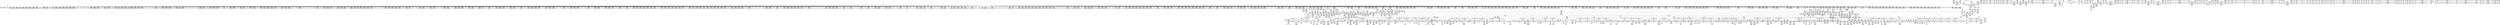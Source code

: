 digraph {
	CE0x4a39350 [shape=record,shape=Mrecord,label="{CE0x4a39350|_ret_void,_!dbg_!27717|include/linux/rcupdate.h,245|*SummSource*}"]
	CE0x4991220 [shape=record,shape=Mrecord,label="{CE0x4991220|task_has_perm:do.end6}"]
	CE0x4ab7170 [shape=record,shape=Mrecord,label="{CE0x4ab7170|i64*_getelementptr_inbounds_(_4_x_i64_,_4_x_i64_*___llvm_gcov_ctr135,_i64_0,_i64_2)|*Constant*}"]
	CE0x49dbde0 [shape=record,shape=Mrecord,label="{CE0x49dbde0|_call_void_rcu_read_unlock()_#10,_!dbg_!27790|security/selinux/hooks.c,1527}"]
	CE0x494bd90 [shape=record,shape=Mrecord,label="{CE0x494bd90|2472:_%struct.cred*,_:_CRE_576,584_|*MultipleSource*|Function::task_has_perm&Arg::tsk1::|Function::selinux_task_wait&Arg::p::|security/selinux/hooks.c,1525}"]
	CE0x4997a60 [shape=record,shape=Mrecord,label="{CE0x4997a60|2472:_%struct.cred*,_:_CRE_2280,2288_|*MultipleSource*|Function::task_has_perm&Arg::tsk1::|Function::selinux_task_wait&Arg::p::|security/selinux/hooks.c,1525}"]
	CE0x49ec680 [shape=record,shape=Mrecord,label="{CE0x49ec680|task_has_perm:call|security/selinux/hooks.c,1525|*SummSink*}"]
	CE0x4a611b0 [shape=record,shape=Mrecord,label="{CE0x4a611b0|i64*_getelementptr_inbounds_(_4_x_i64_,_4_x_i64_*___llvm_gcov_ctr130,_i64_0,_i64_0)|*Constant*}"]
	CE0x49c7b90 [shape=record,shape=Mrecord,label="{CE0x49c7b90|2472:_%struct.cred*,_:_CRE_6320,6321_}"]
	CE0x494a440 [shape=record,shape=Mrecord,label="{CE0x494a440|rcu_read_lock:tmp8|include/linux/rcupdate.h,882|*SummSink*}"]
	CE0x4a24450 [shape=record,shape=Mrecord,label="{CE0x4a24450|i64*_getelementptr_inbounds_(_11_x_i64_,_11_x_i64_*___llvm_gcov_ctr127,_i64_0,_i64_10)|*Constant*|*SummSink*}"]
	CE0x49f2d40 [shape=record,shape=Mrecord,label="{CE0x49f2d40|i32_1|*Constant*|*SummSource*}"]
	CE0x49f7c00 [shape=record,shape=Mrecord,label="{CE0x49f7c00|i64_16|*Constant*}"]
	CE0x4965230 [shape=record,shape=Mrecord,label="{CE0x4965230|task_has_perm:land.lhs.true15|*SummSource*}"]
	CE0x49bbdc0 [shape=record,shape=Mrecord,label="{CE0x49bbdc0|2472:_%struct.cred*,_:_CRE_2970,2971_}"]
	CE0x49629b0 [shape=record,shape=Mrecord,label="{CE0x49629b0|2472:_%struct.cred*,_:_CRE_644,648_|*MultipleSource*|Function::task_has_perm&Arg::tsk1::|Function::selinux_task_wait&Arg::p::|security/selinux/hooks.c,1525}"]
	CE0x4a4d390 [shape=record,shape=Mrecord,label="{CE0x4a4d390|rcu_lock_acquire:bb}"]
	CE0x49e1d50 [shape=record,shape=Mrecord,label="{CE0x49e1d50|rcu_read_lock:tobool1|include/linux/rcupdate.h,882|*SummSink*}"]
	CE0x4a21f40 [shape=record,shape=Mrecord,label="{CE0x4a21f40|i8*_getelementptr_inbounds_(_42_x_i8_,_42_x_i8_*_.str46,_i32_0,_i32_0)|*Constant*|*SummSink*}"]
	CE0x4953150 [shape=record,shape=Mrecord,label="{CE0x4953150|i32_22|*Constant*|*SummSink*}"]
	CE0x4964280 [shape=record,shape=Mrecord,label="{CE0x4964280|task_has_perm:do.body5}"]
	CE0x4a31dc0 [shape=record,shape=Mrecord,label="{CE0x4a31dc0|i64*_getelementptr_inbounds_(_11_x_i64_,_11_x_i64_*___llvm_gcov_ctr132,_i64_0,_i64_9)|*Constant*}"]
	CE0x49f1bf0 [shape=record,shape=Mrecord,label="{CE0x49f1bf0|task_has_perm:tmp30|security/selinux/hooks.c,1525|*SummSource*}"]
	CE0x497ac80 [shape=record,shape=Mrecord,label="{CE0x497ac80|task_has_perm:do.body5|*SummSink*}"]
	CE0x4946840 [shape=record,shape=Mrecord,label="{CE0x4946840|2472:_%struct.cred*,_:_CRE_1944,1952_|*MultipleSource*|Function::task_has_perm&Arg::tsk1::|Function::selinux_task_wait&Arg::p::|security/selinux/hooks.c,1525}"]
	CE0x4a5df60 [shape=record,shape=Mrecord,label="{CE0x4a5df60|rcu_lock_acquire:__here|*SummSink*}"]
	CE0x49e67b0 [shape=record,shape=Mrecord,label="{CE0x49e67b0|task_has_perm:tmp14|security/selinux/hooks.c,1525}"]
	CE0x4a3f6e0 [shape=record,shape=Mrecord,label="{CE0x4a3f6e0|__preempt_count_add:tmp6|./arch/x86/include/asm/preempt.h,73|*SummSink*}"]
	CE0x49b4ba0 [shape=record,shape=Mrecord,label="{CE0x49b4ba0|i64*_getelementptr_inbounds_(_11_x_i64_,_11_x_i64_*___llvm_gcov_ctr132,_i64_0,_i64_0)|*Constant*|*SummSink*}"]
	CE0x4988510 [shape=record,shape=Mrecord,label="{CE0x4988510|2472:_%struct.cred*,_:_CRE_2744,2752_|*MultipleSource*|Function::task_has_perm&Arg::tsk1::|Function::selinux_task_wait&Arg::p::|security/selinux/hooks.c,1525}"]
	CE0x4990bc0 [shape=record,shape=Mrecord,label="{CE0x4990bc0|rcu_read_lock:entry|*SummSource*}"]
	CE0x4990120 [shape=record,shape=Mrecord,label="{CE0x4990120|GLOBAL:__llvm_gcov_ctr127|Global_var:__llvm_gcov_ctr127|*SummSource*}"]
	CE0x495de70 [shape=record,shape=Mrecord,label="{CE0x495de70|_call_void_mcount()_#3|*SummSink*}"]
	CE0x4a2a5d0 [shape=record,shape=Mrecord,label="{CE0x4a2a5d0|rcu_lock_release:tmp3}"]
	CE0x4a389e0 [shape=record,shape=Mrecord,label="{CE0x4a389e0|GLOBAL:__rcu_read_unlock|*Constant*|*SummSink*}"]
	CE0x4a450b0 [shape=record,shape=Mrecord,label="{CE0x4a450b0|i64_ptrtoint_(i8*_blockaddress(_rcu_lock_release,_%__here)_to_i64)|*Constant*}"]
	CE0x4a90b20 [shape=record,shape=Mrecord,label="{CE0x4a90b20|__preempt_count_sub:bb|*SummSink*}"]
	CE0x49bcbd0 [shape=record,shape=Mrecord,label="{CE0x49bcbd0|2472:_%struct.cred*,_:_CRE_3000,3008_|*MultipleSource*|Function::task_has_perm&Arg::tsk1::|Function::selinux_task_wait&Arg::p::|security/selinux/hooks.c,1525}"]
	CE0x49d9830 [shape=record,shape=Mrecord,label="{CE0x49d9830|task_has_perm:tmp55|security/selinux/hooks.c,1526|*SummSink*}"]
	CE0x49c6fb0 [shape=record,shape=Mrecord,label="{CE0x49c6fb0|2472:_%struct.cred*,_:_CRE_6310,6311_}"]
	CE0x49933b0 [shape=record,shape=Mrecord,label="{CE0x49933b0|_ret_void,_!dbg_!27735|include/linux/rcupdate.h,884|*SummSink*}"]
	CE0x49d4ab0 [shape=record,shape=Mrecord,label="{CE0x49d4ab0|task_has_perm:tmp11|security/selinux/hooks.c,1525}"]
	CE0x495fe10 [shape=record,shape=Mrecord,label="{CE0x495fe10|rcu_read_lock:call3|include/linux/rcupdate.h,882}"]
	CE0x4965ed0 [shape=record,shape=Mrecord,label="{CE0x4965ed0|GLOBAL:rcu_lock_map|Global_var:rcu_lock_map}"]
	CE0x49bc020 [shape=record,shape=Mrecord,label="{CE0x49bc020|2472:_%struct.cred*,_:_CRE_2972,2973_}"]
	CE0x4934430 [shape=record,shape=Mrecord,label="{CE0x4934430|rcu_read_lock:if.then|*SummSink*}"]
	CE0x4a42a50 [shape=record,shape=Mrecord,label="{CE0x4a42a50|GLOBAL:__preempt_count|Global_var:__preempt_count}"]
	CE0x49e9d90 [shape=record,shape=Mrecord,label="{CE0x49e9d90|_call_void_lockdep_rcu_suspicious(i8*_getelementptr_inbounds_(_25_x_i8_,_25_x_i8_*_.str45,_i32_0,_i32_0),_i32_883,_i8*_getelementptr_inbounds_(_42_x_i8_,_42_x_i8_*_.str46,_i32_0,_i32_0))_#10,_!dbg_!27728|include/linux/rcupdate.h,882}"]
	CE0x494a9f0 [shape=record,shape=Mrecord,label="{CE0x494a9f0|2472:_%struct.cred*,_:_CRE_216,224_|*MultipleSource*|Function::task_has_perm&Arg::tsk1::|Function::selinux_task_wait&Arg::p::|security/selinux/hooks.c,1525}"]
	CE0x49b9010 [shape=record,shape=Mrecord,label="{CE0x49b9010|2472:_%struct.cred*,_:_CRE_2945,2946_}"]
	CE0x495cc00 [shape=record,shape=Mrecord,label="{CE0x495cc00|_call_void_mcount()_#3|*SummSource*}"]
	CE0x493e170 [shape=record,shape=Mrecord,label="{CE0x493e170|2472:_%struct.cred*,_:_CRE_2962,2963_}"]
	CE0x4943070 [shape=record,shape=Mrecord,label="{CE0x4943070|2472:_%struct.cred*,_:_CRE_120,128_|*MultipleSource*|Function::task_has_perm&Arg::tsk1::|Function::selinux_task_wait&Arg::p::|security/selinux/hooks.c,1525}"]
	CE0x49fac90 [shape=record,shape=Mrecord,label="{CE0x49fac90|task_has_perm:tobool17|security/selinux/hooks.c,1526|*SummSink*}"]
	CE0x4950500 [shape=record,shape=Mrecord,label="{CE0x4950500|i32_4|*Constant*|*SummSink*}"]
	CE0x497cb30 [shape=record,shape=Mrecord,label="{CE0x497cb30|__rcu_read_unlock:tmp6|include/linux/rcupdate.h,245|*SummSource*}"]
	CE0x49283c0 [shape=record,shape=Mrecord,label="{CE0x49283c0|task_has_perm:tmp28|security/selinux/hooks.c,1525}"]
	CE0x4a610a0 [shape=record,shape=Mrecord,label="{CE0x4a610a0|void_(i32*,_i32,_i32*)*_asm_addl_$1,_%gs:$0_,_*m,ri,*m,_dirflag_,_fpsr_,_flags_}"]
	CE0x4941cf0 [shape=record,shape=Mrecord,label="{CE0x4941cf0|get_current:tmp2|*SummSource*}"]
	CE0x4a15130 [shape=record,shape=Mrecord,label="{CE0x4a15130|__rcu_read_lock:entry}"]
	CE0x49fbe00 [shape=record,shape=Mrecord,label="{CE0x49fbe00|task_has_perm:tmp43|security/selinux/hooks.c,1526}"]
	CE0x4a49ec0 [shape=record,shape=Mrecord,label="{CE0x4a49ec0|i8*_undef|*Constant*}"]
	CE0x49833a0 [shape=record,shape=Mrecord,label="{CE0x49833a0|2472:_%struct.cred*,_:_CRE_2488,2504_|*MultipleSource*|Function::task_has_perm&Arg::tsk1::|Function::selinux_task_wait&Arg::p::|security/selinux/hooks.c,1525}"]
	CE0x49b8300 [shape=record,shape=Mrecord,label="{CE0x49b8300|2472:_%struct.cred*,_:_CRE_2934,2935_}"]
	CE0x4961d30 [shape=record,shape=Mrecord,label="{CE0x4961d30|rcu_read_lock:land.lhs.true}"]
	CE0x4981cf0 [shape=record,shape=Mrecord,label="{CE0x4981cf0|2472:_%struct.cred*,_:_CRE_2352,2360_|*MultipleSource*|Function::task_has_perm&Arg::tsk1::|Function::selinux_task_wait&Arg::p::|security/selinux/hooks.c,1525}"]
	CE0x4a9cce0 [shape=record,shape=Mrecord,label="{CE0x4a9cce0|i64*_getelementptr_inbounds_(_4_x_i64_,_4_x_i64_*___llvm_gcov_ctr135,_i64_0,_i64_3)|*Constant*|*SummSink*}"]
	CE0x49c1c30 [shape=record,shape=Mrecord,label="{CE0x49c1c30|2472:_%struct.cred*,_:_CRE_5952,5960_|*MultipleSource*|Function::task_has_perm&Arg::tsk1::|Function::selinux_task_wait&Arg::p::|security/selinux/hooks.c,1525}"]
	CE0x4969fa0 [shape=record,shape=Mrecord,label="{CE0x4969fa0|task_has_perm:land.lhs.true2|*SummSource*}"]
	CE0x4927a30 [shape=record,shape=Mrecord,label="{CE0x4927a30|i64*_getelementptr_inbounds_(_24_x_i64_,_24_x_i64_*___llvm_gcov_ctr138,_i64_0,_i64_12)|*Constant*|*SummSink*}"]
	CE0x4a41010 [shape=record,shape=Mrecord,label="{CE0x4a41010|%struct.lockdep_map*_null|*Constant*|*SummSource*}"]
	CE0x4968ac0 [shape=record,shape=Mrecord,label="{CE0x4968ac0|rcu_read_lock:tmp7|include/linux/rcupdate.h,882|*SummSource*}"]
	CE0x49dd410 [shape=record,shape=Mrecord,label="{CE0x49dd410|avc_has_perm:requested|Function::avc_has_perm&Arg::requested::|*SummSource*}"]
	CE0x49673a0 [shape=record,shape=Mrecord,label="{CE0x49673a0|task_has_perm:do.body10|*SummSink*}"]
	CE0x4a402b0 [shape=record,shape=Mrecord,label="{CE0x4a402b0|__preempt_count_add:tmp7|./arch/x86/include/asm/preempt.h,73|*SummSink*}"]
	CE0x4969090 [shape=record,shape=Mrecord,label="{CE0x4969090|GLOBAL:rcu_read_lock.__warned|Global_var:rcu_read_lock.__warned|*SummSource*}"]
	CE0x497d350 [shape=record,shape=Mrecord,label="{CE0x497d350|2472:_%struct.cred*,_:_CRE_608,616_|*MultipleSource*|Function::task_has_perm&Arg::tsk1::|Function::selinux_task_wait&Arg::p::|security/selinux/hooks.c,1525}"]
	CE0x49f3730 [shape=record,shape=Mrecord,label="{CE0x49f3730|rcu_read_lock:tmp16|include/linux/rcupdate.h,882|*SummSource*}"]
	CE0x494eb10 [shape=record,shape=Mrecord,label="{CE0x494eb10|selinux_task_wait:call1|security/selinux/hooks.c,3675|*SummSource*}"]
	CE0x49c9e00 [shape=record,shape=Mrecord,label="{CE0x49c9e00|2472:_%struct.cred*,_:_CRE_6349,6350_}"]
	CE0x49cb5b0 [shape=record,shape=Mrecord,label="{CE0x49cb5b0|2472:_%struct.cred*,_:_CRE_6408,6424_|*MultipleSource*|Function::task_has_perm&Arg::tsk1::|Function::selinux_task_wait&Arg::p::|security/selinux/hooks.c,1525}"]
	CE0x4966280 [shape=record,shape=Mrecord,label="{CE0x4966280|task_has_perm:land.lhs.true13|*SummSink*}"]
	CE0x49525f0 [shape=record,shape=Mrecord,label="{CE0x49525f0|selinux_task_wait:entry}"]
	CE0x4951e50 [shape=record,shape=Mrecord,label="{CE0x4951e50|task_has_perm:tmp1|*SummSink*}"]
	CE0x4943540 [shape=record,shape=Mrecord,label="{CE0x4943540|i64*_getelementptr_inbounds_(_24_x_i64_,_24_x_i64_*___llvm_gcov_ctr138,_i64_0,_i64_1)|*Constant*}"]
	CE0x4a38390 [shape=record,shape=Mrecord,label="{CE0x4a38390|_ret_void,_!dbg_!27717|include/linux/rcupdate.h,424|*SummSink*}"]
	CE0x4941590 [shape=record,shape=Mrecord,label="{CE0x4941590|GLOBAL:task_has_perm|*Constant*|*SummSink*}"]
	CE0x493e8a0 [shape=record,shape=Mrecord,label="{CE0x493e8a0|_ret_%struct.task_struct*_%tmp4,_!dbg_!27714|./arch/x86/include/asm/current.h,14|*SummSource*}"]
	CE0x4988f80 [shape=record,shape=Mrecord,label="{CE0x4988f80|2472:_%struct.cred*,_:_CRE_2784,2792_|*MultipleSource*|Function::task_has_perm&Arg::tsk1::|Function::selinux_task_wait&Arg::p::|security/selinux/hooks.c,1525}"]
	CE0x49ca650 [shape=record,shape=Mrecord,label="{CE0x49ca650|2472:_%struct.cred*,_:_CRE_6356,6357_}"]
	CE0x4a49560 [shape=record,shape=Mrecord,label="{CE0x4a49560|rcu_lock_release:__here|*SummSource*}"]
	CE0x498ce90 [shape=record,shape=Mrecord,label="{CE0x498ce90|i64*_getelementptr_inbounds_(_4_x_i64_,_4_x_i64_*___llvm_gcov_ctr128,_i64_0,_i64_2)|*Constant*|*SummSource*}"]
	CE0x4a38dd0 [shape=record,shape=Mrecord,label="{CE0x4a38dd0|__rcu_read_unlock:entry|*SummSink*}"]
	CE0x4991810 [shape=record,shape=Mrecord,label="{CE0x4991810|__preempt_count_add:val|Function::__preempt_count_add&Arg::val::|*SummSink*}"]
	CE0x4949e70 [shape=record,shape=Mrecord,label="{CE0x4949e70|0:_i8,_:_GCMR_rcu_read_lock.__warned_internal_global_i8_0,_section_.data.unlikely_,_align_1:_elem_0:default:}"]
	CE0x49e6d00 [shape=record,shape=Mrecord,label="{CE0x49e6d00|rcu_read_lock:tmp14|include/linux/rcupdate.h,882|*SummSink*}"]
	CE0x4966d30 [shape=record,shape=Mrecord,label="{CE0x4966d30|_call_void_asm_sideeffect_,_memory_,_dirflag_,_fpsr_,_flags_()_#3,_!dbg_!27714,_!srcloc_!27715|include/linux/rcupdate.h,239|*SummSource*}"]
	CE0x4a41290 [shape=record,shape=Mrecord,label="{CE0x4a41290|%struct.lockdep_map*_null|*Constant*|*SummSink*}"]
	CE0x49e22f0 [shape=record,shape=Mrecord,label="{CE0x49e22f0|rcu_read_lock:tmp9|include/linux/rcupdate.h,882}"]
	CE0x49b3cf0 [shape=record,shape=Mrecord,label="{CE0x49b3cf0|rcu_read_lock:do.body}"]
	CE0x4a33d20 [shape=record,shape=Mrecord,label="{CE0x4a33d20|rcu_read_unlock:tmp17|include/linux/rcupdate.h,933|*SummSource*}"]
	CE0x4a5c1f0 [shape=record,shape=Mrecord,label="{CE0x4a5c1f0|rcu_lock_release:bb|*SummSource*}"]
	CE0x497b4a0 [shape=record,shape=Mrecord,label="{CE0x497b4a0|task_has_perm:tmp2}"]
	CE0x49dc830 [shape=record,shape=Mrecord,label="{CE0x49dc830|avc_has_perm:tsid|Function::avc_has_perm&Arg::tsid::|*SummSink*}"]
	CE0x49b75f0 [shape=record,shape=Mrecord,label="{CE0x49b75f0|2472:_%struct.cred*,_:_CRE_2923,2924_}"]
	CE0x49b9fa0 [shape=record,shape=Mrecord,label="{CE0x49b9fa0|i64*_getelementptr_inbounds_(_24_x_i64_,_24_x_i64_*___llvm_gcov_ctr138,_i64_0,_i64_19)|*Constant*|*SummSink*}"]
	CE0x4a673e0 [shape=record,shape=Mrecord,label="{CE0x4a673e0|__preempt_count_add:tmp1|*SummSource*}"]
	CE0x498a2a0 [shape=record,shape=Mrecord,label="{CE0x498a2a0|2472:_%struct.cred*,_:_CRE_2856,2864_|*MultipleSource*|Function::task_has_perm&Arg::tsk1::|Function::selinux_task_wait&Arg::p::|security/selinux/hooks.c,1525}"]
	CE0x49f9490 [shape=record,shape=Mrecord,label="{CE0x49f9490|task_has_perm:tmp39|security/selinux/hooks.c,1526}"]
	CE0x49dc480 [shape=record,shape=Mrecord,label="{CE0x49dc480|avc_has_perm:tsid|Function::avc_has_perm&Arg::tsid::}"]
	CE0x4948d20 [shape=record,shape=Mrecord,label="{CE0x4948d20|2472:_%struct.cred*,_:_CRE_512,520_|*MultipleSource*|Function::task_has_perm&Arg::tsk1::|Function::selinux_task_wait&Arg::p::|security/selinux/hooks.c,1525}"]
	CE0x49f2fe0 [shape=record,shape=Mrecord,label="{CE0x49f2fe0|rcu_read_lock:tmp15|include/linux/rcupdate.h,882}"]
	CE0x4a26460 [shape=record,shape=Mrecord,label="{CE0x4a26460|rcu_read_unlock:tmp13|include/linux/rcupdate.h,933|*SummSink*}"]
	CE0x4a4da00 [shape=record,shape=Mrecord,label="{CE0x4a4da00|__rcu_read_unlock:tmp7|include/linux/rcupdate.h,245|*SummSink*}"]
	CE0x49eb100 [shape=record,shape=Mrecord,label="{CE0x49eb100|i8*_getelementptr_inbounds_(_41_x_i8_,_41_x_i8_*_.str44,_i32_0,_i32_0)|*Constant*|*SummSink*}"]
	CE0x4a5ef40 [shape=record,shape=Mrecord,label="{CE0x4a5ef40|rcu_lock_release:indirectgoto|*SummSource*}"]
	CE0x49f6ac0 [shape=record,shape=Mrecord,label="{CE0x49f6ac0|task_has_perm:tmp35|security/selinux/hooks.c,1526}"]
	CE0x4a66ff0 [shape=record,shape=Mrecord,label="{CE0x4a66ff0|__preempt_count_add:tmp3|*SummSink*}"]
	CE0x4943340 [shape=record,shape=Mrecord,label="{CE0x4943340|i64_1|*Constant*|*SummSource*}"]
	CE0x4a02ac0 [shape=record,shape=Mrecord,label="{CE0x4a02ac0|task_has_perm:tmp50|security/selinux/hooks.c,1526}"]
	CE0x4a15500 [shape=record,shape=Mrecord,label="{CE0x4a15500|i64*_getelementptr_inbounds_(_4_x_i64_,_4_x_i64_*___llvm_gcov_ctr133,_i64_0,_i64_2)|*Constant*|*SummSource*}"]
	CE0x49dd7c0 [shape=record,shape=Mrecord,label="{CE0x49dd7c0|%struct.common_audit_data*_null|*Constant*|*SummSource*}"]
	CE0x4984ad0 [shape=record,shape=Mrecord,label="{CE0x4984ad0|2472:_%struct.cred*,_:_CRE_2532,2533_}"]
	CE0x49e5b00 [shape=record,shape=Mrecord,label="{CE0x49e5b00|task_has_perm:tmp6|security/selinux/hooks.c,1525|*SummSource*}"]
	CE0x4952420 [shape=record,shape=Mrecord,label="{CE0x4952420|__rcu_read_lock:tmp4|include/linux/rcupdate.h,239}"]
	CE0x49c48d0 [shape=record,shape=Mrecord,label="{CE0x49c48d0|2472:_%struct.cred*,_:_CRE_6240,6248_|*MultipleSource*|Function::task_has_perm&Arg::tsk1::|Function::selinux_task_wait&Arg::p::|security/selinux/hooks.c,1525}"]
	CE0x495a860 [shape=record,shape=Mrecord,label="{CE0x495a860|2472:_%struct.cred*,_:_CRE_690,691_}"]
	CE0x4965300 [shape=record,shape=Mrecord,label="{CE0x4965300|task_has_perm:land.lhs.true15|*SummSink*}"]
	CE0x49ef0f0 [shape=record,shape=Mrecord,label="{CE0x49ef0f0|128:_i8*,_:_CRE_48,52_|*MultipleSource*|*LoadInst*|security/selinux/hooks.c,1525|security/selinux/hooks.c,1525}"]
	CE0x4a237e0 [shape=record,shape=Mrecord,label="{CE0x4a237e0|rcu_read_lock:tmp21|include/linux/rcupdate.h,884|*SummSource*}"]
	CE0x493f580 [shape=record,shape=Mrecord,label="{CE0x493f580|_call_void_mcount()_#3|*SummSink*}"]
	CE0x49de3c0 [shape=record,shape=Mrecord,label="{CE0x49de3c0|rcu_read_unlock:entry}"]
	CE0x4996f50 [shape=record,shape=Mrecord,label="{CE0x4996f50|2472:_%struct.cred*,_:_CRE_2168,2240_|*MultipleSource*|Function::task_has_perm&Arg::tsk1::|Function::selinux_task_wait&Arg::p::|security/selinux/hooks.c,1525}"]
	CE0x4935100 [shape=record,shape=Mrecord,label="{CE0x4935100|2472:_%struct.cred*,_:_CRE_16,20_|*MultipleSource*|Function::task_has_perm&Arg::tsk1::|Function::selinux_task_wait&Arg::p::|security/selinux/hooks.c,1525}"]
	CE0x4941c80 [shape=record,shape=Mrecord,label="{CE0x4941c80|get_current:tmp2}"]
	CE0x4993f30 [shape=record,shape=Mrecord,label="{CE0x4993f30|_call_void_rcu_lock_acquire(%struct.lockdep_map*_rcu_lock_map)_#10,_!dbg_!27711|include/linux/rcupdate.h,881|*SummSource*}"]
	CE0x4936990 [shape=record,shape=Mrecord,label="{CE0x4936990|selinux_task_wait:tmp3}"]
	CE0x49500d0 [shape=record,shape=Mrecord,label="{CE0x49500d0|task_has_perm:tsk1|Function::task_has_perm&Arg::tsk1::|*SummSink*}"]
	CE0x49f1120 [shape=record,shape=Mrecord,label="{CE0x49f1120|task_has_perm:tmp29|security/selinux/hooks.c,1525}"]
	CE0x4a20e00 [shape=record,shape=Mrecord,label="{CE0x4a20e00|__preempt_count_sub:do.body|*SummSink*}"]
	CE0x4a90dc0 [shape=record,shape=Mrecord,label="{CE0x4a90dc0|__preempt_count_add:tmp2|*SummSource*}"]
	CE0x4a2d870 [shape=record,shape=Mrecord,label="{CE0x4a2d870|0:_i8,_:_GCMR_rcu_read_unlock.__warned_internal_global_i8_0,_section_.data.unlikely_,_align_1:_elem_0:default:}"]
	CE0x49efda0 [shape=record,shape=Mrecord,label="{CE0x49efda0|128:_i8*,_:_CRE_96,104_|*MultipleSource*|*LoadInst*|security/selinux/hooks.c,1525|security/selinux/hooks.c,1525}"]
	CE0x4a65fa0 [shape=record,shape=Mrecord,label="{CE0x4a65fa0|i64*_getelementptr_inbounds_(_4_x_i64_,_4_x_i64_*___llvm_gcov_ctr134,_i64_0,_i64_2)|*Constant*|*SummSink*}"]
	CE0x497c1c0 [shape=record,shape=Mrecord,label="{CE0x497c1c0|2472:_%struct.cred*,_:_CRE_320,328_|*MultipleSource*|Function::task_has_perm&Arg::tsk1::|Function::selinux_task_wait&Arg::p::|security/selinux/hooks.c,1525}"]
	CE0x49b9ef0 [shape=record,shape=Mrecord,label="{CE0x49b9ef0|i64*_getelementptr_inbounds_(_24_x_i64_,_24_x_i64_*___llvm_gcov_ctr138,_i64_0,_i64_19)|*Constant*|*SummSource*}"]
	CE0x4968c40 [shape=record,shape=Mrecord,label="{CE0x4968c40|rcu_read_lock:tmp7|include/linux/rcupdate.h,882|*SummSink*}"]
	CE0x4a09f70 [shape=record,shape=Mrecord,label="{CE0x4a09f70|_call_void_mcount()_#3|*SummSource*}"]
	CE0x49f63a0 [shape=record,shape=Mrecord,label="{CE0x49f63a0|task_has_perm:tmp33|security/selinux/hooks.c,1526|*SummSink*}"]
	CE0x495d630 [shape=record,shape=Mrecord,label="{CE0x495d630|GLOBAL:__llvm_gcov_ctr132|Global_var:__llvm_gcov_ctr132}"]
	CE0x4988730 [shape=record,shape=Mrecord,label="{CE0x4988730|2472:_%struct.cred*,_:_CRE_2752,2760_|*MultipleSource*|Function::task_has_perm&Arg::tsk1::|Function::selinux_task_wait&Arg::p::|security/selinux/hooks.c,1525}"]
	CE0x49cac40 [shape=record,shape=Mrecord,label="{CE0x49cac40|2472:_%struct.cred*,_:_CRE_6368,6376_|*MultipleSource*|Function::task_has_perm&Arg::tsk1::|Function::selinux_task_wait&Arg::p::|security/selinux/hooks.c,1525}"]
	CE0x49d2380 [shape=record,shape=Mrecord,label="{CE0x49d2380|2472:_%struct.cred*,_:_CRE_10608,10609_|*MultipleSource*|Function::task_has_perm&Arg::tsk1::|Function::selinux_task_wait&Arg::p::|security/selinux/hooks.c,1525}"]
	CE0x4a26bb0 [shape=record,shape=Mrecord,label="{CE0x4a26bb0|i64*_getelementptr_inbounds_(_11_x_i64_,_11_x_i64_*___llvm_gcov_ctr132,_i64_0,_i64_0)|*Constant*|*SummSource*}"]
	CE0x498f2d0 [shape=record,shape=Mrecord,label="{CE0x498f2d0|2472:_%struct.cred*,_:_CRE_76,80_|*MultipleSource*|Function::task_has_perm&Arg::tsk1::|Function::selinux_task_wait&Arg::p::|security/selinux/hooks.c,1525}"]
	CE0x49684f0 [shape=record,shape=Mrecord,label="{CE0x49684f0|2472:_%struct.cred*,_:_CRE_2016,2020_|*MultipleSource*|Function::task_has_perm&Arg::tsk1::|Function::selinux_task_wait&Arg::p::|security/selinux/hooks.c,1525}"]
	CE0x49d3f50 [shape=record,shape=Mrecord,label="{CE0x49d3f50|task_has_perm:tobool1|security/selinux/hooks.c,1525}"]
	CE0x49cc080 [shape=record,shape=Mrecord,label="{CE0x49cc080|2472:_%struct.cred*,_:_CRE_6456,6464_|*MultipleSource*|Function::task_has_perm&Arg::tsk1::|Function::selinux_task_wait&Arg::p::|security/selinux/hooks.c,1525}"]
	CE0x4a2e090 [shape=record,shape=Mrecord,label="{CE0x4a2e090|rcu_read_unlock:do.end|*SummSink*}"]
	CE0x4995450 [shape=record,shape=Mrecord,label="{CE0x4995450|rcu_lock_release:tmp3|*SummSource*}"]
	CE0x495a380 [shape=record,shape=Mrecord,label="{CE0x495a380|2472:_%struct.cred*,_:_CRE_184,192_|*MultipleSource*|Function::task_has_perm&Arg::tsk1::|Function::selinux_task_wait&Arg::p::|security/selinux/hooks.c,1525}"]
	CE0x4a16890 [shape=record,shape=Mrecord,label="{CE0x4a16890|_ret_void,_!dbg_!27717|include/linux/rcupdate.h,419|*SummSource*}"]
	CE0x4928500 [shape=record,shape=Mrecord,label="{CE0x4928500|task_has_perm:security|security/selinux/hooks.c,1525|*SummSource*}"]
	CE0x49e2bb0 [shape=record,shape=Mrecord,label="{CE0x49e2bb0|rcu_read_lock:tmp10|include/linux/rcupdate.h,882|*SummSink*}"]
	CE0x4a90930 [shape=record,shape=Mrecord,label="{CE0x4a90930|__preempt_count_sub:bb|*SummSource*}"]
	CE0x49eb000 [shape=record,shape=Mrecord,label="{CE0x49eb000|i8*_getelementptr_inbounds_(_41_x_i8_,_41_x_i8_*_.str44,_i32_0,_i32_0)|*Constant*|*SummSource*}"]
	CE0x49f5790 [shape=record,shape=Mrecord,label="{CE0x49f5790|task_has_perm:tmp33|security/selinux/hooks.c,1526}"]
	CE0x49538b0 [shape=record,shape=Mrecord,label="{CE0x49538b0|_call_void_lockdep_rcu_suspicious(i8*_getelementptr_inbounds_(_25_x_i8_,_25_x_i8_*_.str3,_i32_0,_i32_0),_i32_1525,_i8*_getelementptr_inbounds_(_41_x_i8_,_41_x_i8_*_.str44,_i32_0,_i32_0))_#10,_!dbg_!27734|security/selinux/hooks.c,1525|*SummSink*}"]
	CE0x49ce030 [shape=record,shape=Mrecord,label="{CE0x49ce030|2472:_%struct.cred*,_:_CRE_6552,6560_|*MultipleSource*|Function::task_has_perm&Arg::tsk1::|Function::selinux_task_wait&Arg::p::|security/selinux/hooks.c,1525}"]
	CE0x49b7d10 [shape=record,shape=Mrecord,label="{CE0x49b7d10|2472:_%struct.cred*,_:_CRE_2929,2930_}"]
	CE0x4933560 [shape=record,shape=Mrecord,label="{CE0x4933560|rcu_read_unlock:tmp7|include/linux/rcupdate.h,933|*SummSink*}"]
	"CONST[source:1(input),value:2(dynamic)][purpose:{subject}][SrcIdx:2]"
	CE0x4964fa0 [shape=record,shape=Mrecord,label="{CE0x4964fa0|rcu_read_unlock:tobool|include/linux/rcupdate.h,933|*SummSource*}"]
	CE0x4930ec0 [shape=record,shape=Mrecord,label="{CE0x4930ec0|selinux_task_wait:bb}"]
	CE0x4a268b0 [shape=record,shape=Mrecord,label="{CE0x4a268b0|__rcu_read_lock:tmp5|include/linux/rcupdate.h,239|*SummSink*}"]
	CE0x4a5dbd0 [shape=record,shape=Mrecord,label="{CE0x4a5dbd0|rcu_lock_acquire:tmp}"]
	CE0x4995fc0 [shape=record,shape=Mrecord,label="{CE0x4995fc0|_ret_void,_!dbg_!27717|include/linux/rcupdate.h,240|*SummSink*}"]
	CE0x49d4310 [shape=record,shape=Mrecord,label="{CE0x49d4310|task_has_perm:tobool1|security/selinux/hooks.c,1525|*SummSource*}"]
	CE0x4a52f20 [shape=record,shape=Mrecord,label="{CE0x4a52f20|__rcu_read_unlock:do.end}"]
	CE0x49be080 [shape=record,shape=Mrecord,label="{CE0x49be080|2472:_%struct.cred*,_:_CRE_3088,3096_|*MultipleSource*|Function::task_has_perm&Arg::tsk1::|Function::selinux_task_wait&Arg::p::|security/selinux/hooks.c,1525}"]
	CE0x4a44240 [shape=record,shape=Mrecord,label="{CE0x4a44240|__preempt_count_add:tmp5|./arch/x86/include/asm/preempt.h,72|*SummSource*}"]
	CE0x4979da0 [shape=record,shape=Mrecord,label="{CE0x4979da0|get_current:tmp1|*SummSource*}"]
	CE0x4a3b820 [shape=record,shape=Mrecord,label="{CE0x4a3b820|i64*_getelementptr_inbounds_(_4_x_i64_,_4_x_i64_*___llvm_gcov_ctr128,_i64_0,_i64_0)|*Constant*|*SummSource*}"]
	CE0x49c69c0 [shape=record,shape=Mrecord,label="{CE0x49c69c0|2472:_%struct.cred*,_:_CRE_6305,6306_}"]
	CE0x49bd640 [shape=record,shape=Mrecord,label="{CE0x49bd640|2472:_%struct.cred*,_:_CRE_3048,3056_|*MultipleSource*|Function::task_has_perm&Arg::tsk1::|Function::selinux_task_wait&Arg::p::|security/selinux/hooks.c,1525}"]
	CE0x4950fa0 [shape=record,shape=Mrecord,label="{CE0x4950fa0|task_has_perm:do.end22}"]
	CE0x4963dd0 [shape=record,shape=Mrecord,label="{CE0x4963dd0|rcu_read_unlock:tobool|include/linux/rcupdate.h,933|*SummSink*}"]
	CE0x49b3980 [shape=record,shape=Mrecord,label="{CE0x49b3980|__rcu_read_unlock:tmp3}"]
	CE0x4a01880 [shape=record,shape=Mrecord,label="{CE0x4a01880|task_has_perm:tmp47|security/selinux/hooks.c,1526|*SummSink*}"]
	CE0x49be2a0 [shape=record,shape=Mrecord,label="{CE0x49be2a0|2472:_%struct.cred*,_:_CRE_3096,3104_|*MultipleSource*|Function::task_has_perm&Arg::tsk1::|Function::selinux_task_wait&Arg::p::|security/selinux/hooks.c,1525}"]
	CE0x49c0060 [shape=record,shape=Mrecord,label="{CE0x49c0060|2472:_%struct.cred*,_:_CRE_3168,5856_|*MultipleSource*|Function::task_has_perm&Arg::tsk1::|Function::selinux_task_wait&Arg::p::|security/selinux/hooks.c,1525}"]
	CE0x497ae30 [shape=record,shape=Mrecord,label="{CE0x497ae30|task_has_perm:bb|*SummSource*}"]
	CE0x49ce250 [shape=record,shape=Mrecord,label="{CE0x49ce250|2472:_%struct.cred*,_:_CRE_6560,6568_|*MultipleSource*|Function::task_has_perm&Arg::tsk1::|Function::selinux_task_wait&Arg::p::|security/selinux/hooks.c,1525}"]
	CE0x4a2a4f0 [shape=record,shape=Mrecord,label="{CE0x4a2a4f0|rcu_lock_release:tmp2|*SummSource*}"]
	CE0x4a89ed0 [shape=record,shape=Mrecord,label="{CE0x4a89ed0|__preempt_count_sub:val|Function::__preempt_count_sub&Arg::val::}"]
	CE0x498d460 [shape=record,shape=Mrecord,label="{CE0x498d460|2472:_%struct.cred*,_:_CRE_416,424_|*MultipleSource*|Function::task_has_perm&Arg::tsk1::|Function::selinux_task_wait&Arg::p::|security/selinux/hooks.c,1525}"]
	CE0x49f06b0 [shape=record,shape=Mrecord,label="{CE0x49f06b0|128:_i8*,_:_CRE_136,144_|*MultipleSource*|*LoadInst*|security/selinux/hooks.c,1525|security/selinux/hooks.c,1525}"]
	CE0x4941fe0 [shape=record,shape=Mrecord,label="{CE0x4941fe0|selinux_task_wait:tmp|*SummSink*}"]
	CE0x4a89cb0 [shape=record,shape=Mrecord,label="{CE0x4a89cb0|__preempt_count_sub:entry|*SummSink*}"]
	CE0x4998570 [shape=record,shape=Mrecord,label="{CE0x4998570|2472:_%struct.cred*,_:_CRE_2328,2336_|*MultipleSource*|Function::task_has_perm&Arg::tsk1::|Function::selinux_task_wait&Arg::p::|security/selinux/hooks.c,1525}"]
	CE0x49f04e0 [shape=record,shape=Mrecord,label="{CE0x49f04e0|128:_i8*,_:_CRE_128,136_|*MultipleSource*|*LoadInst*|security/selinux/hooks.c,1525|security/selinux/hooks.c,1525}"]
	CE0x4978df0 [shape=record,shape=Mrecord,label="{CE0x4978df0|2472:_%struct.cred*,_:_CRE_1848,1856_|*MultipleSource*|Function::task_has_perm&Arg::tsk1::|Function::selinux_task_wait&Arg::p::|security/selinux/hooks.c,1525}"]
	CE0x49483c0 [shape=record,shape=Mrecord,label="{CE0x49483c0|COLLAPSED:_GCMRE___llvm_gcov_ctr98_internal_global_2_x_i64_zeroinitializer:_elem_0:default:}"]
	CE0x4a4b640 [shape=record,shape=Mrecord,label="{CE0x4a4b640|__preempt_count_sub:val|Function::__preempt_count_sub&Arg::val::|*SummSink*}"]
	CE0x49882f0 [shape=record,shape=Mrecord,label="{CE0x49882f0|2472:_%struct.cred*,_:_CRE_2736,2744_|*MultipleSource*|Function::task_has_perm&Arg::tsk1::|Function::selinux_task_wait&Arg::p::|security/selinux/hooks.c,1525}"]
	CE0x49e92a0 [shape=record,shape=Mrecord,label="{CE0x49e92a0|rcu_read_lock:tmp17|include/linux/rcupdate.h,882|*SummSource*}"]
	CE0x4a31280 [shape=record,shape=Mrecord,label="{CE0x4a31280|i64*_getelementptr_inbounds_(_11_x_i64_,_11_x_i64_*___llvm_gcov_ctr132,_i64_0,_i64_8)|*Constant*}"]
	CE0x4948b40 [shape=record,shape=Mrecord,label="{CE0x4948b40|2472:_%struct.cred*,_:_CRE_504,512_|*MultipleSource*|Function::task_has_perm&Arg::tsk1::|Function::selinux_task_wait&Arg::p::|security/selinux/hooks.c,1525}"]
	CE0x4a06420 [shape=record,shape=Mrecord,label="{CE0x4a06420|__preempt_count_add:bb|*SummSink*}"]
	CE0x4a41db0 [shape=record,shape=Mrecord,label="{CE0x4a41db0|rcu_lock_acquire:tmp5|include/linux/rcupdate.h,418|*SummSink*}"]
	CE0x49cfbd0 [shape=record,shape=Mrecord,label="{CE0x49cfbd0|2472:_%struct.cred*,_:_CRE_6656,6660_|*MultipleSource*|Function::task_has_perm&Arg::tsk1::|Function::selinux_task_wait&Arg::p::|security/selinux/hooks.c,1525}"]
	CE0x493da50 [shape=record,shape=Mrecord,label="{CE0x493da50|2472:_%struct.cred*,_:_CRE_2956,2957_}"]
	CE0x49dcff0 [shape=record,shape=Mrecord,label="{CE0x49dcff0|avc_has_perm:tclass|Function::avc_has_perm&Arg::tclass::|*SummSource*}"]
	CE0x4956ef0 [shape=record,shape=Mrecord,label="{CE0x4956ef0|2472:_%struct.cred*,_:_CRE_2128,2136_|*MultipleSource*|Function::task_has_perm&Arg::tsk1::|Function::selinux_task_wait&Arg::p::|security/selinux/hooks.c,1525}"]
	CE0x49b5350 [shape=record,shape=Mrecord,label="{CE0x49b5350|i64*_getelementptr_inbounds_(_4_x_i64_,_4_x_i64_*___llvm_gcov_ctr128,_i64_0,_i64_3)|*Constant*|*SummSink*}"]
	CE0x49fa560 [shape=record,shape=Mrecord,label="{CE0x49fa560|i64_18|*Constant*}"]
	CE0x4994350 [shape=record,shape=Mrecord,label="{CE0x4994350|i32_77|*Constant*|*SummSink*}"]
	CE0x4952770 [shape=record,shape=Mrecord,label="{CE0x4952770|task_has_perm:entry|*SummSource*}"]
	CE0x495c810 [shape=record,shape=Mrecord,label="{CE0x495c810|rcu_read_lock:tmp4|include/linux/rcupdate.h,882|*SummSink*}"]
	CE0x49c3170 [shape=record,shape=Mrecord,label="{CE0x49c3170|2472:_%struct.cred*,_:_CRE_6152,6168_|*MultipleSource*|Function::task_has_perm&Arg::tsk1::|Function::selinux_task_wait&Arg::p::|security/selinux/hooks.c,1525}"]
	CE0x49ebe10 [shape=record,shape=Mrecord,label="{CE0x49ebe10|task_has_perm:tmp20|security/selinux/hooks.c,1525|*SummSink*}"]
	CE0x4a5dcb0 [shape=record,shape=Mrecord,label="{CE0x4a5dcb0|rcu_lock_acquire:tmp|*SummSource*}"]
	CE0x49551b0 [shape=record,shape=Mrecord,label="{CE0x49551b0|task_has_perm:tmp|*SummSource*}"]
	CE0x498e8f0 [shape=record,shape=Mrecord,label="{CE0x498e8f0|rcu_read_unlock:tmp14|include/linux/rcupdate.h,933|*SummSource*}"]
	CE0x49d9df0 [shape=record,shape=Mrecord,label="{CE0x49d9df0|task_has_perm:tmp56|security/selinux/hooks.c,1526|*SummSink*}"]
	CE0x4a45f90 [shape=record,shape=Mrecord,label="{CE0x4a45f90|__preempt_count_sub:sub|./arch/x86/include/asm/preempt.h,77}"]
	CE0x4945970 [shape=record,shape=Mrecord,label="{CE0x4945970|2472:_%struct.cred*,_:_CRE_1880,1888_|*MultipleSource*|Function::task_has_perm&Arg::tsk1::|Function::selinux_task_wait&Arg::p::|security/selinux/hooks.c,1525}"]
	CE0x4942e20 [shape=record,shape=Mrecord,label="{CE0x4942e20|GLOBAL:current_task|Global_var:current_task}"]
	CE0x49d4fe0 [shape=record,shape=Mrecord,label="{CE0x49d4fe0|task_has_perm:tmp10|security/selinux/hooks.c,1525|*SummSource*}"]
	CE0x498a4c0 [shape=record,shape=Mrecord,label="{CE0x498a4c0|2472:_%struct.cred*,_:_CRE_2864,2872_|*MultipleSource*|Function::task_has_perm&Arg::tsk1::|Function::selinux_task_wait&Arg::p::|security/selinux/hooks.c,1525}"]
	CE0x4a093c0 [shape=record,shape=Mrecord,label="{CE0x4a093c0|i64*_getelementptr_inbounds_(_4_x_i64_,_4_x_i64_*___llvm_gcov_ctr135,_i64_0,_i64_0)|*Constant*}"]
	CE0x49f9c80 [shape=record,shape=Mrecord,label="{CE0x49f9c80|task_has_perm:tmp40|security/selinux/hooks.c,1526|*SummSource*}"]
	CE0x49d6690 [shape=record,shape=Mrecord,label="{CE0x49d6690|task_has_perm:call3|security/selinux/hooks.c,1525|*SummSink*}"]
	CE0x49ccce0 [shape=record,shape=Mrecord,label="{CE0x49ccce0|2472:_%struct.cred*,_:_CRE_6484,6488_|*MultipleSource*|Function::task_has_perm&Arg::tsk1::|Function::selinux_task_wait&Arg::p::|security/selinux/hooks.c,1525}"]
	CE0x49957e0 [shape=record,shape=Mrecord,label="{CE0x49957e0|i64*_getelementptr_inbounds_(_4_x_i64_,_4_x_i64_*___llvm_gcov_ctr130,_i64_0,_i64_2)|*Constant*}"]
	CE0x494e200 [shape=record,shape=Mrecord,label="{CE0x494e200|get_current:tmp3}"]
	CE0x4a4d7b0 [shape=record,shape=Mrecord,label="{CE0x4a4d7b0|__rcu_read_unlock:tmp7|include/linux/rcupdate.h,245}"]
	CE0x4968db0 [shape=record,shape=Mrecord,label="{CE0x4968db0|GLOBAL:rcu_read_lock.__warned|Global_var:rcu_read_lock.__warned}"]
	CE0x4a09890 [shape=record,shape=Mrecord,label="{CE0x4a09890|__preempt_count_sub:tmp3}"]
	CE0x4a244c0 [shape=record,shape=Mrecord,label="{CE0x4a244c0|rcu_read_lock:tmp21|include/linux/rcupdate.h,884|*SummSink*}"]
	CE0x498e060 [shape=record,shape=Mrecord,label="{CE0x498e060|GLOBAL:__rcu_read_lock|*Constant*}"]
	CE0x4a03cc0 [shape=record,shape=Mrecord,label="{CE0x4a03cc0|task_has_perm:tmp51|security/selinux/hooks.c,1526|*SummSink*}"]
	CE0x49f2860 [shape=record,shape=Mrecord,label="{CE0x49f2860|task_has_perm:sid|security/selinux/hooks.c,1525|*SummSink*}"]
	CE0x4985ed0 [shape=record,shape=Mrecord,label="{CE0x4985ed0|2472:_%struct.cred*,_:_CRE_2598,2600_|*MultipleSource*|Function::task_has_perm&Arg::tsk1::|Function::selinux_task_wait&Arg::p::|security/selinux/hooks.c,1525}"]
	CE0x4a58430 [shape=record,shape=Mrecord,label="{CE0x4a58430|__preempt_count_add:tmp1|*SummSink*}"]
	CE0x49532e0 [shape=record,shape=Mrecord,label="{CE0x49532e0|rcu_read_unlock:tmp1|*SummSource*}"]
	CE0x4964e30 [shape=record,shape=Mrecord,label="{CE0x4964e30|rcu_read_unlock:tobool|include/linux/rcupdate.h,933}"]
	CE0x494fe10 [shape=record,shape=Mrecord,label="{CE0x494fe10|GLOBAL:get_current|*Constant*}"]
	CE0x4a22fa0 [shape=record,shape=Mrecord,label="{CE0x4a22fa0|rcu_read_lock:tmp20|include/linux/rcupdate.h,882|*SummSource*}"]
	CE0x4a2b280 [shape=record,shape=Mrecord,label="{CE0x4a2b280|_call_void___preempt_count_sub(i32_1)_#10,_!dbg_!27715|include/linux/rcupdate.h,244}"]
	CE0x4a52df0 [shape=record,shape=Mrecord,label="{CE0x4a52df0|__rcu_read_unlock:tmp4|include/linux/rcupdate.h,244|*SummSource*}"]
	CE0x4954c10 [shape=record,shape=Mrecord,label="{CE0x4954c10|2472:_%struct.cred*,_:_CRE_40,44_|*MultipleSource*|Function::task_has_perm&Arg::tsk1::|Function::selinux_task_wait&Arg::p::|security/selinux/hooks.c,1525}"]
	CE0x49d0200 [shape=record,shape=Mrecord,label="{CE0x49d0200|2472:_%struct.cred*,_:_CRE_6672,6680_|*MultipleSource*|Function::task_has_perm&Arg::tsk1::|Function::selinux_task_wait&Arg::p::|security/selinux/hooks.c,1525}"]
	CE0x49da3e0 [shape=record,shape=Mrecord,label="{CE0x49da3e0|task_has_perm:sid25|security/selinux/hooks.c,1526|*SummSink*}"]
	CE0x49d0860 [shape=record,shape=Mrecord,label="{CE0x49d0860|2472:_%struct.cred*,_:_CRE_10528,10536_|*MultipleSource*|Function::task_has_perm&Arg::tsk1::|Function::selinux_task_wait&Arg::p::|security/selinux/hooks.c,1525}"]
	CE0x49c63d0 [shape=record,shape=Mrecord,label="{CE0x49c63d0|2472:_%struct.cred*,_:_CRE_6300,6301_}"]
	CE0x49db660 [shape=record,shape=Mrecord,label="{CE0x49db660|task_has_perm:tmp57|security/selinux/hooks.c,1526|*SummSource*}"]
	CE0x49c9480 [shape=record,shape=Mrecord,label="{CE0x49c9480|2472:_%struct.cred*,_:_CRE_6341,6342_}"]
	CE0x495ab20 [shape=record,shape=Mrecord,label="{CE0x495ab20|2472:_%struct.cred*,_:_CRE_693,694_}"]
	CE0x49587c0 [shape=record,shape=Mrecord,label="{CE0x49587c0|_call_void_rcu_read_lock()_#10,_!dbg_!27714|security/selinux/hooks.c,1524}"]
	CE0x4965620 [shape=record,shape=Mrecord,label="{CE0x4965620|__preempt_count_sub:tmp5|./arch/x86/include/asm/preempt.h,77|*SummSource*}"]
	CE0x4a25230 [shape=record,shape=Mrecord,label="{CE0x4a25230|rcu_read_unlock:if.end}"]
	CE0x4a213c0 [shape=record,shape=Mrecord,label="{CE0x4a213c0|i8*_getelementptr_inbounds_(_25_x_i8_,_25_x_i8_*_.str45,_i32_0,_i32_0)|*Constant*|*SummSource*}"]
	CE0x494f9c0 [shape=record,shape=Mrecord,label="{CE0x494f9c0|2472:_%struct.cred*,_:_CRE_2064,2072_|*MultipleSource*|Function::task_has_perm&Arg::tsk1::|Function::selinux_task_wait&Arg::p::|security/selinux/hooks.c,1525}"]
	CE0x49913e0 [shape=record,shape=Mrecord,label="{CE0x49913e0|task_has_perm:do.end6|*SummSink*}"]
	CE0x49925d0 [shape=record,shape=Mrecord,label="{CE0x49925d0|_ret_void,_!dbg_!27735|include/linux/rcupdate.h,884}"]
	CE0x49bcdc0 [shape=record,shape=Mrecord,label="{CE0x49bcdc0|2472:_%struct.cred*,_:_CRE_3008,3024_|*MultipleSource*|Function::task_has_perm&Arg::tsk1::|Function::selinux_task_wait&Arg::p::|security/selinux/hooks.c,1525}"]
	CE0x49ceee0 [shape=record,shape=Mrecord,label="{CE0x49ceee0|2472:_%struct.cred*,_:_CRE_6616,6624_|*MultipleSource*|Function::task_has_perm&Arg::tsk1::|Function::selinux_task_wait&Arg::p::|security/selinux/hooks.c,1525}"]
	CE0x4982fe0 [shape=record,shape=Mrecord,label="{CE0x4982fe0|2472:_%struct.cred*,_:_CRE_2472,2480_|*MultipleSource*|Function::task_has_perm&Arg::tsk1::|Function::selinux_task_wait&Arg::p::|security/selinux/hooks.c,1525}"]
	CE0x497b980 [shape=record,shape=Mrecord,label="{CE0x497b980|rcu_lock_acquire:tmp2}"]
	CE0x49ef2c0 [shape=record,shape=Mrecord,label="{CE0x49ef2c0|128:_i8*,_:_CRE_52,56_|*MultipleSource*|*LoadInst*|security/selinux/hooks.c,1525|security/selinux/hooks.c,1525}"]
	CE0x4a8aff0 [shape=record,shape=Mrecord,label="{CE0x4a8aff0|i64*_getelementptr_inbounds_(_4_x_i64_,_4_x_i64_*___llvm_gcov_ctr129,_i64_0,_i64_2)|*Constant*|*SummSink*}"]
	CE0x4a40e10 [shape=record,shape=Mrecord,label="{CE0x4a40e10|i32_2|*Constant*|*SummSink*}"]
	CE0x495b2b0 [shape=record,shape=Mrecord,label="{CE0x495b2b0|2472:_%struct.cred*,_:_CRE_704,712_|*MultipleSource*|Function::task_has_perm&Arg::tsk1::|Function::selinux_task_wait&Arg::p::|security/selinux/hooks.c,1525}"]
	CE0x49e9ae0 [shape=record,shape=Mrecord,label="{CE0x49e9ae0|i8_1|*Constant*}"]
	CE0x497ba60 [shape=record,shape=Mrecord,label="{CE0x497ba60|rcu_lock_acquire:tmp2|*SummSink*}"]
	CE0x49bf3a0 [shape=record,shape=Mrecord,label="{CE0x49bf3a0|2472:_%struct.cred*,_:_CRE_3140,3144_|*MultipleSource*|Function::task_has_perm&Arg::tsk1::|Function::selinux_task_wait&Arg::p::|security/selinux/hooks.c,1525}"]
	CE0x49df060 [shape=record,shape=Mrecord,label="{CE0x49df060|i32_(i32,_i32,_i16,_i32,_%struct.common_audit_data*)*_bitcast_(i32_(i32,_i32,_i16,_i32,_%struct.common_audit_data.495*)*_avc_has_perm_to_i32_(i32,_i32,_i16,_i32,_%struct.common_audit_data*)*)|*Constant*}"]
	CE0x4a02c40 [shape=record,shape=Mrecord,label="{CE0x4a02c40|task_has_perm:tmp50|security/selinux/hooks.c,1526|*SummSource*}"]
	CE0x4a02930 [shape=record,shape=Mrecord,label="{CE0x4a02930|i64*_getelementptr_inbounds_(_24_x_i64_,_24_x_i64_*___llvm_gcov_ctr138,_i64_0,_i64_21)|*Constant*|*SummSource*}"]
	CE0x49650c0 [shape=record,shape=Mrecord,label="{CE0x49650c0|task_has_perm:land.lhs.true15}"]
	CE0x4a15a80 [shape=record,shape=Mrecord,label="{CE0x4a15a80|rcu_read_lock:bb}"]
	CE0x4a2c4d0 [shape=record,shape=Mrecord,label="{CE0x4a2c4d0|i64*_getelementptr_inbounds_(_4_x_i64_,_4_x_i64_*___llvm_gcov_ctr130,_i64_0,_i64_1)|*Constant*}"]
	CE0x49ee5e0 [shape=record,shape=Mrecord,label="{CE0x49ee5e0|128:_i8*,_:_CRE_24,28_|*MultipleSource*|*LoadInst*|security/selinux/hooks.c,1525|security/selinux/hooks.c,1525}"]
	CE0x49e4510 [shape=record,shape=Mrecord,label="{CE0x49e4510|i64_2|*Constant*|*SummSink*}"]
	CE0x4a3ffa0 [shape=record,shape=Mrecord,label="{CE0x4a3ffa0|__preempt_count_add:tmp7|./arch/x86/include/asm/preempt.h,73}"]
	CE0x4986310 [shape=record,shape=Mrecord,label="{CE0x4986310|2472:_%struct.cred*,_:_CRE_2608,2616_|*MultipleSource*|Function::task_has_perm&Arg::tsk1::|Function::selinux_task_wait&Arg::p::|security/selinux/hooks.c,1525}"]
	CE0x49f2720 [shape=record,shape=Mrecord,label="{CE0x49f2720|task_has_perm:sid|security/selinux/hooks.c,1525}"]
	CE0x49dbff0 [shape=record,shape=Mrecord,label="{CE0x49dbff0|_call_void_rcu_read_unlock()_#10,_!dbg_!27790|security/selinux/hooks.c,1527|*SummSink*}"]
	CE0x49b3230 [shape=record,shape=Mrecord,label="{CE0x49b3230|i32_0|*Constant*}"]
	CE0x4992390 [shape=record,shape=Mrecord,label="{CE0x4992390|i32_77|*Constant*}"]
	CE0x4951780 [shape=record,shape=Mrecord,label="{CE0x4951780|2472:_%struct.cred*,_:_CRE_384,392_|*MultipleSource*|Function::task_has_perm&Arg::tsk1::|Function::selinux_task_wait&Arg::p::|security/selinux/hooks.c,1525}"]
	CE0x49e4080 [shape=record,shape=Mrecord,label="{CE0x49e4080|i32_1525|*Constant*|*SummSource*}"]
	CE0x4a32a70 [shape=record,shape=Mrecord,label="{CE0x4a32a70|rcu_read_unlock:tmp20|include/linux/rcupdate.h,933|*SummSource*}"]
	CE0x49d6800 [shape=record,shape=Mrecord,label="{CE0x49d6800|task_has_perm:tobool4|security/selinux/hooks.c,1525}"]
	CE0x49fb630 [shape=record,shape=Mrecord,label="{CE0x49fb630|task_has_perm:tmp41|security/selinux/hooks.c,1526|*SummSource*}"]
	CE0x49850c0 [shape=record,shape=Mrecord,label="{CE0x49850c0|2472:_%struct.cred*,_:_CRE_2544,2568_|*MultipleSource*|Function::task_has_perm&Arg::tsk1::|Function::selinux_task_wait&Arg::p::|security/selinux/hooks.c,1525}"]
	CE0x4966c40 [shape=record,shape=Mrecord,label="{CE0x4966c40|2472:_%struct.cred*,_:_CRE_96,104_|*MultipleSource*|Function::task_has_perm&Arg::tsk1::|Function::selinux_task_wait&Arg::p::|security/selinux/hooks.c,1525}"]
	CE0x49e2d20 [shape=record,shape=Mrecord,label="{CE0x49e2d20|rcu_read_lock:tmp11|include/linux/rcupdate.h,882}"]
	CE0x49820e0 [shape=record,shape=Mrecord,label="{CE0x49820e0|2472:_%struct.cred*,_:_CRE_2368,2376_|*MultipleSource*|Function::task_has_perm&Arg::tsk1::|Function::selinux_task_wait&Arg::p::|security/selinux/hooks.c,1525}"]
	CE0x4962290 [shape=record,shape=Mrecord,label="{CE0x4962290|rcu_read_lock:tobool|include/linux/rcupdate.h,882}"]
	CE0x4a25b00 [shape=record,shape=Mrecord,label="{CE0x4a25b00|rcu_lock_acquire:tmp1|*SummSink*}"]
	CE0x4a65090 [shape=record,shape=Mrecord,label="{CE0x4a65090|_call_void_mcount()_#3|*SummSink*}"]
	CE0x49b7980 [shape=record,shape=Mrecord,label="{CE0x49b7980|2472:_%struct.cred*,_:_CRE_2926,2927_}"]
	CE0x4a45380 [shape=record,shape=Mrecord,label="{CE0x4a45380|i64*_getelementptr_inbounds_(_4_x_i64_,_4_x_i64_*___llvm_gcov_ctr133,_i64_0,_i64_3)|*Constant*}"]
	CE0x49831c0 [shape=record,shape=Mrecord,label="{CE0x49831c0|2472:_%struct.cred*,_:_CRE_2480,2488_|*MultipleSource*|Function::task_has_perm&Arg::tsk1::|Function::selinux_task_wait&Arg::p::|security/selinux/hooks.c,1525}"]
	CE0x49ef830 [shape=record,shape=Mrecord,label="{CE0x49ef830|128:_i8*,_:_CRE_72,80_|*MultipleSource*|*LoadInst*|security/selinux/hooks.c,1525|security/selinux/hooks.c,1525}"]
	CE0x495ab90 [shape=record,shape=Mrecord,label="{CE0x495ab90|2472:_%struct.cred*,_:_CRE_694,695_}"]
	CE0x49f0310 [shape=record,shape=Mrecord,label="{CE0x49f0310|128:_i8*,_:_CRE_120,128_|*MultipleSource*|*LoadInst*|security/selinux/hooks.c,1525|security/selinux/hooks.c,1525}"]
	CE0x49b46f0 [shape=record,shape=Mrecord,label="{CE0x49b46f0|_ret_void,_!dbg_!27717|include/linux/rcupdate.h,240|*SummSource*}"]
	CE0x49d5ce0 [shape=record,shape=Mrecord,label="{CE0x49d5ce0|task_has_perm:tmp13|security/selinux/hooks.c,1525}"]
	CE0x49860f0 [shape=record,shape=Mrecord,label="{CE0x49860f0|2472:_%struct.cred*,_:_CRE_2600,2608_|*MultipleSource*|Function::task_has_perm&Arg::tsk1::|Function::selinux_task_wait&Arg::p::|security/selinux/hooks.c,1525}"]
	CE0x49d4ca0 [shape=record,shape=Mrecord,label="{CE0x49d4ca0|i64_5|*Constant*|*SummSource*}"]
	CE0x4994e20 [shape=record,shape=Mrecord,label="{CE0x4994e20|task_has_perm:if.then|*SummSource*}"]
	CE0x4a35d10 [shape=record,shape=Mrecord,label="{CE0x4a35d10|i8*_getelementptr_inbounds_(_44_x_i8_,_44_x_i8_*_.str47,_i32_0,_i32_0)|*Constant*}"]
	CE0x49816b0 [shape=record,shape=Mrecord,label="{CE0x49816b0|task_has_perm:tmp18|security/selinux/hooks.c,1525|*SummSource*}"]
	CE0x49f6e30 [shape=record,shape=Mrecord,label="{CE0x49f6e30|task_has_perm:tmp35|security/selinux/hooks.c,1526|*SummSink*}"]
	CE0x49891d0 [shape=record,shape=Mrecord,label="{CE0x49891d0|2472:_%struct.cred*,_:_CRE_2792,2800_|*MultipleSource*|Function::task_has_perm&Arg::tsk1::|Function::selinux_task_wait&Arg::p::|security/selinux/hooks.c,1525}"]
	CE0x4a448d0 [shape=record,shape=Mrecord,label="{CE0x4a448d0|rcu_lock_release:tmp6|*SummSource*}"]
	CE0x406a050 [shape=record,shape=Mrecord,label="{CE0x406a050|GLOBAL:get_current|*Constant*|*SummSink*}"]
	CE0x4933410 [shape=record,shape=Mrecord,label="{CE0x4933410|i64*_getelementptr_inbounds_(_24_x_i64_,_24_x_i64_*___llvm_gcov_ctr138,_i64_0,_i64_0)|*Constant*|*SummSource*}"]
	CE0x4988920 [shape=record,shape=Mrecord,label="{CE0x4988920|2472:_%struct.cred*,_:_CRE_2760,2768_|*MultipleSource*|Function::task_has_perm&Arg::tsk1::|Function::selinux_task_wait&Arg::p::|security/selinux/hooks.c,1525}"]
	CE0x4a4e390 [shape=record,shape=Mrecord,label="{CE0x4a4e390|__preempt_count_sub:tmp4|./arch/x86/include/asm/preempt.h,77|*SummSink*}"]
	CE0x4a46760 [shape=record,shape=Mrecord,label="{CE0x4a46760|__rcu_read_unlock:tmp1|*SummSink*}"]
	CE0x49e6560 [shape=record,shape=Mrecord,label="{CE0x49e6560|i64_7|*Constant*}"]
	CE0x4a5b820 [shape=record,shape=Mrecord,label="{CE0x4a5b820|_call_void_asm_addl_$1,_%gs:$0_,_*m,ri,*m,_dirflag_,_fpsr_,_flags_(i32*___preempt_count,_i32_%val,_i32*___preempt_count)_#3,_!dbg_!27714,_!srcloc_!27717|./arch/x86/include/asm/preempt.h,72}"]
	CE0x49627d0 [shape=record,shape=Mrecord,label="{CE0x49627d0|2472:_%struct.cred*,_:_CRE_640,644_|*MultipleSource*|Function::task_has_perm&Arg::tsk1::|Function::selinux_task_wait&Arg::p::|security/selinux/hooks.c,1525}"]
	CE0x49871f0 [shape=record,shape=Mrecord,label="{CE0x49871f0|2472:_%struct.cred*,_:_CRE_2688,2692_|*MultipleSource*|Function::task_has_perm&Arg::tsk1::|Function::selinux_task_wait&Arg::p::|security/selinux/hooks.c,1525}"]
	CE0x49f4700 [shape=record,shape=Mrecord,label="{CE0x49f4700|task_has_perm:call11|security/selinux/hooks.c,1526}"]
	CE0x4987ee0 [shape=record,shape=Mrecord,label="{CE0x4987ee0|2472:_%struct.cred*,_:_CRE_2724,2725_|*MultipleSource*|Function::task_has_perm&Arg::tsk1::|Function::selinux_task_wait&Arg::p::|security/selinux/hooks.c,1525}"]
	CE0x49ca8b0 [shape=record,shape=Mrecord,label="{CE0x49ca8b0|2472:_%struct.cred*,_:_CRE_6358,6359_}"]
	CE0x49c7340 [shape=record,shape=Mrecord,label="{CE0x49c7340|2472:_%struct.cred*,_:_CRE_6313,6314_}"]
	CE0x49ca520 [shape=record,shape=Mrecord,label="{CE0x49ca520|2472:_%struct.cred*,_:_CRE_6355,6356_}"]
	CE0x49f41f0 [shape=record,shape=Mrecord,label="{CE0x49f41f0|task_has_perm:real_cred9|security/selinux/hooks.c,1526}"]
	CE0x4983af0 [shape=record,shape=Mrecord,label="{CE0x4983af0|2472:_%struct.cred*,_:_CRE_2520,2521_}"]
	CE0x4997880 [shape=record,shape=Mrecord,label="{CE0x4997880|2472:_%struct.cred*,_:_CRE_2272,2280_|*MultipleSource*|Function::task_has_perm&Arg::tsk1::|Function::selinux_task_wait&Arg::p::|security/selinux/hooks.c,1525}"]
	CE0x4a41080 [shape=record,shape=Mrecord,label="{CE0x4a41080|__rcu_read_unlock:tmp3|*SummSource*}"]
	CE0x498c880 [shape=record,shape=Mrecord,label="{CE0x498c880|i8_1|*Constant*|*SummSink*}"]
	CE0x4966a60 [shape=record,shape=Mrecord,label="{CE0x4966a60|2472:_%struct.cred*,_:_CRE_92,96_|*MultipleSource*|Function::task_has_perm&Arg::tsk1::|Function::selinux_task_wait&Arg::p::|security/selinux/hooks.c,1525}"]
	CE0x49c2f20 [shape=record,shape=Mrecord,label="{CE0x49c2f20|2472:_%struct.cred*,_:_CRE_6144,6152_|*MultipleSource*|Function::task_has_perm&Arg::tsk1::|Function::selinux_task_wait&Arg::p::|security/selinux/hooks.c,1525}"]
	CE0x4a01b80 [shape=record,shape=Mrecord,label="{CE0x4a01b80|task_has_perm:tmp48|security/selinux/hooks.c,1526|*SummSink*}"]
	CE0x4a4a980 [shape=record,shape=Mrecord,label="{CE0x4a4a980|i8*_undef|*Constant*|*SummSink*}"]
	CE0x49c6630 [shape=record,shape=Mrecord,label="{CE0x49c6630|2472:_%struct.cred*,_:_CRE_6302,6303_}"]
	CE0x4a89dc0 [shape=record,shape=Mrecord,label="{CE0x4a89dc0|_ret_void,_!dbg_!27720|./arch/x86/include/asm/preempt.h,78}"]
	CE0x4997130 [shape=record,shape=Mrecord,label="{CE0x4997130|2472:_%struct.cred*,_:_CRE_2240,2248_|*MultipleSource*|Function::task_has_perm&Arg::tsk1::|Function::selinux_task_wait&Arg::p::|security/selinux/hooks.c,1525}"]
	CE0x498a0b0 [shape=record,shape=Mrecord,label="{CE0x498a0b0|2472:_%struct.cred*,_:_CRE_2848,2856_|*MultipleSource*|Function::task_has_perm&Arg::tsk1::|Function::selinux_task_wait&Arg::p::|security/selinux/hooks.c,1525}"]
	CE0x4a64a40 [shape=record,shape=Mrecord,label="{CE0x4a64a40|__preempt_count_sub:tmp1}"]
	CE0x4955e20 [shape=record,shape=Mrecord,label="{CE0x4955e20|selinux_task_wait:call|security/selinux/hooks.c,3675|*SummSink*}"]
	CE0x49b8430 [shape=record,shape=Mrecord,label="{CE0x49b8430|2472:_%struct.cred*,_:_CRE_2935,2936_}"]
	CE0x4a5d140 [shape=record,shape=Mrecord,label="{CE0x4a5d140|rcu_lock_acquire:tmp6|*SummSink*}"]
	CE0x49491f0 [shape=record,shape=Mrecord,label="{CE0x49491f0|rcu_read_lock:tmp2}"]
	CE0x4a8b790 [shape=record,shape=Mrecord,label="{CE0x4a8b790|__preempt_count_add:tmp4|./arch/x86/include/asm/preempt.h,72}"]
	CE0x498aeb0 [shape=record,shape=Mrecord,label="{CE0x498aeb0|2472:_%struct.cred*,_:_CRE_2896,2900_|*MultipleSource*|Function::task_has_perm&Arg::tsk1::|Function::selinux_task_wait&Arg::p::|security/selinux/hooks.c,1525}"]
	CE0x495e1f0 [shape=record,shape=Mrecord,label="{CE0x495e1f0|_call_void_rcu_lock_acquire(%struct.lockdep_map*_rcu_lock_map)_#10,_!dbg_!27711|include/linux/rcupdate.h,881|*SummSink*}"]
	CE0x498fa30 [shape=record,shape=Mrecord,label="{CE0x498fa30|task_has_perm:if.end19|*SummSink*}"]
	CE0x49efa00 [shape=record,shape=Mrecord,label="{CE0x49efa00|128:_i8*,_:_CRE_80,88_|*MultipleSource*|*LoadInst*|security/selinux/hooks.c,1525|security/selinux/hooks.c,1525}"]
	CE0x4a2aaa0 [shape=record,shape=Mrecord,label="{CE0x4a2aaa0|rcu_read_unlock:tmp10|include/linux/rcupdate.h,933|*SummSink*}"]
	CE0x498d280 [shape=record,shape=Mrecord,label="{CE0x498d280|2472:_%struct.cred*,_:_CRE_408,416_|*MultipleSource*|Function::task_has_perm&Arg::tsk1::|Function::selinux_task_wait&Arg::p::|security/selinux/hooks.c,1525}"]
	CE0x49ec5f0 [shape=record,shape=Mrecord,label="{CE0x49ec5f0|task_has_perm:call|security/selinux/hooks.c,1525|*SummSource*}"]
	CE0x4a437c0 [shape=record,shape=Mrecord,label="{CE0x4a437c0|__preempt_count_sub:sub|./arch/x86/include/asm/preempt.h,77|*SummSink*}"]
	CE0x49f75e0 [shape=record,shape=Mrecord,label="{CE0x49f75e0|0:_i8,_:_GCMR_task_has_perm.__warned48_internal_global_i8_0,_section_.data.unlikely_,_align_1:_elem_0:default:}"]
	CE0x49bc4e0 [shape=record,shape=Mrecord,label="{CE0x49bc4e0|2472:_%struct.cred*,_:_CRE_2976,2980_|*MultipleSource*|Function::task_has_perm&Arg::tsk1::|Function::selinux_task_wait&Arg::p::|security/selinux/hooks.c,1525}"]
	CE0x4a33cb0 [shape=record,shape=Mrecord,label="{CE0x4a33cb0|rcu_read_unlock:tmp17|include/linux/rcupdate.h,933}"]
	CE0x4a2b750 [shape=record,shape=Mrecord,label="{CE0x4a2b750|rcu_read_unlock:tmp11|include/linux/rcupdate.h,933|*SummSource*}"]
	CE0x49fb1f0 [shape=record,shape=Mrecord,label="{CE0x49fb1f0|i64_17|*Constant*}"]
	CE0x49eef20 [shape=record,shape=Mrecord,label="{CE0x49eef20|128:_i8*,_:_CRE_44,48_|*MultipleSource*|*LoadInst*|security/selinux/hooks.c,1525|security/selinux/hooks.c,1525}"]
	CE0x49b6150 [shape=record,shape=Mrecord,label="{CE0x49b6150|rcu_read_unlock:tobool1|include/linux/rcupdate.h,933|*SummSink*}"]
	CE0x497b0c0 [shape=record,shape=Mrecord,label="{CE0x497b0c0|rcu_read_lock:bb|*SummSink*}"]
	CE0x4a40500 [shape=record,shape=Mrecord,label="{CE0x4a40500|__rcu_read_lock:tmp1|*SummSource*}"]
	CE0x493ff00 [shape=record,shape=Mrecord,label="{CE0x493ff00|selinux_task_wait:tmp1|*SummSource*}"]
	CE0x49de970 [shape=record,shape=Mrecord,label="{CE0x49de970|_ret_void,_!dbg_!27735|include/linux/rcupdate.h,938}"]
	CE0x4a0a060 [shape=record,shape=Mrecord,label="{CE0x4a0a060|_call_void_mcount()_#3|*SummSink*}"]
	CE0x4989ec0 [shape=record,shape=Mrecord,label="{CE0x4989ec0|2472:_%struct.cred*,_:_CRE_2840,2848_|*MultipleSource*|Function::task_has_perm&Arg::tsk1::|Function::selinux_task_wait&Arg::p::|security/selinux/hooks.c,1525}"]
	CE0x4a9cff0 [shape=record,shape=Mrecord,label="{CE0x4a9cff0|__preempt_count_add:tmp}"]
	CE0x49674b0 [shape=record,shape=Mrecord,label="{CE0x49674b0|task_has_perm:land.lhs.true13}"]
	CE0x4a36e80 [shape=record,shape=Mrecord,label="{CE0x4a36e80|_call_void_rcu_lock_release(%struct.lockdep_map*_rcu_lock_map)_#10,_!dbg_!27733|include/linux/rcupdate.h,935}"]
	CE0x4a39290 [shape=record,shape=Mrecord,label="{CE0x4a39290|_ret_void,_!dbg_!27717|include/linux/rcupdate.h,245}"]
	CE0x4a25990 [shape=record,shape=Mrecord,label="{CE0x4a25990|rcu_lock_acquire:tmp|*SummSink*}"]
	CE0x49bc9b0 [shape=record,shape=Mrecord,label="{CE0x49bc9b0|2472:_%struct.cred*,_:_CRE_2992,3000_|*MultipleSource*|Function::task_has_perm&Arg::tsk1::|Function::selinux_task_wait&Arg::p::|security/selinux/hooks.c,1525}"]
	CE0x49bf180 [shape=record,shape=Mrecord,label="{CE0x49bf180|2472:_%struct.cred*,_:_CRE_3136,3140_|*MultipleSource*|Function::task_has_perm&Arg::tsk1::|Function::selinux_task_wait&Arg::p::|security/selinux/hooks.c,1525}"]
	CE0x4a60970 [shape=record,shape=Mrecord,label="{CE0x4a60970|rcu_lock_release:tmp4|include/linux/rcupdate.h,423|*SummSink*}"]
	CE0x4958120 [shape=record,shape=Mrecord,label="{CE0x4958120|_ret_i32_%call1,_!dbg_!27714|security/selinux/hooks.c,3675|*SummSink*}"]
	CE0x49ec920 [shape=record,shape=Mrecord,label="{CE0x49ec920|task_has_perm:tobool|security/selinux/hooks.c,1525|*SummSource*}"]
	CE0x4a3c8a0 [shape=record,shape=Mrecord,label="{CE0x4a3c8a0|__preempt_count_add:bb}"]
	CE0x49d81e0 [shape=record,shape=Mrecord,label="{CE0x49d81e0|i64*_getelementptr_inbounds_(_24_x_i64_,_24_x_i64_*___llvm_gcov_ctr138,_i64_0,_i64_23)|*Constant*|*SummSink*}"]
	CE0x4a14670 [shape=record,shape=Mrecord,label="{CE0x4a14670|_ret_i32_%retval.0,_!dbg_!27728|security/selinux/avc.c,775|*SummSink*}"]
	CE0x495dce0 [shape=record,shape=Mrecord,label="{CE0x495dce0|GLOBAL:rcu_lock_map|Global_var:rcu_lock_map|*SummSource*}"]
	CE0x49b5ec0 [shape=record,shape=Mrecord,label="{CE0x49b5ec0|_call_void_asm_sideeffect_,_memory_,_dirflag_,_fpsr_,_flags_()_#3,_!dbg_!27714,_!srcloc_!27715|include/linux/rcupdate.h,239|*SummSink*}"]
	CE0x4a51fd0 [shape=record,shape=Mrecord,label="{CE0x4a51fd0|__rcu_read_unlock:tmp4|include/linux/rcupdate.h,244|*SummSink*}"]
	CE0x4961360 [shape=record,shape=Mrecord,label="{CE0x4961360|__rcu_read_lock:entry|*SummSource*}"]
	CE0x494cc90 [shape=record,shape=Mrecord,label="{CE0x494cc90|i64_1|*Constant*}"]
	CE0x4969af0 [shape=record,shape=Mrecord,label="{CE0x4969af0|rcu_read_unlock:tmp2|*SummSource*}"]
	CE0x4956d10 [shape=record,shape=Mrecord,label="{CE0x4956d10|2472:_%struct.cred*,_:_CRE_2120,2128_|*MultipleSource*|Function::task_has_perm&Arg::tsk1::|Function::selinux_task_wait&Arg::p::|security/selinux/hooks.c,1525}"]
	CE0x4994bf0 [shape=record,shape=Mrecord,label="{CE0x4994bf0|task_has_perm:do.body21|*SummSource*}"]
	CE0x49e53b0 [shape=record,shape=Mrecord,label="{CE0x49e53b0|GLOBAL:__llvm_gcov_ctr138|Global_var:__llvm_gcov_ctr138|*SummSource*}"]
	CE0x49c9ba0 [shape=record,shape=Mrecord,label="{CE0x49c9ba0|2472:_%struct.cred*,_:_CRE_6347,6348_}"]
	CE0x49d47c0 [shape=record,shape=Mrecord,label="{CE0x49d47c0|i64_4|*Constant*|*SummSource*}"]
	CE0x4a42490 [shape=record,shape=Mrecord,label="{CE0x4a42490|i64*_getelementptr_inbounds_(_4_x_i64_,_4_x_i64_*___llvm_gcov_ctr128,_i64_0,_i64_1)|*Constant*|*SummSource*}"]
	CE0x49f9a40 [shape=record,shape=Mrecord,label="{CE0x49f9a40|task_has_perm:tmp40|security/selinux/hooks.c,1526}"]
	CE0x49c9a70 [shape=record,shape=Mrecord,label="{CE0x49c9a70|2472:_%struct.cred*,_:_CRE_6346,6347_}"]
	CE0x4935eb0 [shape=record,shape=Mrecord,label="{CE0x4935eb0|task_has_perm:perms|Function::task_has_perm&Arg::perms::|*SummSource*}"]
	CE0x4a02010 [shape=record,shape=Mrecord,label="{CE0x4a02010|task_has_perm:tmp49|security/selinux/hooks.c,1526}"]
	CE0x49b9bd0 [shape=record,shape=Mrecord,label="{CE0x49b9bd0|task_has_perm:tmp45|security/selinux/hooks.c,1526|*SummSource*}"]
	CE0x49c9940 [shape=record,shape=Mrecord,label="{CE0x49c9940|2472:_%struct.cred*,_:_CRE_6345,6346_}"]
	CE0x4935930 [shape=record,shape=Mrecord,label="{CE0x4935930|2472:_%struct.cred*,_:_CRE_256,264_|*MultipleSource*|Function::task_has_perm&Arg::tsk1::|Function::selinux_task_wait&Arg::p::|security/selinux/hooks.c,1525}"]
	CE0x4a2b3f0 [shape=record,shape=Mrecord,label="{CE0x4a2b3f0|_call_void___preempt_count_sub(i32_1)_#10,_!dbg_!27715|include/linux/rcupdate.h,244|*SummSource*}"]
	CE0x49f42d0 [shape=record,shape=Mrecord,label="{CE0x49f42d0|task_has_perm:real_cred9|security/selinux/hooks.c,1526|*SummSource*}"]
	CE0x49344a0 [shape=record,shape=Mrecord,label="{CE0x49344a0|rcu_read_lock:if.end}"]
	CE0x49eca50 [shape=record,shape=Mrecord,label="{CE0x49eca50|task_has_perm:tobool|security/selinux/hooks.c,1525|*SummSink*}"]
	CE0x4980050 [shape=record,shape=Mrecord,label="{CE0x4980050|task_has_perm:tmp23|security/selinux/hooks.c,1525}"]
	CE0x49276a0 [shape=record,shape=Mrecord,label="{CE0x49276a0|task_has_perm:tmp26|security/selinux/hooks.c,1525|*SummSource*}"]
	CE0x497aa00 [shape=record,shape=Mrecord,label="{CE0x497aa00|_ret_void,_!dbg_!27719|./arch/x86/include/asm/preempt.h,73|*SummSource*}"]
	CE0x494a2a0 [shape=record,shape=Mrecord,label="{CE0x494a2a0|rcu_read_lock:tobool1|include/linux/rcupdate.h,882}"]
	CE0x49e5720 [shape=record,shape=Mrecord,label="{CE0x49e5720|i64_0|*Constant*|*SummSink*}"]
	CE0x49f89c0 [shape=record,shape=Mrecord,label="{CE0x49f89c0|i64_15|*Constant*|*SummSource*}"]
	CE0x495aca0 [shape=record,shape=Mrecord,label="{CE0x495aca0|2472:_%struct.cred*,_:_CRE_696,697_}"]
	CE0x4a9daa0 [shape=record,shape=Mrecord,label="{CE0x4a9daa0|__preempt_count_sub:tmp5|./arch/x86/include/asm/preempt.h,77}"]
	CE0x4949a50 [shape=record,shape=Mrecord,label="{CE0x4949a50|rcu_read_lock:tmp8|include/linux/rcupdate.h,882}"]
	CE0x4933300 [shape=record,shape=Mrecord,label="{CE0x4933300|i64*_getelementptr_inbounds_(_24_x_i64_,_24_x_i64_*___llvm_gcov_ctr138,_i64_0,_i64_0)|*Constant*}"]
	CE0x4965e60 [shape=record,shape=Mrecord,label="{CE0x4965e60|rcu_lock_acquire:entry|*SummSink*}"]
	CE0x4927090 [shape=record,shape=Mrecord,label="{CE0x4927090|task_has_perm:tmp26|security/selinux/hooks.c,1525}"]
	CE0x4959780 [shape=record,shape=Mrecord,label="{CE0x4959780|2472:_%struct.cred*,_:_CRE_280,288_|*MultipleSource*|Function::task_has_perm&Arg::tsk1::|Function::selinux_task_wait&Arg::p::|security/selinux/hooks.c,1525}"]
	CE0x494f600 [shape=record,shape=Mrecord,label="{CE0x494f600|2472:_%struct.cred*,_:_CRE_2052,2056_|*MultipleSource*|Function::task_has_perm&Arg::tsk1::|Function::selinux_task_wait&Arg::p::|security/selinux/hooks.c,1525}"]
	CE0x4a2e020 [shape=record,shape=Mrecord,label="{CE0x4a2e020|__rcu_read_lock:tmp7|include/linux/rcupdate.h,240|*SummSource*}"]
	CE0x49b5a80 [shape=record,shape=Mrecord,label="{CE0x49b5a80|rcu_read_lock:call|include/linux/rcupdate.h,882}"]
	CE0x4935750 [shape=record,shape=Mrecord,label="{CE0x4935750|2472:_%struct.cred*,_:_CRE_248,256_|*MultipleSource*|Function::task_has_perm&Arg::tsk1::|Function::selinux_task_wait&Arg::p::|security/selinux/hooks.c,1525}"]
	CE0x4945520 [shape=record,shape=Mrecord,label="{CE0x4945520|task_has_perm:tmp3|*SummSource*}"]
	CE0x49ca9e0 [shape=record,shape=Mrecord,label="{CE0x49ca9e0|2472:_%struct.cred*,_:_CRE_6359,6360_}"]
	CE0x4927980 [shape=record,shape=Mrecord,label="{CE0x4927980|i64*_getelementptr_inbounds_(_24_x_i64_,_24_x_i64_*___llvm_gcov_ctr138,_i64_0,_i64_12)|*Constant*|*SummSource*}"]
	CE0x4943e90 [shape=record,shape=Mrecord,label="{CE0x4943e90|selinux_task_wait:p|Function::selinux_task_wait&Arg::p::|*SummSink*}"]
	CE0x497c3a0 [shape=record,shape=Mrecord,label="{CE0x497c3a0|2472:_%struct.cred*,_:_CRE_328,336_|*MultipleSource*|Function::task_has_perm&Arg::tsk1::|Function::selinux_task_wait&Arg::p::|security/selinux/hooks.c,1525}"]
	CE0x4a2cd90 [shape=record,shape=Mrecord,label="{CE0x4a2cd90|GLOBAL:__preempt_count_add|*Constant*}"]
	CE0x49d8440 [shape=record,shape=Mrecord,label="{CE0x49d8440|task_has_perm:tmp54|security/selinux/hooks.c,1526|*SummSource*}"]
	CE0x4990420 [shape=record,shape=Mrecord,label="{CE0x4990420|rcu_read_lock:tmp5|include/linux/rcupdate.h,882}"]
	CE0x49e2a80 [shape=record,shape=Mrecord,label="{CE0x49e2a80|rcu_read_lock:tmp10|include/linux/rcupdate.h,882|*SummSource*}"]
	CE0x4a3b5e0 [shape=record,shape=Mrecord,label="{CE0x4a3b5e0|__rcu_read_lock:tmp2}"]
	CE0x4928840 [shape=record,shape=Mrecord,label="{CE0x4928840|128:_i8*,_:_CRE_0,4_|*MultipleSource*|*LoadInst*|security/selinux/hooks.c,1525|security/selinux/hooks.c,1525}"]
	CE0x49948e0 [shape=record,shape=Mrecord,label="{CE0x49948e0|rcu_read_unlock:if.end|*SummSink*}"]
	CE0x49e5d00 [shape=record,shape=Mrecord,label="{CE0x49e5d00|task_has_perm:tobool4|security/selinux/hooks.c,1525|*SummSink*}"]
	CE0x49fc890 [shape=record,shape=Mrecord,label="{CE0x49fc890|task_has_perm:tmp45|security/selinux/hooks.c,1526}"]
	CE0x4945280 [shape=record,shape=Mrecord,label="{CE0x4945280|get_current:tmp3|*SummSink*}"]
	CE0x4945ee0 [shape=record,shape=Mrecord,label="{CE0x4945ee0|2472:_%struct.cred*,_:_CRE_1904,1912_|*MultipleSource*|Function::task_has_perm&Arg::tsk1::|Function::selinux_task_wait&Arg::p::|security/selinux/hooks.c,1525}"]
	CE0x4942cf0 [shape=record,shape=Mrecord,label="{CE0x4942cf0|%struct.task_struct*_(%struct.task_struct**)*_asm_movq_%gs:$_1:P_,$0_,_r,im,_dirflag_,_fpsr_,_flags_|*SummSource*}"]
	CE0x49c6500 [shape=record,shape=Mrecord,label="{CE0x49c6500|2472:_%struct.cred*,_:_CRE_6301,6302_}"]
	CE0x49f5660 [shape=record,shape=Mrecord,label="{CE0x49f5660|i64_13|*Constant*|*SummSink*}"]
	CE0x49d5730 [shape=record,shape=Mrecord,label="{CE0x49d5730|task_has_perm:tmp12|security/selinux/hooks.c,1525}"]
	CE0x498b510 [shape=record,shape=Mrecord,label="{CE0x498b510|2472:_%struct.cred*,_:_CRE_2905,2906_}"]
	CE0x4943950 [shape=record,shape=Mrecord,label="{CE0x4943950|selinux_task_wait:tmp2|*SummSink*}"]
	CE0x4984610 [shape=record,shape=Mrecord,label="{CE0x4984610|2472:_%struct.cred*,_:_CRE_2528,2529_}"]
	CE0x4938ad0 [shape=record,shape=Mrecord,label="{CE0x4938ad0|selinux_task_wait:entry|*SummSink*}"]
	CE0x49d7d10 [shape=record,shape=Mrecord,label="{CE0x49d7d10|i64*_getelementptr_inbounds_(_24_x_i64_,_24_x_i64_*___llvm_gcov_ctr138,_i64_0,_i64_23)|*Constant*}"]
	CE0x4a41b80 [shape=record,shape=Mrecord,label="{CE0x4a41b80|i64_1|*Constant*}"]
	CE0x49f4c80 [shape=record,shape=Mrecord,label="{CE0x49f4c80|task_has_perm:call11|security/selinux/hooks.c,1526|*SummSink*}"]
	CE0x498f110 [shape=record,shape=Mrecord,label="{CE0x498f110|rcu_lock_acquire:entry}"]
	CE0x4a90500 [shape=record,shape=Mrecord,label="{CE0x4a90500|_call_void_mcount()_#3}"]
	CE0x495c240 [shape=record,shape=Mrecord,label="{CE0x495c240|i64_2|*Constant*}"]
	CE0x4a32640 [shape=record,shape=Mrecord,label="{CE0x4a32640|rcu_read_unlock:tmp19|include/linux/rcupdate.h,933|*SummSource*}"]
	CE0x497e940 [shape=record,shape=Mrecord,label="{CE0x497e940|task_has_perm:tmp17|security/selinux/hooks.c,1525|*SummSource*}"]
	CE0x4a2d2c0 [shape=record,shape=Mrecord,label="{CE0x4a2d2c0|rcu_read_unlock:land.lhs.true}"]
	CE0x49dd0c0 [shape=record,shape=Mrecord,label="{CE0x49dd0c0|avc_has_perm:tclass|Function::avc_has_perm&Arg::tclass::|*SummSink*}"]
	CE0x4a4c840 [shape=record,shape=Mrecord,label="{CE0x4a4c840|i32_0|*Constant*}"]
	CE0x49bbc90 [shape=record,shape=Mrecord,label="{CE0x49bbc90|2472:_%struct.cred*,_:_CRE_2969,2970_}"]
	CE0x493ab40 [shape=record,shape=Mrecord,label="{CE0x493ab40|2472:_%struct.cred*,_:_CRE_772,776_|*MultipleSource*|Function::task_has_perm&Arg::tsk1::|Function::selinux_task_wait&Arg::p::|security/selinux/hooks.c,1525}"]
	CE0x4951960 [shape=record,shape=Mrecord,label="{CE0x4951960|2472:_%struct.cred*,_:_CRE_392,400_|*MultipleSource*|Function::task_has_perm&Arg::tsk1::|Function::selinux_task_wait&Arg::p::|security/selinux/hooks.c,1525}"]
	CE0x4a39770 [shape=record,shape=Mrecord,label="{CE0x4a39770|_ret_void,_!dbg_!27717|include/linux/rcupdate.h,245|*SummSink*}"]
	CE0x49b8560 [shape=record,shape=Mrecord,label="{CE0x49b8560|2472:_%struct.cred*,_:_CRE_2936,2937_}"]
	CE0x497fec0 [shape=record,shape=Mrecord,label="{CE0x497fec0|i64*_getelementptr_inbounds_(_24_x_i64_,_24_x_i64_*___llvm_gcov_ctr138,_i64_0,_i64_10)|*Constant*|*SummSource*}"]
	CE0x4a15b90 [shape=record,shape=Mrecord,label="{CE0x4a15b90|rcu_read_lock:bb|*SummSource*}"]
	CE0x4a02de0 [shape=record,shape=Mrecord,label="{CE0x4a02de0|task_has_perm:tmp50|security/selinux/hooks.c,1526|*SummSink*}"]
	CE0x4a336f0 [shape=record,shape=Mrecord,label="{CE0x4a336f0|rcu_read_unlock:tmp21|include/linux/rcupdate.h,935|*SummSink*}"]
	CE0x49c4f30 [shape=record,shape=Mrecord,label="{CE0x49c4f30|2472:_%struct.cred*,_:_CRE_6264,6280_|*MultipleSource*|Function::task_has_perm&Arg::tsk1::|Function::selinux_task_wait&Arg::p::|security/selinux/hooks.c,1525}"]
	CE0x49ba080 [shape=record,shape=Mrecord,label="{CE0x49ba080|task_has_perm:tmp46|security/selinux/hooks.c,1526}"]
	CE0x49cb7d0 [shape=record,shape=Mrecord,label="{CE0x49cb7d0|2472:_%struct.cred*,_:_CRE_6424,6432_|*MultipleSource*|Function::task_has_perm&Arg::tsk1::|Function::selinux_task_wait&Arg::p::|security/selinux/hooks.c,1525}"]
	CE0x4a4bae0 [shape=record,shape=Mrecord,label="{CE0x4a4bae0|i64*_getelementptr_inbounds_(_4_x_i64_,_4_x_i64_*___llvm_gcov_ctr134,_i64_0,_i64_3)|*Constant*}"]
	CE0x49e5280 [shape=record,shape=Mrecord,label="{CE0x49e5280|GLOBAL:__llvm_gcov_ctr138|Global_var:__llvm_gcov_ctr138}"]
	CE0x498bd40 [shape=record,shape=Mrecord,label="{CE0x498bd40|i64*_getelementptr_inbounds_(_11_x_i64_,_11_x_i64_*___llvm_gcov_ctr132,_i64_0,_i64_1)|*Constant*}"]
	CE0x4a4dd80 [shape=record,shape=Mrecord,label="{CE0x4a4dd80|__preempt_count_add:do.body|*SummSink*}"]
	CE0x4953800 [shape=record,shape=Mrecord,label="{CE0x4953800|_call_void_lockdep_rcu_suspicious(i8*_getelementptr_inbounds_(_25_x_i8_,_25_x_i8_*_.str3,_i32_0,_i32_0),_i32_1525,_i8*_getelementptr_inbounds_(_41_x_i8_,_41_x_i8_*_.str44,_i32_0,_i32_0))_#10,_!dbg_!27734|security/selinux/hooks.c,1525|*SummSource*}"]
	CE0x4a23ef0 [shape=record,shape=Mrecord,label="{CE0x4a23ef0|i32_883|*Constant*|*SummSource*}"]
	CE0x49fb390 [shape=record,shape=Mrecord,label="{CE0x49fb390|i64_17|*Constant*|*SummSource*}"]
	CE0x4965a20 [shape=record,shape=Mrecord,label="{CE0x4965a20|2472:_%struct.cred*,_:_CRE_84,88_|*MultipleSource*|Function::task_has_perm&Arg::tsk1::|Function::selinux_task_wait&Arg::p::|security/selinux/hooks.c,1525}"]
	CE0x4990930 [shape=record,shape=Mrecord,label="{CE0x4990930|_call_void_mcount()_#3|*SummSink*}"]
	CE0x49dd330 [shape=record,shape=Mrecord,label="{CE0x49dd330|avc_has_perm:requested|Function::avc_has_perm&Arg::requested::}"]
	CE0x4a28be0 [shape=record,shape=Mrecord,label="{CE0x4a28be0|rcu_read_unlock:land.lhs.true2}"]
	CE0x49c6760 [shape=record,shape=Mrecord,label="{CE0x49c6760|2472:_%struct.cred*,_:_CRE_6303,6304_}"]
	CE0x4993b60 [shape=record,shape=Mrecord,label="{CE0x4993b60|task_has_perm:land.lhs.true}"]
	CE0x49faf50 [shape=record,shape=Mrecord,label="{CE0x49faf50|i64_18|*Constant*|*SummSink*}"]
	CE0x4961190 [shape=record,shape=Mrecord,label="{CE0x4961190|GLOBAL:__rcu_read_lock|*Constant*|*SummSource*}"]
	CE0x49288b0 [shape=record,shape=Mrecord,label="{CE0x49288b0|128:_i8*,_:_CRE_4,8_|*MultipleSource*|*LoadInst*|security/selinux/hooks.c,1525|security/selinux/hooks.c,1525}"]
	CE0x49b74c0 [shape=record,shape=Mrecord,label="{CE0x49b74c0|2472:_%struct.cred*,_:_CRE_2922,2923_}"]
	CE0x4a37580 [shape=record,shape=Mrecord,label="{CE0x4a37580|GLOBAL:rcu_lock_release|*Constant*|*SummSink*}"]
	CE0x49b5d40 [shape=record,shape=Mrecord,label="{CE0x49b5d40|_call_void_asm_sideeffect_,_memory_,_dirflag_,_fpsr_,_flags_()_#3,_!dbg_!27714,_!srcloc_!27715|include/linux/rcupdate.h,239}"]
	CE0x5b55cd0 [shape=record,shape=Mrecord,label="{CE0x5b55cd0|get_current:entry|*SummSource*}"]
	CE0x4a04050 [shape=record,shape=Mrecord,label="{CE0x4a04050|task_has_perm:tmp52|security/selinux/hooks.c,1526|*SummSink*}"]
	CE0x4a38d60 [shape=record,shape=Mrecord,label="{CE0x4a38d60|__rcu_read_unlock:entry|*SummSource*}"]
	CE0x49515a0 [shape=record,shape=Mrecord,label="{CE0x49515a0|2472:_%struct.cred*,_:_CRE_376,384_|*MultipleSource*|Function::task_has_perm&Arg::tsk1::|Function::selinux_task_wait&Arg::p::|security/selinux/hooks.c,1525}"]
	CE0x4983730 [shape=record,shape=Mrecord,label="{CE0x4983730|2472:_%struct.cred*,_:_CRE_2508,2512_|*MultipleSource*|Function::task_has_perm&Arg::tsk1::|Function::selinux_task_wait&Arg::p::|security/selinux/hooks.c,1525}"]
	CE0x49d6560 [shape=record,shape=Mrecord,label="{CE0x49d6560|task_has_perm:call3|security/selinux/hooks.c,1525|*SummSource*}"]
	CE0x4935250 [shape=record,shape=Mrecord,label="{CE0x4935250|_call_void___rcu_read_lock()_#10,_!dbg_!27710|include/linux/rcupdate.h,879}"]
	CE0x4a165c0 [shape=record,shape=Mrecord,label="{CE0x4a165c0|GLOBAL:__preempt_count_add|*Constant*|*SummSource*}"]
	CE0x4a4e320 [shape=record,shape=Mrecord,label="{CE0x4a4e320|__preempt_count_sub:tmp4|./arch/x86/include/asm/preempt.h,77|*SummSource*}"]
	CE0x4a444b0 [shape=record,shape=Mrecord,label="{CE0x4a444b0|__rcu_read_unlock:tmp5|include/linux/rcupdate.h,244}"]
	CE0x4947aa0 [shape=record,shape=Mrecord,label="{CE0x4947aa0|get_current:tmp4|./arch/x86/include/asm/current.h,14}"]
	CE0x4992d80 [shape=record,shape=Mrecord,label="{CE0x4992d80|task_has_perm:if.end|*SummSink*}"]
	CE0x4966390 [shape=record,shape=Mrecord,label="{CE0x4966390|task_has_perm:if.then18}"]
	CE0x49f1190 [shape=record,shape=Mrecord,label="{CE0x49f1190|task_has_perm:tmp28|security/selinux/hooks.c,1525|*SummSink*}"]
	CE0x495f4a0 [shape=record,shape=Mrecord,label="{CE0x495f4a0|rcu_read_unlock:call3|include/linux/rcupdate.h,933}"]
	CE0x4a28900 [shape=record,shape=Mrecord,label="{CE0x4a28900|_call_void___preempt_count_add(i32_1)_#10,_!dbg_!27711|include/linux/rcupdate.h,239|*SummSource*}"]
	CE0x4a49640 [shape=record,shape=Mrecord,label="{CE0x4a49640|rcu_lock_release:bb}"]
	CE0x4a253a0 [shape=record,shape=Mrecord,label="{CE0x4a253a0|rcu_read_unlock:if.end|*SummSource*}"]
	CE0x4a60ee0 [shape=record,shape=Mrecord,label="{CE0x4a60ee0|_call_void_asm_addl_$1,_%gs:$0_,_*m,ri,*m,_dirflag_,_fpsr_,_flags_(i32*___preempt_count,_i32_%val,_i32*___preempt_count)_#3,_!dbg_!27714,_!srcloc_!27717|./arch/x86/include/asm/preempt.h,72|*SummSink*}"]
	CE0x49dcb80 [shape=record,shape=Mrecord,label="{CE0x49dcb80|i16_2|*Constant*|*SummSource*}"]
	CE0x49b7000 [shape=record,shape=Mrecord,label="{CE0x49b7000|2472:_%struct.cred*,_:_CRE_2918,2919_}"]
	CE0x4953790 [shape=record,shape=Mrecord,label="{CE0x4953790|_call_void_lockdep_rcu_suspicious(i8*_getelementptr_inbounds_(_25_x_i8_,_25_x_i8_*_.str3,_i32_0,_i32_0),_i32_1525,_i8*_getelementptr_inbounds_(_41_x_i8_,_41_x_i8_*_.str44,_i32_0,_i32_0))_#10,_!dbg_!27734|security/selinux/hooks.c,1525}"]
	CE0x49fb740 [shape=record,shape=Mrecord,label="{CE0x49fb740|task_has_perm:tmp41|security/selinux/hooks.c,1526|*SummSink*}"]
	CE0x493a780 [shape=record,shape=Mrecord,label="{CE0x493a780|2472:_%struct.cred*,_:_CRE_760,768_|*MultipleSource*|Function::task_has_perm&Arg::tsk1::|Function::selinux_task_wait&Arg::p::|security/selinux/hooks.c,1525}"]
	CE0x4a34020 [shape=record,shape=Mrecord,label="{CE0x4a34020|rcu_read_unlock:tmp18|include/linux/rcupdate.h,933}"]
	CE0x49ee440 [shape=record,shape=Mrecord,label="{CE0x49ee440|128:_i8*,_:_CRE_20,24_|*MultipleSource*|*LoadInst*|security/selinux/hooks.c,1525|security/selinux/hooks.c,1525}"]
	CE0x495db30 [shape=record,shape=Mrecord,label="{CE0x495db30|rcu_lock_acquire:map|Function::rcu_lock_acquire&Arg::map::}"]
	CE0x64198e0 [shape=record,shape=Mrecord,label="{CE0x64198e0|GLOBAL:task_has_perm|*Constant*|*SummSource*}"]
	CE0x49b9140 [shape=record,shape=Mrecord,label="{CE0x49b9140|2472:_%struct.cred*,_:_CRE_2946,2947_}"]
	CE0x4a90e30 [shape=record,shape=Mrecord,label="{CE0x4a90e30|__preempt_count_add:tmp2|*SummSink*}"]
	CE0x49d0da0 [shape=record,shape=Mrecord,label="{CE0x49d0da0|2472:_%struct.cred*,_:_CRE_10544,10548_|*MultipleSource*|Function::task_has_perm&Arg::tsk1::|Function::selinux_task_wait&Arg::p::|security/selinux/hooks.c,1525}"]
	CE0x49811d0 [shape=record,shape=Mrecord,label="{CE0x49811d0|task_has_perm:tmp25|security/selinux/hooks.c,1525|*SummSource*}"]
	CE0x49d8a80 [shape=record,shape=Mrecord,label="{CE0x49d8a80|COLLAPSED:_CMRE:_elem_0::|security/selinux/hooks.c,1526}"]
	CE0x49d4070 [shape=record,shape=Mrecord,label="{CE0x49d4070|task_has_perm:tmp9|security/selinux/hooks.c,1525|*SummSink*}"]
	CE0x4959fc0 [shape=record,shape=Mrecord,label="{CE0x4959fc0|2472:_%struct.cred*,_:_CRE_168,176_|*MultipleSource*|Function::task_has_perm&Arg::tsk1::|Function::selinux_task_wait&Arg::p::|security/selinux/hooks.c,1525}"]
	CE0x4a29170 [shape=record,shape=Mrecord,label="{CE0x4a29170|rcu_lock_release:tmp|*SummSink*}"]
	CE0x495f9b0 [shape=record,shape=Mrecord,label="{CE0x495f9b0|rcu_read_lock:tmp12|include/linux/rcupdate.h,882}"]
	CE0x49b44e0 [shape=record,shape=Mrecord,label="{CE0x49b44e0|_ret_void,_!dbg_!27717|include/linux/rcupdate.h,240}"]
	CE0x49b8b50 [shape=record,shape=Mrecord,label="{CE0x49b8b50|2472:_%struct.cred*,_:_CRE_2941,2942_}"]
	CE0x4980fe0 [shape=record,shape=Mrecord,label="{CE0x4980fe0|task_has_perm:tmp24|security/selinux/hooks.c,1525|*SummSink*}"]
	CE0x4948780 [shape=record,shape=Mrecord,label="{CE0x4948780|2472:_%struct.cred*,_:_CRE_488,496_|*MultipleSource*|Function::task_has_perm&Arg::tsk1::|Function::selinux_task_wait&Arg::p::|security/selinux/hooks.c,1525}"]
	CE0x4997c40 [shape=record,shape=Mrecord,label="{CE0x4997c40|2472:_%struct.cred*,_:_CRE_2288,2296_|*MultipleSource*|Function::task_has_perm&Arg::tsk1::|Function::selinux_task_wait&Arg::p::|security/selinux/hooks.c,1525}"]
	CE0x4985870 [shape=record,shape=Mrecord,label="{CE0x4985870|2472:_%struct.cred*,_:_CRE_2592,2594_|*MultipleSource*|Function::task_has_perm&Arg::tsk1::|Function::selinux_task_wait&Arg::p::|security/selinux/hooks.c,1525}"]
	CE0x4a66b00 [shape=record,shape=Mrecord,label="{CE0x4a66b00|i64_1|*Constant*}"]
	CE0x4a89490 [shape=record,shape=Mrecord,label="{CE0x4a89490|_call_void_mcount()_#3|*SummSink*}"]
	CE0x494cf30 [shape=record,shape=Mrecord,label="{CE0x494cf30|GLOBAL:current_task|Global_var:current_task|*SummSource*}"]
	CE0x4a35d80 [shape=record,shape=Mrecord,label="{CE0x4a35d80|i8*_getelementptr_inbounds_(_44_x_i8_,_44_x_i8_*_.str47,_i32_0,_i32_0)|*Constant*|*SummSource*}"]
	CE0x49ebda0 [shape=record,shape=Mrecord,label="{CE0x49ebda0|task_has_perm:tmp20|security/selinux/hooks.c,1525|*SummSource*}"]
	CE0x4936160 [shape=record,shape=Mrecord,label="{CE0x4936160|_ret_i32_%call26,_!dbg_!27792|security/selinux/hooks.c,1528|*SummSource*}"]
	CE0x4968310 [shape=record,shape=Mrecord,label="{CE0x4968310|2472:_%struct.cred*,_:_CRE_1984,2016_|*MultipleSource*|Function::task_has_perm&Arg::tsk1::|Function::selinux_task_wait&Arg::p::|security/selinux/hooks.c,1525}"]
	CE0x49c19e0 [shape=record,shape=Mrecord,label="{CE0x49c19e0|2472:_%struct.cred*,_:_CRE_5944,5952_|*MultipleSource*|Function::task_has_perm&Arg::tsk1::|Function::selinux_task_wait&Arg::p::|security/selinux/hooks.c,1525}"]
	CE0x4a4be10 [shape=record,shape=Mrecord,label="{CE0x4a4be10|__rcu_read_unlock:do.end|*SummSink*}"]
	CE0x49b7130 [shape=record,shape=Mrecord,label="{CE0x49b7130|2472:_%struct.cred*,_:_CRE_2919,2920_}"]
	CE0x4948030 [shape=record,shape=Mrecord,label="{CE0x4948030|get_current:tmp}"]
	CE0x4a40130 [shape=record,shape=Mrecord,label="{CE0x4a40130|__preempt_count_add:tmp7|./arch/x86/include/asm/preempt.h,73|*SummSource*}"]
	CE0x4943250 [shape=record,shape=Mrecord,label="{CE0x4943250|2472:_%struct.cred*,_:_CRE_128,136_|*MultipleSource*|Function::task_has_perm&Arg::tsk1::|Function::selinux_task_wait&Arg::p::|security/selinux/hooks.c,1525}"]
	CE0x4994b00 [shape=record,shape=Mrecord,label="{CE0x4994b00|task_has_perm:do.body21}"]
	CE0x4a33180 [shape=record,shape=Mrecord,label="{CE0x4a33180|i64*_getelementptr_inbounds_(_11_x_i64_,_11_x_i64_*___llvm_gcov_ctr132,_i64_0,_i64_10)|*Constant*}"]
	CE0x49336d0 [shape=record,shape=Mrecord,label="{CE0x49336d0|GLOBAL:rcu_read_unlock.__warned|Global_var:rcu_read_unlock.__warned}"]
	CE0x4a28890 [shape=record,shape=Mrecord,label="{CE0x4a28890|_call_void___preempt_count_add(i32_1)_#10,_!dbg_!27711|include/linux/rcupdate.h,239}"]
	CE0x4940b20 [shape=record,shape=Mrecord,label="{CE0x4940b20|get_current:tmp1|*SummSink*}"]
	CE0x49d8f50 [shape=record,shape=Mrecord,label="{CE0x49d8f50|task_has_perm:security24|security/selinux/hooks.c,1526|*SummSource*}"]
	CE0x4967f80 [shape=record,shape=Mrecord,label="{CE0x4967f80|2472:_%struct.cred*,_:_CRE_1976,1977_|*MultipleSource*|Function::task_has_perm&Arg::tsk1::|Function::selinux_task_wait&Arg::p::|security/selinux/hooks.c,1525}"]
	CE0x4953350 [shape=record,shape=Mrecord,label="{CE0x4953350|rcu_read_unlock:tmp1|*SummSink*}"]
	CE0x49c1e50 [shape=record,shape=Mrecord,label="{CE0x49c1e50|2472:_%struct.cred*,_:_CRE_5960,5968_|*MultipleSource*|Function::task_has_perm&Arg::tsk1::|Function::selinux_task_wait&Arg::p::|security/selinux/hooks.c,1525}"]
	CE0x494ec40 [shape=record,shape=Mrecord,label="{CE0x494ec40|selinux_task_wait:tmp}"]
	CE0x4a3b960 [shape=record,shape=Mrecord,label="{CE0x4a3b960|i64*_getelementptr_inbounds_(_4_x_i64_,_4_x_i64_*___llvm_gcov_ctr128,_i64_0,_i64_0)|*Constant*|*SummSink*}"]
	CE0x49b2360 [shape=record,shape=Mrecord,label="{CE0x49b2360|__preempt_count_sub:tmp}"]
	CE0x495f940 [shape=record,shape=Mrecord,label="{CE0x495f940|rcu_read_unlock:call3|include/linux/rcupdate.h,933|*SummSink*}"]
	CE0x4a40ad0 [shape=record,shape=Mrecord,label="{CE0x4a40ad0|i64*_getelementptr_inbounds_(_4_x_i64_,_4_x_i64_*___llvm_gcov_ctr130,_i64_0,_i64_3)|*Constant*}"]
	CE0x49c6c20 [shape=record,shape=Mrecord,label="{CE0x49c6c20|2472:_%struct.cred*,_:_CRE_6307,6308_}"]
	CE0x4a38540 [shape=record,shape=Mrecord,label="{CE0x4a38540|_call_void___rcu_read_unlock()_#10,_!dbg_!27734|include/linux/rcupdate.h,937|*SummSource*}"]
	CE0x497af20 [shape=record,shape=Mrecord,label="{CE0x497af20|task_has_perm:bb|*SummSink*}"]
	CE0x4a38c00 [shape=record,shape=Mrecord,label="{CE0x4a38c00|__rcu_read_unlock:entry}"]
	CE0x4a2c790 [shape=record,shape=Mrecord,label="{CE0x4a2c790|i64*_getelementptr_inbounds_(_4_x_i64_,_4_x_i64_*___llvm_gcov_ctr130,_i64_0,_i64_1)|*Constant*|*SummSource*}"]
	CE0x49bb970 [shape=record,shape=Mrecord,label="{CE0x49bb970|i32_1526|*Constant*|*SummSink*}"]
	CE0x4a4dd10 [shape=record,shape=Mrecord,label="{CE0x4a4dd10|__preempt_count_add:do.body|*SummSource*}"]
	CE0x4a434a0 [shape=record,shape=Mrecord,label="{CE0x4a434a0|__preempt_count_add:do.end}"]
	CE0x49f5900 [shape=record,shape=Mrecord,label="{CE0x49f5900|i64_14|*Constant*}"]
	CE0x4a34850 [shape=record,shape=Mrecord,label="{CE0x4a34850|_call_void_lockdep_rcu_suspicious(i8*_getelementptr_inbounds_(_25_x_i8_,_25_x_i8_*_.str45,_i32_0,_i32_0),_i32_934,_i8*_getelementptr_inbounds_(_44_x_i8_,_44_x_i8_*_.str47,_i32_0,_i32_0))_#10,_!dbg_!27726|include/linux/rcupdate.h,933|*SummSource*}"]
	CE0x4a5e950 [shape=record,shape=Mrecord,label="{CE0x4a5e950|__rcu_read_lock:tmp3|*SummSource*}"]
	CE0x49c8180 [shape=record,shape=Mrecord,label="{CE0x49c8180|2472:_%struct.cred*,_:_CRE_6325,6326_}"]
	CE0x4966810 [shape=record,shape=Mrecord,label="{CE0x4966810|rcu_read_lock:tmp|*SummSource*}"]
	CE0x4a649b0 [shape=record,shape=Mrecord,label="{CE0x4a649b0|i64*_getelementptr_inbounds_(_4_x_i64_,_4_x_i64_*___llvm_gcov_ctr129,_i64_0,_i64_0)|*Constant*|*SummSource*}"]
	CE0x49e5520 [shape=record,shape=Mrecord,label="{CE0x49e5520|GLOBAL:__llvm_gcov_ctr138|Global_var:__llvm_gcov_ctr138|*SummSink*}"]
	CE0x4995060 [shape=record,shape=Mrecord,label="{CE0x4995060|rcu_read_lock:tmp1|*SummSink*}"]
	CE0x4987630 [shape=record,shape=Mrecord,label="{CE0x4987630|2472:_%struct.cred*,_:_CRE_2696,2704_|*MultipleSource*|Function::task_has_perm&Arg::tsk1::|Function::selinux_task_wait&Arg::p::|security/selinux/hooks.c,1525}"]
	CE0x49c83e0 [shape=record,shape=Mrecord,label="{CE0x49c83e0|2472:_%struct.cred*,_:_CRE_6327,6328_}"]
	CE0x49c7210 [shape=record,shape=Mrecord,label="{CE0x49c7210|2472:_%struct.cred*,_:_CRE_6312,6313_}"]
	CE0x4980810 [shape=record,shape=Mrecord,label="{CE0x4980810|task_has_perm:tmp24|security/selinux/hooks.c,1525}"]
	CE0x4993c80 [shape=record,shape=Mrecord,label="{CE0x4993c80|task_has_perm:land.lhs.true|*SummSource*}"]
	CE0x49c89d0 [shape=record,shape=Mrecord,label="{CE0x49c89d0|2472:_%struct.cred*,_:_CRE_6332,6333_}"]
	CE0x4958bd0 [shape=record,shape=Mrecord,label="{CE0x4958bd0|selinux_task_wait:tmp1|*SummSink*}"]
	CE0x66ecaf0 [shape=record,shape=Mrecord,label="{CE0x66ecaf0|get_current:entry|*SummSink*}"]
	CE0x49d3b20 [shape=record,shape=Mrecord,label="{CE0x49d3b20|0:_i8,_:_GCMR_task_has_perm.__warned_internal_global_i8_0,_section_.data.unlikely_,_align_1:_elem_0:default:}"]
	CE0x4a38670 [shape=record,shape=Mrecord,label="{CE0x4a38670|_call_void___rcu_read_unlock()_#10,_!dbg_!27734|include/linux/rcupdate.h,937|*SummSink*}"]
	CE0x4a41140 [shape=record,shape=Mrecord,label="{CE0x4a41140|__rcu_read_unlock:tmp3|*SummSink*}"]
	CE0x4934510 [shape=record,shape=Mrecord,label="{CE0x4934510|rcu_read_lock:if.end|*SummSource*}"]
	CE0x4969df0 [shape=record,shape=Mrecord,label="{CE0x4969df0|task_has_perm:do.end22|*SummSource*}"]
	CE0x49f5b50 [shape=record,shape=Mrecord,label="{CE0x49f5b50|i64_14|*Constant*|*SummSink*}"]
	CE0x495ade0 [shape=record,shape=Mrecord,label="{CE0x495ade0|2472:_%struct.cred*,_:_CRE_698,699_}"]
	CE0x49c4ce0 [shape=record,shape=Mrecord,label="{CE0x49c4ce0|2472:_%struct.cred*,_:_CRE_6256,6264_|*MultipleSource*|Function::task_has_perm&Arg::tsk1::|Function::selinux_task_wait&Arg::p::|security/selinux/hooks.c,1525}"]
	CE0x49b8a20 [shape=record,shape=Mrecord,label="{CE0x49b8a20|2472:_%struct.cred*,_:_CRE_2940,2941_}"]
	CE0x497ffe0 [shape=record,shape=Mrecord,label="{CE0x497ffe0|task_has_perm:tmp22|security/selinux/hooks.c,1525|*SummSink*}"]
	CE0x49572b0 [shape=record,shape=Mrecord,label="{CE0x49572b0|2472:_%struct.cred*,_:_CRE_2144,2152_|*MultipleSource*|Function::task_has_perm&Arg::tsk1::|Function::selinux_task_wait&Arg::p::|security/selinux/hooks.c,1525}"]
	CE0x4965780 [shape=record,shape=Mrecord,label="{CE0x4965780|__preempt_count_sub:tmp5|./arch/x86/include/asm/preempt.h,77|*SummSink*}"]
	CE0x5c89c00 [shape=record,shape=Mrecord,label="{CE0x5c89c00|selinux_task_wait:tmp1}"]
	CE0x49c2d00 [shape=record,shape=Mrecord,label="{CE0x49c2d00|2472:_%struct.cred*,_:_CRE_6136,6140_|*MultipleSource*|Function::task_has_perm&Arg::tsk1::|Function::selinux_task_wait&Arg::p::|security/selinux/hooks.c,1525}"]
	CE0x497d530 [shape=record,shape=Mrecord,label="{CE0x497d530|2472:_%struct.cred*,_:_CRE_616,624_|*MultipleSource*|Function::task_has_perm&Arg::tsk1::|Function::selinux_task_wait&Arg::p::|security/selinux/hooks.c,1525}"]
	CE0x49d55c0 [shape=record,shape=Mrecord,label="{CE0x49d55c0|task_has_perm:tmp11|security/selinux/hooks.c,1525|*SummSink*}"]
	CE0x495a680 [shape=record,shape=Mrecord,label="{CE0x495a680|2472:_%struct.cred*,_:_CRE_689,690_}"]
	CE0x49c06c0 [shape=record,shape=Mrecord,label="{CE0x49c06c0|2472:_%struct.cred*,_:_CRE_5872,5880_|*MultipleSource*|Function::task_has_perm&Arg::tsk1::|Function::selinux_task_wait&Arg::p::|security/selinux/hooks.c,1525}"]
	CE0x4990e80 [shape=record,shape=Mrecord,label="{CE0x4990e80|rcu_read_lock:tmp1}"]
	CE0x495cc70 [shape=record,shape=Mrecord,label="{CE0x495cc70|_call_void_mcount()_#3|*SummSink*}"]
	CE0x497d170 [shape=record,shape=Mrecord,label="{CE0x497d170|2472:_%struct.cred*,_:_CRE_600,608_|*MultipleSource*|Function::task_has_perm&Arg::tsk1::|Function::selinux_task_wait&Arg::p::|security/selinux/hooks.c,1525}"]
	CE0x4940d60 [shape=record,shape=Mrecord,label="{CE0x4940d60|2472:_%struct.cred*,_:_CRE_152,160_|*MultipleSource*|Function::task_has_perm&Arg::tsk1::|Function::selinux_task_wait&Arg::p::|security/selinux/hooks.c,1525}"]
	CE0x49e95a0 [shape=record,shape=Mrecord,label="{CE0x49e95a0|rcu_read_lock:tmp18|include/linux/rcupdate.h,882}"]
	CE0x49e56b0 [shape=record,shape=Mrecord,label="{CE0x49e56b0|i64_0|*Constant*|*SummSource*}"]
	CE0x4a4a100 [shape=record,shape=Mrecord,label="{CE0x4a4a100|i8*_undef|*Constant*|*SummSource*}"]
	CE0x4931460 [shape=record,shape=Mrecord,label="{CE0x4931460|_call_void_mcount()_#3}"]
	CE0x4a44ee0 [shape=record,shape=Mrecord,label="{CE0x4a44ee0|GLOBAL:lock_release|*Constant*|*SummSink*}"]
	CE0x495aef0 [shape=record,shape=Mrecord,label="{CE0x495aef0|2472:_%struct.cred*,_:_CRE_700,701_}"]
	CE0x493a0b0 [shape=record,shape=Mrecord,label="{CE0x493a0b0|2472:_%struct.cred*,_:_CRE_728,732_|*MultipleSource*|Function::task_has_perm&Arg::tsk1::|Function::selinux_task_wait&Arg::p::|security/selinux/hooks.c,1525}"]
	CE0x49df140 [shape=record,shape=Mrecord,label="{CE0x49df140|i32_(i32,_i32,_i16,_i32,_%struct.common_audit_data*)*_bitcast_(i32_(i32,_i32,_i16,_i32,_%struct.common_audit_data.495*)*_avc_has_perm_to_i32_(i32,_i32,_i16,_i32,_%struct.common_audit_data*)*)|*Constant*|*SummSource*}"]
	CE0x4979ce0 [shape=record,shape=Mrecord,label="{CE0x4979ce0|2472:_%struct.cred*,_:_CRE_24,28_|*MultipleSource*|Function::task_has_perm&Arg::tsk1::|Function::selinux_task_wait&Arg::p::|security/selinux/hooks.c,1525}"]
	CE0x49f0880 [shape=record,shape=Mrecord,label="{CE0x49f0880|128:_i8*,_:_CRE_144,152_|*MultipleSource*|*LoadInst*|security/selinux/hooks.c,1525|security/selinux/hooks.c,1525}"]
	CE0x4997fd0 [shape=record,shape=Mrecord,label="{CE0x4997fd0|2472:_%struct.cred*,_:_CRE_2304,2312_|*MultipleSource*|Function::task_has_perm&Arg::tsk1::|Function::selinux_task_wait&Arg::p::|security/selinux/hooks.c,1525}"]
	CE0x498b0d0 [shape=record,shape=Mrecord,label="{CE0x498b0d0|2472:_%struct.cred*,_:_CRE_2900,2904_|*MultipleSource*|Function::task_has_perm&Arg::tsk1::|Function::selinux_task_wait&Arg::p::|security/selinux/hooks.c,1525}"]
	CE0x4a21790 [shape=record,shape=Mrecord,label="{CE0x4a21790|i8*_getelementptr_inbounds_(_25_x_i8_,_25_x_i8_*_.str45,_i32_0,_i32_0)|*Constant*|*SummSink*}"]
	CE0x4980f70 [shape=record,shape=Mrecord,label="{CE0x4980f70|i64*_getelementptr_inbounds_(_24_x_i64_,_24_x_i64_*___llvm_gcov_ctr138,_i64_0,_i64_11)|*Constant*|*SummSink*}"]
	CE0x495ece0 [shape=record,shape=Mrecord,label="{CE0x495ece0|_call_void___preempt_count_sub(i32_1)_#10,_!dbg_!27715|include/linux/rcupdate.h,244|*SummSink*}"]
	CE0x498e590 [shape=record,shape=Mrecord,label="{CE0x498e590|rcu_read_unlock:tmp14|include/linux/rcupdate.h,933}"]
	CE0x49beb20 [shape=record,shape=Mrecord,label="{CE0x49beb20|2472:_%struct.cred*,_:_CRE_3116,3120_|*MultipleSource*|Function::task_has_perm&Arg::tsk1::|Function::selinux_task_wait&Arg::p::|security/selinux/hooks.c,1525}"]
	CE0x4960bd0 [shape=record,shape=Mrecord,label="{CE0x4960bd0|rcu_read_lock:tmp13|include/linux/rcupdate.h,882|*SummSource*}"]
	CE0x4a45720 [shape=record,shape=Mrecord,label="{CE0x4a45720|GLOBAL:__preempt_count_sub|*Constant*|*SummSource*}"]
	CE0x498ea20 [shape=record,shape=Mrecord,label="{CE0x498ea20|rcu_read_unlock:tmp14|include/linux/rcupdate.h,933|*SummSink*}"]
	CE0x4a32880 [shape=record,shape=Mrecord,label="{CE0x4a32880|rcu_read_unlock:tmp20|include/linux/rcupdate.h,933}"]
	CE0x49455c0 [shape=record,shape=Mrecord,label="{CE0x49455c0|task_has_perm:tmp3|*SummSink*}"]
	CE0x4a354c0 [shape=record,shape=Mrecord,label="{CE0x4a354c0|i32_934|*Constant*|*SummSource*}"]
	CE0x49c4080 [shape=record,shape=Mrecord,label="{CE0x49c4080|2472:_%struct.cred*,_:_CRE_6208,6216_|*MultipleSource*|Function::task_has_perm&Arg::tsk1::|Function::selinux_task_wait&Arg::p::|security/selinux/hooks.c,1525}"]
	CE0x49b93a0 [shape=record,shape=Mrecord,label="{CE0x49b93a0|2472:_%struct.cred*,_:_CRE_2948,2949_}"]
	CE0x494a910 [shape=record,shape=Mrecord,label="{CE0x494a910|i8_1|*Constant*}"]
	CE0x498b2f0 [shape=record,shape=Mrecord,label="{CE0x498b2f0|2472:_%struct.cred*,_:_CRE_2904,2905_}"]
	CE0x4a3b650 [shape=record,shape=Mrecord,label="{CE0x4a3b650|__rcu_read_lock:tmp2|*SummSource*}"]
	CE0x4a52d80 [shape=record,shape=Mrecord,label="{CE0x4a52d80|__rcu_read_unlock:tmp4|include/linux/rcupdate.h,244}"]
	CE0x4a89390 [shape=record,shape=Mrecord,label="{CE0x4a89390|_call_void_mcount()_#3|*SummSource*}"]
	CE0x49c8fc0 [shape=record,shape=Mrecord,label="{CE0x49c8fc0|2472:_%struct.cred*,_:_CRE_6337,6338_}"]
	CE0x4a3d520 [shape=record,shape=Mrecord,label="{CE0x4a3d520|i64*_getelementptr_inbounds_(_4_x_i64_,_4_x_i64_*___llvm_gcov_ctr135,_i64_0,_i64_0)|*Constant*|*SummSink*}"]
	CE0x4991180 [shape=record,shape=Mrecord,label="{CE0x4991180|i64*_getelementptr_inbounds_(_11_x_i64_,_11_x_i64_*___llvm_gcov_ctr127,_i64_0,_i64_1)|*Constant*}"]
	CE0x4a90ec0 [shape=record,shape=Mrecord,label="{CE0x4a90ec0|__preempt_count_add:tmp3}"]
	CE0x4968160 [shape=record,shape=Mrecord,label="{CE0x4968160|2472:_%struct.cred*,_:_CRE_1980,1984_|*MultipleSource*|Function::task_has_perm&Arg::tsk1::|Function::selinux_task_wait&Arg::p::|security/selinux/hooks.c,1525}"]
	CE0x498d820 [shape=record,shape=Mrecord,label="{CE0x498d820|2472:_%struct.cred*,_:_CRE_432,440_|*MultipleSource*|Function::task_has_perm&Arg::tsk1::|Function::selinux_task_wait&Arg::p::|security/selinux/hooks.c,1525}"]
	CE0x49cb1a0 [shape=record,shape=Mrecord,label="{CE0x49cb1a0|2472:_%struct.cred*,_:_CRE_6392,6400_|*MultipleSource*|Function::task_has_perm&Arg::tsk1::|Function::selinux_task_wait&Arg::p::|security/selinux/hooks.c,1525}"]
	CE0x4a42ac0 [shape=record,shape=Mrecord,label="{CE0x4a42ac0|GLOBAL:__preempt_count|Global_var:__preempt_count|*SummSource*}"]
	CE0x4956770 [shape=record,shape=Mrecord,label="{CE0x4956770|2472:_%struct.cred*,_:_CRE_2096,2104_|*MultipleSource*|Function::task_has_perm&Arg::tsk1::|Function::selinux_task_wait&Arg::p::|security/selinux/hooks.c,1525}"]
	CE0x4994cc0 [shape=record,shape=Mrecord,label="{CE0x4994cc0|task_has_perm:do.body21|*SummSink*}"]
	CE0x49c0b00 [shape=record,shape=Mrecord,label="{CE0x49c0b00|2472:_%struct.cred*,_:_CRE_5888,5896_|*MultipleSource*|Function::task_has_perm&Arg::tsk1::|Function::selinux_task_wait&Arg::p::|security/selinux/hooks.c,1525}"]
	CE0x4961b80 [shape=record,shape=Mrecord,label="{CE0x4961b80|rcu_read_lock:do.end|*SummSource*}"]
	CE0x4a37de0 [shape=record,shape=Mrecord,label="{CE0x4a37de0|rcu_lock_release:map|Function::rcu_lock_release&Arg::map::|*SummSink*}"]
	CE0x497ea70 [shape=record,shape=Mrecord,label="{CE0x497ea70|task_has_perm:tmp17|security/selinux/hooks.c,1525|*SummSink*}"]
	CE0x49c76d0 [shape=record,shape=Mrecord,label="{CE0x49c76d0|2472:_%struct.cred*,_:_CRE_6316,6317_}"]
	CE0x49cc2a0 [shape=record,shape=Mrecord,label="{CE0x49cc2a0|2472:_%struct.cred*,_:_CRE_6464,6472_|*MultipleSource*|Function::task_has_perm&Arg::tsk1::|Function::selinux_task_wait&Arg::p::|security/selinux/hooks.c,1525}"]
	CE0x49ef490 [shape=record,shape=Mrecord,label="{CE0x49ef490|128:_i8*,_:_CRE_56,64_|*MultipleSource*|*LoadInst*|security/selinux/hooks.c,1525|security/selinux/hooks.c,1525}"]
	CE0x4a5d0d0 [shape=record,shape=Mrecord,label="{CE0x4a5d0d0|rcu_lock_acquire:tmp6|*SummSource*}"]
	CE0x4964080 [shape=record,shape=Mrecord,label="{CE0x4964080|task_has_perm:if.then18|*SummSource*}"]
	CE0x49f9f20 [shape=record,shape=Mrecord,label="{CE0x49f9f20|task_has_perm:call16|security/selinux/hooks.c,1526}"]
	CE0x49f6510 [shape=record,shape=Mrecord,label="{CE0x49f6510|task_has_perm:tmp34|security/selinux/hooks.c,1526}"]
	CE0x4a3f600 [shape=record,shape=Mrecord,label="{CE0x4a3f600|__preempt_count_add:tmp6|./arch/x86/include/asm/preempt.h,73}"]
	CE0x498bc00 [shape=record,shape=Mrecord,label="{CE0x498bc00|2472:_%struct.cred*,_:_CRE_2910,2911_}"]
	CE0x4953020 [shape=record,shape=Mrecord,label="{CE0x4953020|i32_22|*Constant*|*SummSource*}"]
	CE0x49433b0 [shape=record,shape=Mrecord,label="{CE0x49433b0|i64_1|*Constant*}"]
	CE0x4996a40 [shape=record,shape=Mrecord,label="{CE0x4996a40|rcu_lock_acquire:tmp3|*SummSource*}"]
	CE0x49c82b0 [shape=record,shape=Mrecord,label="{CE0x49c82b0|2472:_%struct.cred*,_:_CRE_6326,6327_}"]
	CE0x4a5e1f0 [shape=record,shape=Mrecord,label="{CE0x4a5e1f0|rcu_lock_acquire:indirectgoto}"]
	CE0x4a64940 [shape=record,shape=Mrecord,label="{CE0x4a64940|i64*_getelementptr_inbounds_(_4_x_i64_,_4_x_i64_*___llvm_gcov_ctr129,_i64_0,_i64_0)|*Constant*}"]
	CE0x4a523a0 [shape=record,shape=Mrecord,label="{CE0x4a523a0|__rcu_read_unlock:tmp5|include/linux/rcupdate.h,244|*SummSink*}"]
	CE0x494c5f0 [shape=record,shape=Mrecord,label="{CE0x494c5f0|task_has_perm:call|security/selinux/hooks.c,1525}"]
	CE0x4956950 [shape=record,shape=Mrecord,label="{CE0x4956950|2472:_%struct.cred*,_:_CRE_2104,2112_|*MultipleSource*|Function::task_has_perm&Arg::tsk1::|Function::selinux_task_wait&Arg::p::|security/selinux/hooks.c,1525}"]
	CE0x49d82c0 [shape=record,shape=Mrecord,label="{CE0x49d82c0|task_has_perm:tmp54|security/selinux/hooks.c,1526}"]
	CE0x4936220 [shape=record,shape=Mrecord,label="{CE0x4936220|_ret_i32_%call26,_!dbg_!27792|security/selinux/hooks.c,1528|*SummSink*}"]
	CE0x4a4b8f0 [shape=record,shape=Mrecord,label="{CE0x4a4b8f0|_ret_void,_!dbg_!27720|./arch/x86/include/asm/preempt.h,78|*SummSource*}"]
	CE0x493e910 [shape=record,shape=Mrecord,label="{CE0x493e910|_ret_%struct.task_struct*_%tmp4,_!dbg_!27714|./arch/x86/include/asm/current.h,14|*SummSink*}"]
	CE0x498ab20 [shape=record,shape=Mrecord,label="{CE0x498ab20|2472:_%struct.cred*,_:_CRE_2880,2884_|*MultipleSource*|Function::task_has_perm&Arg::tsk1::|Function::selinux_task_wait&Arg::p::|security/selinux/hooks.c,1525}"]
	CE0x497b510 [shape=record,shape=Mrecord,label="{CE0x497b510|task_has_perm:tmp2|*SummSource*}"]
	CE0x49e9f10 [shape=record,shape=Mrecord,label="{CE0x49e9f10|_call_void_lockdep_rcu_suspicious(i8*_getelementptr_inbounds_(_25_x_i8_,_25_x_i8_*_.str45,_i32_0,_i32_0),_i32_883,_i8*_getelementptr_inbounds_(_42_x_i8_,_42_x_i8_*_.str46,_i32_0,_i32_0))_#10,_!dbg_!27728|include/linux/rcupdate.h,882|*SummSource*}"]
	CE0x4a36470 [shape=record,shape=Mrecord,label="{CE0x4a36470|rcu_read_unlock:tmp22|include/linux/rcupdate.h,935}"]
	CE0x4a2f730 [shape=record,shape=Mrecord,label="{CE0x4a2f730|i64*_getelementptr_inbounds_(_4_x_i64_,_4_x_i64_*___llvm_gcov_ctr133,_i64_0,_i64_1)|*Constant*|*SummSink*}"]
	CE0x494d4f0 [shape=record,shape=Mrecord,label="{CE0x494d4f0|COLLAPSED:_GCMRE_current_task_external_global_%struct.task_struct*:_elem_0:default:}"]
	CE0x49b87c0 [shape=record,shape=Mrecord,label="{CE0x49b87c0|2472:_%struct.cred*,_:_CRE_2938,2939_}"]
	CE0x497fa70 [shape=record,shape=Mrecord,label="{CE0x497fa70|i64*_getelementptr_inbounds_(_24_x_i64_,_24_x_i64_*___llvm_gcov_ctr138,_i64_0,_i64_10)|*Constant*}"]
	CE0x4992bc0 [shape=record,shape=Mrecord,label="{CE0x4992bc0|task_has_perm:if.end}"]
	CE0x49ea3b0 [shape=record,shape=Mrecord,label="{CE0x49ea3b0|_call_void_lockdep_rcu_suspicious(i8*_getelementptr_inbounds_(_25_x_i8_,_25_x_i8_*_.str45,_i32_0,_i32_0),_i32_883,_i8*_getelementptr_inbounds_(_42_x_i8_,_42_x_i8_*_.str46,_i32_0,_i32_0))_#10,_!dbg_!27728|include/linux/rcupdate.h,882|*SummSink*}"]
	CE0x498eb90 [shape=record,shape=Mrecord,label="{CE0x498eb90|rcu_read_unlock:tmp15|include/linux/rcupdate.h,933}"]
	CE0x4a4b280 [shape=record,shape=Mrecord,label="{CE0x4a4b280|__rcu_read_unlock:tmp2}"]
	CE0x49d43a0 [shape=record,shape=Mrecord,label="{CE0x49d43a0|task_has_perm:tobool1|security/selinux/hooks.c,1525|*SummSink*}"]
	CE0x4993fa0 [shape=record,shape=Mrecord,label="{CE0x4993fa0|rcu_lock_acquire:entry|*SummSource*}"]
	CE0x49d0a80 [shape=record,shape=Mrecord,label="{CE0x49d0a80|2472:_%struct.cred*,_:_CRE_10536,10544_|*MultipleSource*|Function::task_has_perm&Arg::tsk1::|Function::selinux_task_wait&Arg::p::|security/selinux/hooks.c,1525}"]
	CE0x4a3b230 [shape=record,shape=Mrecord,label="{CE0x4a3b230|i64*_getelementptr_inbounds_(_4_x_i64_,_4_x_i64_*___llvm_gcov_ctr133,_i64_0,_i64_0)|*Constant*}"]
	CE0x498dce0 [shape=record,shape=Mrecord,label="{CE0x498dce0|2472:_%struct.cred*,_:_CRE_456,460_|*MultipleSource*|Function::task_has_perm&Arg::tsk1::|Function::selinux_task_wait&Arg::p::|security/selinux/hooks.c,1525}"]
	CE0x49b7ab0 [shape=record,shape=Mrecord,label="{CE0x49b7ab0|2472:_%struct.cred*,_:_CRE_2927,2928_}"]
	CE0x4949660 [shape=record,shape=Mrecord,label="{CE0x4949660|task_has_perm:tmp19|security/selinux/hooks.c,1525|*SummSource*}"]
	CE0x497ef80 [shape=record,shape=Mrecord,label="{CE0x497ef80|i64*_getelementptr_inbounds_(_24_x_i64_,_24_x_i64_*___llvm_gcov_ctr138,_i64_0,_i64_8)|*Constant*|*SummSource*}"]
	CE0x4a2e230 [shape=record,shape=Mrecord,label="{CE0x4a2e230|rcu_read_unlock:do.body|*SummSource*}"]
	CE0x49c88a0 [shape=record,shape=Mrecord,label="{CE0x49c88a0|2472:_%struct.cred*,_:_CRE_6331,6332_}"]
	CE0x49b54c0 [shape=record,shape=Mrecord,label="{CE0x49b54c0|rcu_read_unlock:tmp5|include/linux/rcupdate.h,933|*SummSink*}"]
	CE0x493a960 [shape=record,shape=Mrecord,label="{CE0x493a960|2472:_%struct.cred*,_:_CRE_768,772_|*MultipleSource*|Function::task_has_perm&Arg::tsk1::|Function::selinux_task_wait&Arg::p::|security/selinux/hooks.c,1525}"]
	CE0x4980370 [shape=record,shape=Mrecord,label="{CE0x4980370|task_has_perm:tmp23|security/selinux/hooks.c,1525|*SummSink*}"]
	CE0x49579c0 [shape=record,shape=Mrecord,label="{CE0x49579c0|_ret_i32_%call1,_!dbg_!27714|security/selinux/hooks.c,3675}"]
	CE0x49d1ac0 [shape=record,shape=Mrecord,label="{CE0x49d1ac0|2472:_%struct.cred*,_:_CRE_10584,10592_|*MultipleSource*|Function::task_has_perm&Arg::tsk1::|Function::selinux_task_wait&Arg::p::|security/selinux/hooks.c,1525}"]
	CE0x49bc280 [shape=record,shape=Mrecord,label="{CE0x49bc280|2472:_%struct.cred*,_:_CRE_2974,2975_}"]
	CE0x49d25b0 [shape=record,shape=Mrecord,label="{CE0x49d25b0|2472:_%struct.cred*,_:_CRE_10616,10624_|*MultipleSource*|Function::task_has_perm&Arg::tsk1::|Function::selinux_task_wait&Arg::p::|security/selinux/hooks.c,1525}"]
	CE0x4a612c0 [shape=record,shape=Mrecord,label="{CE0x4a612c0|i64*_getelementptr_inbounds_(_4_x_i64_,_4_x_i64_*___llvm_gcov_ctr130,_i64_0,_i64_0)|*Constant*|*SummSource*}"]
	CE0x49949c0 [shape=record,shape=Mrecord,label="{CE0x49949c0|rcu_read_unlock:do.end|*SummSource*}"]
	CE0x498da00 [shape=record,shape=Mrecord,label="{CE0x498da00|2472:_%struct.cred*,_:_CRE_440,448_|*MultipleSource*|Function::task_has_perm&Arg::tsk1::|Function::selinux_task_wait&Arg::p::|security/selinux/hooks.c,1525}"]
	CE0x4985cb0 [shape=record,shape=Mrecord,label="{CE0x4985cb0|2472:_%struct.cred*,_:_CRE_2596,2598_|*MultipleSource*|Function::task_has_perm&Arg::tsk1::|Function::selinux_task_wait&Arg::p::|security/selinux/hooks.c,1525}"]
	CE0x49b67e0 [shape=record,shape=Mrecord,label="{CE0x49b67e0|2472:_%struct.cred*,_:_CRE_2911,2912_}"]
	CE0x4a908c0 [shape=record,shape=Mrecord,label="{CE0x4a908c0|__preempt_count_sub:bb}"]
	CE0x4a158d0 [shape=record,shape=Mrecord,label="{CE0x4a158d0|rcu_read_lock:land.lhs.true|*SummSource*}"]
	CE0x49d9540 [shape=record,shape=Mrecord,label="{CE0x49d9540|task_has_perm:tmp55|security/selinux/hooks.c,1526}"]
	CE0x4953660 [shape=record,shape=Mrecord,label="{CE0x4953660|rcu_read_unlock:tmp1}"]
	CE0x4a43a80 [shape=record,shape=Mrecord,label="{CE0x4a43a80|void_(i32*,_i32,_i32*)*_asm_addl_$1,_%gs:$0_,_*m,ri,*m,_dirflag_,_fpsr_,_flags_}"]
	CE0x49df570 [shape=record,shape=Mrecord,label="{CE0x49df570|avc_has_perm:entry}"]
	CE0x4a14dd0 [shape=record,shape=Mrecord,label="{CE0x4a14dd0|rcu_read_lock:if.then}"]
	CE0x49df670 [shape=record,shape=Mrecord,label="{CE0x49df670|avc_has_perm:entry|*SummSource*}"]
	CE0x4a274d0 [shape=record,shape=Mrecord,label="{CE0x4a274d0|rcu_read_unlock:tmp7|include/linux/rcupdate.h,933|*SummSource*}"]
	CE0x49dde80 [shape=record,shape=Mrecord,label="{CE0x49dde80|avc_has_perm:auditdata|Function::avc_has_perm&Arg::auditdata::|*SummSource*}"]
	CE0x497db70 [shape=record,shape=Mrecord,label="{CE0x497db70|task_has_perm:tmp14|security/selinux/hooks.c,1525|*SummSink*}"]
	CE0x4a32ba0 [shape=record,shape=Mrecord,label="{CE0x4a32ba0|rcu_read_unlock:tmp20|include/linux/rcupdate.h,933|*SummSink*}"]
	CE0x4939240 [shape=record,shape=Mrecord,label="{CE0x4939240|2472:_%struct.cred*,_:_CRE_104,112_|*MultipleSource*|Function::task_has_perm&Arg::tsk1::|Function::selinux_task_wait&Arg::p::|security/selinux/hooks.c,1525}"]
	CE0x495b3a0 [shape=record,shape=Mrecord,label="{CE0x495b3a0|2472:_%struct.cred*,_:_CRE_712,720_|*MultipleSource*|Function::task_has_perm&Arg::tsk1::|Function::selinux_task_wait&Arg::p::|security/selinux/hooks.c,1525}"]
	CE0x49b6c70 [shape=record,shape=Mrecord,label="{CE0x49b6c70|2472:_%struct.cred*,_:_CRE_2915,2916_}"]
	CE0x49bc610 [shape=record,shape=Mrecord,label="{CE0x49bc610|2472:_%struct.cred*,_:_CRE_2980,2984_|*MultipleSource*|Function::task_has_perm&Arg::tsk1::|Function::selinux_task_wait&Arg::p::|security/selinux/hooks.c,1525}"]
	CE0x49f0df0 [shape=record,shape=Mrecord,label="{CE0x49f0df0|128:_i8*,_:_CRE_168,176_|*MultipleSource*|*LoadInst*|security/selinux/hooks.c,1525|security/selinux/hooks.c,1525}"]
	CE0x4a28ed0 [shape=record,shape=Mrecord,label="{CE0x4a28ed0|rcu_lock_release:tmp1|*SummSource*}"]
	CE0x4ab6c70 [shape=record,shape=Mrecord,label="{CE0x4ab6c70|i64*_getelementptr_inbounds_(_4_x_i64_,_4_x_i64_*___llvm_gcov_ctr135,_i64_0,_i64_2)|*Constant*|*SummSink*}"]
	CE0x494ea00 [shape=record,shape=Mrecord,label="{CE0x494ea00|_ret_%struct.task_struct*_%tmp4,_!dbg_!27714|./arch/x86/include/asm/current.h,14}"]
	CE0x49d4ee0 [shape=record,shape=Mrecord,label="{CE0x49d4ee0|task_has_perm:tmp10|security/selinux/hooks.c,1525}"]
	CE0x4a230d0 [shape=record,shape=Mrecord,label="{CE0x4a230d0|rcu_read_lock:tmp20|include/linux/rcupdate.h,882|*SummSink*}"]
	CE0x4a326b0 [shape=record,shape=Mrecord,label="{CE0x4a326b0|rcu_read_unlock:tmp19|include/linux/rcupdate.h,933|*SummSink*}"]
	CE0x4a2a090 [shape=record,shape=Mrecord,label="{CE0x4a2a090|rcu_lock_acquire:tmp4|include/linux/rcupdate.h,418|*SummSource*}"]
	CE0x49b6da0 [shape=record,shape=Mrecord,label="{CE0x49b6da0|2472:_%struct.cred*,_:_CRE_2916,2917_}"]
	CE0x4960410 [shape=record,shape=Mrecord,label="{CE0x4960410|i64_6|*Constant*}"]
	CE0x4967a10 [shape=record,shape=Mrecord,label="{CE0x4967a10|2472:_%struct.cred*,_:_CRE_1952,1960_|*MultipleSource*|Function::task_has_perm&Arg::tsk1::|Function::selinux_task_wait&Arg::p::|security/selinux/hooks.c,1525}"]
	CE0x4995630 [shape=record,shape=Mrecord,label="{CE0x4995630|rcu_lock_release:tmp3|*SummSink*}"]
	CE0x4959c50 [shape=record,shape=Mrecord,label="{CE0x4959c50|_call_void_mcount()_#3|*SummSource*}"]
	CE0x49b7260 [shape=record,shape=Mrecord,label="{CE0x49b7260|2472:_%struct.cred*,_:_CRE_2920,2921_}"]
	CE0x49d1f20 [shape=record,shape=Mrecord,label="{CE0x49d1f20|2472:_%struct.cred*,_:_CRE_10600,10604_|*MultipleSource*|Function::task_has_perm&Arg::tsk1::|Function::selinux_task_wait&Arg::p::|security/selinux/hooks.c,1525}"]
	CE0x4954b70 [shape=record,shape=Mrecord,label="{CE0x4954b70|task_has_perm:real_cred|security/selinux/hooks.c,1525}"]
	CE0x497e460 [shape=record,shape=Mrecord,label="{CE0x497e460|task_has_perm:tmp16|security/selinux/hooks.c,1525|*SummSource*}"]
	CE0x4a0a1c0 [shape=record,shape=Mrecord,label="{CE0x4a0a1c0|i64*_getelementptr_inbounds_(_4_x_i64_,_4_x_i64_*___llvm_gcov_ctr134,_i64_0,_i64_2)|*Constant*}"]
	CE0x493b580 [shape=record,shape=Mrecord,label="{CE0x493b580|i64*_getelementptr_inbounds_(_2_x_i64_,_2_x_i64_*___llvm_gcov_ctr98,_i64_0,_i64_1)|*Constant*}"]
	CE0x49f6fa0 [shape=record,shape=Mrecord,label="{CE0x49f6fa0|GLOBAL:task_has_perm.__warned48|Global_var:task_has_perm.__warned48}"]
	CE0x4a03d30 [shape=record,shape=Mrecord,label="{CE0x4a03d30|task_has_perm:tmp52|security/selinux/hooks.c,1526}"]
	CE0x49f1480 [shape=record,shape=Mrecord,label="{CE0x49f1480|i64*_getelementptr_inbounds_(_4_x_i64_,_4_x_i64_*___llvm_gcov_ctr128,_i64_0,_i64_1)|*Constant*}"]
	CE0x4a335d0 [shape=record,shape=Mrecord,label="{CE0x4a335d0|i64*_getelementptr_inbounds_(_11_x_i64_,_11_x_i64_*___llvm_gcov_ctr132,_i64_0,_i64_10)|*Constant*|*SummSource*}"]
	CE0x49cd560 [shape=record,shape=Mrecord,label="{CE0x49cd560|2472:_%struct.cred*,_:_CRE_6512,6520_|*MultipleSource*|Function::task_has_perm&Arg::tsk1::|Function::selinux_task_wait&Arg::p::|security/selinux/hooks.c,1525}"]
	CE0x495fca0 [shape=record,shape=Mrecord,label="{CE0x495fca0|rcu_read_lock:tmp12|include/linux/rcupdate.h,882|*SummSink*}"]
	CE0x49409a0 [shape=record,shape=Mrecord,label="{CE0x49409a0|selinux_task_wait:entry|*SummSource*}"]
	CE0x495c5a0 [shape=record,shape=Mrecord,label="{CE0x495c5a0|i64_0|*Constant*}"]
	CE0x493b080 [shape=record,shape=Mrecord,label="{CE0x493b080|2472:_%struct.cred*,_:_CRE_1808,1816_|*MultipleSource*|Function::task_has_perm&Arg::tsk1::|Function::selinux_task_wait&Arg::p::|security/selinux/hooks.c,1525}"]
	CE0x49dd830 [shape=record,shape=Mrecord,label="{CE0x49dd830|%struct.common_audit_data*_null|*Constant*|*SummSink*}"]
	CE0x4992940 [shape=record,shape=Mrecord,label="{CE0x4992940|GLOBAL:__llvm_gcov_ctr132|Global_var:__llvm_gcov_ctr132|*SummSink*}"]
	CE0x49b5450 [shape=record,shape=Mrecord,label="{CE0x49b5450|rcu_read_unlock:tmp5|include/linux/rcupdate.h,933|*SummSource*}"]
	CE0x4a01430 [shape=record,shape=Mrecord,label="{CE0x4a01430|i64*_getelementptr_inbounds_(_24_x_i64_,_24_x_i64_*___llvm_gcov_ctr138,_i64_0,_i64_20)|*Constant*}"]
	CE0x4a415d0 [shape=record,shape=Mrecord,label="{CE0x4a415d0|i64_ptrtoint_(i8*_blockaddress(_rcu_lock_acquire,_%__here)_to_i64)|*Constant*|*SummSource*}"]
	CE0x4966580 [shape=record,shape=Mrecord,label="{CE0x4966580|i64*_getelementptr_inbounds_(_11_x_i64_,_11_x_i64_*___llvm_gcov_ctr127,_i64_0,_i64_0)|*Constant*|*SummSink*}"]
	CE0x49bb6f0 [shape=record,shape=Mrecord,label="{CE0x49bb6f0|i32_1526|*Constant*|*SummSource*}"]
	CE0x49f9320 [shape=record,shape=Mrecord,label="{CE0x49f9320|task_has_perm:tmp38|security/selinux/hooks.c,1526|*SummSink*}"]
	CE0x49b9990 [shape=record,shape=Mrecord,label="{CE0x49b9990|2472:_%struct.cred*,_:_CRE_2953,2954_}"]
	CE0x4983910 [shape=record,shape=Mrecord,label="{CE0x4983910|2472:_%struct.cred*,_:_CRE_2512,2520_|*MultipleSource*|Function::task_has_perm&Arg::tsk1::|Function::selinux_task_wait&Arg::p::|security/selinux/hooks.c,1525}"]
	CE0x49dedd0 [shape=record,shape=Mrecord,label="{CE0x49dedd0|task_has_perm:call26|security/selinux/hooks.c,1528|*SummSink*}"]
	CE0x49ccf00 [shape=record,shape=Mrecord,label="{CE0x49ccf00|2472:_%struct.cred*,_:_CRE_6488,6492_|*MultipleSource*|Function::task_has_perm&Arg::tsk1::|Function::selinux_task_wait&Arg::p::|security/selinux/hooks.c,1525}"]
	CE0x49b3ff0 [shape=record,shape=Mrecord,label="{CE0x49b3ff0|rcu_read_unlock:tmp3}"]
	CE0x493e040 [shape=record,shape=Mrecord,label="{CE0x493e040|2472:_%struct.cred*,_:_CRE_2961,2962_}"]
	CE0x49ce690 [shape=record,shape=Mrecord,label="{CE0x49ce690|2472:_%struct.cred*,_:_CRE_6576,6584_|*MultipleSource*|Function::task_has_perm&Arg::tsk1::|Function::selinux_task_wait&Arg::p::|security/selinux/hooks.c,1525}"]
	CE0x4945890 [shape=record,shape=Mrecord,label="{CE0x4945890|%struct.task_struct*_(%struct.task_struct**)*_asm_movq_%gs:$_1:P_,$0_,_r,im,_dirflag_,_fpsr_,_flags_}"]
	CE0x498fd40 [shape=record,shape=Mrecord,label="{CE0x498fd40|task_has_perm:do.end|*SummSink*}"]
	CE0x49c7800 [shape=record,shape=Mrecord,label="{CE0x49c7800|2472:_%struct.cred*,_:_CRE_6317,6318_}"]
	CE0x49d1cf0 [shape=record,shape=Mrecord,label="{CE0x49d1cf0|2472:_%struct.cred*,_:_CRE_10592,10600_|*MultipleSource*|Function::task_has_perm&Arg::tsk1::|Function::selinux_task_wait&Arg::p::|security/selinux/hooks.c,1525}"]
	CE0x4a47010 [shape=record,shape=Mrecord,label="{CE0x4a47010|i32_1|*Constant*}"]
	CE0x4a4c0e0 [shape=record,shape=Mrecord,label="{CE0x4a4c0e0|rcu_lock_acquire:tmp5|include/linux/rcupdate.h,418}"]
	CE0x4991340 [shape=record,shape=Mrecord,label="{CE0x4991340|task_has_perm:do.end6|*SummSource*}"]
	CE0x4940f40 [shape=record,shape=Mrecord,label="{CE0x4940f40|2472:_%struct.cred*,_:_CRE_160,164_|*MultipleSource*|Function::task_has_perm&Arg::tsk1::|Function::selinux_task_wait&Arg::p::|security/selinux/hooks.c,1525}"]
	CE0x49f12f0 [shape=record,shape=Mrecord,label="{CE0x49f12f0|task_has_perm:tmp29|security/selinux/hooks.c,1525|*SummSink*}"]
	CE0x49e3120 [shape=record,shape=Mrecord,label="{CE0x49e3120|rcu_read_lock:tmp11|include/linux/rcupdate.h,882|*SummSink*}"]
	CE0x49bf5c0 [shape=record,shape=Mrecord,label="{CE0x49bf5c0|2472:_%struct.cred*,_:_CRE_3144,3148_|*MultipleSource*|Function::task_has_perm&Arg::tsk1::|Function::selinux_task_wait&Arg::p::|security/selinux/hooks.c,1525}"]
	CE0x4a414a0 [shape=record,shape=Mrecord,label="{CE0x4a414a0|i64_ptrtoint_(i8*_blockaddress(_rcu_lock_acquire,_%__here)_to_i64)|*Constant*}"]
	"CONST[source:2(external),value:2(dynamic)][purpose:{object}][SrcIdx:4]"
	CE0x49f40c0 [shape=record,shape=Mrecord,label="{CE0x49f40c0|task_has_perm:tmp31|*LoadInst*|security/selinux/hooks.c,1526}"]
	CE0x49f84d0 [shape=record,shape=Mrecord,label="{CE0x49f84d0|i64_16|*Constant*|*SummSource*}"]
	CE0x49d2150 [shape=record,shape=Mrecord,label="{CE0x49d2150|2472:_%struct.cred*,_:_CRE_10604,10608_|*MultipleSource*|Function::task_has_perm&Arg::tsk1::|Function::selinux_task_wait&Arg::p::|security/selinux/hooks.c,1525}"]
	CE0x49c7470 [shape=record,shape=Mrecord,label="{CE0x49c7470|2472:_%struct.cred*,_:_CRE_6314,6315_}"]
	CE0x49641c0 [shape=record,shape=Mrecord,label="{CE0x49641c0|task_has_perm:if.then18|*SummSink*}"]
	CE0x496a5a0 [shape=record,shape=Mrecord,label="{CE0x496a5a0|get_current:tmp1}"]
	CE0x4a01810 [shape=record,shape=Mrecord,label="{CE0x4a01810|i64*_getelementptr_inbounds_(_24_x_i64_,_24_x_i64_*___llvm_gcov_ctr138,_i64_0,_i64_20)|*Constant*|*SummSink*}"]
	CE0x4978fd0 [shape=record,shape=Mrecord,label="{CE0x4978fd0|2472:_%struct.cred*,_:_CRE_1856,1864_|*MultipleSource*|Function::task_has_perm&Arg::tsk1::|Function::selinux_task_wait&Arg::p::|security/selinux/hooks.c,1525}"]
	CE0x49b6560 [shape=record,shape=Mrecord,label="{CE0x49b6560|rcu_read_lock:if.end|*SummSink*}"]
	CE0x4a22dc0 [shape=record,shape=Mrecord,label="{CE0x4a22dc0|rcu_read_lock:tmp20|include/linux/rcupdate.h,882}"]
	CE0x4a47d80 [shape=record,shape=Mrecord,label="{CE0x4a47d80|rcu_lock_release:tmp7}"]
	"CONST[source:0(mediator),value:0(static)][purpose:{operation}][SrcIdx:3]"
	CE0x4a37980 [shape=record,shape=Mrecord,label="{CE0x4a37980|rcu_lock_release:entry|*SummSource*}"]
	CE0x4a26740 [shape=record,shape=Mrecord,label="{CE0x4a26740|__rcu_read_lock:tmp5|include/linux/rcupdate.h,239|*SummSource*}"]
	CE0x49b5c50 [shape=record,shape=Mrecord,label="{CE0x49b5c50|_ret_void,_!dbg_!27717|include/linux/rcupdate.h,419}"]
	CE0x4a48540 [shape=record,shape=Mrecord,label="{CE0x4a48540|__rcu_read_unlock:do.body|*SummSink*}"]
	CE0x497c810 [shape=record,shape=Mrecord,label="{CE0x497c810|i64*_getelementptr_inbounds_(_4_x_i64_,_4_x_i64_*___llvm_gcov_ctr134,_i64_0,_i64_3)|*Constant*|*SummSink*}"]
	CE0x49d4940 [shape=record,shape=Mrecord,label="{CE0x49d4940|i64_4|*Constant*|*SummSink*}"]
	CE0x4a8b800 [shape=record,shape=Mrecord,label="{CE0x4a8b800|__preempt_count_add:tmp4|./arch/x86/include/asm/preempt.h,72|*SummSource*}"]
	CE0x49b23d0 [shape=record,shape=Mrecord,label="{CE0x49b23d0|COLLAPSED:_GCMRE___llvm_gcov_ctr135_internal_global_4_x_i64_zeroinitializer:_elem_0:default:}"]
	CE0x4989a80 [shape=record,shape=Mrecord,label="{CE0x4989a80|2472:_%struct.cred*,_:_CRE_2824,2832_|*MultipleSource*|Function::task_has_perm&Arg::tsk1::|Function::selinux_task_wait&Arg::p::|security/selinux/hooks.c,1525}"]
	CE0x4a90230 [shape=record,shape=Mrecord,label="{CE0x4a90230|i64*_getelementptr_inbounds_(_4_x_i64_,_4_x_i64_*___llvm_gcov_ctr135,_i64_0,_i64_1)|*Constant*}"]
	CE0x4941a70 [shape=record,shape=Mrecord,label="{CE0x4941a70|get_current:tmp2|*SummSink*}"]
	CE0x4a46ea0 [shape=record,shape=Mrecord,label="{CE0x4a46ea0|_call_void_lock_release(%struct.lockdep_map*_%map,_i32_1,_i64_ptrtoint_(i8*_blockaddress(_rcu_lock_release,_%__here)_to_i64))_#10,_!dbg_!27716|include/linux/rcupdate.h,423|*SummSink*}"]
	CE0x49e68b0 [shape=record,shape=Mrecord,label="{CE0x49e68b0|task_has_perm:tmp14|security/selinux/hooks.c,1525|*SummSource*}"]
	CE0x49822c0 [shape=record,shape=Mrecord,label="{CE0x49822c0|2472:_%struct.cred*,_:_CRE_2376,2384_|*MultipleSource*|Function::task_has_perm&Arg::tsk1::|Function::selinux_task_wait&Arg::p::|security/selinux/hooks.c,1525}"]
	CE0x49c95b0 [shape=record,shape=Mrecord,label="{CE0x49c95b0|2472:_%struct.cred*,_:_CRE_6342,6343_}"]
	CE0x49849a0 [shape=record,shape=Mrecord,label="{CE0x49849a0|2472:_%struct.cred*,_:_CRE_2531,2532_}"]
	CE0x4a153e0 [shape=record,shape=Mrecord,label="{CE0x4a153e0|i64*_getelementptr_inbounds_(_4_x_i64_,_4_x_i64_*___llvm_gcov_ctr133,_i64_0,_i64_2)|*Constant*}"]
	CE0x4a49d60 [shape=record,shape=Mrecord,label="{CE0x4a49d60|i64*_getelementptr_inbounds_(_4_x_i64_,_4_x_i64_*___llvm_gcov_ctr130,_i64_0,_i64_3)|*Constant*|*SummSink*}"]
	CE0x4a074f0 [shape=record,shape=Mrecord,label="{CE0x4a074f0|__preempt_count_sub:tmp7|./arch/x86/include/asm/preempt.h,78}"]
	CE0x49f8dd0 [shape=record,shape=Mrecord,label="{CE0x49f8dd0|task_has_perm:tmp37|security/selinux/hooks.c,1526|*SummSink*}"]
	CE0x4987cc0 [shape=record,shape=Mrecord,label="{CE0x4987cc0|2472:_%struct.cred*,_:_CRE_2720,2724_|*MultipleSource*|Function::task_has_perm&Arg::tsk1::|Function::selinux_task_wait&Arg::p::|security/selinux/hooks.c,1525}"]
	CE0x49d61c0 [shape=record,shape=Mrecord,label="{CE0x49d61c0|task_has_perm:call3|security/selinux/hooks.c,1525}"]
	CE0x49d8250 [shape=record,shape=Mrecord,label="{CE0x49d8250|task_has_perm:tmp53|security/selinux/hooks.c,1526|*SummSink*}"]
	CE0x493bfd0 [shape=record,shape=Mrecord,label="{CE0x493bfd0|rcu_lock_release:tmp5|include/linux/rcupdate.h,423}"]
	CE0x49f7ff0 [shape=record,shape=Mrecord,label="{CE0x49f7ff0|task_has_perm:tobool14|security/selinux/hooks.c,1526}"]
	CE0x4a9cb10 [shape=record,shape=Mrecord,label="{CE0x4a9cb10|i64*_getelementptr_inbounds_(_4_x_i64_,_4_x_i64_*___llvm_gcov_ctr135,_i64_0,_i64_3)|*Constant*|*SummSource*}"]
	CE0x4a8a9a0 [shape=record,shape=Mrecord,label="{CE0x4a8a9a0|i64*_getelementptr_inbounds_(_4_x_i64_,_4_x_i64_*___llvm_gcov_ctr129,_i64_0,_i64_1)|*Constant*}"]
	CE0x49f5420 [shape=record,shape=Mrecord,label="{CE0x49f5420|task_has_perm:tobool12|security/selinux/hooks.c,1526|*SummSink*}"]
	CE0x4933150 [shape=record,shape=Mrecord,label="{CE0x4933150|task_has_perm:do.body|*SummSource*}"]
	CE0x493e500 [shape=record,shape=Mrecord,label="{CE0x493e500|2472:_%struct.cred*,_:_CRE_2965,2966_}"]
	CE0x49851f0 [shape=record,shape=Mrecord,label="{CE0x49851f0|2472:_%struct.cred*,_:_CRE_2568,2576_|*MultipleSource*|Function::task_has_perm&Arg::tsk1::|Function::selinux_task_wait&Arg::p::|security/selinux/hooks.c,1525}"]
	CE0x498f4b0 [shape=record,shape=Mrecord,label="{CE0x498f4b0|2472:_%struct.cred*,_:_CRE_80,84_|*MultipleSource*|Function::task_has_perm&Arg::tsk1::|Function::selinux_task_wait&Arg::p::|security/selinux/hooks.c,1525}"]
	CE0x497b300 [shape=record,shape=Mrecord,label="{CE0x497b300|i64*_getelementptr_inbounds_(_11_x_i64_,_11_x_i64_*___llvm_gcov_ctr127,_i64_0,_i64_0)|*Constant*|*SummSource*}"]
	CE0x4a52190 [shape=record,shape=Mrecord,label="{CE0x4a52190|i64*_getelementptr_inbounds_(_4_x_i64_,_4_x_i64_*___llvm_gcov_ctr129,_i64_0,_i64_1)|*Constant*|*SummSink*}"]
	CE0x49e9230 [shape=record,shape=Mrecord,label="{CE0x49e9230|rcu_read_lock:tmp17|include/linux/rcupdate.h,882}"]
	CE0x49dc3c0 [shape=record,shape=Mrecord,label="{CE0x49dc3c0|avc_has_perm:ssid|Function::avc_has_perm&Arg::ssid::|*SummSink*}"]
	CE0x49ce8b0 [shape=record,shape=Mrecord,label="{CE0x49ce8b0|2472:_%struct.cred*,_:_CRE_6584,6600_|*MultipleSource*|Function::task_has_perm&Arg::tsk1::|Function::selinux_task_wait&Arg::p::|security/selinux/hooks.c,1525}"]
	CE0x4981720 [shape=record,shape=Mrecord,label="{CE0x4981720|task_has_perm:tmp18|security/selinux/hooks.c,1525|*SummSink*}"]
	CE0x49fbc90 [shape=record,shape=Mrecord,label="{CE0x49fbc90|task_has_perm:tmp42|security/selinux/hooks.c,1526|*SummSink*}"]
	CE0x49f8ba0 [shape=record,shape=Mrecord,label="{CE0x49f8ba0|task_has_perm:tmp37|security/selinux/hooks.c,1526}"]
	CE0x4961200 [shape=record,shape=Mrecord,label="{CE0x4961200|GLOBAL:__rcu_read_lock|*Constant*|*SummSink*}"]
	CE0x49457a0 [shape=record,shape=Mrecord,label="{CE0x49457a0|get_current:tmp4|./arch/x86/include/asm/current.h,14|*SummSink*}"]
	CE0x4983cd0 [shape=record,shape=Mrecord,label="{CE0x4983cd0|2472:_%struct.cred*,_:_CRE_2521,2522_}"]
	CE0x49c8640 [shape=record,shape=Mrecord,label="{CE0x49c8640|2472:_%struct.cred*,_:_CRE_6329,6330_}"]
	CE0x4956590 [shape=record,shape=Mrecord,label="{CE0x4956590|2472:_%struct.cred*,_:_CRE_2088,2096_|*MultipleSource*|Function::task_has_perm&Arg::tsk1::|Function::selinux_task_wait&Arg::p::|security/selinux/hooks.c,1525}"]
	CE0x498fff0 [shape=record,shape=Mrecord,label="{CE0x498fff0|GLOBAL:__llvm_gcov_ctr127|Global_var:__llvm_gcov_ctr127}"]
	CE0x49b80a0 [shape=record,shape=Mrecord,label="{CE0x49b80a0|2472:_%struct.cred*,_:_CRE_2932,2933_}"]
	CE0x49b4240 [shape=record,shape=Mrecord,label="{CE0x49b4240|rcu_read_unlock:tmp3|*SummSink*}"]
	CE0x4a44630 [shape=record,shape=Mrecord,label="{CE0x4a44630|__rcu_read_unlock:tmp5|include/linux/rcupdate.h,244|*SummSource*}"]
	CE0x49de580 [shape=record,shape=Mrecord,label="{CE0x49de580|GLOBAL:rcu_read_unlock|*Constant*|*SummSink*}"]
	CE0x497be00 [shape=record,shape=Mrecord,label="{CE0x497be00|2472:_%struct.cred*,_:_CRE_304,312_|*MultipleSource*|Function::task_has_perm&Arg::tsk1::|Function::selinux_task_wait&Arg::p::|security/selinux/hooks.c,1525}"]
	CE0x4a27ca0 [shape=record,shape=Mrecord,label="{CE0x4a27ca0|rcu_read_unlock:bb|*SummSource*}"]
	CE0x4a30da0 [shape=record,shape=Mrecord,label="{CE0x4a30da0|rcu_read_unlock:tmp16|include/linux/rcupdate.h,933}"]
	CE0x494b610 [shape=record,shape=Mrecord,label="{CE0x494b610|2472:_%struct.cred*,_:_CRE_544,552_|*MultipleSource*|Function::task_has_perm&Arg::tsk1::|Function::selinux_task_wait&Arg::p::|security/selinux/hooks.c,1525}"]
	CE0x49e97f0 [shape=record,shape=Mrecord,label="{CE0x49e97f0|rcu_read_lock:tmp18|include/linux/rcupdate.h,882|*SummSource*}"]
	CE0x4a67210 [shape=record,shape=Mrecord,label="{CE0x4a67210|_call_void_mcount()_#3|*SummSource*}"]
	CE0x493dde0 [shape=record,shape=Mrecord,label="{CE0x493dde0|2472:_%struct.cred*,_:_CRE_2959,2960_}"]
	CE0x49c0f40 [shape=record,shape=Mrecord,label="{CE0x49c0f40|2472:_%struct.cred*,_:_CRE_5904,5912_|*MultipleSource*|Function::task_has_perm&Arg::tsk1::|Function::selinux_task_wait&Arg::p::|security/selinux/hooks.c,1525}"]
	CE0x49f45f0 [shape=record,shape=Mrecord,label="{CE0x49f45f0|task_has_perm:tmp31|*LoadInst*|security/selinux/hooks.c,1526|*SummSink*}"]
	CE0x497e590 [shape=record,shape=Mrecord,label="{CE0x497e590|task_has_perm:tmp16|security/selinux/hooks.c,1525|*SummSink*}"]
	CE0x4a4b490 [shape=record,shape=Mrecord,label="{CE0x4a4b490|__rcu_read_lock:do.end}"]
	CE0x49d1200 [shape=record,shape=Mrecord,label="{CE0x49d1200|2472:_%struct.cred*,_:_CRE_10560,10568_|*MultipleSource*|Function::task_has_perm&Arg::tsk1::|Function::selinux_task_wait&Arg::p::|security/selinux/hooks.c,1525}"]
	CE0x4961a70 [shape=record,shape=Mrecord,label="{CE0x4961a70|rcu_read_lock:do.end}"]
	CE0x4987880 [shape=record,shape=Mrecord,label="{CE0x4987880|2472:_%struct.cred*,_:_CRE_2704,2712_|*MultipleSource*|Function::task_has_perm&Arg::tsk1::|Function::selinux_task_wait&Arg::p::|security/selinux/hooks.c,1525}"]
	CE0x49fb510 [shape=record,shape=Mrecord,label="{CE0x49fb510|task_has_perm:tmp41|security/selinux/hooks.c,1526}"]
	CE0x498f9c0 [shape=record,shape=Mrecord,label="{CE0x498f9c0|task_has_perm:if.end19|*SummSource*}"]
	CE0x49da2b0 [shape=record,shape=Mrecord,label="{CE0x49da2b0|task_has_perm:sid25|security/selinux/hooks.c,1526|*SummSource*}"]
	CE0x49535f0 [shape=record,shape=Mrecord,label="{CE0x49535f0|rcu_read_unlock:tmp|*SummSink*}"]
	CE0x49844e0 [shape=record,shape=Mrecord,label="{CE0x49844e0|2472:_%struct.cred*,_:_CRE_2527,2528_}"]
	CE0x494b7f0 [shape=record,shape=Mrecord,label="{CE0x494b7f0|2472:_%struct.cred*,_:_CRE_552,560_|*MultipleSource*|Function::task_has_perm&Arg::tsk1::|Function::selinux_task_wait&Arg::p::|security/selinux/hooks.c,1525}"]
	CE0x49c8e90 [shape=record,shape=Mrecord,label="{CE0x49c8e90|2472:_%struct.cred*,_:_CRE_6336,6337_}"]
	CE0x4993d20 [shape=record,shape=Mrecord,label="{CE0x4993d20|task_has_perm:land.lhs.true|*SummSink*}"]
	CE0x49688b0 [shape=record,shape=Mrecord,label="{CE0x49688b0|2472:_%struct.cred*,_:_CRE_2032,2036_|*MultipleSource*|Function::task_has_perm&Arg::tsk1::|Function::selinux_task_wait&Arg::p::|security/selinux/hooks.c,1525}"]
	CE0x4a15df0 [shape=record,shape=Mrecord,label="{CE0x4a15df0|rcu_read_unlock:tobool1|include/linux/rcupdate.h,933}"]
	CE0x49b8690 [shape=record,shape=Mrecord,label="{CE0x49b8690|2472:_%struct.cred*,_:_CRE_2937,2938_}"]
	CE0x49317a0 [shape=record,shape=Mrecord,label="{CE0x49317a0|selinux_task_wait:bb|*SummSource*}"]
	CE0x493aed0 [shape=record,shape=Mrecord,label="{CE0x493aed0|2472:_%struct.cred*,_:_CRE_784,1808_|*MultipleSource*|Function::task_has_perm&Arg::tsk1::|Function::selinux_task_wait&Arg::p::|security/selinux/hooks.c,1525}"]
	CE0x49f38b0 [shape=record,shape=Mrecord,label="{CE0x49f38b0|rcu_read_lock:tmp16|include/linux/rcupdate.h,882|*SummSink*}"]
	CE0x4a223c0 [shape=record,shape=Mrecord,label="{CE0x4a223c0|i64*_getelementptr_inbounds_(_11_x_i64_,_11_x_i64_*___llvm_gcov_ctr127,_i64_0,_i64_9)|*Constant*|*SummSource*}"]
	CE0x4a60670 [shape=record,shape=Mrecord,label="{CE0x4a60670|i64*_getelementptr_inbounds_(_4_x_i64_,_4_x_i64_*___llvm_gcov_ctr133,_i64_0,_i64_2)|*Constant*|*SummSink*}"]
	CE0x4935090 [shape=record,shape=Mrecord,label="{CE0x4935090|2472:_%struct.cred*,_:_CRE_8,16_|*MultipleSource*|Function::task_has_perm&Arg::tsk1::|Function::selinux_task_wait&Arg::p::|security/selinux/hooks.c,1525}"]
	CE0x4a3c7f0 [shape=record,shape=Mrecord,label="{CE0x4a3c7f0|__preempt_count_sub:do.body|*SummSource*}"]
	CE0x49976a0 [shape=record,shape=Mrecord,label="{CE0x49976a0|2472:_%struct.cred*,_:_CRE_2264,2272_|*MultipleSource*|Function::task_has_perm&Arg::tsk1::|Function::selinux_task_wait&Arg::p::|security/selinux/hooks.c,1525}"]
	CE0x497ebe0 [shape=record,shape=Mrecord,label="{CE0x497ebe0|i64*_getelementptr_inbounds_(_24_x_i64_,_24_x_i64_*___llvm_gcov_ctr138,_i64_0,_i64_8)|*Constant*}"]
	CE0x494a0c0 [shape=record,shape=Mrecord,label="{CE0x494a0c0|rcu_read_lock:tmp8|include/linux/rcupdate.h,882|*SummSource*}"]
	CE0x49be6e0 [shape=record,shape=Mrecord,label="{CE0x49be6e0|2472:_%struct.cred*,_:_CRE_3108,3112_|*MultipleSource*|Function::task_has_perm&Arg::tsk1::|Function::selinux_task_wait&Arg::p::|security/selinux/hooks.c,1525}"]
	CE0x4976bd0 [shape=record,shape=Mrecord,label="{CE0x4976bd0|i64*_getelementptr_inbounds_(_4_x_i64_,_4_x_i64_*___llvm_gcov_ctr134,_i64_0,_i64_1)|*Constant*|*SummSink*}"]
	CE0x4991b60 [shape=record,shape=Mrecord,label="{CE0x4991b60|rcu_read_lock:tmp5|include/linux/rcupdate.h,882|*SummSink*}"]
	CE0x49624d0 [shape=record,shape=Mrecord,label="{CE0x49624d0|rcu_read_lock:tobool|include/linux/rcupdate.h,882|*SummSource*}"]
	CE0x4934740 [shape=record,shape=Mrecord,label="{CE0x4934740|task_has_perm:tmp7|security/selinux/hooks.c,1525|*SummSource*}"]
	CE0x4a22c50 [shape=record,shape=Mrecord,label="{CE0x4a22c50|rcu_read_lock:tmp19|include/linux/rcupdate.h,882|*SummSink*}"]
	CE0x4958980 [shape=record,shape=Mrecord,label="{CE0x4958980|_call_void_rcu_read_lock()_#10,_!dbg_!27714|security/selinux/hooks.c,1524|*SummSink*}"]
	CE0x4a2d6a0 [shape=record,shape=Mrecord,label="{CE0x4a2d6a0|i64*_getelementptr_inbounds_(_4_x_i64_,_4_x_i64_*___llvm_gcov_ctr129,_i64_0,_i64_3)|*Constant*}"]
	CE0x4935cf0 [shape=record,shape=Mrecord,label="{CE0x4935cf0|i32_4|*Constant*|*SummSource*}"]
	CE0x49d0420 [shape=record,shape=Mrecord,label="{CE0x49d0420|2472:_%struct.cred*,_:_CRE_6680,6684_|*MultipleSource*|Function::task_has_perm&Arg::tsk1::|Function::selinux_task_wait&Arg::p::|security/selinux/hooks.c,1525}"]
	CE0x49bf7e0 [shape=record,shape=Mrecord,label="{CE0x49bf7e0|2472:_%struct.cred*,_:_CRE_3148,3152_|*MultipleSource*|Function::task_has_perm&Arg::tsk1::|Function::selinux_task_wait&Arg::p::|security/selinux/hooks.c,1525}"]
	CE0x4a2cc40 [shape=record,shape=Mrecord,label="{CE0x4a2cc40|_call_void___preempt_count_add(i32_1)_#10,_!dbg_!27711|include/linux/rcupdate.h,239|*SummSink*}"]
	CE0x49561d0 [shape=record,shape=Mrecord,label="{CE0x49561d0|2472:_%struct.cred*,_:_CRE_2076,2080_|*MultipleSource*|Function::task_has_perm&Arg::tsk1::|Function::selinux_task_wait&Arg::p::|security/selinux/hooks.c,1525}"]
	CE0x4a21ed0 [shape=record,shape=Mrecord,label="{CE0x4a21ed0|i8*_getelementptr_inbounds_(_42_x_i8_,_42_x_i8_*_.str46,_i32_0,_i32_0)|*Constant*|*SummSource*}"]
	CE0x495ad40 [shape=record,shape=Mrecord,label="{CE0x495ad40|2472:_%struct.cred*,_:_CRE_697,698_}"]
	CE0x4a5e2d0 [shape=record,shape=Mrecord,label="{CE0x4a5e2d0|__rcu_read_unlock:tmp|*SummSink*}"]
	CE0x49caf80 [shape=record,shape=Mrecord,label="{CE0x49caf80|2472:_%struct.cred*,_:_CRE_6384,6392_|*MultipleSource*|Function::task_has_perm&Arg::tsk1::|Function::selinux_task_wait&Arg::p::|security/selinux/hooks.c,1525}"]
	CE0x4a315f0 [shape=record,shape=Mrecord,label="{CE0x4a315f0|i64*_getelementptr_inbounds_(_11_x_i64_,_11_x_i64_*___llvm_gcov_ctr132,_i64_0,_i64_8)|*Constant*|*SummSource*}"]
	CE0x4a4fce0 [shape=record,shape=Mrecord,label="{CE0x4a4fce0|__preempt_count_sub:tmp6|./arch/x86/include/asm/preempt.h,78|*SummSink*}"]
	CE0x49bdca0 [shape=record,shape=Mrecord,label="{CE0x49bdca0|2472:_%struct.cred*,_:_CRE_3072,3080_|*MultipleSource*|Function::task_has_perm&Arg::tsk1::|Function::selinux_task_wait&Arg::p::|security/selinux/hooks.c,1525}"]
	CE0x4945390 [shape=record,shape=Mrecord,label="{CE0x4945390|task_has_perm:tmp3}"]
	CE0x49c4270 [shape=record,shape=Mrecord,label="{CE0x49c4270|2472:_%struct.cred*,_:_CRE_6216,6224_|*MultipleSource*|Function::task_has_perm&Arg::tsk1::|Function::selinux_task_wait&Arg::p::|security/selinux/hooks.c,1525}"]
	CE0x4927b10 [shape=record,shape=Mrecord,label="{CE0x4927b10|task_has_perm:tmp27|security/selinux/hooks.c,1525}"]
	CE0x49dc9a0 [shape=record,shape=Mrecord,label="{CE0x49dc9a0|i16_2|*Constant*}"]
	CE0x49d96c0 [shape=record,shape=Mrecord,label="{CE0x49d96c0|task_has_perm:tmp56|security/selinux/hooks.c,1526}"]
	CE0x4991f00 [shape=record,shape=Mrecord,label="{CE0x4991f00|rcu_read_lock:tmp6|include/linux/rcupdate.h,882|*SummSource*}"]
	CE0x4964cb0 [shape=record,shape=Mrecord,label="{CE0x4964cb0|rcu_read_unlock:tmp4|include/linux/rcupdate.h,933}"]
	CE0x4a47fa0 [shape=record,shape=Mrecord,label="{CE0x4a47fa0|rcu_lock_release:tmp7|*SummSource*}"]
	CE0x4a4cef0 [shape=record,shape=Mrecord,label="{CE0x4a4cef0|rcu_lock_release:tmp|*SummSource*}"]
	CE0x49d8e20 [shape=record,shape=Mrecord,label="{CE0x49d8e20|task_has_perm:security24|security/selinux/hooks.c,1526}"]
	CE0x4ab6eb0 [shape=record,shape=Mrecord,label="{CE0x4ab6eb0|i64*_getelementptr_inbounds_(_4_x_i64_,_4_x_i64_*___llvm_gcov_ctr135,_i64_0,_i64_2)|*Constant*|*SummSource*}"]
	CE0x49922b0 [shape=record,shape=Mrecord,label="{CE0x49922b0|rcu_read_lock:entry|*SummSink*}"]
	CE0x4939510 [shape=record,shape=Mrecord,label="{CE0x4939510|selinux_task_wait:tmp3|*SummSink*}"]
	CE0x49d0fd0 [shape=record,shape=Mrecord,label="{CE0x49d0fd0|2472:_%struct.cred*,_:_CRE_10552,10560_|*MultipleSource*|Function::task_has_perm&Arg::tsk1::|Function::selinux_task_wait&Arg::p::|security/selinux/hooks.c,1525}"]
	CE0x49fb440 [shape=record,shape=Mrecord,label="{CE0x49fb440|i64_17|*Constant*|*SummSink*}"]
	CE0x4a018f0 [shape=record,shape=Mrecord,label="{CE0x4a018f0|task_has_perm:tmp48|security/selinux/hooks.c,1526}"]
	CE0x49cf9b0 [shape=record,shape=Mrecord,label="{CE0x49cf9b0|2472:_%struct.cred*,_:_CRE_6648,6656_|*MultipleSource*|Function::task_has_perm&Arg::tsk1::|Function::selinux_task_wait&Arg::p::|security/selinux/hooks.c,1525}"]
	CE0x4a5b890 [shape=record,shape=Mrecord,label="{CE0x4a5b890|_call_void_asm_addl_$1,_%gs:$0_,_*m,ri,*m,_dirflag_,_fpsr_,_flags_(i32*___preempt_count,_i32_%val,_i32*___preempt_count)_#3,_!dbg_!27714,_!srcloc_!27717|./arch/x86/include/asm/preempt.h,72|*SummSource*}"]
	CE0x49c4460 [shape=record,shape=Mrecord,label="{CE0x49c4460|2472:_%struct.cred*,_:_CRE_6224,6232_|*MultipleSource*|Function::task_has_perm&Arg::tsk1::|Function::selinux_task_wait&Arg::p::|security/selinux/hooks.c,1525}"]
	CE0x49f3a20 [shape=record,shape=Mrecord,label="{CE0x49f3a20|i64*_getelementptr_inbounds_(_11_x_i64_,_11_x_i64_*___llvm_gcov_ctr127,_i64_0,_i64_8)|*Constant*}"]
	CE0x4947620 [shape=record,shape=Mrecord,label="{CE0x4947620|2472:_%struct.cred*,_:_CRE_352,360_|*MultipleSource*|Function::task_has_perm&Arg::tsk1::|Function::selinux_task_wait&Arg::p::|security/selinux/hooks.c,1525}"]
	CE0x498c750 [shape=record,shape=Mrecord,label="{CE0x498c750|i8_1|*Constant*|*SummSource*}"]
	CE0x49ebd30 [shape=record,shape=Mrecord,label="{CE0x49ebd30|task_has_perm:tmp20|security/selinux/hooks.c,1525}"]
	CE0x49b49f0 [shape=record,shape=Mrecord,label="{CE0x49b49f0|__rcu_read_lock:tmp7|include/linux/rcupdate.h,240|*SummSink*}"]
	CE0x4935f20 [shape=record,shape=Mrecord,label="{CE0x4935f20|_ret_i32_%call26,_!dbg_!27792|security/selinux/hooks.c,1528}"]
	CE0x49b6b40 [shape=record,shape=Mrecord,label="{CE0x49b6b40|2472:_%struct.cred*,_:_CRE_2914,2915_}"]
	CE0x49ceaa0 [shape=record,shape=Mrecord,label="{CE0x49ceaa0|2472:_%struct.cred*,_:_CRE_6600,6608_|*MultipleSource*|Function::task_has_perm&Arg::tsk1::|Function::selinux_task_wait&Arg::p::|security/selinux/hooks.c,1525}"]
	CE0x49f9db0 [shape=record,shape=Mrecord,label="{CE0x49f9db0|task_has_perm:tmp40|security/selinux/hooks.c,1526|*SummSink*}"]
	CE0x4952870 [shape=record,shape=Mrecord,label="{CE0x4952870|task_has_perm:entry|*SummSink*}"]
	CE0x5b55bb0 [shape=record,shape=Mrecord,label="{CE0x5b55bb0|get_current:entry}"]
	CE0x4964950 [shape=record,shape=Mrecord,label="{CE0x4964950|_call_void_mcount()_#3|*SummSource*}"]
	CE0x4a37020 [shape=record,shape=Mrecord,label="{CE0x4a37020|_call_void_rcu_lock_release(%struct.lockdep_map*_rcu_lock_map)_#10,_!dbg_!27733|include/linux/rcupdate.h,935|*SummSink*}"]
	CE0x4a2d1b0 [shape=record,shape=Mrecord,label="{CE0x4a2d1b0|rcu_read_unlock:if.then|*SummSink*}"]
	CE0x4964b60 [shape=record,shape=Mrecord,label="{CE0x4964b60|GLOBAL:rcu_read_lock|*Constant*}"]
	CE0x4959960 [shape=record,shape=Mrecord,label="{CE0x4959960|2472:_%struct.cred*,_:_CRE_288,296_|*MultipleSource*|Function::task_has_perm&Arg::tsk1::|Function::selinux_task_wait&Arg::p::|security/selinux/hooks.c,1525}"]
	CE0x49482d0 [shape=record,shape=Mrecord,label="{CE0x49482d0|i64*_getelementptr_inbounds_(_2_x_i64_,_2_x_i64_*___llvm_gcov_ctr98,_i64_0,_i64_0)|*Constant*|*SummSource*}"]
	CE0x4a45f20 [shape=record,shape=Mrecord,label="{CE0x4a45f20|i32_0|*Constant*}"]
	CE0x494ecb0 [shape=record,shape=Mrecord,label="{CE0x494ecb0|selinux_task_wait:tmp|*SummSource*}"]
	CE0x49e1ec0 [shape=record,shape=Mrecord,label="{CE0x49e1ec0|i64_4|*Constant*}"]
	CE0x4a3b010 [shape=record,shape=Mrecord,label="{CE0x4a3b010|rcu_lock_acquire:bb|*SummSink*}"]
	CE0x49927d0 [shape=record,shape=Mrecord,label="{CE0x49927d0|GLOBAL:__llvm_gcov_ctr132|Global_var:__llvm_gcov_ctr132|*SummSource*}"]
	CE0x49fc110 [shape=record,shape=Mrecord,label="{CE0x49fc110|task_has_perm:tmp43|security/selinux/hooks.c,1526|*SummSource*}"]
	CE0x497fbe0 [shape=record,shape=Mrecord,label="{CE0x497fbe0|task_has_perm:tmp22|security/selinux/hooks.c,1525|*SummSource*}"]
	CE0x4a26330 [shape=record,shape=Mrecord,label="{CE0x4a26330|rcu_read_unlock:tmp13|include/linux/rcupdate.h,933|*SummSource*}"]
	CE0x49c3c40 [shape=record,shape=Mrecord,label="{CE0x49c3c40|2472:_%struct.cred*,_:_CRE_6196,6200_|*MultipleSource*|Function::task_has_perm&Arg::tsk1::|Function::selinux_task_wait&Arg::p::|security/selinux/hooks.c,1525}"]
	CE0x49f0fc0 [shape=record,shape=Mrecord,label="{CE0x49f0fc0|task_has_perm:tmp28|security/selinux/hooks.c,1525|*SummSource*}"]
	CE0x4986b90 [shape=record,shape=Mrecord,label="{CE0x4986b90|2472:_%struct.cred*,_:_CRE_2664,2672_|*MultipleSource*|Function::task_has_perm&Arg::tsk1::|Function::selinux_task_wait&Arg::p::|security/selinux/hooks.c,1525}"]
	CE0x49fcd60 [shape=record,shape=Mrecord,label="{CE0x49fcd60|i64*_getelementptr_inbounds_(_24_x_i64_,_24_x_i64_*___llvm_gcov_ctr138,_i64_0,_i64_19)|*Constant*}"]
	CE0x49fa9f0 [shape=record,shape=Mrecord,label="{CE0x49fa9f0|task_has_perm:tobool17|security/selinux/hooks.c,1526}"]
	CE0x49ec190 [shape=record,shape=Mrecord,label="{CE0x49ec190|task_has_perm:tmp21|security/selinux/hooks.c,1525|*SummSource*}"]
	CE0x49d27e0 [shape=record,shape=Mrecord,label="{CE0x49d27e0|2472:_%struct.cred*,_:_CRE_10624,10628_|*MultipleSource*|Function::task_has_perm&Arg::tsk1::|Function::selinux_task_wait&Arg::p::|security/selinux/hooks.c,1525}"]
	CE0x49df860 [shape=record,shape=Mrecord,label="{CE0x49df860|avc_has_perm:ssid|Function::avc_has_perm&Arg::ssid::}"]
	CE0x498eeb0 [shape=record,shape=Mrecord,label="{CE0x498eeb0|GLOBAL:rcu_lock_acquire|*Constant*|*SummSource*}"]
	CE0x4a5cb50 [shape=record,shape=Mrecord,label="{CE0x4a5cb50|void_(i32*,_i32,_i32*)*_asm_addl_$1,_%gs:$0_,_*m,ri,*m,_dirflag_,_fpsr_,_flags_|*SummSource*}"]
	CE0x49b4df0 [shape=record,shape=Mrecord,label="{CE0x49b4df0|COLLAPSED:_GCMRE___llvm_gcov_ctr132_internal_global_11_x_i64_zeroinitializer:_elem_0:default:}"]
	CE0x49bef60 [shape=record,shape=Mrecord,label="{CE0x49bef60|2472:_%struct.cred*,_:_CRE_3128,3136_|*MultipleSource*|Function::task_has_perm&Arg::tsk1::|Function::selinux_task_wait&Arg::p::|security/selinux/hooks.c,1525}"]
	CE0x4a9cc70 [shape=record,shape=Mrecord,label="{CE0x4a9cc70|__preempt_count_sub:tmp6|./arch/x86/include/asm/preempt.h,78}"]
	CE0x4969ec0 [shape=record,shape=Mrecord,label="{CE0x4969ec0|task_has_perm:do.end22|*SummSink*}"]
	CE0x49f3290 [shape=record,shape=Mrecord,label="{CE0x49f3290|rcu_read_lock:tmp15|include/linux/rcupdate.h,882|*SummSource*}"]
	CE0x4994950 [shape=record,shape=Mrecord,label="{CE0x4994950|rcu_read_unlock:do.end}"]
	CE0x4a59ac0 [shape=record,shape=Mrecord,label="{CE0x4a59ac0|__preempt_count_sub:tmp7|./arch/x86/include/asm/preempt.h,78|*SummSource*}"]
	CE0x494f7e0 [shape=record,shape=Mrecord,label="{CE0x494f7e0|2472:_%struct.cred*,_:_CRE_2056,2057_|*MultipleSource*|Function::task_has_perm&Arg::tsk1::|Function::selinux_task_wait&Arg::p::|security/selinux/hooks.c,1525}"]
	CE0x4a909a0 [shape=record,shape=Mrecord,label="{CE0x4a909a0|__preempt_count_sub:do.end|*SummSource*}"]
	CE0x4986750 [shape=record,shape=Mrecord,label="{CE0x4986750|2472:_%struct.cred*,_:_CRE_2648,2656_|*MultipleSource*|Function::task_has_perm&Arg::tsk1::|Function::selinux_task_wait&Arg::p::|security/selinux/hooks.c,1525}"]
	CE0x4942500 [shape=record,shape=Mrecord,label="{CE0x4942500|2472:_%struct.cred*,_:_CRE_208,216_|*MultipleSource*|Function::task_has_perm&Arg::tsk1::|Function::selinux_task_wait&Arg::p::|security/selinux/hooks.c,1525}"]
	CE0x49c0d20 [shape=record,shape=Mrecord,label="{CE0x49c0d20|2472:_%struct.cred*,_:_CRE_5896,5904_|*MultipleSource*|Function::task_has_perm&Arg::tsk1::|Function::selinux_task_wait&Arg::p::|security/selinux/hooks.c,1525}"]
	CE0x4a40fa0 [shape=record,shape=Mrecord,label="{CE0x4a40fa0|%struct.lockdep_map*_null|*Constant*}"]
	CE0x4947800 [shape=record,shape=Mrecord,label="{CE0x4947800|2472:_%struct.cred*,_:_CRE_360,368_|*MultipleSource*|Function::task_has_perm&Arg::tsk1::|Function::selinux_task_wait&Arg::p::|security/selinux/hooks.c,1525}"]
	CE0x49c8d60 [shape=record,shape=Mrecord,label="{CE0x49c8d60|2472:_%struct.cred*,_:_CRE_6335,6336_}"]
	CE0x497aa70 [shape=record,shape=Mrecord,label="{CE0x497aa70|_ret_void,_!dbg_!27719|./arch/x86/include/asm/preempt.h,73|*SummSink*}"]
	CE0x495e500 [shape=record,shape=Mrecord,label="{CE0x495e500|GLOBAL:rcu_lock_acquire|*Constant*}"]
	CE0x4a23670 [shape=record,shape=Mrecord,label="{CE0x4a23670|i64*_getelementptr_inbounds_(_11_x_i64_,_11_x_i64_*___llvm_gcov_ctr127,_i64_0,_i64_10)|*Constant*}"]
	CE0x4a30b00 [shape=record,shape=Mrecord,label="{CE0x4a30b00|rcu_read_unlock:tmp15|include/linux/rcupdate.h,933|*SummSource*}"]
	CE0x49cc6b0 [shape=record,shape=Mrecord,label="{CE0x49cc6b0|2472:_%struct.cred*,_:_CRE_6474,6476_|*MultipleSource*|Function::task_has_perm&Arg::tsk1::|Function::selinux_task_wait&Arg::p::|security/selinux/hooks.c,1525}"]
	CE0x49dab70 [shape=record,shape=Mrecord,label="{CE0x49dab70|GLOBAL:rcu_read_unlock|*Constant*}"]
	CE0x49570d0 [shape=record,shape=Mrecord,label="{CE0x49570d0|2472:_%struct.cred*,_:_CRE_2136,2144_|*MultipleSource*|Function::task_has_perm&Arg::tsk1::|Function::selinux_task_wait&Arg::p::|security/selinux/hooks.c,1525}"]
	CE0x4960b00 [shape=record,shape=Mrecord,label="{CE0x4960b00|rcu_read_lock:tmp14|include/linux/rcupdate.h,882}"]
	CE0x4a46a90 [shape=record,shape=Mrecord,label="{CE0x4a46a90|__rcu_read_lock:tmp}"]
	CE0x497cf60 [shape=record,shape=Mrecord,label="{CE0x497cf60|2472:_%struct.cred*,_:_CRE_592,600_|*MultipleSource*|Function::task_has_perm&Arg::tsk1::|Function::selinux_task_wait&Arg::p::|security/selinux/hooks.c,1525}"]
	CE0x498a900 [shape=record,shape=Mrecord,label="{CE0x498a900|2472:_%struct.cred*,_:_CRE_2876,2880_|*MultipleSource*|Function::task_has_perm&Arg::tsk1::|Function::selinux_task_wait&Arg::p::|security/selinux/hooks.c,1525}"]
	CE0x49636d0 [shape=record,shape=Mrecord,label="{CE0x49636d0|2472:_%struct.cred*,_:_CRE_688,689_}"]
	CE0x49c15a0 [shape=record,shape=Mrecord,label="{CE0x49c15a0|2472:_%struct.cred*,_:_CRE_5928,5936_|*MultipleSource*|Function::task_has_perm&Arg::tsk1::|Function::selinux_task_wait&Arg::p::|security/selinux/hooks.c,1525}"]
	CE0x495e310 [shape=record,shape=Mrecord,label="{CE0x495e310|GLOBAL:rcu_lock_acquire|*Constant*|*SummSink*}"]
	CE0x4990b50 [shape=record,shape=Mrecord,label="{CE0x4990b50|rcu_read_lock:entry}"]
	CE0x49ece50 [shape=record,shape=Mrecord,label="{CE0x49ece50|i64_3|*Constant*|*SummSink*}"]
	CE0x4a3b6c0 [shape=record,shape=Mrecord,label="{CE0x4a3b6c0|__rcu_read_lock:tmp2|*SummSink*}"]
	CE0x49f55f0 [shape=record,shape=Mrecord,label="{CE0x49f55f0|i64_13|*Constant*|*SummSource*}"]
	CE0x495da70 [shape=record,shape=Mrecord,label="{CE0x495da70|GLOBAL:rcu_lock_map|Global_var:rcu_lock_map|*SummSink*}"]
	CE0x493e630 [shape=record,shape=Mrecord,label="{CE0x493e630|2472:_%struct.cred*,_:_CRE_2966,2967_}"]
	CE0x495afe0 [shape=record,shape=Mrecord,label="{CE0x495afe0|2472:_%struct.cred*,_:_CRE_701,702_}"]
	CE0x4993de0 [shape=record,shape=Mrecord,label="{CE0x4993de0|task_has_perm:do.end20}"]
	CE0x49f52b0 [shape=record,shape=Mrecord,label="{CE0x49f52b0|task_has_perm:tobool12|security/selinux/hooks.c,1526|*SummSource*}"]
	CE0x49c57e0 [shape=record,shape=Mrecord,label="{CE0x49c57e0|2472:_%struct.cred*,_:_CRE_6290,6291_}"]
	CE0x4a5e470 [shape=record,shape=Mrecord,label="{CE0x4a5e470|COLLAPSED:_GCMRE___llvm_gcov_ctr134_internal_global_4_x_i64_zeroinitializer:_elem_0:default:}"]
	CE0x4954f30 [shape=record,shape=Mrecord,label="{CE0x4954f30|i64*_getelementptr_inbounds_(_24_x_i64_,_24_x_i64_*___llvm_gcov_ctr138,_i64_0,_i64_0)|*Constant*|*SummSink*}"]
	CE0x49908c0 [shape=record,shape=Mrecord,label="{CE0x49908c0|_call_void_mcount()_#3|*SummSource*}"]
	CE0x49b3750 [shape=record,shape=Mrecord,label="{CE0x49b3750|COLLAPSED:_GCMRE___llvm_gcov_ctr128_internal_global_4_x_i64_zeroinitializer:_elem_0:default:}"]
	CE0x4a4bc60 [shape=record,shape=Mrecord,label="{CE0x4a4bc60|i64*_getelementptr_inbounds_(_4_x_i64_,_4_x_i64_*___llvm_gcov_ctr134,_i64_0,_i64_3)|*Constant*|*SummSource*}"]
	CE0x49c7a60 [shape=record,shape=Mrecord,label="{CE0x49c7a60|2472:_%struct.cred*,_:_CRE_6319,6320_}"]
	CE0x49cbe60 [shape=record,shape=Mrecord,label="{CE0x49cbe60|2472:_%struct.cred*,_:_CRE_6448,6456_|*MultipleSource*|Function::task_has_perm&Arg::tsk1::|Function::selinux_task_wait&Arg::p::|security/selinux/hooks.c,1525}"]
	CE0x49c35e0 [shape=record,shape=Mrecord,label="{CE0x49c35e0|2472:_%struct.cred*,_:_CRE_6176,6180_|*MultipleSource*|Function::task_has_perm&Arg::tsk1::|Function::selinux_task_wait&Arg::p::|security/selinux/hooks.c,1525}"]
	CE0x4a37ac0 [shape=record,shape=Mrecord,label="{CE0x4a37ac0|rcu_lock_release:map|Function::rcu_lock_release&Arg::map::}"]
	CE0x49f4580 [shape=record,shape=Mrecord,label="{CE0x49f4580|task_has_perm:tmp31|*LoadInst*|security/selinux/hooks.c,1526|*SummSource*}"]
	CE0x4a8b2a0 [shape=record,shape=Mrecord,label="{CE0x4a8b2a0|__preempt_count_add:tmp|*SummSource*}"]
	CE0x493e3d0 [shape=record,shape=Mrecord,label="{CE0x493e3d0|2472:_%struct.cred*,_:_CRE_2964,2965_}"]
	CE0x49ebf80 [shape=record,shape=Mrecord,label="{CE0x49ebf80|task_has_perm:tmp21|security/selinux/hooks.c,1525}"]
	CE0x4952490 [shape=record,shape=Mrecord,label="{CE0x4952490|__rcu_read_lock:tmp4|include/linux/rcupdate.h,239|*SummSource*}"]
	CE0x4a012c0 [shape=record,shape=Mrecord,label="{CE0x4a012c0|task_has_perm:tmp47|security/selinux/hooks.c,1526}"]
	CE0x4956b30 [shape=record,shape=Mrecord,label="{CE0x4956b30|2472:_%struct.cred*,_:_CRE_2112,2120_|*MultipleSource*|Function::task_has_perm&Arg::tsk1::|Function::selinux_task_wait&Arg::p::|security/selinux/hooks.c,1525}"]
	CE0x4984100 [shape=record,shape=Mrecord,label="{CE0x4984100|2472:_%struct.cred*,_:_CRE_2523,2524_}"]
	CE0x49d95b0 [shape=record,shape=Mrecord,label="{CE0x49d95b0|task_has_perm:tmp55|security/selinux/hooks.c,1526|*SummSource*}"]
	CE0x4a43930 [shape=record,shape=Mrecord,label="{CE0x4a43930|_call_void_asm_addl_$1,_%gs:$0_,_*m,ri,*m,_dirflag_,_fpsr_,_flags_(i32*___preempt_count,_i32_%sub,_i32*___preempt_count)_#3,_!dbg_!27717,_!srcloc_!27718|./arch/x86/include/asm/preempt.h,77|*SummSink*}"]
	CE0x4a64ab0 [shape=record,shape=Mrecord,label="{CE0x4a64ab0|__preempt_count_sub:tmp1|*SummSource*}"]
	CE0x49cf100 [shape=record,shape=Mrecord,label="{CE0x49cf100|2472:_%struct.cred*,_:_CRE_6624,6632_|*MultipleSource*|Function::task_has_perm&Arg::tsk1::|Function::selinux_task_wait&Arg::p::|security/selinux/hooks.c,1525}"]
	CE0x4a029e0 [shape=record,shape=Mrecord,label="{CE0x4a029e0|i64*_getelementptr_inbounds_(_24_x_i64_,_24_x_i64_*___llvm_gcov_ctr138,_i64_0,_i64_21)|*Constant*|*SummSink*}"]
	CE0x49b4d80 [shape=record,shape=Mrecord,label="{CE0x49b4d80|rcu_read_unlock:tmp}"]
	CE0x49cc4c0 [shape=record,shape=Mrecord,label="{CE0x49cc4c0|2472:_%struct.cred*,_:_CRE_6472,6474_|*MultipleSource*|Function::task_has_perm&Arg::tsk1::|Function::selinux_task_wait&Arg::p::|security/selinux/hooks.c,1525}"]
	CE0x4a38130 [shape=record,shape=Mrecord,label="{CE0x4a38130|_ret_void,_!dbg_!27717|include/linux/rcupdate.h,424}"]
	CE0x49c46b0 [shape=record,shape=Mrecord,label="{CE0x49c46b0|2472:_%struct.cred*,_:_CRE_6232,6240_|*MultipleSource*|Function::task_has_perm&Arg::tsk1::|Function::selinux_task_wait&Arg::p::|security/selinux/hooks.c,1525}"]
	CE0x49e3ab0 [shape=record,shape=Mrecord,label="{CE0x49e3ab0|GLOBAL:lockdep_rcu_suspicious|*Constant*}"]
	CE0x4928430 [shape=record,shape=Mrecord,label="{CE0x4928430|task_has_perm:security|security/selinux/hooks.c,1525}"]
	CE0x494adb0 [shape=record,shape=Mrecord,label="{CE0x494adb0|2472:_%struct.cred*,_:_CRE_232,240_|*MultipleSource*|Function::task_has_perm&Arg::tsk1::|Function::selinux_task_wait&Arg::p::|security/selinux/hooks.c,1525}"]
	CE0x497b1a0 [shape=record,shape=Mrecord,label="{CE0x497b1a0|i64*_getelementptr_inbounds_(_11_x_i64_,_11_x_i64_*___llvm_gcov_ctr127,_i64_0,_i64_0)|*Constant*}"]
	CE0x4a16a30 [shape=record,shape=Mrecord,label="{CE0x4a16a30|_ret_void,_!dbg_!27717|include/linux/rcupdate.h,419|*SummSink*}"]
	CE0x4a384d0 [shape=record,shape=Mrecord,label="{CE0x4a384d0|_call_void___rcu_read_unlock()_#10,_!dbg_!27734|include/linux/rcupdate.h,937}"]
	CE0x49fc240 [shape=record,shape=Mrecord,label="{CE0x49fc240|task_has_perm:tmp43|security/selinux/hooks.c,1526|*SummSink*}"]
	CE0x4979360 [shape=record,shape=Mrecord,label="{CE0x4979360|2472:_%struct.cred*,_:_CRE_1872,1880_|*MultipleSource*|Function::task_has_perm&Arg::tsk1::|Function::selinux_task_wait&Arg::p::|security/selinux/hooks.c,1525}"]
	CE0x49cc8d0 [shape=record,shape=Mrecord,label="{CE0x49cc8d0|2472:_%struct.cred*,_:_CRE_6476,6480_|*MultipleSource*|Function::task_has_perm&Arg::tsk1::|Function::selinux_task_wait&Arg::p::|security/selinux/hooks.c,1525}"]
	CE0x49f1a10 [shape=record,shape=Mrecord,label="{CE0x49f1a10|task_has_perm:tmp30|security/selinux/hooks.c,1525}"]
	CE0x493df10 [shape=record,shape=Mrecord,label="{CE0x493df10|2472:_%struct.cred*,_:_CRE_2960,2961_}"]
	CE0x4a5d560 [shape=record,shape=Mrecord,label="{CE0x4a5d560|rcu_lock_acquire:tmp7|*SummSink*}"]
	CE0x4a4aad0 [shape=record,shape=Mrecord,label="{CE0x4a4aad0|rcu_lock_release:__here}"]
	CE0x49fbb10 [shape=record,shape=Mrecord,label="{CE0x49fbb10|task_has_perm:tmp42|security/selinux/hooks.c,1526|*SummSource*}"]
	CE0x49f7470 [shape=record,shape=Mrecord,label="{CE0x49f7470|GLOBAL:task_has_perm.__warned48|Global_var:task_has_perm.__warned48|*SummSink*}"]
	CE0x4a58680 [shape=record,shape=Mrecord,label="{CE0x4a58680|__preempt_count_add:tmp|*SummSink*}"]
	CE0x4953fe0 [shape=record,shape=Mrecord,label="{CE0x4953fe0|get_current:bb|*SummSink*}"]
	CE0x4a2e3e0 [shape=record,shape=Mrecord,label="{CE0x4a2e3e0|rcu_read_unlock:if.then}"]
	CE0x4966730 [shape=record,shape=Mrecord,label="{CE0x4966730|rcu_read_lock:tmp}"]
	CE0x4a43af0 [shape=record,shape=Mrecord,label="{CE0x4a43af0|__preempt_count_add:do.end|*SummSink*}"]
	CE0x4a02650 [shape=record,shape=Mrecord,label="{CE0x4a02650|task_has_perm:tmp49|security/selinux/hooks.c,1526|*SummSource*}"]
	CE0x49bb4a0 [shape=record,shape=Mrecord,label="{CE0x49bb4a0|i32_1526|*Constant*}"]
	CE0x494abd0 [shape=record,shape=Mrecord,label="{CE0x494abd0|2472:_%struct.cred*,_:_CRE_224,232_|*MultipleSource*|Function::task_has_perm&Arg::tsk1::|Function::selinux_task_wait&Arg::p::|security/selinux/hooks.c,1525}"]
	CE0x49b6480 [shape=record,shape=Mrecord,label="{CE0x49b6480|rcu_read_unlock:tmp9|include/linux/rcupdate.h,933|*SummSink*}"]
	CE0x4a488b0 [shape=record,shape=Mrecord,label="{CE0x4a488b0|__rcu_read_unlock:do.body|*SummSource*}"]
	CE0x49b81d0 [shape=record,shape=Mrecord,label="{CE0x49b81d0|2472:_%struct.cred*,_:_CRE_2933,2934_}"]
	CE0x4a2a020 [shape=record,shape=Mrecord,label="{CE0x4a2a020|rcu_lock_acquire:tmp4|include/linux/rcupdate.h,418}"]
	CE0x49e9310 [shape=record,shape=Mrecord,label="{CE0x49e9310|rcu_read_lock:tmp17|include/linux/rcupdate.h,882|*SummSink*}"]
	CE0x4a09a60 [shape=record,shape=Mrecord,label="{CE0x4a09a60|__preempt_count_sub:tmp3|*SummSink*}"]
	CE0x49e9970 [shape=record,shape=Mrecord,label="{CE0x49e9970|rcu_read_lock:tmp18|include/linux/rcupdate.h,882|*SummSink*}"]
	CE0x4a40970 [shape=record,shape=Mrecord,label="{CE0x4a40970|i32_2|*Constant*|*SummSource*}"]
	CE0x4a4e2b0 [shape=record,shape=Mrecord,label="{CE0x4a4e2b0|__preempt_count_sub:tmp4|./arch/x86/include/asm/preempt.h,77}"]
	CE0x4933240 [shape=record,shape=Mrecord,label="{CE0x4933240|task_has_perm:do.body|*SummSink*}"]
	CE0x49b4e60 [shape=record,shape=Mrecord,label="{CE0x49b4e60|rcu_read_unlock:tmp|*SummSource*}"]
	CE0x49eb570 [shape=record,shape=Mrecord,label="{CE0x49eb570|i64*_getelementptr_inbounds_(_24_x_i64_,_24_x_i64_*___llvm_gcov_ctr138,_i64_0,_i64_9)|*Constant*}"]
	CE0x494bf70 [shape=record,shape=Mrecord,label="{CE0x494bf70|i64*_getelementptr_inbounds_(_2_x_i64_,_2_x_i64_*___llvm_gcov_ctr98,_i64_0,_i64_0)|*Constant*|*SummSink*}"]
	CE0x49e26b0 [shape=record,shape=Mrecord,label="{CE0x49e26b0|rcu_read_lock:tmp9|include/linux/rcupdate.h,882|*SummSink*}"]
	CE0x4a65e40 [shape=record,shape=Mrecord,label="{CE0x4a65e40|i64*_getelementptr_inbounds_(_4_x_i64_,_4_x_i64_*___llvm_gcov_ctr134,_i64_0,_i64_2)|*Constant*|*SummSource*}"]
	CE0x49e2170 [shape=record,shape=Mrecord,label="{CE0x49e2170|i64_5|*Constant*}"]
	CE0x49b6ed0 [shape=record,shape=Mrecord,label="{CE0x49b6ed0|2472:_%struct.cred*,_:_CRE_2917,2918_}"]
	CE0x49416a0 [shape=record,shape=Mrecord,label="{CE0x49416a0|task_has_perm:entry}"]
	CE0x493b9b0 [shape=record,shape=Mrecord,label="{CE0x493b9b0|get_current:tmp4|./arch/x86/include/asm/current.h,14|*SummSource*}"]
	CE0x4a5b960 [shape=record,shape=Mrecord,label="{CE0x4a5b960|_call_void_mcount()_#3|*SummSource*}"]
	CE0x49c8510 [shape=record,shape=Mrecord,label="{CE0x49c8510|2472:_%struct.cred*,_:_CRE_6328,6329_}"]
	CE0x4934870 [shape=record,shape=Mrecord,label="{CE0x4934870|task_has_perm:tmp7|security/selinux/hooks.c,1525|*SummSink*}"]
	CE0x49c7cc0 [shape=record,shape=Mrecord,label="{CE0x49c7cc0|2472:_%struct.cred*,_:_CRE_6321,6322_}"]
	CE0x4a40490 [shape=record,shape=Mrecord,label="{CE0x4a40490|__rcu_read_lock:tmp1}"]
	CE0x49490e0 [shape=record,shape=Mrecord,label="{CE0x49490e0|2472:_%struct.cred*,_:_CRE_528,536_|*MultipleSource*|Function::task_has_perm&Arg::tsk1::|Function::selinux_task_wait&Arg::p::|security/selinux/hooks.c,1525}"]
	CE0x49315b0 [shape=record,shape=Mrecord,label="{CE0x49315b0|selinux_task_wait:bb|*SummSink*}"]
	CE0x49c4af0 [shape=record,shape=Mrecord,label="{CE0x49c4af0|2472:_%struct.cred*,_:_CRE_6248,6256_|*MultipleSource*|Function::task_has_perm&Arg::tsk1::|Function::selinux_task_wait&Arg::p::|security/selinux/hooks.c,1525}"]
	CE0x4960810 [shape=record,shape=Mrecord,label="{CE0x4960810|i64_7|*Constant*}"]
	CE0x49ccac0 [shape=record,shape=Mrecord,label="{CE0x49ccac0|2472:_%struct.cred*,_:_CRE_6480,6484_|*MultipleSource*|Function::task_has_perm&Arg::tsk1::|Function::selinux_task_wait&Arg::p::|security/selinux/hooks.c,1525}"]
	CE0x49f97a0 [shape=record,shape=Mrecord,label="{CE0x49f97a0|task_has_perm:tmp39|security/selinux/hooks.c,1526|*SummSource*}"]
	CE0x49fb080 [shape=record,shape=Mrecord,label="{CE0x49fb080|task_has_perm:tmp42|security/selinux/hooks.c,1526}"]
	CE0x4a06570 [shape=record,shape=Mrecord,label="{CE0x4a06570|i64*_getelementptr_inbounds_(_4_x_i64_,_4_x_i64_*___llvm_gcov_ctr135,_i64_0,_i64_1)|*Constant*|*SummSource*}"]
	CE0x4985650 [shape=record,shape=Mrecord,label="{CE0x4985650|2472:_%struct.cred*,_:_CRE_2584,2592_|*MultipleSource*|Function::task_has_perm&Arg::tsk1::|Function::selinux_task_wait&Arg::p::|security/selinux/hooks.c,1525}"]
	CE0x49bae30 [shape=record,shape=Mrecord,label="{CE0x49bae30|task_has_perm:tmp47|security/selinux/hooks.c,1526|*SummSource*}"]
	CE0x4a37a50 [shape=record,shape=Mrecord,label="{CE0x4a37a50|rcu_lock_release:entry|*SummSink*}"]
	CE0x4a47400 [shape=record,shape=Mrecord,label="{CE0x4a47400|i64_ptrtoint_(i8*_blockaddress(_rcu_lock_release,_%__here)_to_i64)|*Constant*|*SummSink*}"]
	CE0x49b6410 [shape=record,shape=Mrecord,label="{CE0x49b6410|rcu_read_unlock:tmp9|include/linux/rcupdate.h,933|*SummSource*}"]
	CE0x49c9350 [shape=record,shape=Mrecord,label="{CE0x49c9350|2472:_%struct.cred*,_:_CRE_6340,6341_}"]
	CE0x4a40800 [shape=record,shape=Mrecord,label="{CE0x4a40800|i32_2|*Constant*}"]
	CE0x4a38220 [shape=record,shape=Mrecord,label="{CE0x4a38220|_ret_void,_!dbg_!27717|include/linux/rcupdate.h,424|*SummSource*}"]
	CE0x5c89c70 [shape=record,shape=Mrecord,label="{CE0x5c89c70|i64*_getelementptr_inbounds_(_2_x_i64_,_2_x_i64_*___llvm_gcov_ctr291,_i64_0,_i64_1)|*Constant*|*SummSource*}"]
	CE0x4927c90 [shape=record,shape=Mrecord,label="{CE0x4927c90|task_has_perm:tmp27|security/selinux/hooks.c,1525|*SummSource*}"]
	CE0x49e63c0 [shape=record,shape=Mrecord,label="{CE0x49e63c0|task_has_perm:tmp15|security/selinux/hooks.c,1525}"]
	CE0x49e4b10 [shape=record,shape=Mrecord,label="{CE0x49e4b10|__rcu_read_unlock:tmp1}"]
	CE0x49c1380 [shape=record,shape=Mrecord,label="{CE0x49c1380|2472:_%struct.cred*,_:_CRE_5920,5928_|*MultipleSource*|Function::task_has_perm&Arg::tsk1::|Function::selinux_task_wait&Arg::p::|security/selinux/hooks.c,1525}"]
	CE0x493f480 [shape=record,shape=Mrecord,label="{CE0x493f480|_call_void_mcount()_#3|*SummSource*}"]
	CE0x49df400 [shape=record,shape=Mrecord,label="{CE0x49df400|i32_(i32,_i32,_i16,_i32,_%struct.common_audit_data*)*_bitcast_(i32_(i32,_i32,_i16,_i32,_%struct.common_audit_data.495*)*_avc_has_perm_to_i32_(i32,_i32,_i16,_i32,_%struct.common_audit_data*)*)|*Constant*|*SummSink*}"]
	CE0x49bc150 [shape=record,shape=Mrecord,label="{CE0x49bc150|2472:_%struct.cred*,_:_CRE_2973,2974_}"]
	CE0x49f1dd0 [shape=record,shape=Mrecord,label="{CE0x49f1dd0|task_has_perm:tmp30|security/selinux/hooks.c,1525|*SummSink*}"]
	CE0x4a664e0 [shape=record,shape=Mrecord,label="{CE0x4a664e0|_call_void_mcount()_#3}"]
	CE0x4942170 [shape=record,shape=Mrecord,label="{CE0x4942170|2472:_%struct.cred*,_:_CRE_192,200_|*MultipleSource*|Function::task_has_perm&Arg::tsk1::|Function::selinux_task_wait&Arg::p::|security/selinux/hooks.c,1525}"]
	CE0x498b700 [shape=record,shape=Mrecord,label="{CE0x498b700|2472:_%struct.cred*,_:_CRE_2906,2907_}"]
	CE0x49b8ee0 [shape=record,shape=Mrecord,label="{CE0x49b8ee0|2472:_%struct.cred*,_:_CRE_2944,2945_}"]
	CE0x4945210 [shape=record,shape=Mrecord,label="{CE0x4945210|get_current:tmp3|*SummSource*}"]
	CE0x4a2e320 [shape=record,shape=Mrecord,label="{CE0x4a2e320|rcu_read_unlock:do.body|*SummSink*}"]
	CE0x49e5bd0 [shape=record,shape=Mrecord,label="{CE0x49e5bd0|task_has_perm:tobool4|security/selinux/hooks.c,1525|*SummSource*}"]
	CE0x4a46d00 [shape=record,shape=Mrecord,label="{CE0x4a46d00|_call_void_lock_release(%struct.lockdep_map*_%map,_i32_1,_i64_ptrtoint_(i8*_blockaddress(_rcu_lock_release,_%__here)_to_i64))_#10,_!dbg_!27716|include/linux/rcupdate.h,423}"]
	CE0x49d5a40 [shape=record,shape=Mrecord,label="{CE0x49d5a40|task_has_perm:tmp12|security/selinux/hooks.c,1525|*SummSource*}"]
	CE0x4927530 [shape=record,shape=Mrecord,label="{CE0x4927530|i64*_getelementptr_inbounds_(_24_x_i64_,_24_x_i64_*___llvm_gcov_ctr138,_i64_0,_i64_12)|*Constant*}"]
	CE0x49498e0 [shape=record,shape=Mrecord,label="{CE0x49498e0|GLOBAL:rcu_read_lock.__warned|Global_var:rcu_read_lock.__warned|*SummSink*}"]
	CE0x4a47ad0 [shape=record,shape=Mrecord,label="{CE0x4a47ad0|i64*_getelementptr_inbounds_(_4_x_i64_,_4_x_i64_*___llvm_gcov_ctr133,_i64_0,_i64_3)|*Constant*|*SummSink*}"]
	CE0x4997310 [shape=record,shape=Mrecord,label="{CE0x4997310|2472:_%struct.cred*,_:_CRE_2248,2256_|*MultipleSource*|Function::task_has_perm&Arg::tsk1::|Function::selinux_task_wait&Arg::p::|security/selinux/hooks.c,1525}"]
	CE0x4928110 [shape=record,shape=Mrecord,label="{CE0x4928110|task_has_perm:security|security/selinux/hooks.c,1525|*SummSink*}"]
	CE0x4a4b960 [shape=record,shape=Mrecord,label="{CE0x4a4b960|_ret_void,_!dbg_!27720|./arch/x86/include/asm/preempt.h,78|*SummSink*}"]
	CE0x4a4c540 [shape=record,shape=Mrecord,label="{CE0x4a4c540|i64*_getelementptr_inbounds_(_4_x_i64_,_4_x_i64_*___llvm_gcov_ctr128,_i64_0,_i64_0)|*Constant*}"]
	CE0x49c6170 [shape=record,shape=Mrecord,label="{CE0x49c6170|2472:_%struct.cred*,_:_CRE_6298,6299_}"]
	CE0x49bab90 [shape=record,shape=Mrecord,label="{CE0x49bab90|_call_void_lockdep_rcu_suspicious(i8*_getelementptr_inbounds_(_25_x_i8_,_25_x_i8_*_.str3,_i32_0,_i32_0),_i32_1526,_i8*_getelementptr_inbounds_(_41_x_i8_,_41_x_i8_*_.str44,_i32_0,_i32_0))_#10,_!dbg_!27771|security/selinux/hooks.c,1526|*SummSource*}"]
	CE0x4a5e370 [shape=record,shape=Mrecord,label="{CE0x4a5e370|__rcu_read_lock:do.end|*SummSink*}"]
	CE0x49bfe40 [shape=record,shape=Mrecord,label="{CE0x49bfe40|2472:_%struct.cred*,_:_CRE_3164,3168_|*MultipleSource*|Function::task_has_perm&Arg::tsk1::|Function::selinux_task_wait&Arg::p::|security/selinux/hooks.c,1525}"]
	CE0x49fc5f0 [shape=record,shape=Mrecord,label="{CE0x49fc5f0|task_has_perm:tmp44|security/selinux/hooks.c,1526|*SummSource*}"]
	CE0x49ca3f0 [shape=record,shape=Mrecord,label="{CE0x49ca3f0|2472:_%struct.cred*,_:_CRE_6354,6355_}"]
	CE0x4a49bd0 [shape=record,shape=Mrecord,label="{CE0x4a49bd0|i64*_getelementptr_inbounds_(_4_x_i64_,_4_x_i64_*___llvm_gcov_ctr130,_i64_0,_i64_3)|*Constant*|*SummSource*}"]
	CE0x49d1660 [shape=record,shape=Mrecord,label="{CE0x49d1660|2472:_%struct.cred*,_:_CRE_10572,10576_|*MultipleSource*|Function::task_has_perm&Arg::tsk1::|Function::selinux_task_wait&Arg::p::|security/selinux/hooks.c,1525}"]
	CE0x4990ae0 [shape=record,shape=Mrecord,label="{CE0x4990ae0|GLOBAL:rcu_read_lock|*Constant*|*SummSink*}"]
	CE0x49582b0 [shape=record,shape=Mrecord,label="{CE0x49582b0|i64*_getelementptr_inbounds_(_2_x_i64_,_2_x_i64_*___llvm_gcov_ctr98,_i64_0,_i64_0)|*Constant*}"]
	CE0x49932a0 [shape=record,shape=Mrecord,label="{CE0x49932a0|_ret_void,_!dbg_!27735|include/linux/rcupdate.h,884|*SummSource*}"]
	CE0x49bacc0 [shape=record,shape=Mrecord,label="{CE0x49bacc0|_call_void_lockdep_rcu_suspicious(i8*_getelementptr_inbounds_(_25_x_i8_,_25_x_i8_*_.str3,_i32_0,_i32_0),_i32_1526,_i8*_getelementptr_inbounds_(_41_x_i8_,_41_x_i8_*_.str44,_i32_0,_i32_0))_#10,_!dbg_!27771|security/selinux/hooks.c,1526|*SummSink*}"]
	CE0x4a8b420 [shape=record,shape=Mrecord,label="{CE0x4a8b420|__preempt_count_sub:tmp2|*SummSink*}"]
	CE0x49880d0 [shape=record,shape=Mrecord,label="{CE0x49880d0|2472:_%struct.cred*,_:_CRE_2728,2736_|*MultipleSource*|Function::task_has_perm&Arg::tsk1::|Function::selinux_task_wait&Arg::p::|security/selinux/hooks.c,1525}"]
	CE0x4943f80 [shape=record,shape=Mrecord,label="{CE0x4943f80|task_has_perm:tsk1|Function::task_has_perm&Arg::tsk1::}"]
	CE0x4a24850 [shape=record,shape=Mrecord,label="{CE0x4a24850|rcu_read_lock:tmp22|include/linux/rcupdate.h,884|*SummSource*}"]
	CE0x4981050 [shape=record,shape=Mrecord,label="{CE0x4981050|task_has_perm:tmp25|security/selinux/hooks.c,1525}"]
	CE0x4a23240 [shape=record,shape=Mrecord,label="{CE0x4a23240|rcu_read_lock:tmp21|include/linux/rcupdate.h,884}"]
	CE0x49fa3f0 [shape=record,shape=Mrecord,label="{CE0x49fa3f0|task_has_perm:call16|security/selinux/hooks.c,1526|*SummSink*}"]
	CE0x493e760 [shape=record,shape=Mrecord,label="{CE0x493e760|2472:_%struct.cred*,_:_CRE_2967,2968_}"]
	CE0x4946660 [shape=record,shape=Mrecord,label="{CE0x4946660|2472:_%struct.cred*,_:_CRE_1936,1944_|*MultipleSource*|Function::task_has_perm&Arg::tsk1::|Function::selinux_task_wait&Arg::p::|security/selinux/hooks.c,1525}"]
	CE0x49c1160 [shape=record,shape=Mrecord,label="{CE0x49c1160|2472:_%struct.cred*,_:_CRE_5912,5920_|*MultipleSource*|Function::task_has_perm&Arg::tsk1::|Function::selinux_task_wait&Arg::p::|security/selinux/hooks.c,1525}"]
	CE0x49d5b70 [shape=record,shape=Mrecord,label="{CE0x49d5b70|task_has_perm:tmp12|security/selinux/hooks.c,1525|*SummSink*}"]
	CE0x4a292c0 [shape=record,shape=Mrecord,label="{CE0x4a292c0|rcu_read_unlock:tmp10|include/linux/rcupdate.h,933}"]
	CE0x4950250 [shape=record,shape=Mrecord,label="{CE0x4950250|task_has_perm:tsk2|Function::task_has_perm&Arg::tsk2::|*SummSink*}"]
	CE0x498c190 [shape=record,shape=Mrecord,label="{CE0x498c190|rcu_read_lock:tmp3|*SummSource*}"]
	CE0x49b3c00 [shape=record,shape=Mrecord,label="{CE0x49b3c00|rcu_read_lock:land.lhs.true2|*SummSink*}"]
	CE0x49de710 [shape=record,shape=Mrecord,label="{CE0x49de710|rcu_read_unlock:entry|*SummSink*}"]
	CE0x49c7930 [shape=record,shape=Mrecord,label="{CE0x49c7930|2472:_%struct.cred*,_:_CRE_6318,6319_}"]
	CE0x49deb50 [shape=record,shape=Mrecord,label="{CE0x49deb50|_ret_void,_!dbg_!27735|include/linux/rcupdate.h,938|*SummSource*}"]
	CE0x49d30a0 [shape=record,shape=Mrecord,label="{CE0x49d30a0|task_has_perm:tmp4|*LoadInst*|security/selinux/hooks.c,1525|*SummSource*}"]
	CE0x49b7be0 [shape=record,shape=Mrecord,label="{CE0x49b7be0|2472:_%struct.cred*,_:_CRE_2928,2929_}"]
	CE0x4a2c270 [shape=record,shape=Mrecord,label="{CE0x4a2c270|rcu_lock_release:tmp1|*SummSink*}"]
	CE0x493c150 [shape=record,shape=Mrecord,label="{CE0x493c150|rcu_lock_release:tmp5|include/linux/rcupdate.h,423|*SummSource*}"]
	CE0x4985a90 [shape=record,shape=Mrecord,label="{CE0x4985a90|2472:_%struct.cred*,_:_CRE_2594,2596_|*MultipleSource*|Function::task_has_perm&Arg::tsk1::|Function::selinux_task_wait&Arg::p::|security/selinux/hooks.c,1525}"]
	CE0x4a2c030 [shape=record,shape=Mrecord,label="{CE0x4a2c030|i64*_getelementptr_inbounds_(_4_x_i64_,_4_x_i64_*___llvm_gcov_ctr133,_i64_0,_i64_1)|*Constant*}"]
	CE0x49c96e0 [shape=record,shape=Mrecord,label="{CE0x49c96e0|2472:_%struct.cred*,_:_CRE_6343,6344_}"]
	CE0x49ef660 [shape=record,shape=Mrecord,label="{CE0x49ef660|128:_i8*,_:_CRE_64,72_|*MultipleSource*|*LoadInst*|security/selinux/hooks.c,1525|security/selinux/hooks.c,1525}"]
	CE0x49e5e70 [shape=record,shape=Mrecord,label="{CE0x49e5e70|i64_6|*Constant*}"]
	CE0x49b9600 [shape=record,shape=Mrecord,label="{CE0x49b9600|2472:_%struct.cred*,_:_CRE_2950,2951_}"]
	CE0x4a28e60 [shape=record,shape=Mrecord,label="{CE0x4a28e60|rcu_lock_release:tmp1}"]
	CE0x49b4380 [shape=record,shape=Mrecord,label="{CE0x49b4380|_call_void_rcu_lock_acquire(%struct.lockdep_map*_rcu_lock_map)_#10,_!dbg_!27711|include/linux/rcupdate.h,881}"]
	CE0x4949260 [shape=record,shape=Mrecord,label="{CE0x4949260|rcu_read_lock:tmp2|*SummSource*}"]
	CE0x495f200 [shape=record,shape=Mrecord,label="{CE0x495f200|rcu_read_unlock:tmp12|include/linux/rcupdate.h,933|*SummSource*}"]
	CE0x4a4deb0 [shape=record,shape=Mrecord,label="{CE0x4a4deb0|__preempt_count_add:do.end|*SummSource*}"]
	CE0x49c9f30 [shape=record,shape=Mrecord,label="{CE0x49c9f30|2472:_%struct.cred*,_:_CRE_6350,6351_}"]
	CE0x4946480 [shape=record,shape=Mrecord,label="{CE0x4946480|2472:_%struct.cred*,_:_CRE_1928,1936_|*MultipleSource*|Function::task_has_perm&Arg::tsk1::|Function::selinux_task_wait&Arg::p::|security/selinux/hooks.c,1525}"]
	CE0x49438e0 [shape=record,shape=Mrecord,label="{CE0x49438e0|selinux_task_wait:tmp2}"]
	CE0x49619b0 [shape=record,shape=Mrecord,label="{CE0x49619b0|rcu_read_lock:do.body|*SummSink*}"]
	CE0x4a21170 [shape=record,shape=Mrecord,label="{CE0x4a21170|i8*_getelementptr_inbounds_(_25_x_i8_,_25_x_i8_*_.str45,_i32_0,_i32_0)|*Constant*}"]
	CE0x49c04a0 [shape=record,shape=Mrecord,label="{CE0x49c04a0|2472:_%struct.cred*,_:_CRE_5864,5872_|*MultipleSource*|Function::task_has_perm&Arg::tsk1::|Function::selinux_task_wait&Arg::p::|security/selinux/hooks.c,1525}"]
	CE0x49cb3c0 [shape=record,shape=Mrecord,label="{CE0x49cb3c0|2472:_%struct.cred*,_:_CRE_6400,6408_|*MultipleSource*|Function::task_has_perm&Arg::tsk1::|Function::selinux_task_wait&Arg::p::|security/selinux/hooks.c,1525}"]
	CE0x49c5de0 [shape=record,shape=Mrecord,label="{CE0x49c5de0|2472:_%struct.cred*,_:_CRE_6295,6296_}"]
	CE0x4934a50 [shape=record,shape=Mrecord,label="{CE0x4934a50|2472:_%struct.cred*,_:_CRE_32,40_|*MultipleSource*|Function::task_has_perm&Arg::tsk1::|Function::selinux_task_wait&Arg::p::|security/selinux/hooks.c,1525}"]
	CE0x4069fe0 [shape=record,shape=Mrecord,label="{CE0x4069fe0|GLOBAL:get_current|*Constant*|*SummSource*}"]
	CE0x4a36160 [shape=record,shape=Mrecord,label="{CE0x4a36160|__rcu_read_lock:tmp5|include/linux/rcupdate.h,239}"]
	CE0x4a29a80 [shape=record,shape=Mrecord,label="{CE0x4a29a80|i64*_getelementptr_inbounds_(_4_x_i64_,_4_x_i64_*___llvm_gcov_ctr130,_i64_0,_i64_2)|*Constant*|*SummSource*}"]
	CE0x49d4db0 [shape=record,shape=Mrecord,label="{CE0x49d4db0|i64_5|*Constant*|*SummSink*}"]
	CE0x4960e30 [shape=record,shape=Mrecord,label="{CE0x4960e30|rcu_read_unlock:call|include/linux/rcupdate.h,933}"]
	CE0x49ca2c0 [shape=record,shape=Mrecord,label="{CE0x49ca2c0|2472:_%struct.cred*,_:_CRE_6353,6354_}"]
	CE0x49c8b00 [shape=record,shape=Mrecord,label="{CE0x49c8b00|2472:_%struct.cred*,_:_CRE_6333,6334_}"]
	CE0x4a8b870 [shape=record,shape=Mrecord,label="{CE0x4a8b870|__preempt_count_add:tmp4|./arch/x86/include/asm/preempt.h,72|*SummSink*}"]
	CE0x4a42130 [shape=record,shape=Mrecord,label="{CE0x4a42130|_call_void_lock_acquire(%struct.lockdep_map*_%map,_i32_0,_i32_0,_i32_2,_i32_0,_%struct.lockdep_map*_null,_i64_ptrtoint_(i8*_blockaddress(_rcu_lock_acquire,_%__here)_to_i64))_#10,_!dbg_!27716|include/linux/rcupdate.h,418|*SummSink*}"]
	CE0x497d6e0 [shape=record,shape=Mrecord,label="{CE0x497d6e0|2472:_%struct.cred*,_:_CRE_624,632_|*MultipleSource*|Function::task_has_perm&Arg::tsk1::|Function::selinux_task_wait&Arg::p::|security/selinux/hooks.c,1525}"]
	CE0x4981350 [shape=record,shape=Mrecord,label="{CE0x4981350|task_has_perm:tmp25|security/selinux/hooks.c,1525|*SummSink*}"]
	CE0x497cdb0 [shape=record,shape=Mrecord,label="{CE0x497cdb0|2472:_%struct.cred*,_:_CRE_584,592_|*MultipleSource*|Function::task_has_perm&Arg::tsk1::|Function::selinux_task_wait&Arg::p::|security/selinux/hooks.c,1525}"]
	CE0x4991070 [shape=record,shape=Mrecord,label="{CE0x4991070|rcu_read_lock:tmp1|*SummSource*}"]
	CE0x497e150 [shape=record,shape=Mrecord,label="{CE0x497e150|task_has_perm:tmp16|security/selinux/hooks.c,1525}"]
	CE0x4a5c120 [shape=record,shape=Mrecord,label="{CE0x4a5c120|rcu_lock_release:__here|*SummSink*}"]
	CE0x49f2790 [shape=record,shape=Mrecord,label="{CE0x49f2790|task_has_perm:sid|security/selinux/hooks.c,1525|*SummSource*}"]
	CE0x4958410 [shape=record,shape=Mrecord,label="{CE0x4958410|get_current:bb|*SummSource*}"]
	CE0x4a28d70 [shape=record,shape=Mrecord,label="{CE0x4a28d70|rcu_read_unlock:land.lhs.true2|*SummSource*}"]
	CE0x4a4b360 [shape=record,shape=Mrecord,label="{CE0x4a4b360|__rcu_read_unlock:tmp2|*SummSink*}"]
	CE0x4a16bb0 [shape=record,shape=Mrecord,label="{CE0x4a16bb0|rcu_read_lock:call|include/linux/rcupdate.h,882|*SummSource*}"]
	CE0x4a64ca0 [shape=record,shape=Mrecord,label="{CE0x4a64ca0|__preempt_count_sub:tmp|*SummSink*}"]
	CE0x4a27a50 [shape=record,shape=Mrecord,label="{CE0x4a27a50|rcu_read_unlock:land.lhs.true2|*SummSink*}"]
	CE0x49f7340 [shape=record,shape=Mrecord,label="{CE0x49f7340|GLOBAL:task_has_perm.__warned48|Global_var:task_has_perm.__warned48|*SummSource*}"]
	CE0x4a34510 [shape=record,shape=Mrecord,label="{CE0x4a34510|_call_void_lockdep_rcu_suspicious(i8*_getelementptr_inbounds_(_25_x_i8_,_25_x_i8_*_.str45,_i32_0,_i32_0),_i32_934,_i8*_getelementptr_inbounds_(_44_x_i8_,_44_x_i8_*_.str47,_i32_0,_i32_0))_#10,_!dbg_!27726|include/linux/rcupdate.h,933}"]
	CE0x4a21e10 [shape=record,shape=Mrecord,label="{CE0x4a21e10|i8*_getelementptr_inbounds_(_42_x_i8_,_42_x_i8_*_.str46,_i32_0,_i32_0)|*Constant*}"]
	CE0x49e4610 [shape=record,shape=Mrecord,label="{CE0x49e4610|task_has_perm:tmp5|security/selinux/hooks.c,1525}"]
	CE0x4a55f70 [shape=record,shape=Mrecord,label="{CE0x4a55f70|__preempt_count_sub:do.end}"]
	CE0x49c9810 [shape=record,shape=Mrecord,label="{CE0x49c9810|2472:_%struct.cred*,_:_CRE_6344,6345_}"]
	CE0x49eeb80 [shape=record,shape=Mrecord,label="{CE0x49eeb80|128:_i8*,_:_CRE_36,40_|*MultipleSource*|*LoadInst*|security/selinux/hooks.c,1525|security/selinux/hooks.c,1525}"]
	CE0x4a5ce60 [shape=record,shape=Mrecord,label="{CE0x4a5ce60|rcu_lock_release:tmp}"]
	CE0x4978270 [shape=record,shape=Mrecord,label="{CE0x4978270|i64*_getelementptr_inbounds_(_11_x_i64_,_11_x_i64_*___llvm_gcov_ctr132,_i64_0,_i64_1)|*Constant*|*SummSink*}"]
	CE0x49d3590 [shape=record,shape=Mrecord,label="{CE0x49d3590|GLOBAL:task_has_perm.__warned|Global_var:task_has_perm.__warned|*SummSink*}"]
	CE0x49c3e60 [shape=record,shape=Mrecord,label="{CE0x49c3e60|2472:_%struct.cred*,_:_CRE_6200,6208_|*MultipleSource*|Function::task_has_perm&Arg::tsk1::|Function::selinux_task_wait&Arg::p::|security/selinux/hooks.c,1525}"]
	CE0x4a46d70 [shape=record,shape=Mrecord,label="{CE0x4a46d70|_call_void_lock_release(%struct.lockdep_map*_%map,_i32_1,_i64_ptrtoint_(i8*_blockaddress(_rcu_lock_release,_%__here)_to_i64))_#10,_!dbg_!27716|include/linux/rcupdate.h,423|*SummSource*}"]
	CE0x495c430 [shape=record,shape=Mrecord,label="{CE0x495c430|rcu_read_lock:tmp4|include/linux/rcupdate.h,882}"]
	CE0x4a15e80 [shape=record,shape=Mrecord,label="{CE0x4a15e80|rcu_read_unlock:tobool1|include/linux/rcupdate.h,933|*SummSource*}"]
	CE0x49494e0 [shape=record,shape=Mrecord,label="{CE0x49494e0|rcu_read_lock:tmp3}"]
	CE0x4a22520 [shape=record,shape=Mrecord,label="{CE0x4a22520|i64*_getelementptr_inbounds_(_11_x_i64_,_11_x_i64_*___llvm_gcov_ctr127,_i64_0,_i64_9)|*Constant*|*SummSink*}"]
	CE0x49b3150 [shape=record,shape=Mrecord,label="{CE0x49b3150|rcu_read_lock:call|include/linux/rcupdate.h,882|*SummSink*}"]
	CE0x4a2e150 [shape=record,shape=Mrecord,label="{CE0x4a2e150|rcu_read_unlock:do.body}"]
	CE0x49e4c20 [shape=record,shape=Mrecord,label="{CE0x49e4c20|__rcu_read_lock:do.end|*SummSource*}"]
	CE0x4933cb0 [shape=record,shape=Mrecord,label="{CE0x4933cb0|__rcu_read_lock:tmp6|include/linux/rcupdate.h,240|*SummSink*}"]
	CE0x49d0640 [shape=record,shape=Mrecord,label="{CE0x49d0640|2472:_%struct.cred*,_:_CRE_6688,10528_|*MultipleSource*|Function::task_has_perm&Arg::tsk1::|Function::selinux_task_wait&Arg::p::|security/selinux/hooks.c,1525}"]
	CE0x4a420c0 [shape=record,shape=Mrecord,label="{CE0x4a420c0|_call_void_lock_acquire(%struct.lockdep_map*_%map,_i32_0,_i32_0,_i32_2,_i32_0,_%struct.lockdep_map*_null,_i64_ptrtoint_(i8*_blockaddress(_rcu_lock_acquire,_%__here)_to_i64))_#10,_!dbg_!27716|include/linux/rcupdate.h,418}"]
	CE0x49f2e70 [shape=record,shape=Mrecord,label="{CE0x49f2e70|i32_1|*Constant*|*SummSink*}"]
	CE0x4986530 [shape=record,shape=Mrecord,label="{CE0x4986530|2472:_%struct.cred*,_:_CRE_2616,2648_|*MultipleSource*|Function::task_has_perm&Arg::tsk1::|Function::selinux_task_wait&Arg::p::|security/selinux/hooks.c,1525}"]
	CE0x49f4f20 [shape=record,shape=Mrecord,label="{CE0x49f4f20|i64_13|*Constant*}"]
	CE0x4a66b70 [shape=record,shape=Mrecord,label="{CE0x4a66b70|__preempt_count_add:tmp1}"]
	CE0x4996d70 [shape=record,shape=Mrecord,label="{CE0x4996d70|2472:_%struct.cred*,_:_CRE_2160,2168_|*MultipleSource*|Function::task_has_perm&Arg::tsk1::|Function::selinux_task_wait&Arg::p::|security/selinux/hooks.c,1525}"]
	CE0x4a09960 [shape=record,shape=Mrecord,label="{CE0x4a09960|__preempt_count_sub:tmp3|*SummSource*}"]
	CE0x49842b0 [shape=record,shape=Mrecord,label="{CE0x49842b0|2472:_%struct.cred*,_:_CRE_2525,2526_}"]
	CE0x494b150 [shape=record,shape=Mrecord,label="{CE0x494b150|task_has_perm:tmp6|security/selinux/hooks.c,1525|*SummSink*}"]
	CE0x4a03c50 [shape=record,shape=Mrecord,label="{CE0x4a03c50|i64*_getelementptr_inbounds_(_24_x_i64_,_24_x_i64_*___llvm_gcov_ctr138,_i64_0,_i64_22)|*Constant*|*SummSink*}"]
	CE0x495e910 [shape=record,shape=Mrecord,label="{CE0x495e910|rcu_read_unlock:tmp8|include/linux/rcupdate.h,933}"]
	CE0x4a5b510 [shape=record,shape=Mrecord,label="{CE0x4a5b510|__preempt_count_add:tmp5|./arch/x86/include/asm/preempt.h,72|*SummSink*}"]
	CE0x4a29830 [shape=record,shape=Mrecord,label="{CE0x4a29830|i64*_getelementptr_inbounds_(_4_x_i64_,_4_x_i64_*___llvm_gcov_ctr130,_i64_0,_i64_2)|*Constant*|*SummSink*}"]
	CE0x4a8ae30 [shape=record,shape=Mrecord,label="{CE0x4a8ae30|i64*_getelementptr_inbounds_(_4_x_i64_,_4_x_i64_*___llvm_gcov_ctr129,_i64_0,_i64_2)|*Constant*|*SummSource*}"]
	CE0x4a59740 [shape=record,shape=Mrecord,label="{CE0x4a59740|__preempt_count_sub:tmp1|*SummSink*}"]
	CE0x498dbe0 [shape=record,shape=Mrecord,label="{CE0x498dbe0|2472:_%struct.cred*,_:_CRE_448,456_|*MultipleSource*|Function::task_has_perm&Arg::tsk1::|Function::selinux_task_wait&Arg::p::|security/selinux/hooks.c,1525}"]
	CE0x49e3820 [shape=record,shape=Mrecord,label="{CE0x49e3820|i8*_getelementptr_inbounds_(_25_x_i8_,_25_x_i8_*_.str3,_i32_0,_i32_0)|*Constant*|*SummSource*}"]
	CE0x49c6e80 [shape=record,shape=Mrecord,label="{CE0x49c6e80|2472:_%struct.cred*,_:_CRE_6309,6310_}"]
	CE0x49ca780 [shape=record,shape=Mrecord,label="{CE0x49ca780|2472:_%struct.cred*,_:_CRE_6357,6358_}"]
	CE0x49f0140 [shape=record,shape=Mrecord,label="{CE0x49f0140|128:_i8*,_:_CRE_112,120_|*MultipleSource*|*LoadInst*|security/selinux/hooks.c,1525|security/selinux/hooks.c,1525}"]
	CE0x4960120 [shape=record,shape=Mrecord,label="{CE0x4960120|rcu_read_lock:call3|include/linux/rcupdate.h,882|*SummSource*}"]
	CE0x49d32d0 [shape=record,shape=Mrecord,label="{CE0x49d32d0|task_has_perm:tmp4|*LoadInst*|security/selinux/hooks.c,1525|*SummSink*}"]
	CE0x4966190 [shape=record,shape=Mrecord,label="{CE0x4966190|task_has_perm:land.lhs.true13|*SummSource*}"]
	CE0x49675c0 [shape=record,shape=Mrecord,label="{CE0x49675c0|i64*_getelementptr_inbounds_(_11_x_i64_,_11_x_i64_*___llvm_gcov_ctr127,_i64_0,_i64_1)|*Constant*|*SummSink*}"]
	CE0x493a5a0 [shape=record,shape=Mrecord,label="{CE0x493a5a0|2472:_%struct.cred*,_:_CRE_744,760_|*MultipleSource*|Function::task_has_perm&Arg::tsk1::|Function::selinux_task_wait&Arg::p::|security/selinux/hooks.c,1525}"]
	CE0x49bbef0 [shape=record,shape=Mrecord,label="{CE0x49bbef0|2472:_%struct.cred*,_:_CRE_2971,2972_}"]
	CE0x4942710 [shape=record,shape=Mrecord,label="{CE0x4942710|task_has_perm:tmp8|security/selinux/hooks.c,1525}"]
	CE0x4952500 [shape=record,shape=Mrecord,label="{CE0x4952500|__rcu_read_lock:tmp4|include/linux/rcupdate.h,239|*SummSink*}"]
	CE0x4a398e0 [shape=record,shape=Mrecord,label="{CE0x4a398e0|__rcu_read_lock:do.body|*SummSource*}"]
	CE0x4980ce0 [shape=record,shape=Mrecord,label="{CE0x4980ce0|i64*_getelementptr_inbounds_(_24_x_i64_,_24_x_i64_*___llvm_gcov_ctr138,_i64_0,_i64_11)|*Constant*}"]
	CE0x49f81f0 [shape=record,shape=Mrecord,label="{CE0x49f81f0|task_has_perm:tobool14|security/selinux/hooks.c,1526|*SummSink*}"]
	CE0x4995d80 [shape=record,shape=Mrecord,label="{CE0x4995d80|i32_0|*Constant*}"]
	CE0x4a2b880 [shape=record,shape=Mrecord,label="{CE0x4a2b880|rcu_read_unlock:tmp11|include/linux/rcupdate.h,933|*SummSink*}"]
	CE0x49fc720 [shape=record,shape=Mrecord,label="{CE0x49fc720|task_has_perm:tmp44|security/selinux/hooks.c,1526|*SummSink*}"]
	CE0x498fb20 [shape=record,shape=Mrecord,label="{CE0x498fb20|task_has_perm:do.end}"]
	CE0x49d9fc0 [shape=record,shape=Mrecord,label="{CE0x49d9fc0|task_has_perm:sid25|security/selinux/hooks.c,1526}"]
	CE0x49d4c30 [shape=record,shape=Mrecord,label="{CE0x49d4c30|i64_5|*Constant*}"]
	CE0x4a167c0 [shape=record,shape=Mrecord,label="{CE0x4a167c0|__preempt_count_add:entry|*SummSink*}"]
	CE0x49b55d0 [shape=record,shape=Mrecord,label="{CE0x49b55d0|rcu_read_unlock:tmp6|include/linux/rcupdate.h,933}"]
	CE0x4962b90 [shape=record,shape=Mrecord,label="{CE0x4962b90|2472:_%struct.cred*,_:_CRE_648,652_|*MultipleSource*|Function::task_has_perm&Arg::tsk1::|Function::selinux_task_wait&Arg::p::|security/selinux/hooks.c,1525}"]
	CE0x4984c00 [shape=record,shape=Mrecord,label="{CE0x4984c00|2472:_%struct.cred*,_:_CRE_2533,2534_}"]
	CE0x493bb60 [shape=record,shape=Mrecord,label="{CE0x493bb60|i64*_getelementptr_inbounds_(_2_x_i64_,_2_x_i64_*___llvm_gcov_ctr291,_i64_0,_i64_0)|*Constant*|*SummSource*}"]
	CE0x4a90ce0 [shape=record,shape=Mrecord,label="{CE0x4a90ce0|__preempt_count_sub:do.body}"]
	CE0x49f91a0 [shape=record,shape=Mrecord,label="{CE0x49f91a0|task_has_perm:tmp38|security/selinux/hooks.c,1526|*SummSource*}"]
	CE0x495dc40 [shape=record,shape=Mrecord,label="{CE0x495dc40|rcu_lock_acquire:map|Function::rcu_lock_acquire&Arg::map::|*SummSource*}"]
	CE0x49ca190 [shape=record,shape=Mrecord,label="{CE0x49ca190|2472:_%struct.cred*,_:_CRE_6352,6353_}"]
	CE0x49c90f0 [shape=record,shape=Mrecord,label="{CE0x49c90f0|2472:_%struct.cred*,_:_CRE_6338,6339_}"]
	CE0x49f8540 [shape=record,shape=Mrecord,label="{CE0x49f8540|i64_16|*Constant*|*SummSink*}"]
	CE0x49ba320 [shape=record,shape=Mrecord,label="{CE0x49ba320|task_has_perm:tmp46|security/selinux/hooks.c,1526|*SummSink*}"]
	CE0x49c6d50 [shape=record,shape=Mrecord,label="{CE0x49c6d50|2472:_%struct.cred*,_:_CRE_6308,6309_}"]
	CE0x49e2fa0 [shape=record,shape=Mrecord,label="{CE0x49e2fa0|rcu_read_lock:tmp11|include/linux/rcupdate.h,882|*SummSource*}"]
	CE0x4957b20 [shape=record,shape=Mrecord,label="{CE0x4957b20|get_current:bb}"]
	CE0x49bd420 [shape=record,shape=Mrecord,label="{CE0x49bd420|2472:_%struct.cred*,_:_CRE_3040,3048_|*MultipleSource*|Function::task_has_perm&Arg::tsk1::|Function::selinux_task_wait&Arg::p::|security/selinux/hooks.c,1525}"]
	CE0x494eaa0 [shape=record,shape=Mrecord,label="{CE0x494eaa0|GLOBAL:task_has_perm|*Constant*}"]
	CE0x49f5aa0 [shape=record,shape=Mrecord,label="{CE0x49f5aa0|i64_14|*Constant*|*SummSource*}"]
	CE0x4a25ea0 [shape=record,shape=Mrecord,label="{CE0x4a25ea0|rcu_read_unlock:tmp13|include/linux/rcupdate.h,933}"]
	CE0x49efbd0 [shape=record,shape=Mrecord,label="{CE0x49efbd0|128:_i8*,_:_CRE_88,89_|*MultipleSource*|*LoadInst*|security/selinux/hooks.c,1525|security/selinux/hooks.c,1525}"]
	CE0x495aab0 [shape=record,shape=Mrecord,label="{CE0x495aab0|2472:_%struct.cred*,_:_CRE_692,693_}"]
	CE0x4a16750 [shape=record,shape=Mrecord,label="{CE0x4a16750|__preempt_count_add:entry}"]
	CE0x4a2b1a0 [shape=record,shape=Mrecord,label="{CE0x4a2b1a0|_call_void_asm_sideeffect_,_memory_,_dirflag_,_fpsr_,_flags_()_#3,_!dbg_!27711,_!srcloc_!27714|include/linux/rcupdate.h,244|*SummSink*}"]
	CE0x49dccb0 [shape=record,shape=Mrecord,label="{CE0x49dccb0|i16_2|*Constant*|*SummSink*}"]
	CE0x4933c40 [shape=record,shape=Mrecord,label="{CE0x4933c40|__rcu_read_lock:tmp6|include/linux/rcupdate.h,240|*SummSource*}"]
	CE0x4a48010 [shape=record,shape=Mrecord,label="{CE0x4a48010|rcu_lock_release:tmp7|*SummSink*}"]
	CE0x49ba7f0 [shape=record,shape=Mrecord,label="{CE0x49ba7f0|_call_void_lockdep_rcu_suspicious(i8*_getelementptr_inbounds_(_25_x_i8_,_25_x_i8_*_.str3,_i32_0,_i32_0),_i32_1526,_i8*_getelementptr_inbounds_(_41_x_i8_,_41_x_i8_*_.str44,_i32_0,_i32_0))_#10,_!dbg_!27771|security/selinux/hooks.c,1526}"]
	CE0x49ddb00 [shape=record,shape=Mrecord,label="{CE0x49ddb00|_ret_i32_%retval.0,_!dbg_!27728|security/selinux/avc.c,775}"]
	CE0x495a1a0 [shape=record,shape=Mrecord,label="{CE0x495a1a0|2472:_%struct.cred*,_:_CRE_176,184_|*MultipleSource*|Function::task_has_perm&Arg::tsk1::|Function::selinux_task_wait&Arg::p::|security/selinux/hooks.c,1525}"]
	CE0x4a03280 [shape=record,shape=Mrecord,label="{CE0x4a03280|task_has_perm:tmp51|security/selinux/hooks.c,1526}"]
	CE0x4a35160 [shape=record,shape=Mrecord,label="{CE0x4a35160|i32_934|*Constant*}"]
	CE0x4947260 [shape=record,shape=Mrecord,label="{CE0x4947260|2472:_%struct.cred*,_:_CRE_336,344_|*MultipleSource*|Function::task_has_perm&Arg::tsk1::|Function::selinux_task_wait&Arg::p::|security/selinux/hooks.c,1525}"]
	CE0x497a140 [shape=record,shape=Mrecord,label="{CE0x497a140|task_has_perm:tmp|*SummSink*}"]
	CE0x4a147f0 [shape=record,shape=Mrecord,label="{CE0x4a147f0|rcu_read_lock:if.then|*SummSource*}"]
	CE0x494d250 [shape=record,shape=Mrecord,label="{CE0x494d250|2472:_%struct.cred*,_:_CRE_20,24_|*MultipleSource*|Function::task_has_perm&Arg::tsk1::|Function::selinux_task_wait&Arg::p::|security/selinux/hooks.c,1525}"]
	CE0x49d50f0 [shape=record,shape=Mrecord,label="{CE0x49d50f0|task_has_perm:tmp10|security/selinux/hooks.c,1525|*SummSink*}"]
	CE0x49f6d00 [shape=record,shape=Mrecord,label="{CE0x49f6d00|task_has_perm:tmp35|security/selinux/hooks.c,1526|*SummSource*}"]
	CE0x497b9f0 [shape=record,shape=Mrecord,label="{CE0x497b9f0|rcu_lock_acquire:tmp2|*SummSource*}"]
	CE0x49fa2c0 [shape=record,shape=Mrecord,label="{CE0x49fa2c0|task_has_perm:call16|security/selinux/hooks.c,1526|*SummSource*}"]
	CE0x4a457b0 [shape=record,shape=Mrecord,label="{CE0x4a457b0|__preempt_count_sub:entry|*SummSource*}"]
	CE0x4a5c2e0 [shape=record,shape=Mrecord,label="{CE0x4a5c2e0|rcu_lock_release:bb|*SummSink*}"]
	CE0x494af90 [shape=record,shape=Mrecord,label="{CE0x494af90|2472:_%struct.cred*,_:_CRE_240,248_|*MultipleSource*|Function::task_has_perm&Arg::tsk1::|Function::selinux_task_wait&Arg::p::|security/selinux/hooks.c,1525}"]
	CE0x4a14600 [shape=record,shape=Mrecord,label="{CE0x4a14600|_ret_i32_%retval.0,_!dbg_!27728|security/selinux/avc.c,775|*SummSource*}"]
	CE0x49480a0 [shape=record,shape=Mrecord,label="{CE0x49480a0|get_current:tmp|*SummSource*}"]
	CE0x4945b20 [shape=record,shape=Mrecord,label="{CE0x4945b20|2472:_%struct.cred*,_:_CRE_1888,1896_|*MultipleSource*|Function::task_has_perm&Arg::tsk1::|Function::selinux_task_wait&Arg::p::|security/selinux/hooks.c,1525}"]
	CE0x4a44c10 [shape=record,shape=Mrecord,label="{CE0x4a44c10|GLOBAL:lock_release|*Constant*}"]
	CE0x4987aa0 [shape=record,shape=Mrecord,label="{CE0x4987aa0|2472:_%struct.cred*,_:_CRE_2712,2720_|*MultipleSource*|Function::task_has_perm&Arg::tsk1::|Function::selinux_task_wait&Arg::p::|security/selinux/hooks.c,1525}"]
	CE0x49b5740 [shape=record,shape=Mrecord,label="{CE0x49b5740|rcu_read_unlock:tmp6|include/linux/rcupdate.h,933|*SummSource*}"]
	CE0x49634f0 [shape=record,shape=Mrecord,label="{CE0x49634f0|2472:_%struct.cred*,_:_CRE_680,688_|*MultipleSource*|Function::task_has_perm&Arg::tsk1::|Function::selinux_task_wait&Arg::p::|security/selinux/hooks.c,1525}"]
	CE0x49cd120 [shape=record,shape=Mrecord,label="{CE0x49cd120|2472:_%struct.cred*,_:_CRE_6496,6504_|*MultipleSource*|Function::task_has_perm&Arg::tsk1::|Function::selinux_task_wait&Arg::p::|security/selinux/hooks.c,1525}"]
	CE0x49686d0 [shape=record,shape=Mrecord,label="{CE0x49686d0|2472:_%struct.cred*,_:_CRE_2020,2032_|*MultipleSource*|Function::task_has_perm&Arg::tsk1::|Function::selinux_task_wait&Arg::p::|security/selinux/hooks.c,1525}"]
	CE0x6419950 [shape=record,shape=Mrecord,label="{CE0x6419950|selinux_task_wait:call1|security/selinux/hooks.c,3675|*SummSink*}"]
	CE0x4967bf0 [shape=record,shape=Mrecord,label="{CE0x4967bf0|2472:_%struct.cred*,_:_CRE_1960,1968_|*MultipleSource*|Function::task_has_perm&Arg::tsk1::|Function::selinux_task_wait&Arg::p::|security/selinux/hooks.c,1525}"]
	CE0x4990a70 [shape=record,shape=Mrecord,label="{CE0x4990a70|GLOBAL:rcu_read_lock|*Constant*|*SummSource*}"]
	CE0x4993ac0 [shape=record,shape=Mrecord,label="{CE0x4993ac0|task_has_perm:if.then|*SummSink*}"]
	CE0x4951de0 [shape=record,shape=Mrecord,label="{CE0x4951de0|task_has_perm:tmp1|*SummSource*}"]
	CE0x4990e10 [shape=record,shape=Mrecord,label="{CE0x4990e10|i64_1|*Constant*}"]
	CE0x4989860 [shape=record,shape=Mrecord,label="{CE0x4989860|2472:_%struct.cred*,_:_CRE_2816,2824_|*MultipleSource*|Function::task_has_perm&Arg::tsk1::|Function::selinux_task_wait&Arg::p::|security/selinux/hooks.c,1525}"]
	CE0x49d2e70 [shape=record,shape=Mrecord,label="{CE0x49d2e70|task_has_perm:tmp4|*LoadInst*|security/selinux/hooks.c,1525}"]
	CE0x4a90400 [shape=record,shape=Mrecord,label="{CE0x4a90400|__preempt_count_add:tmp3|*SummSource*}"]
	CE0x493d920 [shape=record,shape=Mrecord,label="{CE0x493d920|2472:_%struct.cred*,_:_CRE_2955,2956_}"]
	CE0x4963e40 [shape=record,shape=Mrecord,label="{CE0x4963e40|rcu_read_unlock:tmp4|include/linux/rcupdate.h,933|*SummSource*}"]
	"CONST[source:0(mediator),value:2(dynamic)][purpose:{subject}][SnkIdx:0]"
	CE0x4a5f020 [shape=record,shape=Mrecord,label="{CE0x4a5f020|rcu_lock_release:indirectgoto|*SummSink*}"]
	CE0x49e3c50 [shape=record,shape=Mrecord,label="{CE0x49e3c50|GLOBAL:lockdep_rcu_suspicious|*Constant*|*SummSink*}"]
	CE0x4a5e800 [shape=record,shape=Mrecord,label="{CE0x4a5e800|__rcu_read_lock:tmp3}"]
	CE0x49b7850 [shape=record,shape=Mrecord,label="{CE0x49b7850|2472:_%struct.cred*,_:_CRE_2925,2926_}"]
	CE0x49c5ab0 [shape=record,shape=Mrecord,label="{CE0x49c5ab0|2472:_%struct.cred*,_:_CRE_6292,6293_}"]
	CE0x4977d00 [shape=record,shape=Mrecord,label="{CE0x4977d00|2472:_%struct.cred*,_:_CRE_464,472_|*MultipleSource*|Function::task_has_perm&Arg::tsk1::|Function::selinux_task_wait&Arg::p::|security/selinux/hooks.c,1525}"]
	CE0x4a3d230 [shape=record,shape=Mrecord,label="{CE0x4a3d230|i64*_getelementptr_inbounds_(_4_x_i64_,_4_x_i64_*___llvm_gcov_ctr135,_i64_0,_i64_0)|*Constant*|*SummSource*}"]
	CE0x49b7720 [shape=record,shape=Mrecord,label="{CE0x49b7720|2472:_%struct.cred*,_:_CRE_2924,2925_}"]
	CE0x4949790 [shape=record,shape=Mrecord,label="{CE0x4949790|task_has_perm:tmp19|security/selinux/hooks.c,1525|*SummSink*}"]
	CE0x4987410 [shape=record,shape=Mrecord,label="{CE0x4987410|2472:_%struct.cred*,_:_CRE_2692,2696_|*MultipleSource*|Function::task_has_perm&Arg::tsk1::|Function::selinux_task_wait&Arg::p::|security/selinux/hooks.c,1525}"]
	CE0x4a39870 [shape=record,shape=Mrecord,label="{CE0x4a39870|__rcu_read_lock:do.body}"]
	CE0x4a483f0 [shape=record,shape=Mrecord,label="{CE0x4a483f0|__rcu_read_unlock:do.body}"]
	CE0x49bed40 [shape=record,shape=Mrecord,label="{CE0x49bed40|2472:_%struct.cred*,_:_CRE_3120,3128_|*MultipleSource*|Function::task_has_perm&Arg::tsk1::|Function::selinux_task_wait&Arg::p::|security/selinux/hooks.c,1525}"]
	CE0x49c8050 [shape=record,shape=Mrecord,label="{CE0x49c8050|2472:_%struct.cred*,_:_CRE_6324,6325_}"]
	CE0x4996bc0 [shape=record,shape=Mrecord,label="{CE0x4996bc0|2472:_%struct.cred*,_:_CRE_2152,2160_|*MultipleSource*|Function::task_has_perm&Arg::tsk1::|Function::selinux_task_wait&Arg::p::|security/selinux/hooks.c,1525}"]
	CE0x494d150 [shape=record,shape=Mrecord,label="{CE0x494d150|GLOBAL:current_task|Global_var:current_task|*SummSink*}"]
	CE0x497deb0 [shape=record,shape=Mrecord,label="{CE0x497deb0|task_has_perm:tmp15|security/selinux/hooks.c,1525|*SummSource*}"]
	CE0x496a390 [shape=record,shape=Mrecord,label="{CE0x496a390|2472:_%struct.cred*,_:_CRE_144,152_|*MultipleSource*|Function::task_has_perm&Arg::tsk1::|Function::selinux_task_wait&Arg::p::|security/selinux/hooks.c,1525}"]
	CE0x49921a0 [shape=record,shape=Mrecord,label="{CE0x49921a0|rcu_read_lock:tmp7|include/linux/rcupdate.h,882}"]
	CE0x49f7a40 [shape=record,shape=Mrecord,label="{CE0x49f7a40|task_has_perm:tmp36|security/selinux/hooks.c,1526|*SummSource*}"]
	CE0x495e670 [shape=record,shape=Mrecord,label="{CE0x495e670|GLOBAL:rcu_read_unlock.__warned|Global_var:rcu_read_unlock.__warned|*SummSource*}"]
	CE0x4962f50 [shape=record,shape=Mrecord,label="{CE0x4962f50|2472:_%struct.cred*,_:_CRE_656,660_|*MultipleSource*|Function::task_has_perm&Arg::tsk1::|Function::selinux_task_wait&Arg::p::|security/selinux/hooks.c,1525}"]
	CE0x4983ee0 [shape=record,shape=Mrecord,label="{CE0x4983ee0|2472:_%struct.cred*,_:_CRE_2522,2523_}"]
	CE0x495fb20 [shape=record,shape=Mrecord,label="{CE0x495fb20|rcu_read_lock:tmp12|include/linux/rcupdate.h,882|*SummSource*}"]
	CE0x4963130 [shape=record,shape=Mrecord,label="{CE0x4963130|2472:_%struct.cred*,_:_CRE_664,672_|*MultipleSource*|Function::task_has_perm&Arg::tsk1::|Function::selinux_task_wait&Arg::p::|security/selinux/hooks.c,1525}"]
	CE0x49dd580 [shape=record,shape=Mrecord,label="{CE0x49dd580|avc_has_perm:requested|Function::avc_has_perm&Arg::requested::|*SummSink*}"]
	CE0x49d7e80 [shape=record,shape=Mrecord,label="{CE0x49d7e80|task_has_perm:tmp53|security/selinux/hooks.c,1526|*SummSource*}"]
	CE0x49cf570 [shape=record,shape=Mrecord,label="{CE0x49cf570|2472:_%struct.cred*,_:_CRE_6640,6644_|*MultipleSource*|Function::task_has_perm&Arg::tsk1::|Function::selinux_task_wait&Arg::p::|security/selinux/hooks.c,1525}"]
	CE0x49e1cc0 [shape=record,shape=Mrecord,label="{CE0x49e1cc0|rcu_read_lock:tobool1|include/linux/rcupdate.h,882|*SummSource*}"]
	CE0x4967070 [shape=record,shape=Mrecord,label="{CE0x4967070|i64*_getelementptr_inbounds_(_4_x_i64_,_4_x_i64_*___llvm_gcov_ctr128,_i64_0,_i64_3)|*Constant*|*SummSource*}"]
	CE0x49cba20 [shape=record,shape=Mrecord,label="{CE0x49cba20|2472:_%struct.cred*,_:_CRE_6432,6436_|*MultipleSource*|Function::task_has_perm&Arg::tsk1::|Function::selinux_task_wait&Arg::p::|security/selinux/hooks.c,1525}"]
	CE0x49f6820 [shape=record,shape=Mrecord,label="{CE0x49f6820|task_has_perm:tmp34|security/selinux/hooks.c,1526|*SummSource*}"]
	CE0x4934cd0 [shape=record,shape=Mrecord,label="{CE0x4934cd0|GLOBAL:task_has_perm.__warned|Global_var:task_has_perm.__warned}"]
	CE0x4a3b3a0 [shape=record,shape=Mrecord,label="{CE0x4a3b3a0|i64*_getelementptr_inbounds_(_4_x_i64_,_4_x_i64_*___llvm_gcov_ctr133,_i64_0,_i64_0)|*Constant*|*SummSource*}"]
	CE0x49e59a0 [shape=record,shape=Mrecord,label="{CE0x49e59a0|task_has_perm:tmp6|security/selinux/hooks.c,1525}"]
	CE0x4a16550 [shape=record,shape=Mrecord,label="{CE0x4a16550|GLOBAL:__preempt_count_add|*Constant*|*SummSink*}"]
	CE0x49403b0 [shape=record,shape=Mrecord,label="{CE0x49403b0|i64*_getelementptr_inbounds_(_24_x_i64_,_24_x_i64_*___llvm_gcov_ctr138,_i64_0,_i64_1)|*Constant*|*SummSink*}"]
	CE0x4a48110 [shape=record,shape=Mrecord,label="{CE0x4a48110|i8*_undef|*Constant*}"]
	CE0x4a45220 [shape=record,shape=Mrecord,label="{CE0x4a45220|i64_ptrtoint_(i8*_blockaddress(_rcu_lock_release,_%__here)_to_i64)|*Constant*|*SummSource*}"]
	CE0x4942a40 [shape=record,shape=Mrecord,label="{CE0x4942a40|task_has_perm:tmp8|security/selinux/hooks.c,1525|*SummSink*}"]
	CE0x49942e0 [shape=record,shape=Mrecord,label="{CE0x49942e0|i32_77|*Constant*|*SummSource*}"]
	CE0x4a2b9f0 [shape=record,shape=Mrecord,label="{CE0x4a2b9f0|rcu_read_unlock:tmp12|include/linux/rcupdate.h,933}"]
	CE0x4a30c30 [shape=record,shape=Mrecord,label="{CE0x4a30c30|rcu_read_unlock:tmp15|include/linux/rcupdate.h,933|*SummSink*}"]
	CE0x4941810 [shape=record,shape=Mrecord,label="{CE0x4941810|i64*_getelementptr_inbounds_(_2_x_i64_,_2_x_i64_*___llvm_gcov_ctr98,_i64_0,_i64_1)|*Constant*|*SummSource*}"]
	CE0x49c5cb0 [shape=record,shape=Mrecord,label="{CE0x49c5cb0|2472:_%struct.cred*,_:_CRE_6294,6295_}"]
	CE0x4a58520 [shape=record,shape=Mrecord,label="{CE0x4a58520|i64*_getelementptr_inbounds_(_4_x_i64_,_4_x_i64_*___llvm_gcov_ctr129,_i64_0,_i64_1)|*Constant*|*SummSource*}"]
	CE0x498b9d0 [shape=record,shape=Mrecord,label="{CE0x498b9d0|2472:_%struct.cred*,_:_CRE_2908,2909_}"]
	CE0x4991700 [shape=record,shape=Mrecord,label="{CE0x4991700|__preempt_count_add:val|Function::__preempt_count_add&Arg::val::}"]
	CE0x49f0c20 [shape=record,shape=Mrecord,label="{CE0x49f0c20|128:_i8*,_:_CRE_160,168_|*MultipleSource*|*LoadInst*|security/selinux/hooks.c,1525|security/selinux/hooks.c,1525}"]
	CE0x4a243a0 [shape=record,shape=Mrecord,label="{CE0x4a243a0|i64*_getelementptr_inbounds_(_11_x_i64_,_11_x_i64_*___llvm_gcov_ctr127,_i64_0,_i64_10)|*Constant*|*SummSource*}"]
	"CONST[source:0(mediator),value:2(dynamic)][purpose:{object}][SnkIdx:1]"
	CE0x49f20a0 [shape=record,shape=Mrecord,label="{CE0x49f20a0|task_has_perm:tmp36|security/selinux/hooks.c,1526}"]
	CE0x4982bf0 [shape=record,shape=Mrecord,label="{CE0x4982bf0|2472:_%struct.cred*,_:_CRE_2416,2424_|*MultipleSource*|Function::task_has_perm&Arg::tsk1::|Function::selinux_task_wait&Arg::p::|security/selinux/hooks.c,1525}"]
	CE0x4991630 [shape=record,shape=Mrecord,label="{CE0x4991630|_ret_void,_!dbg_!27719|./arch/x86/include/asm/preempt.h,73}"]
	CE0x49d3d70 [shape=record,shape=Mrecord,label="{CE0x49d3d70|task_has_perm:tmp9|security/selinux/hooks.c,1525|*SummSource*}"]
	CE0x49c9220 [shape=record,shape=Mrecord,label="{CE0x49c9220|2472:_%struct.cred*,_:_CRE_6339,6340_}"]
	CE0x4a27b70 [shape=record,shape=Mrecord,label="{CE0x4a27b70|rcu_read_unlock:bb}"]
	CE0x4a07bc0 [shape=record,shape=Mrecord,label="{CE0x4a07bc0|__preempt_count_sub:tmp|*SummSource*}"]
	CE0x4959b40 [shape=record,shape=Mrecord,label="{CE0x4959b40|2472:_%struct.cred*,_:_CRE_296,304_|*MultipleSource*|Function::task_has_perm&Arg::tsk1::|Function::selinux_task_wait&Arg::p::|security/selinux/hooks.c,1525}"]
	CE0x4a5d4f0 [shape=record,shape=Mrecord,label="{CE0x4a5d4f0|rcu_lock_acquire:tmp7|*SummSource*}"]
	CE0x4a5c050 [shape=record,shape=Mrecord,label="{CE0x4a5c050|__preempt_count_add:tmp2}"]
	CE0x4951d70 [shape=record,shape=Mrecord,label="{CE0x4951d70|task_has_perm:tmp1}"]
	CE0x49550d0 [shape=record,shape=Mrecord,label="{CE0x49550d0|task_has_perm:tmp}"]
	CE0x4988b40 [shape=record,shape=Mrecord,label="{CE0x4988b40|2472:_%struct.cred*,_:_CRE_2768,2776_|*MultipleSource*|Function::task_has_perm&Arg::tsk1::|Function::selinux_task_wait&Arg::p::|security/selinux/hooks.c,1525}"]
	CE0x49613d0 [shape=record,shape=Mrecord,label="{CE0x49613d0|__rcu_read_lock:entry|*SummSink*}"]
	CE0x4a30fe0 [shape=record,shape=Mrecord,label="{CE0x4a30fe0|rcu_read_unlock:tmp16|include/linux/rcupdate.h,933|*SummSource*}"]
	CE0x4a65720 [shape=record,shape=Mrecord,label="{CE0x4a65720|i64*_getelementptr_inbounds_(_4_x_i64_,_4_x_i64_*___llvm_gcov_ctr135,_i64_0,_i64_3)|*Constant*}"]
	CE0x494b430 [shape=record,shape=Mrecord,label="{CE0x494b430|2472:_%struct.cred*,_:_CRE_536,544_|*MultipleSource*|Function::task_has_perm&Arg::tsk1::|Function::selinux_task_wait&Arg::p::|security/selinux/hooks.c,1525}"]
	CE0x4965410 [shape=record,shape=Mrecord,label="{CE0x4965410|task_has_perm:do.body}"]
	CE0x49dd980 [shape=record,shape=Mrecord,label="{CE0x49dd980|avc_has_perm:auditdata|Function::avc_has_perm&Arg::auditdata::|*SummSink*}"]
	CE0x49dcf80 [shape=record,shape=Mrecord,label="{CE0x49dcf80|avc_has_perm:tclass|Function::avc_has_perm&Arg::tclass::}"]
	CE0x49f8aa0 [shape=record,shape=Mrecord,label="{CE0x49f8aa0|i64_15|*Constant*|*SummSink*}"]
	CE0x49667a0 [shape=record,shape=Mrecord,label="{CE0x49667a0|COLLAPSED:_GCMRE___llvm_gcov_ctr127_internal_global_11_x_i64_zeroinitializer:_elem_0:default:}"]
	CE0x49eada0 [shape=record,shape=Mrecord,label="{CE0x49eada0|i32_1525|*Constant*|*SummSink*}"]
	CE0x4a34980 [shape=record,shape=Mrecord,label="{CE0x4a34980|_call_void_lockdep_rcu_suspicious(i8*_getelementptr_inbounds_(_25_x_i8_,_25_x_i8_*_.str45,_i32_0,_i32_0),_i32_934,_i8*_getelementptr_inbounds_(_44_x_i8_,_44_x_i8_*_.str47,_i32_0,_i32_0))_#10,_!dbg_!27726|include/linux/rcupdate.h,933|*SummSink*}"]
	CE0x4a3a1d0 [shape=record,shape=Mrecord,label="{CE0x4a3a1d0|GLOBAL:__preempt_count_sub|*Constant*}"]
	CE0x4958890 [shape=record,shape=Mrecord,label="{CE0x4958890|_call_void_rcu_read_lock()_#10,_!dbg_!27714|security/selinux/hooks.c,1524|*SummSource*}"]
	CE0x4986fd0 [shape=record,shape=Mrecord,label="{CE0x4986fd0|2472:_%struct.cred*,_:_CRE_2680,2688_|*MultipleSource*|Function::task_has_perm&Arg::tsk1::|Function::selinux_task_wait&Arg::p::|security/selinux/hooks.c,1525}"]
	CE0x4a87930 [shape=record,shape=Mrecord,label="{CE0x4a87930|i64*_getelementptr_inbounds_(_4_x_i64_,_4_x_i64_*___llvm_gcov_ctr134,_i64_0,_i64_1)|*Constant*|*SummSource*}"]
	CE0x4a36610 [shape=record,shape=Mrecord,label="{CE0x4a36610|rcu_read_unlock:tmp22|include/linux/rcupdate.h,935|*SummSource*}"]
	CE0x49981b0 [shape=record,shape=Mrecord,label="{CE0x49981b0|2472:_%struct.cred*,_:_CRE_2312,2320_|*MultipleSource*|Function::task_has_perm&Arg::tsk1::|Function::selinux_task_wait&Arg::p::|security/selinux/hooks.c,1525}"]
	CE0x494c410 [shape=record,shape=Mrecord,label="{CE0x494c410|2472:_%struct.cred*,_:_CRE_136,144_|*MultipleSource*|Function::task_has_perm&Arg::tsk1::|Function::selinux_task_wait&Arg::p::|security/selinux/hooks.c,1525}"]
	CE0x493b1c0 [shape=record,shape=Mrecord,label="{CE0x493b1c0|rcu_read_lock:tmp|*SummSink*}"]
	CE0x49d2c40 [shape=record,shape=Mrecord,label="{CE0x49d2c40|2472:_%struct.cred*,_:_CRE_10632,10640_|*MultipleSource*|Function::task_has_perm&Arg::tsk1::|Function::selinux_task_wait&Arg::p::|security/selinux/hooks.c,1525}"]
	CE0x4a5ced0 [shape=record,shape=Mrecord,label="{CE0x4a5ced0|COLLAPSED:_GCMRE___llvm_gcov_ctr133_internal_global_4_x_i64_zeroinitializer:_elem_0:default:}"]
	CE0x49e6120 [shape=record,shape=Mrecord,label="{CE0x49e6120|i64_6|*Constant*|*SummSource*}"]
	CE0x49cdbc0 [shape=record,shape=Mrecord,label="{CE0x49cdbc0|2472:_%struct.cred*,_:_CRE_6536,6544_|*MultipleSource*|Function::task_has_perm&Arg::tsk1::|Function::selinux_task_wait&Arg::p::|security/selinux/hooks.c,1525}"]
	CE0x49dc320 [shape=record,shape=Mrecord,label="{CE0x49dc320|avc_has_perm:ssid|Function::avc_has_perm&Arg::ssid::|*SummSource*}"]
	CE0x49c6040 [shape=record,shape=Mrecord,label="{CE0x49c6040|2472:_%struct.cred*,_:_CRE_6297,6298_}"]
	CE0x4a395f0 [shape=record,shape=Mrecord,label="{CE0x4a395f0|GLOBAL:rcu_lock_release|*Constant*}"]
	CE0x49368c0 [shape=record,shape=Mrecord,label="{CE0x49368c0|selinux_task_wait:tmp2|*SummSource*}"]
	CE0x49ddd70 [shape=record,shape=Mrecord,label="{CE0x49ddd70|avc_has_perm:auditdata|Function::avc_has_perm&Arg::auditdata::}"]
	CE0x4a60900 [shape=record,shape=Mrecord,label="{CE0x4a60900|rcu_lock_release:tmp4|include/linux/rcupdate.h,423|*SummSource*}"]
	CE0x4996860 [shape=record,shape=Mrecord,label="{CE0x4996860|rcu_lock_acquire:tmp3}"]
	CE0x49dec60 [shape=record,shape=Mrecord,label="{CE0x49dec60|_ret_void,_!dbg_!27735|include/linux/rcupdate.h,938|*SummSink*}"]
	CE0x49d3700 [shape=record,shape=Mrecord,label="{CE0x49d3700|task_has_perm:tmp9|security/selinux/hooks.c,1525}"]
	CE0x4a660d0 [shape=record,shape=Mrecord,label="{CE0x4a660d0|i64*_getelementptr_inbounds_(_4_x_i64_,_4_x_i64_*___llvm_gcov_ctr129,_i64_0,_i64_3)|*Constant*|*SummSink*}"]
	CE0x49786a0 [shape=record,shape=Mrecord,label="{CE0x49786a0|2472:_%struct.cred*,_:_CRE_1816,1817_|*MultipleSource*|Function::task_has_perm&Arg::tsk1::|Function::selinux_task_wait&Arg::p::|security/selinux/hooks.c,1525}"]
	CE0x498df10 [shape=record,shape=Mrecord,label="{CE0x498df10|_call_void_mcount()_#3|*SummSink*}"]
	CE0x4a4c260 [shape=record,shape=Mrecord,label="{CE0x4a4c260|rcu_lock_acquire:tmp5|include/linux/rcupdate.h,418|*SummSource*}"]
	CE0x49f4870 [shape=record,shape=Mrecord,label="{CE0x49f4870|task_has_perm:call11|security/selinux/hooks.c,1526|*SummSource*}"]
	CE0x49c5560 [shape=record,shape=Mrecord,label="{CE0x49c5560|2472:_%struct.cred*,_:_CRE_6289,6290_}"]
	CE0x4a4d300 [shape=record,shape=Mrecord,label="{CE0x4a4d300|rcu_lock_acquire:indirectgoto|*SummSink*}"]
	CE0x4963310 [shape=record,shape=Mrecord,label="{CE0x4963310|2472:_%struct.cred*,_:_CRE_672,680_|*MultipleSource*|Function::task_has_perm&Arg::tsk1::|Function::selinux_task_wait&Arg::p::|security/selinux/hooks.c,1525}"]
	CE0x49b3e80 [shape=record,shape=Mrecord,label="{CE0x49b3e80|rcu_read_lock:do.body|*SummSource*}"]
	CE0x49dce20 [shape=record,shape=Mrecord,label="{CE0x49dce20|%struct.common_audit_data*_null|*Constant*}"]
	CE0x4982470 [shape=record,shape=Mrecord,label="{CE0x4982470|2472:_%struct.cred*,_:_CRE_2384,2392_|*MultipleSource*|Function::task_has_perm&Arg::tsk1::|Function::selinux_task_wait&Arg::p::|security/selinux/hooks.c,1525}"]
	CE0x4985400 [shape=record,shape=Mrecord,label="{CE0x4985400|2472:_%struct.cred*,_:_CRE_2576,2584_|*MultipleSource*|Function::task_has_perm&Arg::tsk1::|Function::selinux_task_wait&Arg::p::|security/selinux/hooks.c,1525}"]
	CE0x4a28ad0 [shape=record,shape=Mrecord,label="{CE0x4a28ad0|rcu_read_unlock:land.lhs.true|*SummSink*}"]
	CE0x4992b50 [shape=record,shape=Mrecord,label="{CE0x4992b50|task_has_perm:do.end20|*SummSink*}"]
	CE0x498c380 [shape=record,shape=Mrecord,label="{CE0x498c380|_call_void_mcount()_#3}"]
	CE0x49c8c30 [shape=record,shape=Mrecord,label="{CE0x49c8c30|2472:_%struct.cred*,_:_CRE_6334,6335_}"]
	CE0x4989610 [shape=record,shape=Mrecord,label="{CE0x4989610|2472:_%struct.cred*,_:_CRE_2808,2816_|*MultipleSource*|Function::task_has_perm&Arg::tsk1::|Function::selinux_task_wait&Arg::p::|security/selinux/hooks.c,1525}"]
	CE0x4990290 [shape=record,shape=Mrecord,label="{CE0x4990290|GLOBAL:__llvm_gcov_ctr127|Global_var:__llvm_gcov_ctr127|*SummSink*}"]
	CE0x49d2a10 [shape=record,shape=Mrecord,label="{CE0x49d2a10|2472:_%struct.cred*,_:_CRE_10628,10632_|*MultipleSource*|Function::task_has_perm&Arg::tsk1::|Function::selinux_task_wait&Arg::p::|security/selinux/hooks.c,1525}"]
	CE0x49cf350 [shape=record,shape=Mrecord,label="{CE0x49cf350|2472:_%struct.cred*,_:_CRE_6632,6640_|*MultipleSource*|Function::task_has_perm&Arg::tsk1::|Function::selinux_task_wait&Arg::p::|security/selinux/hooks.c,1525}"]
	CE0x4a36ab0 [shape=record,shape=Mrecord,label="{CE0x4a36ab0|rcu_read_unlock:tmp22|include/linux/rcupdate.h,935|*SummSink*}"]
	CE0x4960990 [shape=record,shape=Mrecord,label="{CE0x4960990|rcu_read_lock:tmp13|include/linux/rcupdate.h,882}"]
	CE0x49e4400 [shape=record,shape=Mrecord,label="{CE0x49e4400|i64_2|*Constant*}"]
	CE0x4a32020 [shape=record,shape=Mrecord,label="{CE0x4a32020|i64*_getelementptr_inbounds_(_11_x_i64_,_11_x_i64_*___llvm_gcov_ctr132,_i64_0,_i64_9)|*Constant*|*SummSink*}"]
	CE0x49eccd0 [shape=record,shape=Mrecord,label="{CE0x49eccd0|i64_3|*Constant*|*SummSource*}"]
	CE0x498de70 [shape=record,shape=Mrecord,label="{CE0x498de70|_call_void_mcount()_#3|*SummSource*}"]
	CE0x4a58b70 [shape=record,shape=Mrecord,label="{CE0x4a58b70|i64*_getelementptr_inbounds_(_4_x_i64_,_4_x_i64_*___llvm_gcov_ctr134,_i64_0,_i64_0)|*Constant*}"]
	CE0x49f4510 [shape=record,shape=Mrecord,label="{CE0x49f4510|task_has_perm:real_cred9|security/selinux/hooks.c,1526|*SummSink*}"]
	CE0x4986970 [shape=record,shape=Mrecord,label="{CE0x4986970|2472:_%struct.cred*,_:_CRE_2656,2664_|*MultipleSource*|Function::task_has_perm&Arg::tsk1::|Function::selinux_task_wait&Arg::p::|security/selinux/hooks.c,1525}"]
	CE0x49460c0 [shape=record,shape=Mrecord,label="{CE0x49460c0|2472:_%struct.cred*,_:_CRE_1912,1920_|*MultipleSource*|Function::task_has_perm&Arg::tsk1::|Function::selinux_task_wait&Arg::p::|security/selinux/hooks.c,1525}"]
	CE0x498d640 [shape=record,shape=Mrecord,label="{CE0x498d640|2472:_%struct.cred*,_:_CRE_424,428_|*MultipleSource*|Function::task_has_perm&Arg::tsk1::|Function::selinux_task_wait&Arg::p::|security/selinux/hooks.c,1525}"]
	CE0x49de890 [shape=record,shape=Mrecord,label="{CE0x49de890|task_has_perm:call26|security/selinux/hooks.c,1528}"]
	CE0x4984f90 [shape=record,shape=Mrecord,label="{CE0x4984f90|2472:_%struct.cred*,_:_CRE_2536,2544_|*MultipleSource*|Function::task_has_perm&Arg::tsk1::|Function::selinux_task_wait&Arg::p::|security/selinux/hooks.c,1525}"]
	CE0x4a22be0 [shape=record,shape=Mrecord,label="{CE0x4a22be0|rcu_read_lock:tmp19|include/linux/rcupdate.h,882|*SummSource*}"]
	CE0x49313c0 [shape=record,shape=Mrecord,label="{CE0x49313c0|selinux_task_wait:tmp3|*SummSource*}"]
	CE0x4954d40 [shape=record,shape=Mrecord,label="{CE0x4954d40|2472:_%struct.cred*,_:_CRE_48,56_|*MultipleSource*|Function::task_has_perm&Arg::tsk1::|Function::selinux_task_wait&Arg::p::|security/selinux/hooks.c,1525}"]
	CE0x4a3af20 [shape=record,shape=Mrecord,label="{CE0x4a3af20|rcu_lock_acquire:bb|*SummSource*}"]
	CE0x493d7d0 [shape=record,shape=Mrecord,label="{CE0x493d7d0|selinux_task_wait:call|security/selinux/hooks.c,3675|*SummSource*}"]
	CE0x4a23d70 [shape=record,shape=Mrecord,label="{CE0x4a23d70|i32_883|*Constant*}"]
	CE0x4a31110 [shape=record,shape=Mrecord,label="{CE0x4a31110|rcu_read_unlock:tmp16|include/linux/rcupdate.h,933|*SummSink*}"]
	CE0x4984e60 [shape=record,shape=Mrecord,label="{CE0x4984e60|2472:_%struct.cred*,_:_CRE_2535,2536_}"]
	CE0x49c2b10 [shape=record,shape=Mrecord,label="{CE0x49c2b10|2472:_%struct.cred*,_:_CRE_6008,6136_|*MultipleSource*|Function::task_has_perm&Arg::tsk1::|Function::selinux_task_wait&Arg::p::|security/selinux/hooks.c,1525}"]
	CE0x4952c80 [shape=record,shape=Mrecord,label="{CE0x4952c80|i32_22|*Constant*}"]
	CE0x4963fe0 [shape=record,shape=Mrecord,label="{CE0x4963fe0|rcu_read_unlock:tmp5|include/linux/rcupdate.h,933}"]
	CE0x4a02a50 [shape=record,shape=Mrecord,label="{CE0x4a02a50|task_has_perm:tmp49|security/selinux/hooks.c,1526|*SummSink*}"]
	CE0x4984d30 [shape=record,shape=Mrecord,label="{CE0x4984d30|2472:_%struct.cred*,_:_CRE_2534,2535_}"]
	CE0x49d5f20 [shape=record,shape=Mrecord,label="{CE0x49d5f20|task_has_perm:tmp13|security/selinux/hooks.c,1525|*SummSource*}"]
	CE0x4a5b480 [shape=record,shape=Mrecord,label="{CE0x4a5b480|_call_void_mcount()_#3}"]
	CE0x49e25e0 [shape=record,shape=Mrecord,label="{CE0x49e25e0|rcu_read_lock:tmp9|include/linux/rcupdate.h,882|*SummSource*}"]
	CE0x494fba0 [shape=record,shape=Mrecord,label="{CE0x494fba0|2472:_%struct.cred*,_:_CRE_2072,2076_|*MultipleSource*|Function::task_has_perm&Arg::tsk1::|Function::selinux_task_wait&Arg::p::|security/selinux/hooks.c,1525}"]
	CE0x49c8770 [shape=record,shape=Mrecord,label="{CE0x49c8770|2472:_%struct.cred*,_:_CRE_6330,6331_}"]
	CE0x49e6680 [shape=record,shape=Mrecord,label="{CE0x49e6680|i64_7|*Constant*|*SummSink*}"]
	CE0x4a4d560 [shape=record,shape=Mrecord,label="{CE0x4a4d560|__rcu_read_unlock:tmp6|include/linux/rcupdate.h,245|*SummSink*}"]
	CE0x4992c90 [shape=record,shape=Mrecord,label="{CE0x4992c90|task_has_perm:if.end|*SummSource*}"]
	CE0x4a41730 [shape=record,shape=Mrecord,label="{CE0x4a41730|i64_ptrtoint_(i8*_blockaddress(_rcu_lock_acquire,_%__here)_to_i64)|*Constant*|*SummSink*}"]
	CE0x49c2070 [shape=record,shape=Mrecord,label="{CE0x49c2070|2472:_%struct.cred*,_:_CRE_5968,5976_|*MultipleSource*|Function::task_has_perm&Arg::tsk1::|Function::selinux_task_wait&Arg::p::|security/selinux/hooks.c,1525}"]
	CE0x4a9cf80 [shape=record,shape=Mrecord,label="{CE0x4a9cf80|i64*_getelementptr_inbounds_(_4_x_i64_,_4_x_i64_*___llvm_gcov_ctr129,_i64_0,_i64_0)|*Constant*|*SummSink*}"]
	CE0x4a5e9c0 [shape=record,shape=Mrecord,label="{CE0x4a5e9c0|__rcu_read_lock:tmp3|*SummSink*}"]
	CE0x4978a60 [shape=record,shape=Mrecord,label="{CE0x4978a60|2472:_%struct.cred*,_:_CRE_1832,1840_|*MultipleSource*|Function::task_has_perm&Arg::tsk1::|Function::selinux_task_wait&Arg::p::|security/selinux/hooks.c,1525}"]
	CE0x4a22b70 [shape=record,shape=Mrecord,label="{CE0x4a22b70|rcu_read_lock:tmp19|include/linux/rcupdate.h,882}"]
	CE0x4a897f0 [shape=record,shape=Mrecord,label="{CE0x4a897f0|_call_void_asm_addl_$1,_%gs:$0_,_*m,ri,*m,_dirflag_,_fpsr_,_flags_(i32*___preempt_count,_i32_%sub,_i32*___preempt_count)_#3,_!dbg_!27717,_!srcloc_!27718|./arch/x86/include/asm/preempt.h,77|*SummSource*}"]
	CE0x4986db0 [shape=record,shape=Mrecord,label="{CE0x4986db0|2472:_%struct.cred*,_:_CRE_2672,2680_|*MultipleSource*|Function::task_has_perm&Arg::tsk1::|Function::selinux_task_wait&Arg::p::|security/selinux/hooks.c,1525}"]
	CE0x49c62a0 [shape=record,shape=Mrecord,label="{CE0x49c62a0|2472:_%struct.cred*,_:_CRE_6299,6300_}"]
	CE0x49eed50 [shape=record,shape=Mrecord,label="{CE0x49eed50|128:_i8*,_:_CRE_40,44_|*MultipleSource*|*LoadInst*|security/selinux/hooks.c,1525|security/selinux/hooks.c,1525}"]
	CE0x498f1a0 [shape=record,shape=Mrecord,label="{CE0x498f1a0|2472:_%struct.cred*,_:_CRE_72,76_|*MultipleSource*|Function::task_has_perm&Arg::tsk1::|Function::selinux_task_wait&Arg::p::|security/selinux/hooks.c,1525}"]
	CE0x4998390 [shape=record,shape=Mrecord,label="{CE0x4998390|2472:_%struct.cred*,_:_CRE_2320,2328_|*MultipleSource*|Function::task_has_perm&Arg::tsk1::|Function::selinux_task_wait&Arg::p::|security/selinux/hooks.c,1525}"]
	CE0x49bbb70 [shape=record,shape=Mrecord,label="{CE0x49bbb70|2472:_%struct.cred*,_:_CRE_2968,2969_}"]
	CE0x4981f00 [shape=record,shape=Mrecord,label="{CE0x4981f00|2472:_%struct.cred*,_:_CRE_2360,2368_|*MultipleSource*|Function::task_has_perm&Arg::tsk1::|Function::selinux_task_wait&Arg::p::|security/selinux/hooks.c,1525}"]
	CE0x49c17c0 [shape=record,shape=Mrecord,label="{CE0x49c17c0|2472:_%struct.cred*,_:_CRE_5936,5944_|*MultipleSource*|Function::task_has_perm&Arg::tsk1::|Function::selinux_task_wait&Arg::p::|security/selinux/hooks.c,1525}"]
	CE0x4967190 [shape=record,shape=Mrecord,label="{CE0x4967190|task_has_perm:do.body10}"]
	CE0x4981b10 [shape=record,shape=Mrecord,label="{CE0x4981b10|2472:_%struct.cred*,_:_CRE_2344,2352_|*MultipleSource*|Function::task_has_perm&Arg::tsk1::|Function::selinux_task_wait&Arg::p::|security/selinux/hooks.c,1525}"]
	CE0x49eff70 [shape=record,shape=Mrecord,label="{CE0x49eff70|128:_i8*,_:_CRE_104,112_|*MultipleSource*|*LoadInst*|security/selinux/hooks.c,1525|security/selinux/hooks.c,1525}"]
	CE0x4964a50 [shape=record,shape=Mrecord,label="{CE0x4964a50|_call_void_mcount()_#3|*SummSink*}"]
	CE0x495c940 [shape=record,shape=Mrecord,label="{CE0x495c940|_call_void_mcount()_#3}"]
	CE0x49cdde0 [shape=record,shape=Mrecord,label="{CE0x49cdde0|2472:_%struct.cred*,_:_CRE_6544,6552_|*MultipleSource*|Function::task_has_perm&Arg::tsk1::|Function::selinux_task_wait&Arg::p::|security/selinux/hooks.c,1525}"]
	CE0x497dfe0 [shape=record,shape=Mrecord,label="{CE0x497dfe0|task_has_perm:tmp15|security/selinux/hooks.c,1525|*SummSink*}"]
	CE0x4943e20 [shape=record,shape=Mrecord,label="{CE0x4943e20|selinux_task_wait:p|Function::selinux_task_wait&Arg::p::|*SummSource*}"]
	CE0x4980e50 [shape=record,shape=Mrecord,label="{CE0x4980e50|task_has_perm:tmp24|security/selinux/hooks.c,1525|*SummSource*}"]
	CE0x49352f0 [shape=record,shape=Mrecord,label="{CE0x49352f0|_call_void___rcu_read_lock()_#10,_!dbg_!27710|include/linux/rcupdate.h,879|*SummSource*}"]
	CE0x49b7f70 [shape=record,shape=Mrecord,label="{CE0x49b7f70|2472:_%struct.cred*,_:_CRE_2931,2932_}"]
	CE0x49eab20 [shape=record,shape=Mrecord,label="{CE0x49eab20|i64*_getelementptr_inbounds_(_24_x_i64_,_24_x_i64_*___llvm_gcov_ctr138,_i64_0,_i64_11)|*Constant*|*SummSource*}"]
	CE0x493e2a0 [shape=record,shape=Mrecord,label="{CE0x493e2a0|2472:_%struct.cred*,_:_CRE_2963,2964_}"]
	CE0x49e3d70 [shape=record,shape=Mrecord,label="{CE0x49e3d70|i32_1525|*Constant*}"]
	CE0x49dbf10 [shape=record,shape=Mrecord,label="{CE0x49dbf10|_call_void_rcu_read_unlock()_#10,_!dbg_!27790|security/selinux/hooks.c,1527|*SummSource*}"]
	CE0x495efc0 [shape=record,shape=Mrecord,label="{CE0x495efc0|i32_1|*Constant*}"]
	CE0x49c5370 [shape=record,shape=Mrecord,label="{CE0x49c5370|2472:_%struct.cred*,_:_CRE_6288,6289_}"]
	CE0x494f420 [shape=record,shape=Mrecord,label="{CE0x494f420|2472:_%struct.cred*,_:_CRE_2048,2052_|*MultipleSource*|Function::task_has_perm&Arg::tsk1::|Function::selinux_task_wait&Arg::p::|security/selinux/hooks.c,1525}"]
	CE0x49f8cc0 [shape=record,shape=Mrecord,label="{CE0x49f8cc0|task_has_perm:tmp37|security/selinux/hooks.c,1526|*SummSource*}"]
	CE0x49dc0a0 [shape=record,shape=Mrecord,label="{CE0x49dc0a0|avc_has_perm:entry|*SummSink*}"]
	CE0x4944170 [shape=record,shape=Mrecord,label="{CE0x4944170|task_has_perm:tsk2|Function::task_has_perm&Arg::tsk2::}"]
	CE0x494f270 [shape=record,shape=Mrecord,label="{CE0x494f270|2472:_%struct.cred*,_:_CRE_2044,2048_|*MultipleSource*|Function::task_has_perm&Arg::tsk1::|Function::selinux_task_wait&Arg::p::|security/selinux/hooks.c,1525}"]
	CE0x49e6250 [shape=record,shape=Mrecord,label="{CE0x49e6250|i64_6|*Constant*|*SummSink*}"]
	CE0x49c5f10 [shape=record,shape=Mrecord,label="{CE0x49c5f10|2472:_%struct.cred*,_:_CRE_6296,6297_}"]
	CE0x49e2460 [shape=record,shape=Mrecord,label="{CE0x49e2460|rcu_read_lock:tmp10|include/linux/rcupdate.h,882}"]
	CE0x49f3410 [shape=record,shape=Mrecord,label="{CE0x49f3410|rcu_read_lock:tmp15|include/linux/rcupdate.h,882|*SummSink*}"]
	CE0x4942d60 [shape=record,shape=Mrecord,label="{CE0x4942d60|%struct.task_struct*_(%struct.task_struct**)*_asm_movq_%gs:$_1:P_,$0_,_r,im,_dirflag_,_fpsr_,_flags_|*SummSink*}"]
	CE0x4983550 [shape=record,shape=Mrecord,label="{CE0x4983550|2472:_%struct.cred*,_:_CRE_2504,2508_|*MultipleSource*|Function::task_has_perm&Arg::tsk1::|Function::selinux_task_wait&Arg::p::|security/selinux/hooks.c,1525}"]
	CE0x4a31e30 [shape=record,shape=Mrecord,label="{CE0x4a31e30|i64*_getelementptr_inbounds_(_11_x_i64_,_11_x_i64_*___llvm_gcov_ctr132,_i64_0,_i64_9)|*Constant*|*SummSource*}"]
	CE0x4a89670 [shape=record,shape=Mrecord,label="{CE0x4a89670|__preempt_count_sub:sub|./arch/x86/include/asm/preempt.h,77|*SummSource*}"]
	CE0x49b9860 [shape=record,shape=Mrecord,label="{CE0x49b9860|2472:_%struct.cred*,_:_CRE_2952,2953_}"]
	CE0x49ded60 [shape=record,shape=Mrecord,label="{CE0x49ded60|task_has_perm:call26|security/selinux/hooks.c,1528|*SummSource*}"]
	CE0x4a5e4e0 [shape=record,shape=Mrecord,label="{CE0x4a5e4e0|__rcu_read_unlock:tmp|*SummSource*}"]
	CE0x4a44940 [shape=record,shape=Mrecord,label="{CE0x4a44940|rcu_lock_release:tmp6|*SummSink*}"]
	CE0x4a3ad00 [shape=record,shape=Mrecord,label="{CE0x4a3ad00|GLOBAL:lock_acquire|*Constant*|*SummSink*}"]
	CE0x49437b0 [shape=record,shape=Mrecord,label="{CE0x49437b0|i64*_getelementptr_inbounds_(_24_x_i64_,_24_x_i64_*___llvm_gcov_ctr138,_i64_0,_i64_1)|*Constant*|*SummSource*}"]
	CE0x4948960 [shape=record,shape=Mrecord,label="{CE0x4948960|2472:_%struct.cred*,_:_CRE_496,504_|*MultipleSource*|Function::task_has_perm&Arg::tsk1::|Function::selinux_task_wait&Arg::p::|security/selinux/hooks.c,1525}"]
	CE0x4989ca0 [shape=record,shape=Mrecord,label="{CE0x4989ca0|2472:_%struct.cred*,_:_CRE_2832,2840_|*MultipleSource*|Function::task_has_perm&Arg::tsk1::|Function::selinux_task_wait&Arg::p::|security/selinux/hooks.c,1525}"]
	CE0x4a8b230 [shape=record,shape=Mrecord,label="{CE0x4a8b230|COLLAPSED:_GCMRE___llvm_gcov_ctr129_internal_global_4_x_i64_zeroinitializer:_elem_0:default:}"]
	CE0x49e35d0 [shape=record,shape=Mrecord,label="{CE0x49e35d0|i8*_getelementptr_inbounds_(_25_x_i8_,_25_x_i8_*_.str3,_i32_0,_i32_0)|*Constant*}"]
	CE0x4a43f50 [shape=record,shape=Mrecord,label="{CE0x4a43f50|_call_void_asm_addl_$1,_%gs:$0_,_*m,ri,*m,_dirflag_,_fpsr_,_flags_(i32*___preempt_count,_i32_%sub,_i32*___preempt_count)_#3,_!dbg_!27717,_!srcloc_!27718|./arch/x86/include/asm/preempt.h,77}"]
	CE0x49b6630 [shape=record,shape=Mrecord,label="{CE0x49b6630|rcu_read_lock:land.lhs.true2}"]
	CE0x4961c20 [shape=record,shape=Mrecord,label="{CE0x4961c20|rcu_read_lock:do.end|*SummSink*}"]
	CE0x49b5880 [shape=record,shape=Mrecord,label="{CE0x49b5880|rcu_lock_acquire:map|Function::rcu_lock_acquire&Arg::map::|*SummSink*}"]
	CE0x49f87e0 [shape=record,shape=Mrecord,label="{CE0x49f87e0|i64_15|*Constant*}"]
	CE0x498d010 [shape=record,shape=Mrecord,label="{CE0x498d010|i64*_getelementptr_inbounds_(_4_x_i64_,_4_x_i64_*___llvm_gcov_ctr128,_i64_0,_i64_2)|*Constant*|*SummSink*}"]
	CE0x497e700 [shape=record,shape=Mrecord,label="{CE0x497e700|task_has_perm:tmp17|security/selinux/hooks.c,1525}"]
	CE0x4958c40 [shape=record,shape=Mrecord,label="{CE0x4958c40|i64*_getelementptr_inbounds_(_2_x_i64_,_2_x_i64_*___llvm_gcov_ctr291,_i64_0,_i64_1)|*Constant*}"]
	CE0x4a8b340 [shape=record,shape=Mrecord,label="{CE0x4a8b340|__preempt_count_sub:tmp2}"]
	CE0x49791b0 [shape=record,shape=Mrecord,label="{CE0x49791b0|2472:_%struct.cred*,_:_CRE_1864,1872_|*MultipleSource*|Function::task_has_perm&Arg::tsk1::|Function::selinux_task_wait&Arg::p::|security/selinux/hooks.c,1525}"]
	CE0x49b68e0 [shape=record,shape=Mrecord,label="{CE0x49b68e0|2472:_%struct.cred*,_:_CRE_2912,2913_}"]
	CE0x496a610 [shape=record,shape=Mrecord,label="{CE0x496a610|get_current:tmp|*SummSink*}"]
	CE0x4977ee0 [shape=record,shape=Mrecord,label="{CE0x4977ee0|2472:_%struct.cred*,_:_CRE_472,480_|*MultipleSource*|Function::task_has_perm&Arg::tsk1::|Function::selinux_task_wait&Arg::p::|security/selinux/hooks.c,1525}"]
	CE0x49f8080 [shape=record,shape=Mrecord,label="{CE0x49f8080|task_has_perm:tobool14|security/selinux/hooks.c,1526|*SummSource*}"]
	CE0x4981930 [shape=record,shape=Mrecord,label="{CE0x4981930|task_has_perm:tmp19|security/selinux/hooks.c,1525}"]
	CE0x49ec480 [shape=record,shape=Mrecord,label="{CE0x49ec480|task_has_perm:tmp22|security/selinux/hooks.c,1525}"]
	CE0x49d1890 [shape=record,shape=Mrecord,label="{CE0x49d1890|2472:_%struct.cred*,_:_CRE_10576,10584_|*MultipleSource*|Function::task_has_perm&Arg::tsk1::|Function::selinux_task_wait&Arg::p::|security/selinux/hooks.c,1525}"]
	CE0x4a291e0 [shape=record,shape=Mrecord,label="{CE0x4a291e0|i64_1|*Constant*}"]
	CE0x49462a0 [shape=record,shape=Mrecord,label="{CE0x49462a0|2472:_%struct.cred*,_:_CRE_1920,1928_|*MultipleSource*|Function::task_has_perm&Arg::tsk1::|Function::selinux_task_wait&Arg::p::|security/selinux/hooks.c,1525}"]
	CE0x498ad00 [shape=record,shape=Mrecord,label="{CE0x498ad00|2472:_%struct.cred*,_:_CRE_2888,2896_|*MultipleSource*|Function::task_has_perm&Arg::tsk1::|Function::selinux_task_wait&Arg::p::|security/selinux/hooks.c,1525}"]
	CE0x49691c0 [shape=record,shape=Mrecord,label="{CE0x49691c0|rcu_read_unlock:call|include/linux/rcupdate.h,933|*SummSource*}"]
	CE0x4a5c900 [shape=record,shape=Mrecord,label="{CE0x4a5c900|GLOBAL:__preempt_count|Global_var:__preempt_count|*SummSink*}"]
	CE0x49c5bb0 [shape=record,shape=Mrecord,label="{CE0x49c5bb0|2472:_%struct.cred*,_:_CRE_6293,6294_}"]
	CE0x4a24d00 [shape=record,shape=Mrecord,label="{CE0x4a24d00|rcu_read_lock:tmp22|include/linux/rcupdate.h,884|*SummSink*}"]
	CE0x49e8f10 [shape=record,shape=Mrecord,label="{CE0x49e8f10|i64*_getelementptr_inbounds_(_11_x_i64_,_11_x_i64_*___llvm_gcov_ctr127,_i64_0,_i64_8)|*Constant*|*SummSink*}"]
	CE0x494e530 [shape=record,shape=Mrecord,label="{CE0x494e530|selinux_task_wait:call|security/selinux/hooks.c,3675}"]
	CE0x49ee9b0 [shape=record,shape=Mrecord,label="{CE0x49ee9b0|128:_i8*,_:_CRE_32,36_|*MultipleSource*|*LoadInst*|security/selinux/hooks.c,1525|security/selinux/hooks.c,1525}"]
	CE0x4a2f5a0 [shape=record,shape=Mrecord,label="{CE0x4a2f5a0|i64*_getelementptr_inbounds_(_4_x_i64_,_4_x_i64_*___llvm_gcov_ctr133,_i64_0,_i64_1)|*Constant*|*SummSource*}"]
	CE0x49492d0 [shape=record,shape=Mrecord,label="{CE0x49492d0|rcu_read_lock:tmp2|*SummSink*}"]
	CE0x4a37190 [shape=record,shape=Mrecord,label="{CE0x4a37190|rcu_lock_release:entry}"]
	CE0x49b94d0 [shape=record,shape=Mrecord,label="{CE0x49b94d0|2472:_%struct.cred*,_:_CRE_2949,2950_}"]
	CE0x49e4f50 [shape=record,shape=Mrecord,label="{CE0x49e4f50|4:_i32,_:_CRE_4,8_|*MultipleSource*|security/selinux/hooks.c,1525|security/selinux/hooks.c,1525|security/selinux/hooks.c,1525}"]
	CE0x4977b20 [shape=record,shape=Mrecord,label="{CE0x4977b20|2472:_%struct.cred*,_:_CRE_460,464_|*MultipleSource*|Function::task_has_perm&Arg::tsk1::|Function::selinux_task_wait&Arg::p::|security/selinux/hooks.c,1525}"]
	CE0x4994d50 [shape=record,shape=Mrecord,label="{CE0x4994d50|task_has_perm:if.then}"]
	CE0x49ba010 [shape=record,shape=Mrecord,label="{CE0x49ba010|task_has_perm:tmp45|security/selinux/hooks.c,1526|*SummSink*}"]
	CE0x4981640 [shape=record,shape=Mrecord,label="{CE0x4981640|task_has_perm:tmp18|security/selinux/hooks.c,1525}"]
	CE0x4934f80 [shape=record,shape=Mrecord,label="{CE0x4934f80|GLOBAL:task_has_perm.__warned|Global_var:task_has_perm.__warned|*SummSource*}"]
	CE0x493dcb0 [shape=record,shape=Mrecord,label="{CE0x493dcb0|2472:_%struct.cred*,_:_CRE_2958,2959_}"]
	CE0x4a024e0 [shape=record,shape=Mrecord,label="{CE0x4a024e0|i64*_getelementptr_inbounds_(_24_x_i64_,_24_x_i64_*___llvm_gcov_ctr138,_i64_0,_i64_21)|*Constant*}"]
	CE0x4a33680 [shape=record,shape=Mrecord,label="{CE0x4a33680|i64*_getelementptr_inbounds_(_11_x_i64_,_11_x_i64_*___llvm_gcov_ctr132,_i64_0,_i64_10)|*Constant*|*SummSink*}"]
	CE0x49c70e0 [shape=record,shape=Mrecord,label="{CE0x49c70e0|2472:_%struct.cred*,_:_CRE_6311,6312_}"]
	CE0x4a27f40 [shape=record,shape=Mrecord,label="{CE0x4a27f40|i64*_getelementptr_inbounds_(_4_x_i64_,_4_x_i64_*___llvm_gcov_ctr130,_i64_0,_i64_1)|*Constant*|*SummSink*}"]
	CE0x4a586f0 [shape=record,shape=Mrecord,label="{CE0x4a586f0|__rcu_read_unlock:bb|*SummSource*}"]
	CE0x49c7df0 [shape=record,shape=Mrecord,label="{CE0x49c7df0|2472:_%struct.cred*,_:_CRE_6322,6323_}"]
	CE0x49428c0 [shape=record,shape=Mrecord,label="{CE0x49428c0|task_has_perm:tmp8|security/selinux/hooks.c,1525|*SummSource*}"]
	CE0x49f5180 [shape=record,shape=Mrecord,label="{CE0x49f5180|task_has_perm:tobool12|security/selinux/hooks.c,1526}"]
	CE0x49d85e0 [shape=record,shape=Mrecord,label="{CE0x49d85e0|task_has_perm:tmp54|security/selinux/hooks.c,1526|*SummSink*}"]
	CE0x49cab10 [shape=record,shape=Mrecord,label="{CE0x49cab10|2472:_%struct.cred*,_:_CRE_6360,6368_|*MultipleSource*|Function::task_has_perm&Arg::tsk1::|Function::selinux_task_wait&Arg::p::|security/selinux/hooks.c,1525}"]
	CE0x49c28f0 [shape=record,shape=Mrecord,label="{CE0x49c28f0|2472:_%struct.cred*,_:_CRE_6000,6008_|*MultipleSource*|Function::task_has_perm&Arg::tsk1::|Function::selinux_task_wait&Arg::p::|security/selinux/hooks.c,1525}"]
	CE0x497cac0 [shape=record,shape=Mrecord,label="{CE0x497cac0|__rcu_read_unlock:tmp6|include/linux/rcupdate.h,245}"]
	CE0x49c7f20 [shape=record,shape=Mrecord,label="{CE0x49c7f20|2472:_%struct.cred*,_:_CRE_6323,6324_}"]
	CE0x49cd9a0 [shape=record,shape=Mrecord,label="{CE0x49cd9a0|2472:_%struct.cred*,_:_CRE_6528,6536_|*MultipleSource*|Function::task_has_perm&Arg::tsk1::|Function::selinux_task_wait&Arg::p::|security/selinux/hooks.c,1525}"]
	CE0x49f1360 [shape=record,shape=Mrecord,label="{CE0x49f1360|task_has_perm:tmp29|security/selinux/hooks.c,1525|*SummSource*}"]
	CE0x4990490 [shape=record,shape=Mrecord,label="{CE0x4990490|rcu_read_lock:tmp5|include/linux/rcupdate.h,882|*SummSource*}"]
	CE0x4991a40 [shape=record,shape=Mrecord,label="{CE0x4991a40|rcu_read_lock:tmp6|include/linux/rcupdate.h,882}"]
	CE0x4a32d10 [shape=record,shape=Mrecord,label="{CE0x4a32d10|rcu_read_unlock:tmp21|include/linux/rcupdate.h,935}"]
	CE0x49841b0 [shape=record,shape=Mrecord,label="{CE0x49841b0|2472:_%struct.cred*,_:_CRE_2524,2525_}"]
	CE0x49bfc20 [shape=record,shape=Mrecord,label="{CE0x49bfc20|2472:_%struct.cred*,_:_CRE_3160,3164_|*MultipleSource*|Function::task_has_perm&Arg::tsk1::|Function::selinux_task_wait&Arg::p::|security/selinux/hooks.c,1525}"]
	CE0x497bfe0 [shape=record,shape=Mrecord,label="{CE0x497bfe0|2472:_%struct.cred*,_:_CRE_312,320_|*MultipleSource*|Function::task_has_perm&Arg::tsk1::|Function::selinux_task_wait&Arg::p::|security/selinux/hooks.c,1525}"]
	CE0x493b770 [shape=record,shape=Mrecord,label="{CE0x493b770|2472:_%struct.cred*,_:_CRE_64,72_|*MultipleSource*|Function::task_has_perm&Arg::tsk1::|Function::selinux_task_wait&Arg::p::|security/selinux/hooks.c,1525}"]
	CE0x49bfa00 [shape=record,shape=Mrecord,label="{CE0x49bfa00|2472:_%struct.cred*,_:_CRE_3152,3160_|*MultipleSource*|Function::task_has_perm&Arg::tsk1::|Function::selinux_task_wait&Arg::p::|security/selinux/hooks.c,1525}"]
	CE0x4996ab0 [shape=record,shape=Mrecord,label="{CE0x4996ab0|rcu_lock_acquire:tmp3|*SummSink*}"]
	CE0x49b7390 [shape=record,shape=Mrecord,label="{CE0x49b7390|2472:_%struct.cred*,_:_CRE_2921,2922_}"]
	CE0x4a33d90 [shape=record,shape=Mrecord,label="{CE0x4a33d90|rcu_read_unlock:tmp17|include/linux/rcupdate.h,933|*SummSink*}"]
	CE0x495e7a0 [shape=record,shape=Mrecord,label="{CE0x495e7a0|GLOBAL:rcu_read_unlock.__warned|Global_var:rcu_read_unlock.__warned|*SummSink*}"]
	CE0x4945d00 [shape=record,shape=Mrecord,label="{CE0x4945d00|2472:_%struct.cred*,_:_CRE_1896,1900_|*MultipleSource*|Function::task_has_perm&Arg::tsk1::|Function::selinux_task_wait&Arg::p::|security/selinux/hooks.c,1525}"]
	CE0x4940a50 [shape=record,shape=Mrecord,label="{CE0x4940a50|i64*_getelementptr_inbounds_(_2_x_i64_,_2_x_i64_*___llvm_gcov_ctr291,_i64_0,_i64_0)|*Constant*}"]
	CE0x49f8670 [shape=record,shape=Mrecord,label="{CE0x49f8670|task_has_perm:tmp38|security/selinux/hooks.c,1526}"]
	CE0x4984740 [shape=record,shape=Mrecord,label="{CE0x4984740|2472:_%struct.cred*,_:_CRE_2529,2530_}"]
	CE0x4a44440 [shape=record,shape=Mrecord,label="{CE0x4a44440|_call_void_asm_sideeffect_,_memory_,_dirflag_,_fpsr_,_flags_()_#3,_!dbg_!27711,_!srcloc_!27714|include/linux/rcupdate.h,244}"]
	CE0x4992030 [shape=record,shape=Mrecord,label="{CE0x4992030|rcu_read_lock:tmp6|include/linux/rcupdate.h,882|*SummSink*}"]
	CE0x4a019e0 [shape=record,shape=Mrecord,label="{CE0x4a019e0|task_has_perm:tmp48|security/selinux/hooks.c,1526|*SummSource*}"]
	CE0x4a246b0 [shape=record,shape=Mrecord,label="{CE0x4a246b0|rcu_read_lock:tmp22|include/linux/rcupdate.h,884}"]
	CE0x4a39b40 [shape=record,shape=Mrecord,label="{CE0x4a39b40|__rcu_read_lock:bb}"]
	CE0x497f220 [shape=record,shape=Mrecord,label="{CE0x497f220|i64*_getelementptr_inbounds_(_24_x_i64_,_24_x_i64_*___llvm_gcov_ctr138,_i64_0,_i64_8)|*Constant*|*SummSink*}"]
	CE0x49563b0 [shape=record,shape=Mrecord,label="{CE0x49563b0|2472:_%struct.cred*,_:_CRE_2080,2088_|*MultipleSource*|Function::task_has_perm&Arg::tsk1::|Function::selinux_task_wait&Arg::p::|security/selinux/hooks.c,1525}"]
	CE0x495b1c0 [shape=record,shape=Mrecord,label="{CE0x495b1c0|2472:_%struct.cred*,_:_CRE_703,704_}"]
	CE0x4a03ba0 [shape=record,shape=Mrecord,label="{CE0x4a03ba0|i64*_getelementptr_inbounds_(_24_x_i64_,_24_x_i64_*___llvm_gcov_ctr138,_i64_0,_i64_22)|*Constant*|*SummSource*}"]
	CE0x49cad70 [shape=record,shape=Mrecord,label="{CE0x49cad70|2472:_%struct.cred*,_:_CRE_6376,6384_|*MultipleSource*|Function::task_has_perm&Arg::tsk1::|Function::selinux_task_wait&Arg::p::|security/selinux/hooks.c,1525}"]
	CE0x4941490 [shape=record,shape=Mrecord,label="{CE0x4941490|i64*_getelementptr_inbounds_(_2_x_i64_,_2_x_i64_*___llvm_gcov_ctr98,_i64_0,_i64_1)|*Constant*|*SummSink*}"]
	CE0x497b580 [shape=record,shape=Mrecord,label="{CE0x497b580|task_has_perm:tmp2|*SummSink*}"]
	CE0x4a9c460 [shape=record,shape=Mrecord,label="{CE0x4a9c460|__preempt_count_sub:do.end|*SummSink*}"]
	CE0x49ec310 [shape=record,shape=Mrecord,label="{CE0x49ec310|task_has_perm:tmp21|security/selinux/hooks.c,1525|*SummSink*}"]
	CE0x4955510 [shape=record,shape=Mrecord,label="{CE0x4955510|i64*_getelementptr_inbounds_(_2_x_i64_,_2_x_i64_*___llvm_gcov_ctr291,_i64_0,_i64_0)|*Constant*|*SummSink*}"]
	CE0x4954a40 [shape=record,shape=Mrecord,label="{CE0x4954a40|2472:_%struct.cred*,_:_CRE_0,8_|*MultipleSource*|Function::task_has_perm&Arg::tsk1::|Function::selinux_task_wait&Arg::p::|security/selinux/hooks.c,1525}"]
	CE0x4a5bdc0 [shape=record,shape=Mrecord,label="{CE0x4a5bdc0|__preempt_count_add:bb|*SummSource*}"]
	CE0x4a5cc60 [shape=record,shape=Mrecord,label="{CE0x4a5cc60|i64*_getelementptr_inbounds_(_4_x_i64_,_4_x_i64_*___llvm_gcov_ctr133,_i64_0,_i64_0)|*Constant*|*SummSink*}"]
	CE0x496a090 [shape=record,shape=Mrecord,label="{CE0x496a090|task_has_perm:land.lhs.true2|*SummSink*}"]
	CE0x49c26d0 [shape=record,shape=Mrecord,label="{CE0x49c26d0|2472:_%struct.cred*,_:_CRE_5992,6000_|*MultipleSource*|Function::task_has_perm&Arg::tsk1::|Function::selinux_task_wait&Arg::p::|security/selinux/hooks.c,1525}"]
	CE0x49b3b60 [shape=record,shape=Mrecord,label="{CE0x49b3b60|rcu_read_lock:land.lhs.true2|*SummSource*}"]
	CE0x497d8c0 [shape=record,shape=Mrecord,label="{CE0x497d8c0|2472:_%struct.cred*,_:_CRE_632,640_|*MultipleSource*|Function::task_has_perm&Arg::tsk1::|Function::selinux_task_wait&Arg::p::|security/selinux/hooks.c,1525}"]
	CE0x49cd340 [shape=record,shape=Mrecord,label="{CE0x49cd340|2472:_%struct.cred*,_:_CRE_6504,6512_|*MultipleSource*|Function::task_has_perm&Arg::tsk1::|Function::selinux_task_wait&Arg::p::|security/selinux/hooks.c,1525}"]
	CE0x493fe90 [shape=record,shape=Mrecord,label="{CE0x493fe90|i64_1|*Constant*|*SummSink*}"]
	CE0x4a64d10 [shape=record,shape=Mrecord,label="{CE0x4a64d10|i64_1|*Constant*}"]
	CE0x4935f90 [shape=record,shape=Mrecord,label="{CE0x4935f90|task_has_perm:perms|Function::task_has_perm&Arg::perms::|*SummSink*}"]
	CE0x4a36ef0 [shape=record,shape=Mrecord,label="{CE0x4a36ef0|_call_void_rcu_lock_release(%struct.lockdep_map*_rcu_lock_map)_#10,_!dbg_!27733|include/linux/rcupdate.h,935|*SummSource*}"]
	CE0x49ce470 [shape=record,shape=Mrecord,label="{CE0x49ce470|2472:_%struct.cred*,_:_CRE_6568,6576_|*MultipleSource*|Function::task_has_perm&Arg::tsk1::|Function::selinux_task_wait&Arg::p::|security/selinux/hooks.c,1525}"]
	CE0x4a23f60 [shape=record,shape=Mrecord,label="{CE0x4a23f60|i32_883|*Constant*|*SummSink*}"]
	CE0x4a4fc70 [shape=record,shape=Mrecord,label="{CE0x4a4fc70|__preempt_count_sub:tmp6|./arch/x86/include/asm/preempt.h,78|*SummSource*}"]
	CE0x4a15970 [shape=record,shape=Mrecord,label="{CE0x4a15970|rcu_read_lock:land.lhs.true|*SummSink*}"]
	CE0x4a3aa30 [shape=record,shape=Mrecord,label="{CE0x4a3aa30|GLOBAL:lock_acquire|*Constant*|*SummSource*}"]
	CE0x493c2c0 [shape=record,shape=Mrecord,label="{CE0x493c2c0|rcu_lock_release:tmp5|include/linux/rcupdate.h,423|*SummSink*}"]
	CE0x498c010 [shape=record,shape=Mrecord,label="{CE0x498c010|i64*_getelementptr_inbounds_(_11_x_i64_,_11_x_i64_*___llvm_gcov_ctr132,_i64_0,_i64_1)|*Constant*|*SummSource*}"]
	CE0x49d5490 [shape=record,shape=Mrecord,label="{CE0x49d5490|task_has_perm:tmp11|security/selinux/hooks.c,1525|*SummSource*}"]
	CE0x49db440 [shape=record,shape=Mrecord,label="{CE0x49db440|task_has_perm:tmp57|security/selinux/hooks.c,1526}"]
	CE0x49c6af0 [shape=record,shape=Mrecord,label="{CE0x49c6af0|2472:_%struct.cred*,_:_CRE_6306,6307_}"]
	CE0x4a2b130 [shape=record,shape=Mrecord,label="{CE0x4a2b130|_call_void_asm_sideeffect_,_memory_,_dirflag_,_fpsr_,_flags_()_#3,_!dbg_!27711,_!srcloc_!27714|include/linux/rcupdate.h,244|*SummSource*}"]
	CE0x4931020 [shape=record,shape=Mrecord,label="{CE0x4931020|i64*_getelementptr_inbounds_(_2_x_i64_,_2_x_i64_*___llvm_gcov_ctr291,_i64_0,_i64_1)|*Constant*|*SummSink*}"]
	CE0x49faee0 [shape=record,shape=Mrecord,label="{CE0x49faee0|i64_18|*Constant*|*SummSource*}"]
	CE0x49ba180 [shape=record,shape=Mrecord,label="{CE0x49ba180|task_has_perm:tmp46|security/selinux/hooks.c,1526|*SummSource*}"]
	CE0x4a377e0 [shape=record,shape=Mrecord,label="{CE0x4a377e0|GLOBAL:rcu_lock_release|*Constant*|*SummSource*}"]
	CE0x4a25a20 [shape=record,shape=Mrecord,label="{CE0x4a25a20|rcu_lock_acquire:tmp1}"]
	CE0x4a3f670 [shape=record,shape=Mrecord,label="{CE0x4a3f670|__preempt_count_add:tmp6|./arch/x86/include/asm/preempt.h,73|*SummSource*}"]
	CE0x49801d0 [shape=record,shape=Mrecord,label="{CE0x49801d0|task_has_perm:tmp23|security/selinux/hooks.c,1525|*SummSource*}"]
	CE0x4944100 [shape=record,shape=Mrecord,label="{CE0x4944100|task_has_perm:tsk1|Function::task_has_perm&Arg::tsk1::|*SummSource*}"]
	CE0x4995df0 [shape=record,shape=Mrecord,label="{CE0x4995df0|i32_0|*Constant*|*SummSource*}"]
	CE0x495ac00 [shape=record,shape=Mrecord,label="{CE0x495ac00|2472:_%struct.cred*,_:_CRE_695,696_}"]
	CE0x49b6a10 [shape=record,shape=Mrecord,label="{CE0x49b6a10|2472:_%struct.cred*,_:_CRE_2913,2914_}"]
	CE0x4a651e0 [shape=record,shape=Mrecord,label="{CE0x4a651e0|i64*_getelementptr_inbounds_(_4_x_i64_,_4_x_i64_*___llvm_gcov_ctr129,_i64_0,_i64_2)|*Constant*}"]
	CE0x4a41af0 [shape=record,shape=Mrecord,label="{CE0x4a41af0|__rcu_read_lock:tmp|*SummSink*}"]
	CE0x493a3c0 [shape=record,shape=Mrecord,label="{CE0x493a3c0|2472:_%struct.cred*,_:_CRE_736,744_|*MultipleSource*|Function::task_has_perm&Arg::tsk1::|Function::selinux_task_wait&Arg::p::|security/selinux/hooks.c,1525}"]
	CE0x49503a0 [shape=record,shape=Mrecord,label="{CE0x49503a0|i32_4|*Constant*}"]
	CE0x4935b10 [shape=record,shape=Mrecord,label="{CE0x4935b10|2472:_%struct.cred*,_:_CRE_264,272_|*MultipleSource*|Function::task_has_perm&Arg::tsk1::|Function::selinux_task_wait&Arg::p::|security/selinux/hooks.c,1525}"]
	CE0x4a35850 [shape=record,shape=Mrecord,label="{CE0x4a35850|i32_934|*Constant*|*SummSink*}"]
	CE0x4a2d630 [shape=record,shape=Mrecord,label="{CE0x4a2d630|i64*_getelementptr_inbounds_(_4_x_i64_,_4_x_i64_*___llvm_gcov_ctr129,_i64_0,_i64_3)|*Constant*|*SummSource*}"]
	CE0x495df80 [shape=record,shape=Mrecord,label="{CE0x495df80|i64*_getelementptr_inbounds_(_4_x_i64_,_4_x_i64_*___llvm_gcov_ctr128,_i64_0,_i64_2)|*Constant*}"]
	CE0x4a89fe0 [shape=record,shape=Mrecord,label="{CE0x4a89fe0|__preempt_count_sub:val|Function::__preempt_count_sub&Arg::val::|*SummSource*}"]
	CE0x49d9cc0 [shape=record,shape=Mrecord,label="{CE0x49d9cc0|task_has_perm:tmp56|security/selinux/hooks.c,1526|*SummSource*}"]
	CE0x4a343a0 [shape=record,shape=Mrecord,label="{CE0x4a343a0|rcu_read_unlock:tmp18|include/linux/rcupdate.h,933|*SummSink*}"]
	CE0x49da8d0 [shape=record,shape=Mrecord,label="{CE0x49da8d0|0:_i32,_4:_i32,_8:_i32,_12:_i32,_:_CMRE_4,8_|*MultipleSource*|security/selinux/hooks.c,1526|security/selinux/hooks.c,1526|security/selinux/hooks.c,1526}"]
	CE0x49f5c50 [shape=record,shape=Mrecord,label="{CE0x49f5c50|task_has_perm:tmp32|security/selinux/hooks.c,1526}"]
	CE0x495aa40 [shape=record,shape=Mrecord,label="{CE0x495aa40|2472:_%struct.cred*,_:_CRE_691,692_}"]
	CE0x4a4c760 [shape=record,shape=Mrecord,label="{CE0x4a4c760|_call_void_lock_acquire(%struct.lockdep_map*_%map,_i32_0,_i32_0,_i32_2,_i32_0,_%struct.lockdep_map*_null,_i64_ptrtoint_(i8*_blockaddress(_rcu_lock_acquire,_%__here)_to_i64))_#10,_!dbg_!27716|include/linux/rcupdate.h,418|*SummSource*}"]
	CE0x4942b10 [shape=record,shape=Mrecord,label="{CE0x4942b10|task_has_perm:real_cred|security/selinux/hooks.c,1525|*SummSource*}"]
	CE0x49485a0 [shape=record,shape=Mrecord,label="{CE0x49485a0|2472:_%struct.cred*,_:_CRE_480,488_|*MultipleSource*|Function::task_has_perm&Arg::tsk1::|Function::selinux_task_wait&Arg::p::|security/selinux/hooks.c,1525}"]
	CE0x494b9d0 [shape=record,shape=Mrecord,label="{CE0x494b9d0|2472:_%struct.cred*,_:_CRE_560,568_|*MultipleSource*|Function::task_has_perm&Arg::tsk1::|Function::selinux_task_wait&Arg::p::|security/selinux/hooks.c,1525}"]
	CE0x4988d60 [shape=record,shape=Mrecord,label="{CE0x4988d60|2472:_%struct.cred*,_:_CRE_2776,2784_|*MultipleSource*|Function::task_has_perm&Arg::tsk1::|Function::selinux_task_wait&Arg::p::|security/selinux/hooks.c,1525}"]
	CE0x49d90c0 [shape=record,shape=Mrecord,label="{CE0x49d90c0|task_has_perm:security24|security/selinux/hooks.c,1526|*SummSink*}"]
	CE0x49bd860 [shape=record,shape=Mrecord,label="{CE0x49bd860|2472:_%struct.cred*,_:_CRE_3056,3064_|*MultipleSource*|Function::task_has_perm&Arg::tsk1::|Function::selinux_task_wait&Arg::p::|security/selinux/hooks.c,1525}"]
	CE0x493db80 [shape=record,shape=Mrecord,label="{CE0x493db80|2472:_%struct.cred*,_:_CRE_2957,2958_}"]
	CE0x49f6950 [shape=record,shape=Mrecord,label="{CE0x49f6950|task_has_perm:tmp34|security/selinux/hooks.c,1526|*SummSink*}"]
	CE0x4a2dd10 [shape=record,shape=Mrecord,label="{CE0x4a2dd10|__rcu_read_lock:tmp7|include/linux/rcupdate.h,240}"]
	CE0x4962d70 [shape=record,shape=Mrecord,label="{CE0x4962d70|2472:_%struct.cred*,_:_CRE_652,656_|*MultipleSource*|Function::task_has_perm&Arg::tsk1::|Function::selinux_task_wait&Arg::p::|security/selinux/hooks.c,1525}"]
	CE0x4a324f0 [shape=record,shape=Mrecord,label="{CE0x4a324f0|rcu_read_unlock:tmp19|include/linux/rcupdate.h,933}"]
	CE0x498b920 [shape=record,shape=Mrecord,label="{CE0x498b920|2472:_%struct.cred*,_:_CRE_2907,2908_}"]
	CE0x494bbb0 [shape=record,shape=Mrecord,label="{CE0x494bbb0|2472:_%struct.cred*,_:_CRE_568,576_|*MultipleSource*|Function::task_has_perm&Arg::tsk1::|Function::selinux_task_wait&Arg::p::|security/selinux/hooks.c,1525}"]
	CE0x49eaf40 [shape=record,shape=Mrecord,label="{CE0x49eaf40|i8*_getelementptr_inbounds_(_41_x_i8_,_41_x_i8_*_.str44,_i32_0,_i32_0)|*Constant*}"]
	CE0x497ad20 [shape=record,shape=Mrecord,label="{CE0x497ad20|task_has_perm:bb}"]
	CE0x4a37ef0 [shape=record,shape=Mrecord,label="{CE0x4a37ef0|GLOBAL:__rcu_read_unlock|*Constant*}"]
	CE0x49fab20 [shape=record,shape=Mrecord,label="{CE0x49fab20|task_has_perm:tobool17|security/selinux/hooks.c,1526|*SummSource*}"]
	CE0x4a4e0a0 [shape=record,shape=Mrecord,label="{CE0x4a4e0a0|rcu_lock_acquire:indirectgoto|*SummSource*}"]
	CE0x4992a80 [shape=record,shape=Mrecord,label="{CE0x4992a80|task_has_perm:do.end20|*SummSource*}"]
	CE0x49de6a0 [shape=record,shape=Mrecord,label="{CE0x49de6a0|rcu_read_unlock:entry|*SummSource*}"]
	CE0x49843b0 [shape=record,shape=Mrecord,label="{CE0x49843b0|2472:_%struct.cred*,_:_CRE_2526,2527_}"]
	CE0x4948f00 [shape=record,shape=Mrecord,label="{CE0x4948f00|2472:_%struct.cred*,_:_CRE_520,524_|*MultipleSource*|Function::task_has_perm&Arg::tsk1::|Function::selinux_task_wait&Arg::p::|security/selinux/hooks.c,1525}"]
	CE0x4a332f0 [shape=record,shape=Mrecord,label="{CE0x4a332f0|rcu_read_unlock:tmp21|include/linux/rcupdate.h,935|*SummSource*}"]
	CE0x49bde90 [shape=record,shape=Mrecord,label="{CE0x49bde90|2472:_%struct.cred*,_:_CRE_3080,3084_|*MultipleSource*|Function::task_has_perm&Arg::tsk1::|Function::selinux_task_wait&Arg::p::|security/selinux/hooks.c,1525}"]
	CE0x4960ca0 [shape=record,shape=Mrecord,label="{CE0x4960ca0|rcu_read_lock:tmp13|include/linux/rcupdate.h,882|*SummSink*}"]
	CE0x49f3580 [shape=record,shape=Mrecord,label="{CE0x49f3580|rcu_read_lock:tmp16|include/linux/rcupdate.h,882}"]
	CE0x49e4470 [shape=record,shape=Mrecord,label="{CE0x49e4470|i64_2|*Constant*|*SummSource*}"]
	CE0x49c3800 [shape=record,shape=Mrecord,label="{CE0x49c3800|2472:_%struct.cred*,_:_CRE_6184,6192_|*MultipleSource*|Function::task_has_perm&Arg::tsk1::|Function::selinux_task_wait&Arg::p::|security/selinux/hooks.c,1525}"]
	CE0x4969a80 [shape=record,shape=Mrecord,label="{CE0x4969a80|rcu_read_unlock:tmp2}"]
	CE0x4927e30 [shape=record,shape=Mrecord,label="{CE0x4927e30|task_has_perm:tmp27|security/selinux/hooks.c,1525|*SummSink*}"]
	CE0x495c2b0 [shape=record,shape=Mrecord,label="{CE0x495c2b0|i64_3|*Constant*}"]
	CE0x49bc3b0 [shape=record,shape=Mrecord,label="{CE0x49bc3b0|2472:_%struct.cred*,_:_CRE_2975,2976_}"]
	CE0x4928ba0 [shape=record,shape=Mrecord,label="{CE0x4928ba0|128:_i8*,_:_CRE_8,16_|*MultipleSource*|*LoadInst*|security/selinux/hooks.c,1525|security/selinux/hooks.c,1525}"]
	CE0x4a03eb0 [shape=record,shape=Mrecord,label="{CE0x4a03eb0|task_has_perm:tmp52|security/selinux/hooks.c,1526|*SummSource*}"]
	CE0x4a3a5f0 [shape=record,shape=Mrecord,label="{CE0x4a3a5f0|GLOBAL:lock_acquire|*Constant*}"]
	CE0x49602a0 [shape=record,shape=Mrecord,label="{CE0x49602a0|rcu_read_lock:call3|include/linux/rcupdate.h,882|*SummSink*}"]
	CE0x4a29430 [shape=record,shape=Mrecord,label="{CE0x4a29430|rcu_read_unlock:tmp10|include/linux/rcupdate.h,933|*SummSource*}"]
	CE0x49f0a50 [shape=record,shape=Mrecord,label="{CE0x49f0a50|128:_i8*,_:_CRE_152,160_|*MultipleSource*|*LoadInst*|security/selinux/hooks.c,1525|security/selinux/hooks.c,1525}"]
	CE0x49dc700 [shape=record,shape=Mrecord,label="{CE0x49dc700|avc_has_perm:tsid|Function::avc_has_perm&Arg::tsid::|*SummSource*}"]
	CE0x49c24b0 [shape=record,shape=Mrecord,label="{CE0x49c24b0|2472:_%struct.cred*,_:_CRE_5984,5992_|*MultipleSource*|Function::task_has_perm&Arg::tsk1::|Function::selinux_task_wait&Arg::p::|security/selinux/hooks.c,1525}"]
	CE0x49de510 [shape=record,shape=Mrecord,label="{CE0x49de510|GLOBAL:rcu_read_unlock|*Constant*|*SummSource*}"]
	CE0x49f3d30 [shape=record,shape=Mrecord,label="{CE0x49f3d30|i64*_getelementptr_inbounds_(_11_x_i64_,_11_x_i64_*___llvm_gcov_ctr127,_i64_0,_i64_8)|*Constant*|*SummSource*}"]
	CE0x4998750 [shape=record,shape=Mrecord,label="{CE0x4998750|2472:_%struct.cred*,_:_CRE_2336,2344_|*MultipleSource*|Function::task_has_perm&Arg::tsk1::|Function::selinux_task_wait&Arg::p::|security/selinux/hooks.c,1525}"]
	CE0x4967da0 [shape=record,shape=Mrecord,label="{CE0x4967da0|2472:_%struct.cred*,_:_CRE_1968,1976_|*MultipleSource*|Function::task_has_perm&Arg::tsk1::|Function::selinux_task_wait&Arg::p::|security/selinux/hooks.c,1525}"]
	CE0x49e4fc0 [shape=record,shape=Mrecord,label="{CE0x49e4fc0|task_has_perm:tmp5|security/selinux/hooks.c,1525|*SummSink*}"]
	CE0x49ecf30 [shape=record,shape=Mrecord,label="{CE0x49ecf30|i64_0|*Constant*}"]
	CE0x49c5150 [shape=record,shape=Mrecord,label="{CE0x49c5150|2472:_%struct.cred*,_:_CRE_6280,6284_|*MultipleSource*|Function::task_has_perm&Arg::tsk1::|Function::selinux_task_wait&Arg::p::|security/selinux/hooks.c,1525}"]
	CE0x4933bd0 [shape=record,shape=Mrecord,label="{CE0x4933bd0|__rcu_read_lock:tmp6|include/linux/rcupdate.h,240}"]
	CE0x4a038c0 [shape=record,shape=Mrecord,label="{CE0x4a038c0|task_has_perm:tmp51|security/selinux/hooks.c,1526|*SummSource*}"]
	CE0x4947440 [shape=record,shape=Mrecord,label="{CE0x4947440|2472:_%struct.cred*,_:_CRE_344,352_|*MultipleSource*|Function::task_has_perm&Arg::tsk1::|Function::selinux_task_wait&Arg::p::|security/selinux/hooks.c,1525}"]
	CE0x498c230 [shape=record,shape=Mrecord,label="{CE0x498c230|rcu_read_lock:tmp3|*SummSink*}"]
	CE0x4969260 [shape=record,shape=Mrecord,label="{CE0x4969260|rcu_read_unlock:call|include/linux/rcupdate.h,933|*SummSink*}"]
	CE0x4982830 [shape=record,shape=Mrecord,label="{CE0x4982830|2472:_%struct.cred*,_:_CRE_2400,2408_|*MultipleSource*|Function::task_has_perm&Arg::tsk1::|Function::selinux_task_wait&Arg::p::|security/selinux/hooks.c,1525}"]
	CE0x49eb5e0 [shape=record,shape=Mrecord,label="{CE0x49eb5e0|i64*_getelementptr_inbounds_(_24_x_i64_,_24_x_i64_*___llvm_gcov_ctr138,_i64_0,_i64_9)|*Constant*|*SummSource*}"]
	CE0x494f090 [shape=record,shape=Mrecord,label="{CE0x494f090|2472:_%struct.cred*,_:_CRE_2040,2044_|*MultipleSource*|Function::task_has_perm&Arg::tsk1::|Function::selinux_task_wait&Arg::p::|security/selinux/hooks.c,1525}"]
	CE0x4a23bc0 [shape=record,shape=Mrecord,label="{CE0x4a23bc0|GLOBAL:lockdep_rcu_suspicious|*Constant*}"]
	CE0x49d1430 [shape=record,shape=Mrecord,label="{CE0x49d1430|2472:_%struct.cred*,_:_CRE_10568,10572_|*MultipleSource*|Function::task_has_perm&Arg::tsk1::|Function::selinux_task_wait&Arg::p::|security/selinux/hooks.c,1525}"]
	CE0x4a44080 [shape=record,shape=Mrecord,label="{CE0x4a44080|__preempt_count_add:tmp5|./arch/x86/include/asm/preempt.h,72}"]
	CE0x4a2a100 [shape=record,shape=Mrecord,label="{CE0x4a2a100|rcu_lock_acquire:tmp4|include/linux/rcupdate.h,418|*SummSink*}"]
	CE0x4a42310 [shape=record,shape=Mrecord,label="{CE0x4a42310|__rcu_read_lock:tmp1|*SummSink*}"]
	CE0x49ec7b0 [shape=record,shape=Mrecord,label="{CE0x49ec7b0|task_has_perm:tobool|security/selinux/hooks.c,1525}"]
	CE0x4a2f940 [shape=record,shape=Mrecord,label="{CE0x4a2f940|rcu_lock_release:tmp2}"]
	CE0x495f330 [shape=record,shape=Mrecord,label="{CE0x495f330|rcu_read_unlock:tmp12|include/linux/rcupdate.h,933|*SummSink*}"]
	CE0x49893f0 [shape=record,shape=Mrecord,label="{CE0x49893f0|2472:_%struct.cred*,_:_CRE_2800,2808_|*MultipleSource*|Function::task_has_perm&Arg::tsk1::|Function::selinux_task_wait&Arg::p::|security/selinux/hooks.c,1525}"]
	CE0x4a38b90 [shape=record,shape=Mrecord,label="{CE0x4a38b90|GLOBAL:__rcu_read_unlock|*Constant*|*SummSource*}"]
	CE0x4a45820 [shape=record,shape=Mrecord,label="{CE0x4a45820|__preempt_count_sub:entry}"]
	CE0x4966ee0 [shape=record,shape=Mrecord,label="{CE0x4966ee0|i64*_getelementptr_inbounds_(_4_x_i64_,_4_x_i64_*___llvm_gcov_ctr128,_i64_0,_i64_3)|*Constant*}"]
	CE0x495ae80 [shape=record,shape=Mrecord,label="{CE0x495ae80|2472:_%struct.cred*,_:_CRE_699,700_}"]
	CE0x49db880 [shape=record,shape=Mrecord,label="{CE0x49db880|task_has_perm:tmp57|security/selinux/hooks.c,1526|*SummSink*}"]
	CE0x4a01780 [shape=record,shape=Mrecord,label="{CE0x4a01780|i64*_getelementptr_inbounds_(_24_x_i64_,_24_x_i64_*___llvm_gcov_ctr138,_i64_0,_i64_20)|*Constant*|*SummSource*}"]
	CE0x4a37d20 [shape=record,shape=Mrecord,label="{CE0x4a37d20|rcu_lock_release:map|Function::rcu_lock_release&Arg::map::|*SummSource*}"]
	CE0x495f810 [shape=record,shape=Mrecord,label="{CE0x495f810|rcu_read_unlock:call3|include/linux/rcupdate.h,933|*SummSource*}"]
	CE0x49d8130 [shape=record,shape=Mrecord,label="{CE0x49d8130|i64*_getelementptr_inbounds_(_24_x_i64_,_24_x_i64_*___llvm_gcov_ctr138,_i64_0,_i64_23)|*Constant*|*SummSource*}"]
	CE0x498fc50 [shape=record,shape=Mrecord,label="{CE0x498fc50|task_has_perm:do.end|*SummSource*}"]
	CE0x49e38f0 [shape=record,shape=Mrecord,label="{CE0x49e38f0|i8*_getelementptr_inbounds_(_25_x_i8_,_25_x_i8_*_.str3,_i32_0,_i32_0)|*Constant*|*SummSink*}"]
	CE0x4a2ddf0 [shape=record,shape=Mrecord,label="{CE0x4a2ddf0|rcu_lock_acquire:__here}"]
	CE0x4a044f0 [shape=record,shape=Mrecord,label="{CE0x4a044f0|task_has_perm:tmp53|security/selinux/hooks.c,1526}"]
	CE0x49c3390 [shape=record,shape=Mrecord,label="{CE0x49c3390|2472:_%struct.cred*,_:_CRE_6168,6176_|*MultipleSource*|Function::task_has_perm&Arg::tsk1::|Function::selinux_task_wait&Arg::p::|security/selinux/hooks.c,1525}"]
	CE0x49be4c0 [shape=record,shape=Mrecord,label="{CE0x49be4c0|2472:_%struct.cred*,_:_CRE_3104,3108_|*MultipleSource*|Function::task_has_perm&Arg::tsk1::|Function::selinux_task_wait&Arg::p::|security/selinux/hooks.c,1525}"]
	CE0x4a49cf0 [shape=record,shape=Mrecord,label="{CE0x4a49cf0|rcu_lock_acquire:tmp6}"]
	CE0x4a46c30 [shape=record,shape=Mrecord,label="{CE0x4a46c30|__rcu_read_lock:bb|*SummSink*}"]
	CE0x4a31890 [shape=record,shape=Mrecord,label="{CE0x4a31890|i64*_getelementptr_inbounds_(_11_x_i64_,_11_x_i64_*___llvm_gcov_ctr132,_i64_0,_i64_8)|*Constant*|*SummSink*}"]
	CE0x49b9ac0 [shape=record,shape=Mrecord,label="{CE0x49b9ac0|2472:_%struct.cred*,_:_CRE_2954,2955_}"]
	CE0x4a463c0 [shape=record,shape=Mrecord,label="{CE0x4a463c0|i64*_getelementptr_inbounds_(_4_x_i64_,_4_x_i64_*___llvm_gcov_ctr130,_i64_0,_i64_0)|*Constant*|*SummSink*}"]
	CE0x4a456b0 [shape=record,shape=Mrecord,label="{CE0x4a456b0|GLOBAL:__preempt_count_sub|*Constant*|*SummSink*}"]
	CE0x49919a0 [shape=record,shape=Mrecord,label="{CE0x49919a0|__preempt_count_add:val|Function::__preempt_count_add&Arg::val::|*SummSource*}"]
	CE0x49bd200 [shape=record,shape=Mrecord,label="{CE0x49bd200|2472:_%struct.cred*,_:_CRE_3032,3036_|*MultipleSource*|Function::task_has_perm&Arg::tsk1::|Function::selinux_task_wait&Arg::p::|security/selinux/hooks.c,1525}"]
	CE0x495b0d0 [shape=record,shape=Mrecord,label="{CE0x495b0d0|2472:_%struct.cred*,_:_CRE_702,703_}"]
	CE0x49f7e10 [shape=record,shape=Mrecord,label="{CE0x49f7e10|task_has_perm:tmp36|security/selinux/hooks.c,1526|*SummSink*}"]
	CE0x4a46b00 [shape=record,shape=Mrecord,label="{CE0x4a46b00|__rcu_read_lock:tmp|*SummSource*}"]
	CE0x49fc3b0 [shape=record,shape=Mrecord,label="{CE0x49fc3b0|task_has_perm:tmp44|security/selinux/hooks.c,1526}"]
	CE0x4a25a90 [shape=record,shape=Mrecord,label="{CE0x4a25a90|rcu_lock_acquire:tmp1|*SummSource*}"]
	CE0x49bda80 [shape=record,shape=Mrecord,label="{CE0x49bda80|2472:_%struct.cred*,_:_CRE_3064,3072_|*MultipleSource*|Function::task_has_perm&Arg::tsk1::|Function::selinux_task_wait&Arg::p::|security/selinux/hooks.c,1525}"]
	CE0x4995e90 [shape=record,shape=Mrecord,label="{CE0x4995e90|task_has_perm:real_cred|security/selinux/hooks.c,1525|*SummSink*}"]
	CE0x4952930 [shape=record,shape=Mrecord,label="{CE0x4952930|selinux_task_wait:p|Function::selinux_task_wait&Arg::p::}"]
	CE0x4982e00 [shape=record,shape=Mrecord,label="{CE0x4982e00|2472:_%struct.cred*,_:_CRE_2424,2472_|*MultipleSource*|Function::task_has_perm&Arg::tsk1::|Function::selinux_task_wait&Arg::p::|security/selinux/hooks.c,1525}"]
	CE0x4a5dc40 [shape=record,shape=Mrecord,label="{CE0x4a5dc40|COLLAPSED:_GCMRE___llvm_gcov_ctr130_internal_global_4_x_i64_zeroinitializer:_elem_0:default:}"]
	"CONST[source:0(mediator),value:2(dynamic)][purpose:{object}][SnkIdx:2]"
	CE0x4a4d890 [shape=record,shape=Mrecord,label="{CE0x4a4d890|__rcu_read_unlock:tmp7|include/linux/rcupdate.h,245|*SummSource*}"]
	CE0x4a28570 [shape=record,shape=Mrecord,label="{CE0x4a28570|rcu_read_unlock:tmp6|include/linux/rcupdate.h,933|*SummSink*}"]
	CE0x49c0280 [shape=record,shape=Mrecord,label="{CE0x49c0280|2472:_%struct.cred*,_:_CRE_5856,5860_|*MultipleSource*|Function::task_has_perm&Arg::tsk1::|Function::selinux_task_wait&Arg::p::|security/selinux/hooks.c,1525}"]
	CE0x49f5e80 [shape=record,shape=Mrecord,label="{CE0x49f5e80|task_has_perm:tmp32|security/selinux/hooks.c,1526|*SummSink*}"]
	CE0x4a2ac10 [shape=record,shape=Mrecord,label="{CE0x4a2ac10|rcu_read_unlock:tmp11|include/linux/rcupdate.h,933}"]
	CE0x4a8b3b0 [shape=record,shape=Mrecord,label="{CE0x4a8b3b0|__preempt_count_sub:tmp2|*SummSource*}"]
	CE0x4a15c00 [shape=record,shape=Mrecord,label="{CE0x4a15c00|rcu_read_unlock:tmp8|include/linux/rcupdate.h,933|*SummSink*}"]
	CE0x4a272f0 [shape=record,shape=Mrecord,label="{CE0x4a272f0|rcu_read_unlock:tmp7|include/linux/rcupdate.h,933}"]
	CE0x4935db0 [shape=record,shape=Mrecord,label="{CE0x4935db0|task_has_perm:perms|Function::task_has_perm&Arg::perms::}"]
	CE0x495cd60 [shape=record,shape=Mrecord,label="{CE0x495cd60|_call_void_mcount()_#3}"]
	CE0x49b41d0 [shape=record,shape=Mrecord,label="{CE0x49b41d0|rcu_read_unlock:tmp3|*SummSource*}"]
	CE0x4a8a2f0 [shape=record,shape=Mrecord,label="{CE0x4a8a2f0|i64*_getelementptr_inbounds_(_4_x_i64_,_4_x_i64_*___llvm_gcov_ctr134,_i64_0,_i64_0)|*Constant*|*SummSource*}"]
	CE0x495b490 [shape=record,shape=Mrecord,label="{CE0x495b490|2472:_%struct.cred*,_:_CRE_720,728_|*MultipleSource*|Function::task_has_perm&Arg::tsk1::|Function::selinux_task_wait&Arg::p::|security/selinux/hooks.c,1525}"]
	CE0x4965c00 [shape=record,shape=Mrecord,label="{CE0x4965c00|2472:_%struct.cred*,_:_CRE_88,92_|*MultipleSource*|Function::task_has_perm&Arg::tsk1::|Function::selinux_task_wait&Arg::p::|security/selinux/hooks.c,1525}"]
	CE0x4a35e30 [shape=record,shape=Mrecord,label="{CE0x4a35e30|i8*_getelementptr_inbounds_(_44_x_i8_,_44_x_i8_*_.str47,_i32_0,_i32_0)|*Constant*|*SummSink*}"]
	CE0x49e5830 [shape=record,shape=Mrecord,label="{CE0x49e5830|task_has_perm:tmp7|security/selinux/hooks.c,1525}"]
	CE0x49d0010 [shape=record,shape=Mrecord,label="{CE0x49d0010|2472:_%struct.cred*,_:_CRE_6664,6668_|*MultipleSource*|Function::task_has_perm&Arg::tsk1::|Function::selinux_task_wait&Arg::p::|security/selinux/hooks.c,1525}"]
	CE0x4964590 [shape=record,shape=Mrecord,label="{CE0x4964590|_call_void___rcu_read_lock()_#10,_!dbg_!27710|include/linux/rcupdate.h,879|*SummSink*}"]
	CE0x4941f70 [shape=record,shape=Mrecord,label="{CE0x4941f70|COLLAPSED:_GCMRE___llvm_gcov_ctr291_internal_global_2_x_i64_zeroinitializer:_elem_0:default:}"]
	CE0x4a5def0 [shape=record,shape=Mrecord,label="{CE0x4a5def0|rcu_lock_acquire:__here|*SummSource*}"]
	CE0x49e3be0 [shape=record,shape=Mrecord,label="{CE0x49e3be0|GLOBAL:lockdep_rcu_suspicious|*Constant*|*SummSource*}"]
	CE0x4a2a560 [shape=record,shape=Mrecord,label="{CE0x4a2a560|rcu_lock_release:tmp2|*SummSink*}"]
	CE0x49b8db0 [shape=record,shape=Mrecord,label="{CE0x49b8db0|2472:_%struct.cred*,_:_CRE_2943,2944_}"]
	CE0x4950140 [shape=record,shape=Mrecord,label="{CE0x4950140|task_has_perm:tsk2|Function::task_has_perm&Arg::tsk2::|*SummSource*}"]
	CE0x49b9730 [shape=record,shape=Mrecord,label="{CE0x49b9730|2472:_%struct.cred*,_:_CRE_2951,2952_}"]
	CE0x4969b60 [shape=record,shape=Mrecord,label="{CE0x4969b60|rcu_read_unlock:tmp2|*SummSink*}"]
	CE0x49b88f0 [shape=record,shape=Mrecord,label="{CE0x49b88f0|2472:_%struct.cred*,_:_CRE_2939,2940_}"]
	CE0x49e6b80 [shape=record,shape=Mrecord,label="{CE0x49e6b80|rcu_read_lock:tmp14|include/linux/rcupdate.h,882|*SummSource*}"]
	CE0x49ecb30 [shape=record,shape=Mrecord,label="{CE0x49ecb30|i64_3|*Constant*}"]
	CE0x4a166e0 [shape=record,shape=Mrecord,label="{CE0x4a166e0|__preempt_count_add:entry|*SummSource*}"]
	CE0x4957b90 [shape=record,shape=Mrecord,label="{CE0x4957b90|_ret_i32_%call1,_!dbg_!27714|security/selinux/hooks.c,3675|*SummSource*}"]
	CE0x4942320 [shape=record,shape=Mrecord,label="{CE0x4942320|2472:_%struct.cred*,_:_CRE_200,208_|*MultipleSource*|Function::task_has_perm&Arg::tsk1::|Function::selinux_task_wait&Arg::p::|security/selinux/hooks.c,1525}"]
	CE0x4a2d0c0 [shape=record,shape=Mrecord,label="{CE0x4a2d0c0|rcu_read_unlock:if.then|*SummSource*}"]
	CE0x49cd780 [shape=record,shape=Mrecord,label="{CE0x49cd780|2472:_%struct.cred*,_:_CRE_6520,6528_|*MultipleSource*|Function::task_has_perm&Arg::tsk1::|Function::selinux_task_wait&Arg::p::|security/selinux/hooks.c,1525}"]
	CE0x4a89a80 [shape=record,shape=Mrecord,label="{CE0x4a89a80|__rcu_read_unlock:tmp}"]
	CE0x49b7e40 [shape=record,shape=Mrecord,label="{CE0x49b7e40|2472:_%struct.cred*,_:_CRE_2930,2931_}"]
	CE0x4a5a070 [shape=record,shape=Mrecord,label="{CE0x4a5a070|_call_void_mcount()_#3}"]
	CE0x4967300 [shape=record,shape=Mrecord,label="{CE0x4967300|task_has_perm:do.body10|*SummSource*}"]
	CE0x498a6e0 [shape=record,shape=Mrecord,label="{CE0x498a6e0|2472:_%struct.cred*,_:_CRE_2872,2876_|*MultipleSource*|Function::task_has_perm&Arg::tsk1::|Function::selinux_task_wait&Arg::p::|security/selinux/hooks.c,1525}"]
	CE0x49974f0 [shape=record,shape=Mrecord,label="{CE0x49974f0|2472:_%struct.cred*,_:_CRE_2256,2264_|*MultipleSource*|Function::task_has_perm&Arg::tsk1::|Function::selinux_task_wait&Arg::p::|security/selinux/hooks.c,1525}"]
	CE0x49e65d0 [shape=record,shape=Mrecord,label="{CE0x49e65d0|i64_7|*Constant*|*SummSource*}"]
	CE0x49cf790 [shape=record,shape=Mrecord,label="{CE0x49cf790|2472:_%struct.cred*,_:_CRE_6644,6648_|*MultipleSource*|Function::task_has_perm&Arg::tsk1::|Function::selinux_task_wait&Arg::p::|security/selinux/hooks.c,1525}"]
	CE0x493ad20 [shape=record,shape=Mrecord,label="{CE0x493ad20|2472:_%struct.cred*,_:_CRE_776,780_|*MultipleSource*|Function::task_has_perm&Arg::tsk1::|Function::selinux_task_wait&Arg::p::|security/selinux/hooks.c,1525}"]
	CE0x495c740 [shape=record,shape=Mrecord,label="{CE0x495c740|rcu_read_lock:tmp4|include/linux/rcupdate.h,882|*SummSource*}"]
	CE0x49f2b70 [shape=record,shape=Mrecord,label="{CE0x49f2b70|i32_1|*Constant*}"]
	CE0x4955140 [shape=record,shape=Mrecord,label="{CE0x4955140|COLLAPSED:_GCMRE___llvm_gcov_ctr138_internal_global_24_x_i64_zeroinitializer:_elem_0:default:}"]
	CE0x4a464c0 [shape=record,shape=Mrecord,label="{CE0x4a464c0|i64*_getelementptr_inbounds_(_4_x_i64_,_4_x_i64_*___llvm_gcov_ctr128,_i64_0,_i64_1)|*Constant*|*SummSink*}"]
	CE0x498bad0 [shape=record,shape=Mrecord,label="{CE0x498bad0|2472:_%struct.cred*,_:_CRE_2909,2910_}"]
	CE0x4927aa0 [shape=record,shape=Mrecord,label="{CE0x4927aa0|task_has_perm:tmp26|security/selinux/hooks.c,1525|*SummSink*}"]
	CE0x49951e0 [shape=record,shape=Mrecord,label="{CE0x49951e0|i64*_getelementptr_inbounds_(_11_x_i64_,_11_x_i64_*___llvm_gcov_ctr127,_i64_0,_i64_1)|*Constant*|*SummSource*}"]
	CE0x4954de0 [shape=record,shape=Mrecord,label="{CE0x4954de0|2472:_%struct.cred*,_:_CRE_56,64_|*MultipleSource*|Function::task_has_perm&Arg::tsk1::|Function::selinux_task_wait&Arg::p::|security/selinux/hooks.c,1525}"]
	CE0x49944d0 [shape=record,shape=Mrecord,label="{CE0x49944d0|i32_0|*Constant*|*SummSink*}"]
	CE0x49b8c80 [shape=record,shape=Mrecord,label="{CE0x49b8c80|2472:_%struct.cred*,_:_CRE_2942,2943_}"]
	CE0x495de00 [shape=record,shape=Mrecord,label="{CE0x495de00|_call_void_mcount()_#3|*SummSource*}"]
	CE0x4964350 [shape=record,shape=Mrecord,label="{CE0x4964350|task_has_perm:do.body5|*SummSource*}"]
	CE0x4a48ae0 [shape=record,shape=Mrecord,label="{CE0x4a48ae0|__rcu_read_unlock:do.end|*SummSource*}"]
	CE0x49e4b80 [shape=record,shape=Mrecord,label="{CE0x49e4b80|__rcu_read_unlock:tmp1|*SummSource*}"]
	CE0x49f98d0 [shape=record,shape=Mrecord,label="{CE0x49f98d0|task_has_perm:tmp39|security/selinux/hooks.c,1526|*SummSink*}"]
	CE0x49bcfb0 [shape=record,shape=Mrecord,label="{CE0x49bcfb0|2472:_%struct.cred*,_:_CRE_3024,3032_|*MultipleSource*|Function::task_has_perm&Arg::tsk1::|Function::selinux_task_wait&Arg::p::|security/selinux/hooks.c,1525}"]
	CE0x49d4510 [shape=record,shape=Mrecord,label="{CE0x49d4510|i64_4|*Constant*}"]
	CE0x4959d50 [shape=record,shape=Mrecord,label="{CE0x4959d50|_call_void_mcount()_#3|*SummSink*}"]
	CE0x4a60890 [shape=record,shape=Mrecord,label="{CE0x4a60890|rcu_lock_release:tmp4|include/linux/rcupdate.h,423}"]
	CE0x4a5d340 [shape=record,shape=Mrecord,label="{CE0x4a5d340|rcu_lock_acquire:tmp7}"]
	CE0x49cecc0 [shape=record,shape=Mrecord,label="{CE0x49cecc0|2472:_%struct.cred*,_:_CRE_6608,6616_|*MultipleSource*|Function::task_has_perm&Arg::tsk1::|Function::selinux_task_wait&Arg::p::|security/selinux/hooks.c,1525}"]
	CE0x4997e20 [shape=record,shape=Mrecord,label="{CE0x4997e20|2472:_%struct.cred*,_:_CRE_2296,2304_|*MultipleSource*|Function::task_has_perm&Arg::tsk1::|Function::selinux_task_wait&Arg::p::|security/selinux/hooks.c,1525}"]
	CE0x49e4710 [shape=record,shape=Mrecord,label="{CE0x49e4710|task_has_perm:tmp5|security/selinux/hooks.c,1525|*SummSource*}"]
	CE0x4a58ae0 [shape=record,shape=Mrecord,label="{CE0x4a58ae0|__rcu_read_unlock:bb|*SummSink*}"]
	CE0x4978c10 [shape=record,shape=Mrecord,label="{CE0x4978c10|2472:_%struct.cred*,_:_CRE_1840,1844_|*MultipleSource*|Function::task_has_perm&Arg::tsk1::|Function::selinux_task_wait&Arg::p::|security/selinux/hooks.c,1525}"]
	CE0x49c5a00 [shape=record,shape=Mrecord,label="{CE0x49c5a00|2472:_%struct.cred*,_:_CRE_6291,6292_}"]
	CE0x4a22350 [shape=record,shape=Mrecord,label="{CE0x4a22350|i64*_getelementptr_inbounds_(_11_x_i64_,_11_x_i64_*___llvm_gcov_ctr127,_i64_0,_i64_9)|*Constant*}"]
	CE0x49914f0 [shape=record,shape=Mrecord,label="{CE0x49914f0|task_has_perm:if.end19}"]
	CE0x4a47940 [shape=record,shape=Mrecord,label="{CE0x4a47940|i64*_getelementptr_inbounds_(_4_x_i64_,_4_x_i64_*___llvm_gcov_ctr133,_i64_0,_i64_3)|*Constant*|*SummSource*}"]
	CE0x4a09c40 [shape=record,shape=Mrecord,label="{CE0x4a09c40|void_(i32*,_i32,_i32*)*_asm_addl_$1,_%gs:$0_,_*m,ri,*m,_dirflag_,_fpsr_,_flags_|*SummSink*}"]
	CE0x4ab6940 [shape=record,shape=Mrecord,label="{CE0x4ab6940|i64*_getelementptr_inbounds_(_4_x_i64_,_4_x_i64_*___llvm_gcov_ctr135,_i64_0,_i64_1)|*Constant*|*SummSink*}"]
	CE0x4a43cf0 [shape=record,shape=Mrecord,label="{CE0x4a43cf0|GLOBAL:__preempt_count|Global_var:__preempt_count}"]
	CE0x49ee2b0 [shape=record,shape=Mrecord,label="{CE0x49ee2b0|128:_i8*,_:_CRE_16,20_|*MultipleSource*|*LoadInst*|security/selinux/hooks.c,1525|security/selinux/hooks.c,1525}"]
	CE0x49456d0 [shape=record,shape=Mrecord,label="{CE0x49456d0|_call_void_mcount()_#3}"]
	CE0x49b3af0 [shape=record,shape=Mrecord,label="{CE0x49b3af0|__rcu_read_lock:bb|*SummSource*}"]
	CE0x49595a0 [shape=record,shape=Mrecord,label="{CE0x49595a0|2472:_%struct.cred*,_:_CRE_272,280_|*MultipleSource*|Function::task_has_perm&Arg::tsk1::|Function::selinux_task_wait&Arg::p::|security/selinux/hooks.c,1525}"]
	CE0x49c9cd0 [shape=record,shape=Mrecord,label="{CE0x49c9cd0|2472:_%struct.cred*,_:_CRE_6348,6349_}"]
	CE0x4990610 [shape=record,shape=Mrecord,label="{CE0x4990610|_call_void_mcount()_#3}"]
	CE0x4962400 [shape=record,shape=Mrecord,label="{CE0x4962400|rcu_read_lock:tobool|include/linux/rcupdate.h,882|*SummSink*}"]
	CE0x49cbc40 [shape=record,shape=Mrecord,label="{CE0x49cbc40|2472:_%struct.cred*,_:_CRE_6440,6448_|*MultipleSource*|Function::task_has_perm&Arg::tsk1::|Function::selinux_task_wait&Arg::p::|security/selinux/hooks.c,1525}"]
	CE0x4a34270 [shape=record,shape=Mrecord,label="{CE0x4a34270|rcu_read_unlock:tmp18|include/linux/rcupdate.h,933|*SummSource*}"]
	CE0x49d6050 [shape=record,shape=Mrecord,label="{CE0x49d6050|task_has_perm:tmp13|security/selinux/hooks.c,1525|*SummSink*}"]
	CE0x4939420 [shape=record,shape=Mrecord,label="{CE0x4939420|2472:_%struct.cred*,_:_CRE_112,116_|*MultipleSource*|Function::task_has_perm&Arg::tsk1::|Function::selinux_task_wait&Arg::p::|security/selinux/hooks.c,1525}"]
	CE0x4982650 [shape=record,shape=Mrecord,label="{CE0x4982650|2472:_%struct.cred*,_:_CRE_2392,2400_|*MultipleSource*|Function::task_has_perm&Arg::tsk1::|Function::selinux_task_wait&Arg::p::|security/selinux/hooks.c,1525}"]
	CE0x49f6220 [shape=record,shape=Mrecord,label="{CE0x49f6220|task_has_perm:tmp33|security/selinux/hooks.c,1526|*SummSource*}"]
	CE0x4a26aa0 [shape=record,shape=Mrecord,label="{CE0x4a26aa0|i64*_getelementptr_inbounds_(_11_x_i64_,_11_x_i64_*___llvm_gcov_ctr132,_i64_0,_i64_0)|*Constant*}"]
	CE0x49be900 [shape=record,shape=Mrecord,label="{CE0x49be900|2472:_%struct.cred*,_:_CRE_3112,3116_|*MultipleSource*|Function::task_has_perm&Arg::tsk1::|Function::selinux_task_wait&Arg::p::|security/selinux/hooks.c,1525}"]
	CE0x49513c0 [shape=record,shape=Mrecord,label="{CE0x49513c0|2472:_%struct.cred*,_:_CRE_368,376_|*MultipleSource*|Function::task_has_perm&Arg::tsk1::|Function::selinux_task_wait&Arg::p::|security/selinux/hooks.c,1525}"]
	CE0x4a5bc70 [shape=record,shape=Mrecord,label="{CE0x4a5bc70|_call_void_mcount()_#3|*SummSink*}"]
	CE0x4a47a60 [shape=record,shape=Mrecord,label="{CE0x4a47a60|rcu_lock_release:tmp6}"]
	CE0x49c3a20 [shape=record,shape=Mrecord,label="{CE0x49c3a20|2472:_%struct.cred*,_:_CRE_6192,6196_|*MultipleSource*|Function::task_has_perm&Arg::tsk1::|Function::selinux_task_wait&Arg::p::|security/selinux/hooks.c,1525}"]
	CE0x49c75a0 [shape=record,shape=Mrecord,label="{CE0x49c75a0|2472:_%struct.cred*,_:_CRE_6315,6316_}"]
	CE0x4a2e8b0 [shape=record,shape=Mrecord,label="{CE0x4a2e8b0|rcu_read_unlock:tmp9|include/linux/rcupdate.h,933}"]
	"CONST[source:0(mediator),value:0(static)][purpose:{operation}][SnkIdx:3]"
	CE0x4978880 [shape=record,shape=Mrecord,label="{CE0x4978880|2472:_%struct.cred*,_:_CRE_1824,1832_|*MultipleSource*|Function::task_has_perm&Arg::tsk1::|Function::selinux_task_wait&Arg::p::|security/selinux/hooks.c,1525}"]
	CE0x4984870 [shape=record,shape=Mrecord,label="{CE0x4984870|2472:_%struct.cred*,_:_CRE_2530,2531_}"]
	CE0x497ff70 [shape=record,shape=Mrecord,label="{CE0x497ff70|i64*_getelementptr_inbounds_(_24_x_i64_,_24_x_i64_*___llvm_gcov_ctr138,_i64_0,_i64_10)|*Constant*|*SummSink*}"]
	CE0x4a44c80 [shape=record,shape=Mrecord,label="{CE0x4a44c80|GLOBAL:lock_release|*Constant*|*SummSource*}"]
	CE0x49c2290 [shape=record,shape=Mrecord,label="{CE0x49c2290|2472:_%struct.cred*,_:_CRE_5976,5984_|*MultipleSource*|Function::task_has_perm&Arg::tsk1::|Function::selinux_task_wait&Arg::p::|security/selinux/hooks.c,1525}"]
	CE0x49b9270 [shape=record,shape=Mrecord,label="{CE0x49b9270|2472:_%struct.cred*,_:_CRE_2947,2948_}"]
	CE0x64197e0 [shape=record,shape=Mrecord,label="{CE0x64197e0|selinux_task_wait:call1|security/selinux/hooks.c,3675}"]
	CE0x4a5ee80 [shape=record,shape=Mrecord,label="{CE0x4a5ee80|rcu_lock_release:indirectgoto}"]
	CE0x4945320 [shape=record,shape=Mrecord,label="{CE0x4945320|_call_void_mcount()_#3}"]
	CE0x4a65380 [shape=record,shape=Mrecord,label="{CE0x4a65380|i64*_getelementptr_inbounds_(_4_x_i64_,_4_x_i64_*___llvm_gcov_ctr134,_i64_0,_i64_0)|*Constant*|*SummSink*}"]
	CE0x49ca060 [shape=record,shape=Mrecord,label="{CE0x49ca060|2472:_%struct.cred*,_:_CRE_6351,6352_}"]
	CE0x4a4b2f0 [shape=record,shape=Mrecord,label="{CE0x4a4b2f0|__rcu_read_unlock:tmp2|*SummSource*}"]
	CE0x4a48c20 [shape=record,shape=Mrecord,label="{CE0x4a48c20|i64*_getelementptr_inbounds_(_4_x_i64_,_4_x_i64_*___llvm_gcov_ctr134,_i64_0,_i64_1)|*Constant*}"]
	CE0x4969f30 [shape=record,shape=Mrecord,label="{CE0x4969f30|task_has_perm:land.lhs.true2}"]
	CE0x49ee7b0 [shape=record,shape=Mrecord,label="{CE0x49ee7b0|128:_i8*,_:_CRE_28,32_|*MultipleSource*|*LoadInst*|security/selinux/hooks.c,1525|security/selinux/hooks.c,1525}"]
	CE0x4a2d3f0 [shape=record,shape=Mrecord,label="{CE0x4a2d3f0|rcu_read_unlock:land.lhs.true|*SummSource*}"]
	CE0x49c08e0 [shape=record,shape=Mrecord,label="{CE0x49c08e0|2472:_%struct.cred*,_:_CRE_5880,5888_|*MultipleSource*|Function::task_has_perm&Arg::tsk1::|Function::selinux_task_wait&Arg::p::|security/selinux/hooks.c,1525}"]
	CE0x4a672e0 [shape=record,shape=Mrecord,label="{CE0x4a672e0|__rcu_read_unlock:bb}"]
	CE0x4a39a60 [shape=record,shape=Mrecord,label="{CE0x4a39a60|__rcu_read_lock:do.body|*SummSink*}"]
	CE0x4a4d740 [shape=record,shape=Mrecord,label="{CE0x4a4d740|__preempt_count_add:do.body}"]
	CE0x49c6890 [shape=record,shape=Mrecord,label="{CE0x49c6890|2472:_%struct.cred*,_:_CRE_6304,6305_}"]
	CE0x49eb7d0 [shape=record,shape=Mrecord,label="{CE0x49eb7d0|i64*_getelementptr_inbounds_(_24_x_i64_,_24_x_i64_*___llvm_gcov_ctr138,_i64_0,_i64_9)|*Constant*|*SummSink*}"]
	CE0x49bc740 [shape=record,shape=Mrecord,label="{CE0x49bc740|2472:_%struct.cred*,_:_CRE_2984,2988_|*MultipleSource*|Function::task_has_perm&Arg::tsk1::|Function::selinux_task_wait&Arg::p::|security/selinux/hooks.c,1525}"]
	CE0x49f5d70 [shape=record,shape=Mrecord,label="{CE0x49f5d70|task_has_perm:tmp32|security/selinux/hooks.c,1526|*SummSource*}"]
	CE0x4a03750 [shape=record,shape=Mrecord,label="{CE0x4a03750|i64*_getelementptr_inbounds_(_24_x_i64_,_24_x_i64_*___llvm_gcov_ctr138,_i64_0,_i64_22)|*Constant*}"]
	CE0x4a59c40 [shape=record,shape=Mrecord,label="{CE0x4a59c40|__preempt_count_sub:tmp7|./arch/x86/include/asm/preempt.h,78|*SummSink*}"]
	CE0x4a2da30 [shape=record,shape=Mrecord,label="{CE0x4a2da30|rcu_read_unlock:tmp8|include/linux/rcupdate.h,933|*SummSource*}"]
	CE0x49cfdf0 [shape=record,shape=Mrecord,label="{CE0x49cfdf0|2472:_%struct.cred*,_:_CRE_6660,6664_|*MultipleSource*|Function::task_has_perm&Arg::tsk1::|Function::selinux_task_wait&Arg::p::|security/selinux/hooks.c,1525}"]
	CE0x4963eb0 [shape=record,shape=Mrecord,label="{CE0x4963eb0|rcu_read_unlock:tmp4|include/linux/rcupdate.h,933|*SummSink*}"]
	CE0x494eeb0 [shape=record,shape=Mrecord,label="{CE0x494eeb0|2472:_%struct.cred*,_:_CRE_2036,2040_|*MultipleSource*|Function::task_has_perm&Arg::tsk1::|Function::selinux_task_wait&Arg::p::|security/selinux/hooks.c,1525}"]
	CE0x4982a10 [shape=record,shape=Mrecord,label="{CE0x4982a10|2472:_%struct.cred*,_:_CRE_2408,2416_|*MultipleSource*|Function::task_has_perm&Arg::tsk1::|Function::selinux_task_wait&Arg::p::|security/selinux/hooks.c,1525}"]
	CE0x4a269d0 [shape=record,shape=Mrecord,label="{CE0x4a269d0|rcu_read_unlock:bb|*SummSink*}"]
	CE0x4951b40 [shape=record,shape=Mrecord,label="{CE0x4951b40|2472:_%struct.cred*,_:_CRE_400,408_|*MultipleSource*|Function::task_has_perm&Arg::tsk1::|Function::selinux_task_wait&Arg::p::|security/selinux/hooks.c,1525}"]
	CE0x498e590 -> CE0x498eb90
	CE0x49d5730 -> CE0x49d5ce0
	CE0x49e5280 -> CE0x49f8670
	CE0x4943f80 -> CE0x49500d0
	"CONST[source:1(input),value:2(dynamic)][purpose:{subject}][SrcIdx:2]" -> CE0x49ca3f0
	"CONST[source:1(input),value:2(dynamic)][purpose:{subject}][SrcIdx:2]" -> CE0x49ee5e0
	CE0x4995df0 -> CE0x49b3230
	CE0x4964950 -> CE0x49456d0
	CE0x4a5dbd0 -> CE0x4a25990
	CE0x4a90dc0 -> CE0x4a5c050
	"CONST[source:1(input),value:2(dynamic)][purpose:{subject}][SrcIdx:2]" -> CE0x49c70e0
	CE0x49f5790 -> CE0x49f63a0
	CE0x4a34270 -> CE0x4a34020
	CE0x49d96c0 -> CE0x49d9df0
	CE0x4a25ea0 -> CE0x498e590
	CE0x4a32d10 -> CE0x4a36470
	"CONST[source:1(input),value:2(dynamic)][purpose:{subject}][SrcIdx:2]" -> CE0x49c76d0
	CE0x4a8ae30 -> CE0x4a651e0
	CE0x4990e10 -> CE0x4990e80
	CE0x49fcd60 -> CE0x49b9fa0
	CE0x49dcb80 -> CE0x49dc9a0
	"CONST[source:1(input),value:2(dynamic)][purpose:{subject}][SrcIdx:2]" -> CE0x49d1200
	CE0x49b4d80 -> CE0x49535f0
	"CONST[source:1(input),value:2(dynamic)][purpose:{subject}][SrcIdx:2]" -> CE0x49c5cb0
	CE0x498c750 -> CE0x494a910
	"CONST[source:1(input),value:2(dynamic)][purpose:{subject}][SrcIdx:2]" -> CE0x4987630
	CE0x49b4d80 -> CE0x4953660
	"CONST[source:1(input),value:2(dynamic)][purpose:{subject}][SrcIdx:2]" -> CE0x49cb1a0
	CE0x49f41f0 -> CE0x49f40c0
	"CONST[source:1(input),value:2(dynamic)][purpose:{subject}][SrcIdx:2]" -> CE0x494b610
	CE0x4933bd0 -> CE0x4a2dd10
	"CONST[source:1(input),value:2(dynamic)][purpose:{subject}][SrcIdx:2]" -> CE0x49cb7d0
	CE0x49f9490 -> CE0x49f9a40
	CE0x4a664e0 -> CE0x4a0a060
	CE0x49951e0 -> CE0x4991180
	CE0x49f6510 -> CE0x49f6950
	CE0x49fb510 -> CE0x49fb740
	"CONST[source:1(input),value:2(dynamic)][purpose:{subject}][SrcIdx:2]" -> CE0x4968310
	CE0x4a34850 -> CE0x4a34510
	"CONST[source:1(input),value:2(dynamic)][purpose:{subject}][SrcIdx:2]" -> CE0x49c17c0
	"CONST[source:1(input),value:2(dynamic)][purpose:{subject}][SrcIdx:2]" -> CE0x49cecc0
	CE0x49f20a0 -> CE0x49f7ff0
	"CONST[source:1(input),value:2(dynamic)][purpose:{subject}][SrcIdx:2]" -> CE0x49cd120
	"CONST[source:1(input),value:2(dynamic)][purpose:{subject}][SrcIdx:2]" -> CE0x4947800
	CE0x4a37190 -> CE0x4a37a50
	CE0x4a44240 -> CE0x4a44080
	CE0x4994e20 -> CE0x4994d50
	CE0x49ec5f0 -> CE0x494c5f0
	"CONST[source:1(input),value:2(dynamic)][purpose:{subject}][SrcIdx:2]" -> CE0x4998390
	CE0x495c5a0 -> CE0x498e590
	CE0x49e63c0 -> CE0x497e150
	CE0x4a093c0 -> CE0x4a3d520
	"CONST[source:1(input),value:2(dynamic)][purpose:{subject}][SrcIdx:2]" -> CE0x49c3170
	"CONST[source:1(input),value:2(dynamic)][purpose:{subject}][SrcIdx:2]" -> CE0x49ee2b0
	CE0x494c5f0 -> CE0x49ec680
	"CONST[source:1(input),value:2(dynamic)][purpose:{subject}][SrcIdx:2]" -> CE0x4948f00
	CE0x4a4d7b0 -> CE0x4a4da00
	CE0x49ecf30 -> CE0x49e59a0
	"CONST[source:1(input),value:2(dynamic)][purpose:{subject}][SrcIdx:2]" -> CE0x49c2b10
	CE0x49e9ae0 -> CE0x4949e70
	CE0x4a41b80 -> CE0x4a40490
	CE0x4966ee0 -> CE0x49b5350
	CE0x4a395f0 -> CE0x4a37580
	CE0x49e56b0 -> CE0x495c5a0
	CE0x49d6800 -> CE0x49e5d00
	CE0x4a15e80 -> CE0x4a15df0
	"CONST[source:1(input),value:2(dynamic)][purpose:{subject}][SrcIdx:2]" -> CE0x4986fd0
	CE0x4996860 -> CE0x4996ab0
	CE0x49d2e70 -> CE0x4928430
	"CONST[source:1(input),value:2(dynamic)][purpose:{subject}][SrcIdx:2]" -> CE0x498f2d0
	"CONST[source:1(input),value:2(dynamic)][purpose:{subject}][SrcIdx:2]" -> CE0x4997880
	"CONST[source:1(input),value:2(dynamic)][purpose:{subject}][SrcIdx:2]" -> CE0x4956d10
	CE0x4a611b0 -> CE0x4a463c0
	CE0x49667a0 -> CE0x4991a40
	CE0x4a47940 -> CE0x4a45380
	CE0x4a586f0 -> CE0x4a672e0
	CE0x4a32a70 -> CE0x4a32880
	"CONST[source:1(input),value:2(dynamic)][purpose:{subject}][SrcIdx:2]" -> CE0x494b9d0
	CE0x49f6ac0 -> CE0x49f6e30
	CE0x4a89ed0 -> CE0x4a45f90
	CE0x4a8b790 -> CE0x4a8b870
	CE0x49f3730 -> CE0x49f3580
	"CONST[source:1(input),value:2(dynamic)][purpose:{subject}][SrcIdx:2]" -> CE0x49c04a0
	CE0x4960810 -> CE0x49e6680
	CE0x4a38130 -> CE0x4a36e80
	CE0x4a42a50 -> CE0x4a5c900
	CE0x4a018f0 -> CE0x4955140
	"CONST[source:1(input),value:2(dynamic)][purpose:{subject}][SrcIdx:2]" -> CE0x49efda0
	"CONST[source:1(input),value:2(dynamic)][purpose:{subject}][SrcIdx:2]" -> CE0x49cba20
	CE0x49d6800 -> CE0x49e67b0
	CE0x49f0fc0 -> CE0x49283c0
	CE0x494e200 -> CE0x4945280
	CE0x49dd7c0 -> CE0x49dce20
	"CONST[source:1(input),value:2(dynamic)][purpose:{subject}][SrcIdx:2]" -> CE0x49c1e50
	CE0x4a40130 -> CE0x4a3ffa0
	"CONST[source:1(input),value:2(dynamic)][purpose:{subject}][SrcIdx:2]" -> CE0x49c3390
	CE0x49ebda0 -> CE0x49ebd30
	CE0x4955140 -> CE0x49ec480
	CE0x4a8a9a0 -> CE0x4a52190
	CE0x4a55f70 -> CE0x4a9c460
	"CONST[source:1(input),value:2(dynamic)][purpose:{subject}][SrcIdx:2]" -> CE0x498aeb0
	CE0x4a49ec0 -> CE0x4a4a980
	CE0x4960410 -> CE0x49e6250
	CE0x4934f80 -> CE0x4934cd0
	CE0x49e5830 -> CE0x4942710
	CE0x497ae30 -> CE0x497ad20
	CE0x49b44e0 -> CE0x4935250
	"CONST[source:1(input),value:2(dynamic)][purpose:{subject}][SrcIdx:2]" -> CE0x49c48d0
	CE0x49b2360 -> CE0x4a64a40
	CE0x4a272f0 -> CE0x49b4df0
	CE0x49b23d0 -> CE0x4a9cc70
	CE0x494cc90 -> CE0x493fe90
	"CONST[source:1(input),value:2(dynamic)][purpose:{subject}][SrcIdx:2]" -> CE0x49bc280
	CE0x49e2170 -> CE0x49d4db0
	"CONST[source:1(input),value:2(dynamic)][purpose:{subject}][SrcIdx:2]" -> CE0x49b80a0
	"CONST[source:1(input),value:2(dynamic)][purpose:{subject}][SrcIdx:2]" -> CE0x49288b0
	"CONST[source:1(input),value:2(dynamic)][purpose:{subject}][SrcIdx:2]" -> CE0x495ade0
	"CONST[source:1(input),value:2(dynamic)][purpose:{subject}][SrcIdx:2]" -> CE0x49b9990
	"CONST[source:1(input),value:2(dynamic)][purpose:{subject}][SrcIdx:2]" -> CE0x494af90
	CE0x4a66b00 -> CE0x4a66b70
	"CONST[source:1(input),value:2(dynamic)][purpose:{subject}][SrcIdx:2]" -> CE0x494bbb0
	CE0x4a35160 -> CE0x4a35850
	CE0x4995d80 -> CE0x49d6800
	"CONST[source:1(input),value:2(dynamic)][purpose:{subject}][SrcIdx:2]" -> CE0x49d0a80
	CE0x498bd40 -> CE0x4969a80
	CE0x4a3b5e0 -> CE0x4a5e800
	CE0x4a5cb50 -> CE0x4a43a80
	"CONST[source:1(input),value:2(dynamic)][purpose:{subject}][SrcIdx:2]" -> CE0x49850c0
	CE0x4a36160 -> CE0x49b3750
	CE0x49433b0 -> CE0x4936990
	CE0x4990e10 -> CE0x49e95a0
	CE0x4955140 -> CE0x4a02010
	CE0x4953660 -> CE0x49b4df0
	"CONST[source:1(input),value:2(dynamic)][purpose:{subject}][SrcIdx:2]" -> CE0x4986970
	"CONST[source:1(input),value:2(dynamic)][purpose:{subject}][SrcIdx:2]" -> CE0x4983ee0
	CE0x4a3b5e0 -> CE0x4a3b6c0
	CE0x4a012c0 -> CE0x4a01880
	"CONST[source:1(input),value:2(dynamic)][purpose:{subject}][SrcIdx:2]" -> CE0x495a1a0
	CE0x49f5c50 -> CE0x49f5790
	"CONST[source:1(input),value:2(dynamic)][purpose:{subject}][SrcIdx:2]" -> CE0x4979360
	CE0x498e060 -> CE0x4961200
	"CONST[source:1(input),value:2(dynamic)][purpose:{subject}][SrcIdx:2]" -> CE0x49ca780
	CE0x497fa70 -> CE0x497ff70
	CE0x4957b20 -> CE0x4953fe0
	CE0x497fec0 -> CE0x497fa70
	CE0x49deb50 -> CE0x49de970
	CE0x49e5bd0 -> CE0x49d6800
	"CONST[source:1(input),value:2(dynamic)][purpose:{subject}][SrcIdx:2]" -> CE0x4986750
	CE0x4943540 -> CE0x49403b0
	"CONST[source:1(input),value:2(dynamic)][purpose:{subject}][SrcIdx:2]" -> CE0x49bd860
	CE0x49e2a80 -> CE0x49e2460
	CE0x49f7ff0 -> CE0x49f81f0
	CE0x498ce90 -> CE0x495df80
	"CONST[source:1(input),value:2(dynamic)][purpose:{subject}][SrcIdx:2]" -> CE0x4935750
	"CONST[source:1(input),value:2(dynamic)][purpose:{subject}][SrcIdx:2]" -> CE0x495ab90
	CE0x4a14dd0 -> CE0x4934430
	CE0x49f5c50 -> CE0x49f5e80
	CE0x4951d70 -> CE0x4955140
	CE0x4a5e4e0 -> CE0x4a89a80
	CE0x4a673e0 -> CE0x4a66b70
	CE0x4990e10 -> CE0x495f9b0
	CE0x4995d80 -> CE0x49f2720
	CE0x49f9f20 -> CE0x49fa3f0
	CE0x49e2d20 -> CE0x495f9b0
	"CONST[source:1(input),value:2(dynamic)][purpose:{subject}][SrcIdx:2]" -> CE0x49cf100
	"CONST[source:1(input),value:2(dynamic)][purpose:{subject}][SrcIdx:2]" -> CE0x49b8c80
	"CONST[source:1(input),value:2(dynamic)][purpose:{subject}][SrcIdx:2]" -> CE0x49ce470
	CE0x49eaf40 -> CE0x49eb100
	"CONST[source:1(input),value:2(dynamic)][purpose:{subject}][SrcIdx:2]" -> CE0x49c8050
	"CONST[source:1(input),value:2(dynamic)][purpose:{subject}][SrcIdx:2]" -> CE0x4983550
	"CONST[source:1(input),value:2(dynamic)][purpose:{subject}][SrcIdx:2]" -> CE0x494bd90
	CE0x4990e10 -> CE0x49f3580
	CE0x4a02010 -> CE0x4a02a50
	CE0x493d7d0 -> CE0x494e530
	CE0x4a23ef0 -> CE0x4a23d70
	CE0x494cc90 -> CE0x497e700
	CE0x4a66b70 -> CE0x4a58430
	CE0x4a67210 -> CE0x4a90500
	CE0x49dc480 -> CE0x49dc830
	"CONST[source:1(input),value:2(dynamic)][purpose:{subject}][SrcIdx:2]" -> CE0x49bfa00
	CE0x4a2da30 -> CE0x495e910
	CE0x4994d50 -> CE0x4993ac0
	CE0x495c430 -> CE0x495c810
	CE0x4a272f0 -> CE0x4933560
	CE0x49d9540 -> CE0x49d96c0
	CE0x495cc00 -> CE0x495c940
	"CONST[source:1(input),value:2(dynamic)][purpose:{subject}][SrcIdx:2]" -> CE0x4959960
	CE0x49587c0 -> CE0x4958980
	CE0x4927090 -> CE0x4927b10
	"CONST[source:1(input),value:2(dynamic)][purpose:{subject}][SrcIdx:2]" -> CE0x495ae80
	CE0x4990e10 -> CE0x4a246b0
	"CONST[source:1(input),value:2(dynamic)][purpose:{subject}][SrcIdx:2]" -> CE0x49c9810
	CE0x49b2360 -> CE0x4a64ca0
	CE0x4a64940 -> CE0x4a9cff0
	CE0x49494e0 -> CE0x498c230
	CE0x4a45380 -> CE0x4a47ad0
	"CONST[source:1(input),value:2(dynamic)][purpose:{subject}][SrcIdx:2]" -> CE0x494f420
	CE0x49416a0 -> CE0x4952870
	CE0x494e530 -> CE0x4955e20
	"CONST[source:1(input),value:2(dynamic)][purpose:{subject}][SrcIdx:2]" -> CE0x497d170
	"CONST[source:1(input),value:2(dynamic)][purpose:{subject}][SrcIdx:2]" -> CE0x4983730
	"CONST[source:1(input),value:2(dynamic)][purpose:{subject}][SrcIdx:2]" -> CE0x4997c40
	CE0x4a47010 -> CE0x49f2e70
	"CONST[source:1(input),value:2(dynamic)][purpose:{subject}][SrcIdx:2]" -> CE0x4946840
	"CONST[source:1(input),value:2(dynamic)][purpose:{subject}][SrcIdx:2]" -> CE0x49be2a0
	"CONST[source:1(input),value:2(dynamic)][purpose:{subject}][SrcIdx:2]" -> CE0x49c5de0
	CE0x4953660 -> CE0x4953350
	"CONST[source:1(input),value:2(dynamic)][purpose:{subject}][SrcIdx:2]" -> CE0x4988730
	CE0x4a377e0 -> CE0x4a395f0
	"CONST[source:1(input),value:2(dynamic)][purpose:{subject}][SrcIdx:2]" -> CE0x49eed50
	"CONST[source:1(input),value:2(dynamic)][purpose:{subject}][SrcIdx:2]" -> CE0x49ef0f0
	CE0x49409a0 -> CE0x49525f0
	CE0x4a5ce60 -> CE0x4a29170
	"CONST[source:1(input),value:2(dynamic)][purpose:{subject}][SrcIdx:2]" -> CE0x49c5f10
	CE0x4a4bae0 -> CE0x497cac0
	CE0x4a4fc70 -> CE0x4a9cc70
	"CONST[source:1(input),value:2(dynamic)][purpose:{subject}][SrcIdx:2]" -> CE0x49d0420
	CE0x4a38540 -> CE0x4a384d0
	"CONST[source:1(input),value:2(dynamic)][purpose:{subject}][SrcIdx:2]" -> CE0x4954a40
	"CONST[source:1(input),value:2(dynamic)][purpose:{subject}][SrcIdx:2]" -> CE0x4956ef0
	CE0x4995d80 -> CE0x49d8e20
	"CONST[source:1(input),value:2(dynamic)][purpose:{subject}][SrcIdx:2]" -> CE0x49c6500
	"CONST[source:1(input),value:2(dynamic)][purpose:{subject}][SrcIdx:2]" -> CE0x49b8a20
	CE0x49b3ff0 -> CE0x49b4240
	CE0x4a3c7f0 -> CE0x4a90ce0
	"CONST[source:1(input),value:2(dynamic)][purpose:{subject}][SrcIdx:2]" -> CE0x49bbb70
	"CONST[source:1(input),value:2(dynamic)][purpose:{subject}][SrcIdx:2]" -> CE0x4997a60
	"CONST[source:1(input),value:2(dynamic)][purpose:{subject}][SrcIdx:2]" -> CE0x49c95b0
	"CONST[source:1(input),value:2(dynamic)][purpose:{subject}][SrcIdx:2]" -> CE0x49c75a0
	CE0x4a2e020 -> CE0x4a2dd10
	"CONST[source:1(input),value:2(dynamic)][purpose:{subject}][SrcIdx:2]" -> CE0x4983af0
	"CONST[source:1(input),value:2(dynamic)][purpose:{subject}][SrcIdx:2]" -> CE0x49cd340
	CE0x4a64940 -> CE0x4a9cf80
	CE0x49dc320 -> CE0x49df860
	CE0x4960990 -> CE0x4960b00
	"CONST[source:1(input),value:2(dynamic)][purpose:{subject}][SrcIdx:2]" -> CE0x49bc020
	CE0x4942b10 -> CE0x4954b70
	"CONST[source:1(input),value:2(dynamic)][purpose:{subject}][SrcIdx:2]" -> CE0x49c9cd0
	"CONST[source:1(input),value:2(dynamic)][purpose:{subject}][SrcIdx:2]" -> CE0x49d0010
	CE0x495de00 -> CE0x495cd60
	"CONST[source:1(input),value:2(dynamic)][purpose:{subject}][SrcIdx:2]" -> CE0x49bc150
	"CONST[source:1(input),value:2(dynamic)][purpose:{subject}][SrcIdx:2]" -> CE0x4986310
	CE0x4960410 -> CE0x4a25ea0
	"CONST[source:1(input),value:2(dynamic)][purpose:{subject}][SrcIdx:2]" -> CE0x49513c0
	CE0x4a4a100 -> CE0x4a48110
	"CONST[source:1(input),value:2(dynamic)][purpose:{subject}][SrcIdx:2]" -> CE0x49462a0
	"CONST[source:1(input),value:2(dynamic)][purpose:{subject}][SrcIdx:2]" -> CE0x49cf570
	CE0x4927980 -> CE0x4927530
	CE0x4a414a0 -> CE0x4a41730
	"CONST[source:1(input),value:2(dynamic)][purpose:{subject}][SrcIdx:2]" -> CE0x49636d0
	"CONST[source:1(input),value:2(dynamic)][purpose:{subject}][SrcIdx:2]" -> CE0x49ca650
	CE0x498f9c0 -> CE0x49914f0
	CE0x4a44c80 -> CE0x4a44c10
	"CONST[source:1(input),value:2(dynamic)][purpose:{subject}][SrcIdx:2]" -> CE0x49f0140
	"CONST[source:1(input),value:2(dynamic)][purpose:{subject}][SrcIdx:2]" -> CE0x493db80
	"CONST[source:1(input),value:2(dynamic)][purpose:{subject}][SrcIdx:2]" -> CE0x49b6ed0
	"CONST[source:1(input),value:2(dynamic)][purpose:{subject}][SrcIdx:2]" -> CE0x49cc080
	"CONST[source:1(input),value:2(dynamic)][purpose:{subject}][SrcIdx:2]" -> CE0x498a900
	CE0x49e5280 -> CE0x49fb080
	CE0x49e6b80 -> CE0x4960b00
	CE0x64197e0 -> CE0x6419950
	CE0x4a45720 -> CE0x4a3a1d0
	CE0x49e4470 -> CE0x49e4400
	"CONST[source:1(input),value:2(dynamic)][purpose:{subject}][SrcIdx:2]" -> CE0x494a9f0
	CE0x49d4510 -> CE0x49d4940
	CE0x4a291e0 -> CE0x493bfd0
	CE0x49e3be0 -> CE0x49e3ab0
	"CONST[source:1(input),value:2(dynamic)][purpose:{subject}][SrcIdx:2]" -> CE0x495b0d0
	"CONST[source:1(input),value:2(dynamic)][purpose:{subject}][SrcIdx:2]" -> CE0x49ca8b0
	CE0x4a4c540 -> CE0x4a46a90
	CE0x49db660 -> CE0x49db440
	"CONST[source:1(input),value:2(dynamic)][purpose:{subject}][SrcIdx:2]" -> CE0x498dce0
	"CONST[source:1(input),value:2(dynamic)][purpose:{subject}][SrcIdx:2]" -> CE0x493dde0
	"CONST[source:1(input),value:2(dynamic)][purpose:{subject}][SrcIdx:2]" -> CE0x49851f0
	"CONST[source:1(input),value:2(dynamic)][purpose:{subject}][SrcIdx:2]" -> CE0x49c7800
	"CONST[source:1(input),value:2(dynamic)][purpose:{subject}][SrcIdx:2]" -> CE0x49ca9e0
	CE0x495dce0 -> CE0x4965ed0
	CE0x4a44630 -> CE0x4a444b0
	CE0x4a22dc0 -> CE0x49667a0
	CE0x4969df0 -> CE0x4950fa0
	CE0x4a5b960 -> CE0x4a5b480
	CE0x49d82c0 -> CE0x4955140
	CE0x49b3980 -> CE0x4a41140
	CE0x4a45220 -> CE0x4a450b0
	CE0x4964fa0 -> CE0x4964e30
	CE0x4a450b0 -> CE0x4a47400
	CE0x4a32880 -> CE0x49b4df0
	"CONST[source:1(input),value:2(dynamic)][purpose:{subject}][SrcIdx:2]" -> CE0x4985650
	CE0x4955140 -> CE0x4a012c0
	CE0x498eb90 -> CE0x4a30c30
	"CONST[source:1(input),value:2(dynamic)][purpose:{subject}][SrcIdx:2]" -> CE0x495b1c0
	"CONST[source:1(input),value:2(dynamic)][purpose:{subject}][SrcIdx:2]" -> CE0x49b8b50
	CE0x49e59a0 -> CE0x494b150
	CE0x4a0a1c0 -> CE0x4a52d80
	CE0x4a48c20 -> CE0x4976bd0
	"CONST[source:1(input),value:2(dynamic)][purpose:{subject}][SrcIdx:2]" -> CE0x49ef660
	CE0x49b23d0 -> CE0x49b2360
	"CONST[source:1(input),value:2(dynamic)][purpose:{subject}][SrcIdx:2]" -> CE0x49ceaa0
	"CONST[source:1(input),value:2(dynamic)][purpose:{subject}][SrcIdx:2]" -> CE0x49f0c20
	"CONST[source:1(input),value:2(dynamic)][purpose:{subject}][SrcIdx:2]" -> CE0x49c9220
	"CONST[source:1(input),value:2(dynamic)][purpose:{subject}][SrcIdx:2]" -> CE0x4962f50
	CE0x495c240 -> CE0x49e4510
	"CONST[source:1(input),value:2(dynamic)][purpose:{subject}][SrcIdx:2]" -> CE0x49c96e0
	CE0x495c5a0 -> CE0x4990420
	"CONST[source:1(input),value:2(dynamic)][purpose:{subject}][SrcIdx:2]" -> CE0x495afe0
	"CONST[source:1(input),value:2(dynamic)][purpose:{subject}][SrcIdx:2]" -> CE0x49cc2a0
	"CONST[source:1(input),value:2(dynamic)][purpose:{subject}][SrcIdx:2]" -> CE0x49cf350
	"CONST[source:1(input),value:2(dynamic)][purpose:{subject}][SrcIdx:2]" -> CE0x49d1f20
	CE0x4a4deb0 -> CE0x4a434a0
	CE0x4a2b9f0 -> CE0x495f330
	"CONST[source:1(input),value:2(dynamic)][purpose:{subject}][SrcIdx:2]" -> CE0x49b8300
	CE0x49d5ce0 -> CE0x4955140
	"CONST[source:1(input),value:2(dynamic)][purpose:{subject}][SrcIdx:2]" -> CE0x49c3e60
	"CONST[source:1(input),value:2(dynamic)][purpose:{subject}][SrcIdx:2]" -> CE0x49c8d60
	"CONST[source:1(input),value:2(dynamic)][purpose:{subject}][SrcIdx:2]" -> CE0x49c7b90
	"CONST[source:1(input),value:2(dynamic)][purpose:{subject}][SrcIdx:2]" -> CE0x4985870
	CE0x497b9f0 -> CE0x497b980
	CE0x4980810 -> CE0x4981050
	CE0x5c89c00 -> CE0x4941f70
	CE0x49e9230 -> CE0x49e9310
	"CONST[source:1(input),value:2(dynamic)][purpose:{subject}][SrcIdx:2]" -> CE0x4947620
	CE0x4a41080 -> CE0x49b3980
	CE0x49e1ec0 -> CE0x49d4940
	CE0x4940a50 -> CE0x4955510
	CE0x4a02ac0 -> CE0x4a02de0
	CE0x4966730 -> CE0x4990e80
	CE0x49dcff0 -> CE0x49dcf80
	"CONST[source:1(input),value:2(dynamic)][purpose:{subject}][SrcIdx:2]" -> CE0x4984e60
	CE0x4990e10 -> CE0x4953660
	CE0x4a49bd0 -> CE0x4a40ad0
	"CONST[source:1(input),value:2(dynamic)][purpose:{subject}][SrcIdx:2]" -> CE0x49c1160
	CE0x4965ed0 -> CE0x495db30
	CE0x49d4ab0 -> CE0x49d5730
	CE0x4a2b280 -> CE0x495ece0
	CE0x4930ec0 -> CE0x49315b0
	CE0x4960bd0 -> CE0x4960990
	CE0x5b55cd0 -> CE0x5b55bb0
	CE0x49f2d40 -> CE0x4a47010
	"CONST[source:1(input),value:2(dynamic)][purpose:{subject}][SrcIdx:2]" -> CE0x49c6af0
	CE0x4a018f0 -> CE0x4a01b80
	"CONST[source:1(input),value:2(dynamic)][purpose:{subject}][SrcIdx:2]" -> CE0x49ccac0
	CE0x49674b0 -> CE0x4966280
	CE0x4a019e0 -> CE0x4a018f0
	CE0x4a87930 -> CE0x4a48c20
	CE0x4a26aa0 -> CE0x49b4d80
	CE0x4a66b00 -> CE0x4a3ffa0
	CE0x4959c50 -> CE0x4945320
	CE0x49e5280 -> CE0x49e5520
	CE0x4a074f0 -> CE0x49b23d0
	CE0x493b580 -> CE0x4941490
	CE0x4a58520 -> CE0x4a8a9a0
	"CONST[source:1(input),value:2(dynamic)][purpose:{subject}][SrcIdx:2]" -> CE0x49b9ac0
	"CONST[source:1(input),value:2(dynamic)][purpose:{subject}][SrcIdx:2]" -> CE0x49981b0
	"CONST[source:1(input),value:2(dynamic)][purpose:{subject}][SrcIdx:2]" -> CE0x495aab0
	CE0x4960120 -> CE0x495fe10
	CE0x49d3f50 -> CE0x49d4ee0
	"CONST[source:1(input),value:2(dynamic)][purpose:{subject}][SrcIdx:2]" -> CE0x49ef830
	CE0x495c430 -> CE0x4990420
	CE0x4a31dc0 -> CE0x4a324f0
	"CONST[source:1(input),value:2(dynamic)][purpose:{subject}][SrcIdx:2]" -> CE0x49572b0
	CE0x4a2a020 -> CE0x4a4c0e0
	CE0x498c190 -> CE0x49494e0
	CE0x49f9a40 -> CE0x4955140
	CE0x49f8670 -> CE0x49f9320
	CE0x49b4df0 -> CE0x49b4d80
	CE0x494ec40 -> CE0x5c89c00
	CE0x4a038c0 -> CE0x4a03280
	CE0x49b3750 -> CE0x4933bd0
	CE0x497b1a0 -> CE0x4966580
	CE0x4a4cef0 -> CE0x4a5ce60
	CE0x493b580 -> CE0x4941c80
	CE0x49e5280 -> CE0x49f5790
	CE0x49b4df0 -> CE0x4a2ac10
	CE0x49b4df0 -> CE0x498eb90
	CE0x4a09960 -> CE0x4a09890
	CE0x49de3c0 -> CE0x49de710
	"CONST[source:1(input),value:2(dynamic)][purpose:{subject}][SrcIdx:2]" -> CE0x4978880
	CE0x49e4b10 -> CE0x4a5e470
	CE0x4993fa0 -> CE0x498f110
	CE0x49fab20 -> CE0x49fa9f0
	CE0x49667a0 -> CE0x4966730
	"CONST[source:1(input),value:2(dynamic)][purpose:{subject}][SrcIdx:2]" -> CE0x4935b10
	CE0x49ba080 -> CE0x4955140
	CE0x4952490 -> CE0x4952420
	"CONST[source:1(input),value:2(dynamic)][purpose:{subject}][SrcIdx:2]" -> CE0x498d640
	CE0x4a45f20 -> CE0x49944d0
	CE0x4957b90 -> CE0x49579c0
	"CONST[source:1(input),value:2(dynamic)][purpose:{subject}][SrcIdx:2]" -> CE0x49880d0
	CE0x4961a70 -> CE0x4961c20
	CE0x4a8b230 -> CE0x4a8b790
	CE0x4966730 -> CE0x493b1c0
	"CONST[source:1(input),value:2(dynamic)][purpose:{subject}][SrcIdx:2]" -> CE0x49d1430
	CE0x4a39870 -> CE0x4a39a60
	"CONST[source:1(input),value:2(dynamic)][purpose:{subject}][SrcIdx:2]" -> CE0x49b67e0
	CE0x4992390 -> CE0x4994350
	CE0x49d30a0 -> CE0x49d2e70
	"CONST[source:1(input),value:2(dynamic)][purpose:{subject}][SrcIdx:2]" -> CE0x49ceee0
	CE0x4964cb0 -> CE0x4963eb0
	CE0x4a44080 -> CE0x4a5b510
	CE0x4ab7170 -> CE0x4ab6c70
	CE0x4954b70 -> CE0x4995e90
	"CONST[source:1(input),value:2(dynamic)][purpose:{subject}][SrcIdx:2]" -> CE0x49786a0
	CE0x4a5d4f0 -> CE0x4a5d340
	CE0x49e53b0 -> CE0x49e5280
	CE0x497b1a0 -> CE0x4966730
	"CONST[source:1(input),value:2(dynamic)][purpose:{subject}][SrcIdx:2]" -> CE0x49c62a0
	CE0x493bfd0 -> CE0x493c2c0
	CE0x49921a0 -> CE0x4968c40
	CE0x49f7c00 -> CE0x49f8ba0
	CE0x49e9d90 -> CE0x49ea3b0
	CE0x49317a0 -> CE0x4930ec0
	CE0x4a48110 -> CE0x4a4a980
	"CONST[source:1(input),value:2(dynamic)][purpose:{subject}][SrcIdx:2]" -> CE0x49caf80
	CE0x49532e0 -> CE0x4953660
	"CONST[source:1(input),value:2(dynamic)][purpose:{subject}][SrcIdx:2]" -> CE0x493b080
	"CONST[source:1(input),value:2(dynamic)][purpose:{subject}][SrcIdx:2]" -> CE0x4988510
	CE0x49f1120 -> CE0x49f12f0
	CE0x4955140 -> CE0x4927090
	CE0x49f2fe0 -> CE0x49f3580
	CE0x4a58b70 -> CE0x4a65380
	CE0x4934cd0 -> CE0x49d3700
	CE0x4941f70 -> CE0x49438e0
	CE0x4969af0 -> CE0x4969a80
	"CONST[source:1(input),value:2(dynamic)][purpose:{subject}][SrcIdx:2]" -> CE0x4982830
	CE0x4a2a5d0 -> CE0x4995630
	CE0x4a23bc0 -> CE0x49e3c50
	CE0x4a291e0 -> CE0x49e4b10
	CE0x4a64a40 -> CE0x49b23d0
	"CONST[source:1(input),value:2(dynamic)][purpose:{subject}][SrcIdx:2]" -> CE0x49eff70
	CE0x49ba180 -> CE0x49ba080
	"CONST[source:1(input),value:2(dynamic)][purpose:{subject}][SrcIdx:2]" -> CE0x4956b30
	CE0x4995450 -> CE0x4a2a5d0
	"CONST[source:1(input),value:2(dynamic)][purpose:{subject}][SrcIdx:2]" -> CE0x4998570
	CE0x4a22350 -> CE0x4a22520
	CE0x4a5e1f0 -> CE0x4a4d300
	CE0x4a5b890 -> CE0x4a5b820
	CE0x4993de0 -> CE0x4992b50
	"CONST[source:1(input),value:2(dynamic)][purpose:{subject}][SrcIdx:2]" -> CE0x498bad0
	CE0x49fc3b0 -> CE0x4955140
	CE0x4a5e470 -> CE0x4a89a80
	CE0x49276a0 -> CE0x4927090
	"CONST[source:1(input),value:2(dynamic)][purpose:{subject}][SrcIdx:2]" -> CE0x4984d30
	CE0x49fa560 -> CE0x49faf50
	CE0x49525f0 -> CE0x4938ad0
	CE0x4a16bb0 -> CE0x49b5a80
	CE0x4a2b3f0 -> CE0x4a2b280
	CE0x4a65720 -> CE0x4a9cc70
	CE0x4a28ed0 -> CE0x4a28e60
	CE0x494ea00 -> CE0x494e530
	CE0x4a90500 -> CE0x4a65090
	CE0x4a3aa30 -> CE0x4a3a5f0
	CE0x4a03750 -> CE0x4a03c50
	CE0x4a3d230 -> CE0x4a093c0
	CE0x4a59ac0 -> CE0x4a074f0
	CE0x49fbe00 -> CE0x49fc240
	CE0x49e2460 -> CE0x49e2bb0
	"CONST[source:1(input),value:2(dynamic)][purpose:{subject}][SrcIdx:2]" -> CE0x4983910
	CE0x5c89c00 -> CE0x4958bd0
	"CONST[source:1(input),value:2(dynamic)][purpose:{subject}][SrcIdx:2]" -> CE0x49c4080
	CE0x49b23d0 -> CE0x4a4e2b0
	CE0x4958410 -> CE0x4957b20
	CE0x4a024e0 -> CE0x4a029e0
	"CONST[source:1(input),value:2(dynamic)][purpose:{subject}][SrcIdx:2]" -> CE0x49831c0
	CE0x4a34020 -> CE0x49b4df0
	CE0x4a093c0 -> CE0x49b2360
	"CONST[source:1(input),value:2(dynamic)][purpose:{subject}][SrcIdx:2]" -> CE0x49cb3c0
	"CONST[source:1(input),value:2(dynamic)][purpose:{subject}][SrcIdx:2]" -> CE0x49ccce0
	CE0x49dce20 -> CE0x49ddd70
	CE0x49fb080 -> CE0x49fbc90
	CE0x4a3b820 -> CE0x4a4c540
	"CONST[source:1(input),value:2(dynamic)][purpose:{subject}][SrcIdx:2]" -> CE0x4988f80
	CE0x49ec7b0 -> CE0x49e4610
	CE0x49da8d0 -> CE0x49db440
	CE0x4a3f670 -> CE0x4a3f600
	CE0x4a444b0 -> CE0x4a5e470
	CE0x4967300 -> CE0x4967190
	CE0x497ef80 -> CE0x497ebe0
	CE0x4a15b90 -> CE0x4a15a80
	CE0x497e700 -> CE0x4955140
	"CONST[source:1(input),value:2(dynamic)][purpose:{subject}][SrcIdx:2]" -> CE0x49c9a70
	CE0x4a37980 -> CE0x4a37190
	CE0x4a3ffa0 -> CE0x4a8b230
	CE0x496a5a0 -> CE0x4940b20
	"CONST[source:1(input),value:2(dynamic)][purpose:{subject}][SrcIdx:2]" -> CE0x4966a60
	CE0x4a41b80 -> CE0x4996860
	"CONST[source:1(input),value:2(dynamic)][purpose:{subject}][SrcIdx:2]" -> CE0x4984740
	CE0x4a158d0 -> CE0x4961d30
	CE0x4a37d20 -> CE0x4a37ac0
	CE0x49df570 -> CE0x49dc0a0
	"CONST[source:1(input),value:2(dynamic)][purpose:{subject}][SrcIdx:2]" -> CE0x4935930
	CE0x4a48c20 -> CE0x4a4b280
	CE0x4a38130 -> CE0x4a38390
	CE0x49dc700 -> CE0x49dc480
	"CONST[source:1(input),value:2(dynamic)][purpose:{subject}][SrcIdx:2]" -> CE0x4986db0
	CE0x497e700 -> CE0x497ea70
	"CONST[source:1(input),value:2(dynamic)][purpose:{subject}][SrcIdx:2]" -> CE0x49684f0
	CE0x49d4fe0 -> CE0x49d4ee0
	CE0x4a28be0 -> CE0x4a27a50
	"CONST[source:1(input),value:2(dynamic)][purpose:{subject}][SrcIdx:2]" -> CE0x4946660
	CE0x4953020 -> CE0x4952c80
	CE0x4a8a2f0 -> CE0x4a58b70
	CE0x49b44e0 -> CE0x4995fc0
	CE0x4943540 -> CE0x497b4a0
	CE0x49ecb30 -> CE0x49ece50
	CE0x4964e30 -> CE0x4963dd0
	CE0x4979da0 -> CE0x496a5a0
	CE0x4990e10 -> CE0x49921a0
	CE0x49503a0 -> CE0x4935db0
	"CONST[source:1(input),value:2(dynamic)][purpose:{subject}][SrcIdx:2]" -> CE0x4985cb0
	"CONST[source:1(input),value:2(dynamic)][purpose:{subject}][SrcIdx:2]" -> CE0x4967f80
	CE0x4a324f0 -> CE0x4a326b0
	CE0x49d4510 -> CE0x49d4ee0
	"CONST[source:1(input),value:2(dynamic)][purpose:{subject}][SrcIdx:2]" -> CE0x49cdbc0
	CE0x4990120 -> CE0x498fff0
	CE0x4a23670 -> CE0x4a24450
	CE0x49fb1f0 -> CE0x49fb440
	"CONST[source:1(input),value:2(dynamic)][purpose:{subject}][SrcIdx:2]" -> CE0x4984610
	CE0x4a324f0 -> CE0x4a32880
	CE0x49f97a0 -> CE0x49f9490
	CE0x4a47a60 -> CE0x4a47d80
	"CONST[source:1(input),value:2(dynamic)][purpose:{subject}][SrcIdx:2]" -> CE0x498b700
	"CONST[source:1(input),value:2(dynamic)][purpose:{subject}][SrcIdx:2]" -> CE0x493e760
	CE0x49d4310 -> CE0x49d3f50
	"CONST[source:1(input),value:2(dynamic)][purpose:{subject}][SrcIdx:2]" -> CE0x49bde90
	"CONST[source:1(input),value:2(dynamic)][purpose:{subject}][SrcIdx:2]" -> CE0x49c89d0
	CE0x49b5d40 -> CE0x49b5ec0
	"CONST[source:1(input),value:2(dynamic)][purpose:{subject}][SrcIdx:2]" -> CE0x4942500
	CE0x4a9daa0 -> CE0x4965780
	CE0x4a5b480 -> CE0x4a5bc70
	"CONST[source:1(input),value:2(dynamic)][purpose:{subject}][SrcIdx:2]" -> CE0x49c24b0
	CE0x4961190 -> CE0x498e060
	CE0x4a46d00 -> CE0x4a46ea0
	CE0x4943340 -> CE0x49433b0
	"CONST[source:1(input),value:2(dynamic)][purpose:{subject}][SrcIdx:2]" -> CE0x49c06c0
	"CONST[source:1(input),value:2(dynamic)][purpose:{subject}][SrcIdx:2]" -> CE0x49c3800
	CE0x4a274d0 -> CE0x4a272f0
	CE0x4a9cff0 -> CE0x4a66b70
	CE0x494cc90 -> CE0x49d82c0
	CE0x4a41010 -> CE0x4a40fa0
	CE0x49437b0 -> CE0x4943540
	CE0x4933300 -> CE0x49550d0
	CE0x495df80 -> CE0x498d010
	CE0x49b4e60 -> CE0x49b4d80
	CE0x49ec920 -> CE0x49ec7b0
	CE0x49d8f50 -> CE0x49d8e20
	CE0x4a89dc0 -> CE0x4a4b960
	CE0x497ebe0 -> CE0x497f220
	"CONST[source:1(input),value:2(dynamic)][purpose:{subject}][SrcIdx:2]" -> CE0x493da50
	CE0x4935f20 -> CE0x4936220
	CE0x4995d80 -> CE0x49f5180
	CE0x49f84d0 -> CE0x49f7c00
	CE0x49e4710 -> CE0x49e4610
	"CONST[source:1(input),value:2(dynamic)][purpose:{subject}][SrcIdx:2]" -> CE0x49b6b40
	CE0x4a5dc40 -> CE0x497b980
	"CONST[source:1(input),value:2(dynamic)][purpose:{subject}][SrcIdx:2]" -> CE0x49c63d0
	"CONST[source:1(input),value:2(dynamic)][purpose:{subject}][SrcIdx:2]" -> CE0x49d25b0
	CE0x4a5dcb0 -> CE0x4a5dbd0
	CE0x49df670 -> CE0x49df570
	"CONST[source:1(input),value:2(dynamic)][purpose:{subject}][SrcIdx:2]" -> CE0x49b7260
	CE0x4a237e0 -> CE0x4a23240
	CE0x494cc90 -> CE0x4981050
	CE0x4a37ac0 -> CE0x4a37de0
	"CONST[source:1(input),value:2(dynamic)][purpose:{subject}][SrcIdx:2]" -> CE0x4986b90
	CE0x4950fa0 -> CE0x4969ec0
	"CONST[source:1(input),value:2(dynamic)][purpose:{subject}][SrcIdx:2]" -> CE0x49d27e0
	CE0x4955140 -> CE0x4a03280
	"CONST[source:1(input),value:2(dynamic)][purpose:{subject}][SrcIdx:2]" -> CE0x4997fd0
	CE0x49dc9a0 -> CE0x49dccb0
	CE0x4a28d70 -> CE0x4a28be0
	CE0x49ebd30 -> CE0x49ebe10
	CE0x4991220 -> CE0x49913e0
	CE0x497b4a0 -> CE0x497b580
	CE0x4a36470 -> CE0x4a36ab0
	"CONST[source:1(input),value:2(dynamic)][purpose:{subject}][SrcIdx:2]" -> CE0x49bed40
	CE0x495c5a0 -> CE0x49e5720
	CE0x49d4ee0 -> CE0x49d4ab0
	"CONST[source:1(input),value:2(dynamic)][purpose:{subject}][SrcIdx:2]" -> CE0x49ce030
	CE0x494cc90 -> CE0x4927b10
	CE0x498c750 -> CE0x49e9ae0
	CE0x4995d80 -> CE0x49944d0
	CE0x4949a50 -> CE0x494a2a0
	"CONST[source:1(input),value:2(dynamic)][purpose:{subject}][SrcIdx:2]" -> CE0x49bd640
	CE0x49b4df0 -> CE0x4969a80
	CE0x4a35d80 -> CE0x4a35d10
	CE0x49ecf30 -> CE0x49fb080
	CE0x4a90930 -> CE0x4a908c0
	"CONST[source:1(input),value:2(dynamic)][purpose:{subject}][SrcIdx:2]" -> CE0x4939240
	CE0x4955140 -> CE0x49f9490
	"CONST[source:1(input),value:2(dynamic)][purpose:{subject}][SrcIdx:2]" -> CE0x49688b0
	CE0x4a60890 -> CE0x493bfd0
	CE0x4a66b00 -> CE0x4a90ec0
	CE0x4952930 -> CE0x4943f80
	"CONST[source:1(input),value:2(dynamic)][purpose:{subject}][SrcIdx:2]" -> CE0x493e170
	CE0x498fc50 -> CE0x498fb20
	CE0x49f5180 -> CE0x49f5c50
	CE0x49b5a80 -> CE0x4962290
	CE0x495df80 -> CE0x4952420
	CE0x494c5f0 -> CE0x49ec7b0
	CE0x4a420c0 -> CE0x4a42130
	"CONST[source:1(input),value:2(dynamic)][purpose:{subject}][SrcIdx:2]" -> CE0x497d6e0
	CE0x49f6fa0 -> CE0x49f7470
	CE0x4a45380 -> CE0x4a47a60
	CE0x4943340 -> CE0x494cc90
	CE0x4a40fa0 -> CE0x4a41290
	"CONST[source:2(external),value:2(dynamic)][purpose:{object}][SrcIdx:4]" -> CE0x49d8a80
	CE0x4960b00 -> CE0x49e6d00
	CE0x49d5ce0 -> CE0x49d6050
	CE0x4a36ef0 -> CE0x4a36e80
	"CONST[source:1(input),value:2(dynamic)][purpose:{subject}][SrcIdx:2]" -> CE0x498b920
	CE0x4a47010 -> CE0x4a89ed0
	CE0x494d4f0 -> CE0x494d4f0
	CE0x4995d80 -> CE0x49d9fc0
	CE0x4a4c540 -> CE0x4a3b960
	CE0x4955140 -> CE0x49d5730
	CE0x49d6560 -> CE0x49d61c0
	"CONST[source:1(input),value:2(dynamic)][purpose:{subject}][SrcIdx:2]" -> CE0x49c57e0
	CE0x4a5e950 -> CE0x4a5e800
	"CONST[source:1(input),value:2(dynamic)][purpose:{subject}][SrcIdx:2]" -> CE0x49c5560
	"CONST[source:1(input),value:2(dynamic)][purpose:{subject}][SrcIdx:2]" -> CE0x49629b0
	CE0x4a253a0 -> CE0x4a25230
	CE0x4a4b490 -> CE0x4a5e370
	CE0x4960810 -> CE0x4960990
	CE0x49e5280 -> CE0x49e63c0
	CE0x49925d0 -> CE0x49587c0
	CE0x4a5e800 -> CE0x49b3750
	CE0x4a3b650 -> CE0x4a3b5e0
	"CONST[source:1(input),value:2(dynamic)][purpose:{subject}][SrcIdx:2]" -> CE0x49c0b00
	CE0x4a4bc60 -> CE0x4a4bae0
	CE0x4947aa0 -> CE0x49457a0
	CE0x4969090 -> CE0x4968db0
	CE0x49ecf30 -> CE0x49e63c0
	CE0x498eb90 -> CE0x4a30da0
	CE0x4a22be0 -> CE0x4a22b70
	CE0x4a4c0e0 -> CE0x4a41db0
	CE0x4a5dc40 -> CE0x4a49cf0
	"CONST[source:1(input),value:2(dynamic)][purpose:{subject}][SrcIdx:2]" -> CE0x49595a0
	CE0x4961d30 -> CE0x4a15970
	CE0x4a33180 -> CE0x4a32d10
	CE0x494eaa0 -> CE0x4941590
	CE0x4990bc0 -> CE0x4990b50
	CE0x4a15a80 -> CE0x497b0c0
	CE0x49df060 -> CE0x49df400
	CE0x4a044f0 -> CE0x49d82c0
	CE0x4a5ced0 -> CE0x4a47a60
	"CONST[source:1(input),value:2(dynamic)][purpose:{subject}][SrcIdx:2]" -> CE0x498f4b0
	CE0x4a2dd10 -> CE0x49b3750
	"CONST[source:1(input),value:2(dynamic)][purpose:{subject}][SrcIdx:2]" -> CE0x49bc4e0
	CE0x4a25a90 -> CE0x4a25a20
	CE0x49fc890 -> CE0x49ba010
	CE0x4a23240 -> CE0x4a246b0
	CE0x4934510 -> CE0x49344a0
	"CONST[source:1(input),value:2(dynamic)][purpose:{subject}][SrcIdx:2]" -> CE0x49d0200
	CE0x49f2d40 -> CE0x495efc0
	"CONST[source:1(input),value:2(dynamic)][purpose:{subject}][SrcIdx:2]" -> CE0x498d280
	"CONST[source:1(input),value:2(dynamic)][purpose:{subject}][SrcIdx:2]" -> CE0x49cad70
	CE0x4941810 -> CE0x493b580
	CE0x49e5280 -> CE0x49e59a0
	CE0x4934cd0 -> CE0x49d3590
	"CONST[source:1(input),value:2(dynamic)][purpose:{subject}][SrcIdx:2]" -> CE0x49c2f20
	"CONST[source:1(input),value:2(dynamic)][purpose:{subject}][SrcIdx:2]" -> CE0x49b9730
	CE0x49925d0 -> CE0x49933b0
	CE0x4a448d0 -> CE0x4a47a60
	CE0x4994950 -> CE0x4a2e090
	CE0x4a49cf0 -> CE0x4a5d140
	CE0x49b3b60 -> CE0x49b6630
	"CONST[source:1(input),value:2(dynamic)][purpose:{subject}][SrcIdx:2]" -> CE0x495aa40
	CE0x4a42ac0 -> CE0x4a43cf0
	"CONST[source:1(input),value:2(dynamic)][purpose:{subject}][SrcIdx:2]" -> CE0x49eeb80
	CE0x64197e0 -> CE0x49579c0
	"CONST[source:1(input),value:2(dynamic)][purpose:{subject}][SrcIdx:2]" -> CE0x49c83e0
	CE0x4943340 -> CE0x4a41b80
	CE0x49ddd70 -> CE0x49dd980
	CE0x495f810 -> CE0x495f4a0
	CE0x49ba7f0 -> CE0x49bacc0
	CE0x4a31e30 -> CE0x4a31dc0
	CE0x4955140 -> CE0x49550d0
	CE0x49b4df0 -> CE0x49b55d0
	CE0x4a4c260 -> CE0x4a4c0e0
	CE0x4927090 -> CE0x4927aa0
	CE0x49b3750 -> CE0x4a46a90
	CE0x4a2e150 -> CE0x4a2e320
	CE0x4964e30 -> CE0x4964cb0
	CE0x494cc90 -> CE0x4980050
	CE0x4955140 -> CE0x49e5830
	CE0x49e1ec0 -> CE0x49e22f0
	CE0x49f4700 -> CE0x49f5180
	CE0x4990e80 -> CE0x49667a0
	CE0x4a36e80 -> CE0x4a37020
	CE0x495c740 -> CE0x495c430
	CE0x49f42d0 -> CE0x49f41f0
	CE0x49dce20 -> CE0x49dd830
	CE0x49d9540 -> CE0x49d9830
	CE0x4a64ab0 -> CE0x4a64a40
	CE0x49e22f0 -> CE0x49e26b0
	CE0x49dc9a0 -> CE0x49dcf80
	CE0x4a5ef40 -> CE0x4a5ee80
	CE0x49f6510 -> CE0x49f6ac0
	"CONST[source:1(input),value:2(dynamic)][purpose:{subject}][SrcIdx:2]" -> CE0x498d460
	"CONST[source:1(input),value:2(dynamic)][purpose:{subject}][SrcIdx:2]" -> CE0x49d1cf0
	CE0x497e460 -> CE0x497e150
	"CONST[source:1(input),value:2(dynamic)][purpose:{subject}][SrcIdx:2]" -> CE0x49b7130
	CE0x49dab70 -> CE0x49de580
	CE0x494d4f0 -> CE0x4947aa0
	CE0x4933150 -> CE0x4965410
	CE0x4a147f0 -> CE0x4a14dd0
	CE0x494a2a0 -> CE0x49e1d50
	"CONST[source:1(input),value:2(dynamic)][purpose:{subject}][SrcIdx:2]" -> CE0x49bc9b0
	CE0x4965ed0 -> CE0x4a37ac0
	CE0x4a14600 -> CE0x49ddb00
	CE0x4a165c0 -> CE0x4a2cd90
	CE0x49f5790 -> CE0x49f6510
	CE0x49f8cc0 -> CE0x49f8ba0
	CE0x4960e30 -> CE0x4964e30
	"CONST[source:1(input),value:2(dynamic)][purpose:{subject}][SrcIdx:2]" -> CE0x498b510
	CE0x4a291e0 -> CE0x4a444b0
	"CONST[source:1(input),value:2(dynamic)][purpose:{subject}][SrcIdx:2]" -> CE0x49ce8b0
	CE0x4a3a5f0 -> CE0x4a3ad00
	CE0x4955140 -> CE0x4980810
	CE0x4990420 -> CE0x4991a40
	CE0x4a5ced0 -> CE0x4a2f940
	CE0x4a02ac0 -> CE0x4955140
	CE0x4a2f940 -> CE0x4a2a560
	CE0x495c5a0 -> CE0x4960b00
	"CONST[source:1(input),value:2(dynamic)][purpose:{subject}][SrcIdx:2]" -> CE0x494f7e0
	CE0x49f20a0 -> CE0x49f7e10
	CE0x4991a40 -> CE0x49921a0
	"CONST[source:1(input),value:2(dynamic)][purpose:{subject}][SrcIdx:2]" -> CE0x49b7980
	CE0x49f1dd0 -> "CONST[source:0(mediator),value:2(dynamic)][purpose:{subject}][SnkIdx:0]"
	CE0x49fb1f0 -> CE0x49fb510
	CE0x4a31dc0 -> CE0x4a32020
	CE0x4a8b340 -> CE0x4a8b420
	CE0x49ddb00 -> CE0x49de890
	CE0x4966810 -> CE0x4966730
	CE0x49438e0 -> CE0x4943950
	CE0x4a223c0 -> CE0x4a22350
	CE0x495dc40 -> CE0x495db30
	"CONST[source:1(input),value:2(dynamic)][purpose:{subject}][SrcIdx:2]" -> CE0x49c9350
	CE0x49f3a20 -> CE0x49e8f10
	"CONST[source:1(input),value:2(dynamic)][purpose:{subject}][SrcIdx:2]" -> CE0x49bda80
	CE0x4a4d890 -> CE0x4a4d7b0
	CE0x493ff00 -> CE0x5c89c00
	CE0x497b980 -> CE0x497ba60
	CE0x4a246b0 -> CE0x49667a0
	CE0x4a47d80 -> CE0x4a48010
	"CONST[source:1(input),value:2(dynamic)][purpose:{subject}][SrcIdx:2]" -> CE0x49c4460
	CE0x4990e10 -> CE0x4a272f0
	CE0x498fff0 -> CE0x4990420
	CE0x49e25e0 -> CE0x49e22f0
	CE0x4a02010 -> CE0x4a02ac0
	CE0x49e3d70 -> CE0x49eada0
	CE0x49f9f20 -> CE0x49fa9f0
	CE0x49691c0 -> CE0x4960e30
	CE0x4a672e0 -> CE0x4a58ae0
	CE0x4a27b70 -> CE0x4a269d0
	CE0x4a3f600 -> CE0x4a3ffa0
	"CONST[source:1(input),value:2(dynamic)][purpose:{subject}][SrcIdx:2]" -> CE0x49cf790
	CE0x49e2460 -> CE0x49e2d20
	"CONST[source:1(input),value:2(dynamic)][purpose:{subject}][SrcIdx:2]" -> CE0x49bbdc0
	CE0x4936990 -> CE0x4939510
	CE0x4a23240 -> CE0x4a244c0
	CE0x4a49640 -> CE0x4a5c2e0
	CE0x4a46d70 -> CE0x4a46d00
	CE0x49eccd0 -> CE0x49ecb30
	CE0x4a909a0 -> CE0x4a55f70
	CE0x4a36610 -> CE0x4a36470
	CE0x4996a40 -> CE0x4996860
	CE0x49ded60 -> CE0x49de890
	"CONST[source:1(input),value:2(dynamic)][purpose:{subject}][SrcIdx:2]" -> CE0x498b2f0
	CE0x49f1480 -> CE0x4a464c0
	"CONST[source:1(input),value:2(dynamic)][purpose:{subject}][SrcIdx:2]" -> CE0x49ce250
	CE0x4963fe0 -> CE0x49b54c0
	CE0x49f5900 -> CE0x49f5b50
	"CONST[source:1(input),value:2(dynamic)][purpose:{subject}][SrcIdx:2]" -> CE0x493e500
	"CONST[source:1(input),value:2(dynamic)][purpose:{subject}][SrcIdx:2]" -> CE0x4928ba0
	CE0x49d3700 -> CE0x49d3f50
	CE0x4a06570 -> CE0x4a90230
	CE0x4990e10 -> CE0x49494e0
	CE0x4927b10 -> CE0x4955140
	CE0x4a47d80 -> CE0x4a5ced0
	CE0x49e63c0 -> CE0x497dfe0
	"CONST[source:1(input),value:2(dynamic)][purpose:{subject}][SrcIdx:2]" -> CE0x495ad40
	CE0x4991340 -> CE0x4991220
	CE0x49d47c0 -> CE0x49e1ec0
	CE0x49e67b0 -> CE0x49e63c0
	CE0x4955140 -> CE0x49fbe00
	CE0x4a5ee80 -> CE0x4a5f020
	"CONST[source:1(input),value:2(dynamic)][purpose:{subject}][SrcIdx:2]" -> CE0x49561d0
	CE0x49d9fc0 -> CE0x49da3e0
	"CONST[source:1(input),value:2(dynamic)][purpose:{subject}][SrcIdx:2]" -> CE0x49c7210
	CE0x49f91a0 -> CE0x49f8670
	CE0x49bb6f0 -> CE0x49bb4a0
	"CONST[source:1(input),value:2(dynamic)][purpose:{subject}][SrcIdx:2]" -> CE0x49c6630
	CE0x49e4400 -> CE0x49e4510
	"CONST[source:1(input),value:2(dynamic)][purpose:{subject}][SrcIdx:2]" -> CE0x49c8180
	CE0x4a5e470 -> CE0x4a52d80
	CE0x498fff0 -> CE0x4990290
	"CONST[source:1(input),value:2(dynamic)][purpose:{subject}][SrcIdx:2]" -> CE0x4984870
	CE0x49e35d0 -> CE0x49e38f0
	CE0x4a5c050 -> CE0x4a90e30
	CE0x495c5a0 -> CE0x49e2460
	CE0x49932a0 -> CE0x49925d0
	CE0x49b6630 -> CE0x49b3c00
	CE0x4980050 -> CE0x4980370
	CE0x49d5490 -> CE0x49d4ab0
	CE0x4a30fe0 -> CE0x4a30da0
	"CONST[source:1(input),value:2(dynamic)][purpose:{subject}][SrcIdx:2]" -> CE0x49849a0
	CE0x49368c0 -> CE0x49438e0
	"CONST[source:1(input),value:2(dynamic)][purpose:{subject}][SrcIdx:2]" -> CE0x49cd780
	CE0x4a4dd10 -> CE0x4a4d740
	CE0x49483c0 -> CE0x4941c80
	CE0x49f7ff0 -> CE0x49f8ba0
	CE0x4995d80 -> CE0x49fa9f0
	"CONST[source:1(input),value:2(dynamic)][purpose:{subject}][SrcIdx:2]" -> CE0x49c9480
	CE0x4a16890 -> CE0x49b5c50
	CE0x49f1360 -> CE0x49f1120
	CE0x4a8b800 -> CE0x4a8b790
	CE0x49d9fc0 -> CE0x49db440
	CE0x4a44080 -> CE0x4a8b230
	CE0x49e65d0 -> CE0x49e6560
	"CONST[source:1(input),value:2(dynamic)][purpose:{subject}][SrcIdx:2]" -> CE0x4959fc0
	CE0x4a153e0 -> CE0x4a60890
	CE0x4a2e230 -> CE0x4a2e150
	"CONST[source:1(input),value:2(dynamic)][purpose:{subject}][SrcIdx:2]" -> CE0x4984c00
	CE0x49650c0 -> CE0x4965300
	CE0x49dd330 -> CE0x49dd580
	"CONST[source:1(input),value:2(dynamic)][purpose:{subject}][SrcIdx:2]" -> CE0x4979ce0
	CE0x4953790 -> CE0x49538b0
	"CONST[source:1(input),value:2(dynamic)][purpose:{subject}][SrcIdx:2]" -> CE0x4977b20
	CE0x4943340 -> CE0x4990e10
	CE0x4943340 -> CE0x4a64d10
	CE0x4a2d6a0 -> CE0x4a660d0
	CE0x49e2170 -> CE0x4a2e8b0
	CE0x498fff0 -> CE0x49e2460
	CE0x49667a0 -> CE0x49f2fe0
	CE0x49e2170 -> CE0x49e22f0
	CE0x495c5a0 -> CE0x4963fe0
	CE0x4a012c0 -> CE0x4a018f0
	"CONST[source:1(input),value:2(dynamic)][purpose:{subject}][SrcIdx:2]" -> CE0x493a780
	CE0x494a2a0 -> CE0x49e22f0
	"CONST[source:1(input),value:2(dynamic)][purpose:{subject}][SrcIdx:2]" -> CE0x4998750
	CE0x4a2d0c0 -> CE0x4a2e3e0
	"CONST[source:1(input),value:2(dynamic)][purpose:{subject}][SrcIdx:2]" -> CE0x49b6a10
	"CONST[source:1(input),value:2(dynamic)][purpose:{subject}][SrcIdx:2]" -> CE0x49c8770
	"CONST[source:1(input),value:2(dynamic)][purpose:{subject}][SrcIdx:2]" -> CE0x4948b40
	CE0x49f3580 -> CE0x49667a0
	CE0x494cc90 -> CE0x49ba080
	CE0x493c150 -> CE0x493bfd0
	CE0x494cc90 -> CE0x49ebf80
	CE0x4a47fa0 -> CE0x4a47d80
	"CONST[source:1(input),value:2(dynamic)][purpose:{subject}][SrcIdx:2]" -> CE0x49b7ab0
	"CONST[source:1(input),value:2(dynamic)][purpose:{subject}][SrcIdx:2]" -> CE0x4948960
	"CONST[source:1(input),value:2(dynamic)][purpose:{subject}][SrcIdx:2]" -> CE0x498b9d0
	CE0x4953800 -> CE0x4953790
	CE0x4a2e8b0 -> CE0x4a292c0
	CE0x49dcf80 -> CE0x49dd0c0
	CE0x4a03750 -> CE0x4a03280
	"CONST[source:1(input),value:2(dynamic)][purpose:{subject}][SrcIdx:2]" -> CE0x4956770
	CE0x4a52f20 -> CE0x4a4be10
	CE0x494a910 -> CE0x49f75e0
	"CONST[source:1(input),value:2(dynamic)][purpose:{subject}][SrcIdx:2]" -> CE0x49ca060
	CE0x49d4c30 -> CE0x49d4db0
	CE0x4a2a4f0 -> CE0x4a2f940
	CE0x4936160 -> CE0x4935f20
	CE0x49db880 -> "CONST[source:0(mediator),value:2(dynamic)][purpose:{object}][SnkIdx:1]"
	CE0x49de6a0 -> CE0x49de3c0
	CE0x4990e10 -> CE0x4a30da0
	CE0x49bae30 -> CE0x4a012c0
	CE0x495c5a0 -> CE0x4a292c0
	"CONST[source:1(input),value:2(dynamic)][purpose:{subject}][SrcIdx:2]" -> CE0x49ca2c0
	"CONST[source:1(input),value:2(dynamic)][purpose:{subject}][SrcIdx:2]" -> CE0x49ee7b0
	"CONST[source:1(input),value:2(dynamic)][purpose:{subject}][SrcIdx:2]" -> CE0x495b3a0
	CE0x4a5e470 -> CE0x4a4b280
	"CONST[source:1(input),value:2(dynamic)][purpose:{subject}][SrcIdx:2]" -> CE0x49bf180
	"CONST[source:1(input),value:2(dynamic)][purpose:{subject}][SrcIdx:2]" -> CE0x4987410
	"CONST[source:1(input),value:2(dynamic)][purpose:{subject}][SrcIdx:2]" -> CE0x49b7720
	"CONST[source:1(input),value:2(dynamic)][purpose:{subject}][SrcIdx:2]" -> CE0x49b6da0
	CE0x4a03280 -> CE0x4a03d30
	CE0x4a5d0d0 -> CE0x4a49cf0
	"CONST[source:1(input),value:2(dynamic)][purpose:{subject}][SrcIdx:2]" -> CE0x49d2a10
	"CONST[source:1(input),value:2(dynamic)][purpose:{subject}][SrcIdx:2]" -> CE0x498f1a0
	CE0x4990e10 -> CE0x493fe90
	"CONST[source:1(input),value:2(dynamic)][purpose:{subject}][SrcIdx:2]" -> CE0x4988920
	"CONST[source:1(input),value:2(dynamic)][purpose:{subject}][SrcIdx:2]" -> CE0x49d0da0
	CE0x494cc90 -> CE0x4945390
	CE0x4a25230 -> CE0x49948e0
	CE0x4990e10 -> CE0x4a36470
	CE0x49d4ee0 -> CE0x49d50f0
	CE0x495c940 -> CE0x495cc70
	CE0x49f2b70 -> CE0x49f2720
	CE0x4a28e60 -> CE0x4a2c270
	CE0x4a897f0 -> CE0x4a43f50
	"CONST[source:1(input),value:2(dynamic)][purpose:{subject}][SrcIdx:2]" -> CE0x49bef60
	CE0x4981930 -> CE0x4955140
	CE0x4a38c00 -> CE0x4a38dd0
	"CONST[source:1(input),value:2(dynamic)][purpose:{subject}][SrcIdx:2]" -> CE0x4959b40
	CE0x4a26bb0 -> CE0x4a26aa0
	CE0x49d4ab0 -> CE0x49d55c0
	CE0x49d4ca0 -> CE0x49e2170
	CE0x49f5aa0 -> CE0x49f5900
	CE0x498eeb0 -> CE0x495e500
	"CONST[source:1(input),value:2(dynamic)][purpose:{subject}][SrcIdx:2]" -> CE0x49efa00
	"CONST[source:1(input),value:2(dynamic)][purpose:{subject}][SrcIdx:2]" -> CE0x49563b0
	CE0x4934740 -> CE0x49e5830
	CE0x4941cf0 -> CE0x4941c80
	CE0x4a48ae0 -> CE0x4a52f20
	"CONST[source:1(input),value:2(dynamic)][purpose:{subject}][SrcIdx:2]" -> CE0x497cf60
	CE0x49df860 -> CE0x49dc3c0
	"CONST[source:1(input),value:2(dynamic)][purpose:{subject}][SrcIdx:2]" -> CE0x49c4af0
	CE0x4a33cb0 -> CE0x4a33d90
	CE0x495f9b0 -> CE0x49667a0
	CE0x4a291e0 -> CE0x4a4d7b0
	CE0x49e9f10 -> CE0x49e9d90
	CE0x4a3b230 -> CE0x4a5cc60
	"CONST[source:1(input),value:2(dynamic)][purpose:{subject}][SrcIdx:2]" -> CE0x4945970
	CE0x4963fe0 -> CE0x49b55d0
	"CONST[source:1(input),value:2(dynamic)][purpose:{subject}][SrcIdx:2]" -> CE0x49cbe60
	CE0x49ec7b0 -> CE0x49eca50
	CE0x49e4400 -> CE0x49e4610
	CE0x4a22dc0 -> CE0x4a230d0
	CE0x4a34020 -> CE0x4a343a0
	"CONST[source:1(input),value:2(dynamic)][purpose:{subject}][SrcIdx:2]" -> CE0x498da00
	"CONST[source:1(input),value:2(dynamic)][purpose:{subject}][SrcIdx:2]" -> CE0x49cdde0
	CE0x495c240 -> CE0x4964cb0
	CE0x4992390 -> CE0x4954b70
	"CONST[source:1(input),value:2(dynamic)][purpose:{subject}][SrcIdx:2]" -> CE0x493a960
	CE0x4a90ec0 -> CE0x4a8b230
	CE0x49428c0 -> CE0x4942710
	CE0x49ecf30 -> CE0x49f5790
	CE0x49e6120 -> CE0x49e5e70
	CE0x4a5ced0 -> CE0x4a60890
	CE0x4945390 -> CE0x49455c0
	CE0x4990e10 -> CE0x4a34020
	CE0x4955140 -> CE0x497e150
	"CONST[source:1(input),value:2(dynamic)][purpose:{subject}][SrcIdx:2]" -> CE0x493e040
	"CONST[source:1(input),value:2(dynamic)][purpose:{subject}][SrcIdx:2]" -> CE0x4945d00
	CE0x49949c0 -> CE0x4994950
	CE0x49e3820 -> CE0x49e35d0
	CE0x4a02930 -> CE0x4a024e0
	CE0x49f55f0 -> CE0x49f4f20
	CE0x4955140 -> CE0x4981640
	CE0x4a4b2f0 -> CE0x4a4b280
	CE0x49494e0 -> CE0x49667a0
	CE0x49e4610 -> CE0x49e59a0
	CE0x4a3b230 -> CE0x4a5ce60
	"CONST[source:1(input),value:2(dynamic)][purpose:{subject}][SrcIdx:2]" -> CE0x49570d0
	CE0x49b5740 -> CE0x49b55d0
	CE0x4a8b790 -> CE0x4a44080
	CE0x497b300 -> CE0x497b1a0
	"CONST[source:1(input),value:2(dynamic)][purpose:{subject}][SrcIdx:2]" -> CE0x49bcfb0
	CE0x4a29a80 -> CE0x49957e0
	CE0x4a291e0 -> CE0x493fe90
	CE0x49f87e0 -> CE0x49f8aa0
	CE0x49b3980 -> CE0x4a5e470
	CE0x49f2fe0 -> CE0x49f3410
	"CONST[source:1(input),value:2(dynamic)][purpose:{subject}][SrcIdx:2]" -> CE0x49bf3a0
	CE0x49fa9f0 -> CE0x49fac90
	"CONST[source:1(input),value:2(dynamic)][purpose:{subject}][SrcIdx:2]" -> CE0x49c1c30
	CE0x4a22b70 -> CE0x4a22c50
	"CONST[source:1(input),value:2(dynamic)][purpose:{subject}][SrcIdx:2]" -> CE0x493df10
	"CONST[source:1(input),value:2(dynamic)][purpose:{subject}][SrcIdx:2]" -> CE0x49c28f0
	CE0x4069fe0 -> CE0x494fe10
	"CONST[source:1(input),value:2(dynamic)][purpose:{subject}][SrcIdx:2]" -> CE0x49c3a20
	CE0x4965620 -> CE0x4a9daa0
	CE0x49908c0 -> CE0x4990610
	CE0x4a23d70 -> CE0x4a23f60
	CE0x4952770 -> CE0x49416a0
	CE0x49f6820 -> CE0x49f6510
	CE0x4a21ed0 -> CE0x4a21e10
	"CONST[source:1(input),value:2(dynamic)][purpose:{subject}][SrcIdx:2]" -> CE0x49be6e0
	CE0x4a5dc40 -> CE0x4a2a020
	CE0x4a42ac0 -> CE0x4a42a50
	CE0x4a90230 -> CE0x4ab6940
	CE0x49352f0 -> CE0x4935250
	CE0x4962290 -> CE0x4962400
	CE0x49b23d0 -> CE0x4a8b340
	CE0x4945210 -> CE0x494e200
	"CONST[source:1(input),value:2(dynamic)][purpose:{subject}][SrcIdx:2]" -> CE0x49c7df0
	CE0x49e6120 -> CE0x4960410
	CE0x4a5b820 -> CE0x4a60ee0
	CE0x4967190 -> CE0x49673a0
	CE0x4a32640 -> CE0x4a324f0
	"CONST[source:1(input),value:2(dynamic)][purpose:{subject}][SrcIdx:2]" -> CE0x49b9010
	"CONST[source:1(input),value:2(dynamic)][purpose:{subject}][SrcIdx:2]" -> CE0x49c6760
	"CONST[source:1(input),value:2(dynamic)][purpose:{subject}][SrcIdx:2]" -> CE0x4984100
	CE0x4a2a5d0 -> CE0x4a5ced0
	CE0x49ec480 -> CE0x4980050
	CE0x49f5900 -> CE0x49f5c50
	CE0x49f6220 -> CE0x49f5790
	CE0x4928430 -> CE0x49283c0
	CE0x4952420 -> CE0x4a36160
	"CONST[source:1(input),value:2(dynamic)][purpose:{subject}][SrcIdx:2]" -> CE0x49c2290
	CE0x49344a0 -> CE0x49b6560
	CE0x497b4a0 -> CE0x4945390
	CE0x4990610 -> CE0x4990930
	CE0x4935eb0 -> CE0x4935db0
	CE0x494cc90 -> CE0x49f6ac0
	CE0x49b4df0 -> CE0x4a33cb0
	CE0x4944170 -> CE0x49f41f0
	CE0x495f4a0 -> CE0x4a25ea0
	CE0x49b55d0 -> CE0x4a272f0
	CE0x49667a0 -> CE0x49491f0
	CE0x4a3b3a0 -> CE0x4a3b230
	CE0x4a52df0 -> CE0x4a52d80
	CE0x495d630 -> CE0x4963fe0
	"CONST[source:1(input),value:2(dynamic)][purpose:{subject}][SrcIdx:2]" -> CE0x4985400
	CE0x4a40490 -> CE0x49b3750
	CE0x498c380 -> CE0x498df10
	CE0x4928500 -> CE0x4928430
	CE0x49b3af0 -> CE0x4a39b40
	CE0x4a41b80 -> CE0x4a5e800
	"CONST[source:1(input),value:2(dynamic)][purpose:{subject}][SrcIdx:2]" -> CE0x49c7cc0
	CE0x4996860 -> CE0x4a5dc40
	CE0x49f1a10 -> CE0x49df860
	CE0x496a5a0 -> CE0x49483c0
	"CONST[source:1(input),value:2(dynamic)][purpose:{subject}][SrcIdx:2]" -> CE0x49871f0
	CE0x49942e0 -> CE0x4992390
	"CONST[source:1(input),value:2(dynamic)][purpose:{subject}][SrcIdx:2]" -> CE0x49bcdc0
	CE0x4936990 -> CE0x4941f70
	CE0x4a651e0 -> CE0x4a8aff0
	CE0x4966d30 -> CE0x49b5d40
	CE0x4944100 -> CE0x4943f80
	CE0x4948030 -> CE0x496a610
	CE0x49433b0 -> CE0x493fe90
	CE0x4960e30 -> CE0x4969260
	"CONST[source:1(input),value:2(dynamic)][purpose:{subject}][SrcIdx:2]" -> CE0x49490e0
	CE0x4a4e2b0 -> CE0x4a4e390
	CE0x4a2b750 -> CE0x4a2ac10
	CE0x4991180 -> CE0x49491f0
	CE0x4990e10 -> CE0x4a2b9f0
	CE0x4965230 -> CE0x49650c0
	CE0x4944170 -> CE0x4950250
	"CONST[source:1(input),value:2(dynamic)][purpose:{subject}][SrcIdx:2]" -> CE0x49833a0
	"CONST[source:1(input),value:2(dynamic)][purpose:{subject}][SrcIdx:2]" -> CE0x495a860
	"CONST[source:1(input),value:2(dynamic)][purpose:{subject}][SrcIdx:2]" -> CE0x494f270
	CE0x494ecb0 -> CE0x494ec40
	CE0x497b510 -> CE0x497b4a0
	CE0x4995d80 -> CE0x4954b70
	CE0x49e5830 -> CE0x4934870
	CE0x49d7d10 -> CE0x4a044f0
	CE0x4a65e40 -> CE0x4a0a1c0
	"CONST[source:1(input),value:2(dynamic)][purpose:{subject}][SrcIdx:2]" -> CE0x4989860
	"CONST[source:1(input),value:2(dynamic)][purpose:{subject}][SrcIdx:2]" -> CE0x4966c40
	"CONST[source:1(input),value:2(dynamic)][purpose:{subject}][SrcIdx:2]" -> CE0x49c4270
	"CONST[source:1(input),value:2(dynamic)][purpose:{subject}][SrcIdx:2]" -> CE0x49c5370
	CE0x4a66b00 -> CE0x4a44080
	CE0x49624d0 -> CE0x4962290
	"CONST[source:1(input),value:2(dynamic)][purpose:{subject}][SrcIdx:2]" -> CE0x49cb5b0
	CE0x495d630 -> CE0x4992940
	CE0x4a89a80 -> CE0x49e4b10
	CE0x494cc90 -> CE0x4951d70
	CE0x497fa70 -> CE0x49ec480
	CE0x4a291e0 -> CE0x4a47d80
	CE0x4a03280 -> CE0x4a03cc0
	"CONST[source:1(input),value:2(dynamic)][purpose:{subject}][SrcIdx:2]" -> CE0x49b8560
	CE0x495e500 -> CE0x495e310
	"CONST[source:1(input),value:2(dynamic)][purpose:{subject}][SrcIdx:2]" -> CE0x49f0880
	CE0x4949260 -> CE0x49491f0
	CE0x49e97f0 -> CE0x49e95a0
	"CONST[source:1(input),value:2(dynamic)][purpose:{subject}][SrcIdx:2]" -> CE0x494f090
	CE0x4948030 -> CE0x496a5a0
	CE0x494cc90 -> CE0x496a5a0
	"CONST[source:1(input),value:2(dynamic)][purpose:{subject}][SrcIdx:2]" -> CE0x494b430
	CE0x4952c80 -> CE0x4928430
	"CONST[source:1(input),value:2(dynamic)][purpose:{subject}][SrcIdx:2]" -> CE0x497be00
	CE0x49e65d0 -> CE0x4960810
	CE0x494cc90 -> CE0x4981930
	"CONST[source:1(input),value:2(dynamic)][purpose:{subject}][SrcIdx:2]" -> CE0x4982a10
	CE0x494a910 -> CE0x498c880
	CE0x4a5def0 -> CE0x4a2ddf0
	CE0x49d4ca0 -> CE0x49d4c30
	CE0x498fff0 -> CE0x4960b00
	CE0x49957e0 -> CE0x4a2a020
	CE0x4a5ced0 -> CE0x4a5ce60
	CE0x4933c40 -> CE0x4933bd0
	CE0x49e92a0 -> CE0x49e9230
	CE0x49b3750 -> CE0x4952420
	CE0x4964350 -> CE0x4964280
	"CONST[source:1(input),value:2(dynamic)][purpose:{subject}][SrcIdx:2]" -> CE0x498dbe0
	CE0x4a2ac10 -> CE0x4a2b880
	CE0x4958c40 -> CE0x49438e0
	"CONST[source:1(input),value:2(dynamic)][purpose:{subject}][SrcIdx:2]" -> CE0x4940d60
	"CONST[source:1(input),value:2(dynamic)][purpose:{subject}][SrcIdx:2]" -> CE0x49c9ba0
	CE0x493b9b0 -> CE0x4947aa0
	CE0x49d61c0 -> CE0x49d6690
	"CONST[source:1(input),value:2(dynamic)][purpose:{subject}][SrcIdx:2]" -> CE0x4986530
	CE0x4933410 -> CE0x4933300
	CE0x494a910 -> CE0x49d3b20
	CE0x4980e50 -> CE0x4980810
	CE0x49f40c0 -> CE0x49d8e20
	"CONST[source:1(input),value:2(dynamic)][purpose:{subject}][SrcIdx:2]" -> CE0x495b490
	"CONST[source:1(input),value:2(dynamic)][purpose:{subject}][SrcIdx:2]" -> CE0x49891d0
	"CONST[source:1(input),value:2(dynamic)][purpose:{subject}][SrcIdx:2]" -> CE0x49d2380
	CE0x4a4e320 -> CE0x4a4e2b0
	CE0x49f8080 -> CE0x49f7ff0
	"CONST[source:1(input),value:2(dynamic)][purpose:{subject}][SrcIdx:2]" -> CE0x494adb0
	CE0x4a89a80 -> CE0x4a5e2d0
	"CONST[source:1(input),value:2(dynamic)][purpose:{subject}][SrcIdx:2]" -> CE0x4967a10
	CE0x49ec480 -> CE0x497ffe0
	CE0x4991f00 -> CE0x4991a40
	CE0x49fc890 -> CE0x49ba080
	CE0x49f3290 -> CE0x49f2fe0
	CE0x49f5d70 -> CE0x49f5c50
	CE0x49de970 -> CE0x49dec60
	CE0x4a4d740 -> CE0x4a4dd80
	"CONST[source:1(input),value:2(dynamic)][purpose:{subject}][SrcIdx:2]" -> CE0x49bf7e0
	CE0x4a2d3f0 -> CE0x4a2d2c0
	CE0x4a42490 -> CE0x49f1480
	"CONST[source:1(input),value:2(dynamic)][purpose:{subject}][SrcIdx:2]" -> CE0x4982e00
	"CONST[source:1(input),value:2(dynamic)][purpose:{subject}][SrcIdx:2]" -> CE0x49b81d0
	CE0x4964b60 -> CE0x4990ae0
	"CONST[source:1(input),value:2(dynamic)][purpose:{subject}][SrcIdx:2]" -> CE0x49c6d50
	"CONST[source:1(input),value:2(dynamic)][purpose:{subject}][SrcIdx:2]" -> CE0x49bc610
	"CONST[source:1(input),value:2(dynamic)][purpose:{subject}][SrcIdx:2]" -> CE0x49beb20
	"CONST[source:1(input),value:2(dynamic)][purpose:{subject}][SrcIdx:2]" -> CE0x49b7850
	"CONST[source:1(input),value:2(dynamic)][purpose:{subject}][SrcIdx:2]" -> CE0x49c8510
	CE0x49de970 -> CE0x49dbde0
	CE0x4a315f0 -> CE0x4a31280
	CE0x497cac0 -> CE0x4a4d560
	"CONST[source:1(input),value:2(dynamic)][purpose:{subject}][SrcIdx:2]" -> CE0x49820e0
	"CONST[source:1(input),value:2(dynamic)][purpose:{subject}][SrcIdx:2]" -> CE0x49cc4c0
	CE0x49fbb10 -> CE0x49fb080
	"CONST[source:1(input),value:2(dynamic)][purpose:{subject}][SrcIdx:2]" -> CE0x498a0b0
	CE0x49667a0 -> CE0x49e2d20
	CE0x4940a50 -> CE0x494ec40
	CE0x49551b0 -> CE0x49550d0
	"CONST[source:1(input),value:2(dynamic)][purpose:{subject}][SrcIdx:2]" -> CE0x49c7f20
	CE0x4a5e470 -> CE0x497cac0
	"CONST[source:1(input),value:2(dynamic)][purpose:{subject}][SrcIdx:2]" -> CE0x49bdca0
	CE0x4962290 -> CE0x495c430
	CE0x497ebe0 -> CE0x4981640
	CE0x49456d0 -> CE0x4964a50
	CE0x497ad20 -> CE0x497af20
	CE0x4a64d10 -> CE0x4a09890
	CE0x49da2b0 -> CE0x49d9fc0
	"CONST[source:1(input),value:2(dynamic)][purpose:{subject}][SrcIdx:2]" -> CE0x493a3c0
	CE0x5c89c70 -> CE0x4958c40
	CE0x49fb390 -> CE0x49fb1f0
	"CONST[source:1(input),value:2(dynamic)][purpose:{subject}][SrcIdx:2]" -> CE0x4948d20
	"CONST[source:1(input),value:2(dynamic)][purpose:{subject}][SrcIdx:2]" -> CE0x4954d40
	CE0x4a39b40 -> CE0x4a46c30
	"CONST[source:1(input),value:2(dynamic)][purpose:{subject}][SrcIdx:2]" -> CE0x493d920
	CE0x498bd40 -> CE0x4978270
	CE0x4981050 -> CE0x4955140
	"CONST[source:1(input),value:2(dynamic)][purpose:{subject}][SrcIdx:2]" -> CE0x49b8ee0
	CE0x497fbe0 -> CE0x49ec480
	CE0x498de70 -> CE0x498c380
	"CONST[source:1(input),value:2(dynamic)][purpose:{subject}][SrcIdx:2]" -> CE0x49cfdf0
	CE0x49b3cf0 -> CE0x49619b0
	"CONST[source:1(input),value:2(dynamic)][purpose:{subject}][SrcIdx:2]" -> CE0x49b68e0
	CE0x49d61c0 -> CE0x49d6800
	"CONST[source:1(input),value:2(dynamic)][purpose:{subject}][SrcIdx:2]" -> CE0x4965c00
	"CONST[source:1(input),value:2(dynamic)][purpose:{subject}][SrcIdx:2]" -> CE0x49cab10
	"CONST[source:1(input),value:2(dynamic)][purpose:{subject}][SrcIdx:2]" -> CE0x4996d70
	CE0x49dd410 -> CE0x49dd330
	"CONST[source:1(input),value:2(dynamic)][purpose:{subject}][SrcIdx:2]" -> CE0x493a5a0
	CE0x4a09890 -> CE0x4a09a60
	CE0x4a5a070 -> CE0x4a89490
	CE0x4a41b80 -> CE0x4a25a20
	"CONST[source:1(input),value:2(dynamic)][purpose:{subject}][SrcIdx:2]" -> CE0x49cc8d0
	CE0x4995d80 -> CE0x49f41f0
	CE0x4a60900 -> CE0x4a60890
	CE0x4a25a20 -> CE0x4a5dc40
	CE0x4941f70 -> CE0x494ec40
	"CONST[source:1(input),value:2(dynamic)][purpose:{subject}][SrcIdx:2]" -> CE0x494f600
	"CONST[source:1(input),value:2(dynamic)][purpose:{subject}][SrcIdx:2]" -> CE0x49d1890
	CE0x495d630 -> CE0x4a292c0
	CE0x49b3230 -> CE0x4962290
	CE0x49e9ae0 -> CE0x4a2d870
	CE0x4a5c1f0 -> CE0x4a49640
	CE0x49b9bd0 -> CE0x49fc890
	"CONST[source:1(input),value:2(dynamic)][purpose:{subject}][SrcIdx:2]" -> CE0x4968160
	"CONST[source:1(input),value:2(dynamic)][purpose:{subject}][SrcIdx:2]" -> CE0x49d2c40
	CE0x4a457b0 -> CE0x4a45820
	"CONST[source:1(input),value:2(dynamic)][purpose:{subject}][SrcIdx:2]" -> CE0x495ab20
	CE0x4966190 -> CE0x49674b0
	CE0x49f4700 -> CE0x49f4c80
	"CONST[source:1(input),value:2(dynamic)][purpose:{subject}][SrcIdx:2]" -> CE0x49844e0
	CE0x49e68b0 -> CE0x49e67b0
	CE0x4a89dc0 -> CE0x4a2b280
	CE0x494d4f0 -> CE0x49f40c0
	CE0x4951de0 -> CE0x4951d70
	CE0x493f480 -> CE0x4931460
	CE0x49e6560 -> CE0x49e6680
	CE0x4964080 -> CE0x4966390
	CE0x4992390 -> CE0x49f41f0
	"CONST[source:1(input),value:2(dynamic)][purpose:{subject}][SrcIdx:2]" -> CE0x49bd200
	CE0x49b4df0 -> CE0x4a324f0
	CE0x4968db0 -> CE0x4949a50
	CE0x4a28890 -> CE0x4a2cc40
	CE0x4a46a90 -> CE0x4a40490
	CE0x49b3230 -> CE0x49944d0
	CE0x494cc90 -> CE0x4942710
	"CONST[source:1(input),value:2(dynamic)][purpose:{subject}][SrcIdx:2]" -> CE0x494eeb0
	CE0x4a33cb0 -> CE0x4a34020
	CE0x4a2f940 -> CE0x4a2a5d0
	"CONST[source:1(input),value:2(dynamic)][purpose:{subject}][SrcIdx:2]" -> CE0x4978df0
	"CONST[source:1(input),value:2(dynamic)][purpose:{subject}][SrcIdx:2]" -> CE0x4956950
	"CONST[source:1(input),value:2(dynamic)][purpose:{subject}][SrcIdx:2]" -> CE0x49c9f30
	CE0x49bab90 -> CE0x49ba7f0
	CE0x4a26aa0 -> CE0x49b4ba0
	CE0x4967070 -> CE0x4966ee0
	CE0x4945390 -> CE0x4955140
	CE0x49b6410 -> CE0x4a2e8b0
	CE0x4a38d60 -> CE0x4a38c00
	"CONST[source:1(input),value:2(dynamic)][purpose:{subject}][SrcIdx:2]" -> CE0x49c9e00
	"CONST[source:1(input),value:2(dynamic)][purpose:{subject}][SrcIdx:2]" -> CE0x4978a60
	CE0x49ecf30 -> CE0x49e5720
	CE0x4a15df0 -> CE0x4a2e8b0
	CE0x49550d0 -> CE0x497a140
	CE0x49b3ff0 -> CE0x49b4df0
	CE0x49f1480 -> CE0x4a3b5e0
	"CONST[source:1(input),value:2(dynamic)][purpose:{subject}][SrcIdx:2]" -> CE0x4997e20
	CE0x49e2fa0 -> CE0x49e2d20
	CE0x4982fe0 -> CE0x49d2e70
	"CONST[source:1(input),value:2(dynamic)][purpose:{subject}][SrcIdx:2]" -> CE0x498a6e0
	"CONST[source:1(input),value:2(dynamic)][purpose:{subject}][SrcIdx:2]" -> CE0x49d1ac0
	CE0x4a25a20 -> CE0x4a25b00
	CE0x49491f0 -> CE0x49494e0
	CE0x4a03ba0 -> CE0x4a03750
	CE0x4991700 -> CE0x4991810
	"CONST[source:1(input),value:2(dynamic)][purpose:{subject}][SrcIdx:2]" -> CE0x49d0fd0
	"CONST[source:1(input),value:2(dynamic)][purpose:{subject}][SrcIdx:2]" -> CE0x498d820
	CE0x49fa560 -> CE0x49fb510
	"CONST[source:1(input),value:2(dynamic)][purpose:{subject}][SrcIdx:2]" -> CE0x497d530
	CE0x4980ce0 -> CE0x4980810
	CE0x4a40800 -> CE0x4a40e10
	"CONST[source:1(input),value:2(dynamic)][purpose:{subject}][SrcIdx:2]" -> CE0x4946480
	"CONST[source:1(input),value:2(dynamic)][purpose:{subject}][SrcIdx:2]" -> CE0x4965a20
	CE0x49f87e0 -> CE0x49f8ba0
	CE0x4a31280 -> CE0x4a33cb0
	"CONST[source:1(input),value:2(dynamic)][purpose:{subject}][SrcIdx:2]" -> CE0x495a380
	"CONST[source:1(input),value:2(dynamic)][purpose:{subject}][SrcIdx:2]" -> CE0x49c88a0
	"CONST[source:1(input),value:2(dynamic)][purpose:{subject}][SrcIdx:2]" -> CE0x4951960
	CE0x4995d80 -> CE0x4928430
	CE0x4931460 -> CE0x493f580
	CE0x49fb080 -> CE0x49fbe00
	CE0x49ebf80 -> CE0x4955140
	"CONST[source:1(input),value:2(dynamic)][purpose:{subject}][SrcIdx:2]" -> CE0x4951b40
	"CONST[source:1(input),value:2(dynamic)][purpose:{subject}][SrcIdx:2]" -> CE0x497c1c0
	"CONST[source:1(input),value:2(dynamic)][purpose:{subject}][SrcIdx:2]" -> CE0x49f0df0
	CE0x4a2c4d0 -> CE0x497b980
	CE0x4991630 -> CE0x4a28890
	"CONST[source:1(input),value:2(dynamic)][purpose:{subject}][SrcIdx:2]" -> CE0x493e2a0
	CE0x49438e0 -> CE0x4936990
	CE0x4a30da0 -> CE0x4a31110
	CE0x498e590 -> CE0x498ea20
	CE0x4a044f0 -> CE0x49d8250
	"CONST[source:1(input),value:2(dynamic)][purpose:{subject}][SrcIdx:2]" -> CE0x49843b0
	CE0x49b4df0 -> CE0x4a32d10
	CE0x4a23670 -> CE0x4a23240
	"CONST[source:1(input),value:2(dynamic)][purpose:{subject}][SrcIdx:2]" -> CE0x49c7470
	CE0x4a8b230 -> CE0x4a5c050
	CE0x4a41b80 -> CE0x493fe90
	"CONST[source:1(input),value:2(dynamic)][purpose:{subject}][SrcIdx:2]" -> CE0x49b8db0
	CE0x49fb630 -> CE0x49fb510
	"CONST[source:1(input),value:2(dynamic)][purpose:{subject}][SrcIdx:2]" -> CE0x49b7be0
	CE0x49fc110 -> CE0x49fbe00
	CE0x49f41f0 -> CE0x49f4510
	CE0x49fc3b0 -> CE0x49fc720
	CE0x49b3230 -> CE0x4964e30
	CE0x49db440 -> CE0x49db880
	CE0x494ea00 -> CE0x493e910
	CE0x4947aa0 -> CE0x494ea00
	CE0x4981050 -> CE0x4981350
	CE0x49482d0 -> CE0x49582b0
	CE0x49d5a40 -> CE0x49d5730
	CE0x49d3f50 -> CE0x49d43a0
	CE0x49e4c20 -> CE0x4a4b490
	CE0x49f7340 -> CE0x49f6fa0
	CE0x495cd60 -> CE0x495de70
	CE0x49b41d0 -> CE0x49b3ff0
	"CONST[source:1(input),value:2(dynamic)][purpose:{subject}][SrcIdx:2]" -> CE0x49cbc40
	"CONST[source:1(input),value:2(dynamic)][purpose:{subject}][SrcIdx:2]" -> CE0x49bfc20
	CE0x49f2720 -> CE0x49f2860
	CE0x49816b0 -> CE0x4981640
	CE0x4a4e2b0 -> CE0x4a9daa0
	CE0x49e3ab0 -> CE0x49e3c50
	CE0x4943340 -> CE0x4a66b00
	"CONST[source:1(input),value:2(dynamic)][purpose:{subject}][SrcIdx:2]" -> CE0x4989a80
	CE0x49f1bf0 -> CE0x49f1a10
	CE0x4a291e0 -> CE0x4a28e60
	CE0x49bb4a0 -> CE0x49bb970
	"CONST[source:1(input),value:2(dynamic)][purpose:{subject}][SrcIdx:2]" -> CE0x49c5ab0
	CE0x49d9cc0 -> CE0x49d96c0
	"CONST[source:1(input),value:2(dynamic)][purpose:{subject}][SrcIdx:2]" -> CE0x4981b10
	CE0x494cc90 -> CE0x494e200
	CE0x4980050 -> CE0x4955140
	CE0x4980ce0 -> CE0x4980f70
	CE0x4a8b2a0 -> CE0x4a9cff0
	"CONST[source:1(input),value:2(dynamic)][purpose:{subject}][SrcIdx:2]" -> CE0x493b770
	CE0x4a21e10 -> CE0x4a21f40
	CE0x49914f0 -> CE0x498fa30
	"CONST[source:1(input),value:2(dynamic)][purpose:{subject}][SrcIdx:2]" -> CE0x49627d0
	CE0x4960990 -> CE0x4960ca0
	CE0x4a03d30 -> CE0x4955140
	CE0x4a651e0 -> CE0x4a8b790
	"CONST[source:1(input),value:2(dynamic)][purpose:{subject}][SrcIdx:2]" -> CE0x49cd9a0
	CE0x4955140 -> CE0x49f6510
	"CONST[source:1(input),value:2(dynamic)][purpose:{subject}][SrcIdx:2]" -> CE0x49c7930
	CE0x49f8ba0 -> CE0x49f8dd0
	CE0x4a2d6a0 -> CE0x4a3f600
	CE0x4a335d0 -> CE0x4a33180
	"CONST[source:1(input),value:2(dynamic)][purpose:{subject}][SrcIdx:2]" -> CE0x4985a90
	CE0x49927d0 -> CE0x495d630
	CE0x49f1a10 -> CE0x49f1dd0
	CE0x4a90400 -> CE0x4a90ec0
	CE0x4991a40 -> CE0x4992030
	CE0x4a5e800 -> CE0x4a5e9c0
	"CONST[source:1(input),value:2(dynamic)][purpose:{subject}][SrcIdx:2]" -> CE0x49ccf00
	CE0x495f4a0 -> CE0x495f940
	CE0x4a3ffa0 -> CE0x4a402b0
	CE0x4a213c0 -> CE0x4a21170
	CE0x4995d80 -> CE0x49ec7b0
	CE0x4a434a0 -> CE0x4a43af0
	CE0x4a8b3b0 -> CE0x4a8b340
	"CONST[source:1(input),value:2(dynamic)][purpose:{subject}][SrcIdx:2]" -> CE0x4934a50
	CE0x4a64d10 -> CE0x493fe90
	CE0x4965410 -> CE0x4933240
	CE0x4990420 -> CE0x4991b60
	CE0x495c240 -> CE0x495c430
	CE0x49b5a80 -> CE0x49b3150
	CE0x4a46b00 -> CE0x4a46a90
	CE0x4954b70 -> CE0x49d2e70
	CE0x49336d0 -> CE0x495e7a0
	CE0x49582b0 -> CE0x4948030
	"CONST[source:1(input),value:2(dynamic)][purpose:{subject}][SrcIdx:2]" -> CE0x49c35e0
	CE0x4a3c8a0 -> CE0x4a06420
	CE0x4a36470 -> CE0x49b4df0
	CE0x4a354c0 -> CE0x4a35160
	CE0x4942710 -> CE0x4955140
	CE0x4a43cf0 -> CE0x4a5c900
	"CONST[source:1(input),value:2(dynamic)][purpose:{subject}][SrcIdx:2]" -> CE0x49791b0
	"CONST[source:1(input),value:2(dynamic)][purpose:{subject}][SrcIdx:2]" -> CE0x49ee440
	CE0x49921a0 -> CE0x49667a0
	CE0x49f6ac0 -> CE0x4955140
	CE0x49e5e70 -> CE0x49e6250
	CE0x4943340 -> CE0x4a291e0
	CE0x4a44c10 -> CE0x4a44ee0
	CE0x4a5ce60 -> CE0x4a28e60
	CE0x4a40970 -> CE0x4a40800
	CE0x495db30 -> CE0x49b5880
	CE0x4a89670 -> CE0x4a45f90
	CE0x49667a0 -> CE0x49e9230
	CE0x4a4b280 -> CE0x49b3980
	"CONST[source:1(input),value:2(dynamic)][purpose:{subject}][SrcIdx:2]" -> CE0x4982650
	CE0x495efc0 -> CE0x4991700
	CE0x4968ac0 -> CE0x49921a0
	CE0x4943f80 -> CE0x4954b70
	CE0x49dde80 -> CE0x49ddd70
	CE0x49667a0 -> CE0x4a23240
	CE0x4960810 -> CE0x4a25ea0
	"CONST[source:1(input),value:2(dynamic)][purpose:{subject}][SrcIdx:2]" -> CE0x494d250
	CE0x4927530 -> CE0x4927090
	CE0x4a65720 -> CE0x4a9cce0
	"CONST[source:1(input),value:2(dynamic)][purpose:{subject}][SrcIdx:2]" -> CE0x4989610
	CE0x4a28e60 -> CE0x4a5ced0
	"CONST[source:1(input),value:2(dynamic)][purpose:{subject}][SrcIdx:2]" -> CE0x49b6c70
	CE0x4a30b00 -> CE0x498eb90
	"CONST[source:1(input),value:2(dynamic)][purpose:{subject}][SrcIdx:2]" -> CE0x49b8430
	"CONST[source:1(input),value:2(dynamic)][purpose:{subject}][SrcIdx:2]" -> CE0x498b0d0
	CE0x49fb510 -> CE0x49fb080
	CE0x4a47a60 -> CE0x4a44940
	CE0x4a02c40 -> CE0x4a02ac0
	CE0x4951d70 -> CE0x4951e50
	CE0x49f2d40 -> CE0x49f2b70
	CE0x49fa9f0 -> CE0x49fb510
	"CONST[source:1(input),value:2(dynamic)][purpose:{subject}][SrcIdx:2]" -> CE0x4989ca0
	"CONST[source:1(input),value:2(dynamic)][purpose:{subject}][SrcIdx:2]" -> CE0x4943250
	CE0x4a22b70 -> CE0x4a22dc0
	CE0x4a29430 -> CE0x4a292c0
	CE0x4945320 -> CE0x4959d50
	CE0x4a612c0 -> CE0x4a611b0
	CE0x49de890 -> CE0x49dedd0
	CE0x497e150 -> CE0x497e700
	CE0x498fb20 -> CE0x498fd40
	CE0x495e910 -> CE0x4a15df0
	"CONST[source:1(input),value:2(dynamic)][purpose:{subject}][SrcIdx:2]" -> CE0x4935100
	CE0x4a2f5a0 -> CE0x4a2c030
	CE0x4a2dd10 -> CE0x49b49f0
	CE0x4933bd0 -> CE0x4933cb0
	"CONST[source:1(input),value:2(dynamic)][purpose:{subject}][SrcIdx:2]" -> CE0x49b7000
	"CONST[source:1(input),value:2(dynamic)][purpose:{subject}][SrcIdx:2]" -> CE0x49cfbd0
	"CONST[source:1(input),value:2(dynamic)][purpose:{subject}][SrcIdx:2]" -> CE0x4977ee0
	CE0x49eab20 -> CE0x4980ce0
	CE0x4a49cf0 -> CE0x4a5d340
	CE0x4a45f90 -> CE0x4a437c0
	CE0x4942cf0 -> CE0x4945890
	CE0x4a5cb50 -> CE0x4a610a0
	"CONST[source:1(input),value:2(dynamic)][purpose:{subject}][SrcIdx:2]" -> CE0x49c5bb0
	CE0x4a36160 -> CE0x4a268b0
	"CONST[source:1(input),value:2(dynamic)][purpose:{subject}][SrcIdx:2]" -> CE0x493a0b0
	CE0x4a33d20 -> CE0x4a33cb0
	CE0x49dbf10 -> CE0x49dbde0
	CE0x4a89fe0 -> CE0x4a89ed0
	CE0x4a15500 -> CE0x4a153e0
	"CONST[source:1(input),value:2(dynamic)][purpose:{subject}][SrcIdx:2]" -> CE0x4967bf0
	CE0x4a39290 -> CE0x4a39770
	CE0x49eccd0 -> CE0x495c2b0
	CE0x4a9cb10 -> CE0x4a65720
	CE0x494d4f0 -> CE0x49d9540
	CE0x495d630 -> CE0x498e590
	CE0x4a89ed0 -> CE0x4a4b640
	"CONST[source:1(input),value:2(dynamic)][purpose:{subject}][SrcIdx:2]" -> CE0x49c69c0
	CE0x4a90ce0 -> CE0x4a20e00
	CE0x49ebf80 -> CE0x49ec310
	CE0x4a2d870 -> CE0x495e910
	CE0x4a2c030 -> CE0x4a2f940
	"CONST[source:1(input),value:2(dynamic)][purpose:{subject}][SrcIdx:2]" -> CE0x4982470
	"CONST[source:1(input),value:2(dynamic)][purpose:{subject}][SrcIdx:2]" -> CE0x4984f90
	CE0x49b5c50 -> CE0x4a16a30
	CE0x49d82c0 -> CE0x49d85e0
	"CONST[source:1(input),value:2(dynamic)][purpose:{subject}][SrcIdx:2]" -> CE0x49c0280
	"CONST[source:1(input),value:2(dynamic)][purpose:{subject}][SrcIdx:2]" -> CE0x49cac40
	CE0x49ba080 -> CE0x49ba320
	CE0x4a2cd90 -> CE0x4a16550
	CE0x4a4b280 -> CE0x4a4b360
	CE0x49e4080 -> CE0x49e3d70
	CE0x497e150 -> CE0x497e590
	CE0x4a35d10 -> CE0x4a35e30
	CE0x49f9a40 -> CE0x49f9db0
	CE0x4961360 -> CE0x4a15130
	"CONST[source:1(input),value:2(dynamic)][purpose:{subject}][SrcIdx:2]" -> CE0x49b74c0
	CE0x4a39350 -> CE0x4a39290
	CE0x4a292c0 -> CE0x4a2ac10
	CE0x49f9c80 -> CE0x49f9a40
	"CONST[source:1(input),value:2(dynamic)][purpose:{subject}][SrcIdx:2]" -> CE0x495ac00
	CE0x4a40500 -> CE0x4a40490
	"CONST[source:1(input),value:2(dynamic)][purpose:{subject}][SrcIdx:2]" -> CE0x49c8640
	CE0x49f3d30 -> CE0x49f3a20
	CE0x4a58b70 -> CE0x4a89a80
	"CONST[source:1(input),value:2(dynamic)][purpose:{subject}][SrcIdx:2]" -> CE0x493e3d0
	"CONST[source:1(input),value:2(dynamic)][purpose:{subject}][SrcIdx:2]" -> CE0x49c0060
	CE0x49550d0 -> CE0x4951d70
	CE0x49667a0 -> CE0x4a22b70
	CE0x4a246b0 -> CE0x4a24d00
	"CONST[source:1(input),value:2(dynamic)][purpose:{subject}][SrcIdx:2]" -> CE0x49ee9b0
	CE0x4a38220 -> CE0x4a38130
	"CONST[source:1(input),value:2(dynamic)][purpose:{subject}][SrcIdx:2]" -> CE0x49c90f0
	CE0x495fb20 -> CE0x495f9b0
	CE0x4943e20 -> CE0x4952930
	CE0x49e95a0 -> CE0x49667a0
	CE0x4992c90 -> CE0x4992bc0
	CE0x49b3e80 -> CE0x49b3cf0
	CE0x49e9ae0 -> CE0x498c880
	"CONST[source:1(input),value:2(dynamic)][purpose:{subject}][SrcIdx:2]" -> CE0x49c19e0
	"CONST[source:1(input),value:2(dynamic)][purpose:{subject}][SrcIdx:2]" -> CE0x497d350
	CE0x49e59a0 -> CE0x49e5830
	CE0x497b980 -> CE0x4996860
	CE0x495fe10 -> CE0x4960990
	"CONST[source:1(input),value:2(dynamic)][purpose:{subject}][SrcIdx:2]" -> CE0x494fba0
	CE0x49df140 -> CE0x49df060
	"CONST[source:1(input),value:2(dynamic)][purpose:{subject}][SrcIdx:2]" -> CE0x49efbd0
	CE0x4942710 -> CE0x4942a40
	"CONST[source:1(input),value:2(dynamic)][purpose:{subject}][SrcIdx:2]" -> CE0x49c7340
	CE0x49f3580 -> CE0x49f38b0
	CE0x4a074f0 -> CE0x4a59c40
	CE0x49d96c0 -> CE0x49d9fc0
	"CONST[source:1(input),value:2(dynamic)][purpose:{subject}][SrcIdx:2]" -> CE0x4956590
	CE0x4a166e0 -> CE0x4a16750
	CE0x49f89c0 -> CE0x49f87e0
	CE0x494eb10 -> CE0x64197e0
	CE0x497deb0 -> CE0x49e63c0
	CE0x49e5b00 -> CE0x49e59a0
	CE0x49eb5e0 -> CE0x49eb570
	CE0x4955140 -> CE0x497b4a0
	CE0x49d8440 -> CE0x49d82c0
	CE0x49f7c00 -> CE0x49f8540
	CE0x49ecf30 -> CE0x49d4ab0
	CE0x4a153e0 -> CE0x4a60670
	CE0x49f2720 -> CE0x49f1a10
	CE0x4949e70 -> CE0x4949a50
	CE0x4995df0 -> CE0x4a4c840
	CE0x4960410 -> CE0x4960990
	CE0x49e4610 -> CE0x49e4fc0
	"CONST[source:1(input),value:2(dynamic)][purpose:{subject}][SrcIdx:2]" -> CE0x49c5150
	"CONST[source:1(input),value:2(dynamic)][purpose:{subject}][SrcIdx:2]" -> CE0x4987aa0
	"CONST[source:1(input),value:2(dynamic)][purpose:{subject}][SrcIdx:2]" -> CE0x49b88f0
	"CONST[source:1(input),value:2(dynamic)][purpose:{subject}][SrcIdx:2]" -> CE0x4962b90
	CE0x494cc90 -> CE0x4a02ac0
	CE0x49e4f50 -> CE0x49f1a10
	CE0x4927530 -> CE0x4927a30
	"CONST[source:1(input),value:2(dynamic)][purpose:{subject}][SrcIdx:2]" -> CE0x4982fe0
	CE0x49d8130 -> CE0x49d7d10
	"CONST[source:1(input),value:2(dynamic)][purpose:{subject}][SrcIdx:2]" -> CE0x4985ed0
	CE0x49db440 -> CE0x49dc480
	"CONST[source:1(input),value:2(dynamic)][purpose:{subject}][SrcIdx:2]" -> CE0x49bfe40
	CE0x4a01430 -> CE0x4a01810
	CE0x4a610a0 -> CE0x4a09c40
	CE0x4990e80 -> CE0x4995060
	"CONST[source:1(input),value:2(dynamic)][purpose:{subject}][SrcIdx:2]" -> CE0x4997130
	"CONST[source:1(input),value:2(dynamic)][purpose:{subject}][SrcIdx:2]" -> CE0x49cd560
	CE0x49f8670 -> CE0x49f9490
	"CONST[source:1(input),value:2(dynamic)][purpose:{subject}][SrcIdx:2]" -> CE0x495aca0
	CE0x49d3700 -> CE0x49d4070
	CE0x4958c40 -> CE0x4931020
	CE0x4935db0 -> CE0x4935f90
	CE0x49de890 -> CE0x4935f20
	CE0x4a32880 -> CE0x4a32ba0
	CE0x4a27ca0 -> CE0x4a27b70
	CE0x495f9b0 -> CE0x495fca0
	CE0x4942e20 -> CE0x4947aa0
	CE0x4a40ad0 -> CE0x4a49cf0
	CE0x4a09f70 -> CE0x4a664e0
	CE0x49dbde0 -> CE0x49dbff0
	CE0x4991180 -> CE0x49675c0
	CE0x4a38b90 -> CE0x4a37ef0
	"CONST[source:1(input),value:2(dynamic)][purpose:{subject}][SrcIdx:2]" -> CE0x49686d0
	CE0x49e22f0 -> CE0x49e2460
	CE0x4a26740 -> CE0x4a36160
	CE0x498e8f0 -> CE0x498e590
	CE0x49d4c30 -> CE0x49d4ee0
	"CONST[source:1(input),value:2(dynamic)][purpose:{subject}][SrcIdx:2]" -> CE0x49b7e40
	"CONST[source:1(input),value:2(dynamic)][purpose:{subject}][SrcIdx:2]" -> CE0x4987880
	CE0x4a21170 -> CE0x4a21790
	CE0x4a4bae0 -> CE0x497c810
	"CONST[source:1(input),value:2(dynamic)][purpose:{subject}][SrcIdx:2]" -> CE0x49c6e80
	CE0x4a52d80 -> CE0x4a51fd0
	"CONST[source:1(input),value:2(dynamic)][purpose:{subject}][SrcIdx:2]" -> CE0x49d0860
	"CONST[source:1(input),value:2(dynamic)][purpose:{subject}][SrcIdx:2]" -> CE0x497cdb0
	CE0x4a39290 -> CE0x4a384d0
	"CONST[source:1(input),value:2(dynamic)][purpose:{subject}][SrcIdx:2]" -> CE0x498a2a0
	CE0x4993c80 -> CE0x4993b60
	CE0x494a0c0 -> CE0x4949a50
	"CONST[source:1(input),value:2(dynamic)][purpose:{subject}][SrcIdx:2]" -> CE0x49460c0
	CE0x495e910 -> CE0x4a15c00
	"CONST[source:1(input),value:2(dynamic)][purpose:{subject}][SrcIdx:2]" -> CE0x49c7a60
	CE0x4991070 -> CE0x4990e80
	"CONST[source:1(input),value:2(dynamic)][purpose:{subject}][SrcIdx:2]" -> CE0x49ca190
	CE0x4a24850 -> CE0x4a246b0
	CE0x49e9230 -> CE0x49e95a0
	CE0x494fe10 -> CE0x406a050
	"CONST[source:1(input),value:2(dynamic)][purpose:{subject}][SrcIdx:2]" -> CE0x493aed0
	"CONST[source:1(input),value:2(dynamic)][purpose:{subject}][SrcIdx:2]" -> CE0x4947260
	"CONST[source:1(input),value:2(dynamic)][purpose:{subject}][SrcIdx:2]" -> CE0x49c46b0
	CE0x49ec190 -> CE0x49ebf80
	CE0x49d5730 -> CE0x49d5b70
	"CONST[source:1(input),value:2(dynamic)][purpose:{subject}][SrcIdx:2]" -> CE0x49d1660
	"CONST[source:1(input),value:2(dynamic)][purpose:{subject}][SrcIdx:2]" -> CE0x49976a0
	"CONST[source:1(input),value:2(dynamic)][purpose:{subject}][SrcIdx:2]" -> CE0x4951780
	CE0x4a444b0 -> CE0x4a523a0
	CE0x4a07bc0 -> CE0x49b2360
	CE0x4968db0 -> CE0x49498e0
	"CONST[source:1(input),value:2(dynamic)][purpose:{subject}][SrcIdx:2]" -> CE0x4959780
	"CONST[source:1(input),value:2(dynamic)][purpose:{subject}][SrcIdx:2]" -> CE0x49bbc90
	CE0x4935db0 -> CE0x49dd330
	CE0x495efc0 -> CE0x49f2e70
	CE0x4a4e0a0 -> CE0x4a5e1f0
	CE0x4a43f50 -> CE0x4a43930
	"CONST[source:1(input),value:2(dynamic)][purpose:{subject}][SrcIdx:2]" -> CE0x49c2d00
	CE0x49e6560 -> CE0x49e67b0
	CE0x4a16750 -> CE0x4a167c0
	CE0x4a8b230 -> CE0x4a9cff0
	CE0x49f1120 -> CE0x49f2720
	"CONST[source:1(input),value:2(dynamic)][purpose:{subject}][SrcIdx:2]" -> CE0x495a680
	CE0x4a4c760 -> CE0x4a420c0
	CE0x49fc5f0 -> CE0x49fc3b0
	"CONST[source:1(input),value:2(dynamic)][purpose:{subject}][SrcIdx:2]" -> CE0x495aef0
	"CONST[source:1(input),value:2(dynamic)][purpose:{subject}][SrcIdx:2]" -> CE0x4947440
	CE0x49336d0 -> CE0x495e910
	"CONST[source:1(input),value:2(dynamic)][purpose:{subject}][SrcIdx:2]" -> CE0x4996f50
	CE0x4966390 -> CE0x49641c0
	CE0x494e200 -> CE0x49483c0
	"CONST[source:1(input),value:2(dynamic)][purpose:{subject}][SrcIdx:2]" -> CE0x49b87c0
	CE0x5b55bb0 -> CE0x66ecaf0
	"CONST[source:1(input),value:2(dynamic)][purpose:{subject}][SrcIdx:2]" -> CE0x497d8c0
	CE0x49b46f0 -> CE0x49b44e0
	"CONST[source:1(input),value:2(dynamic)][purpose:{subject}][SrcIdx:2]" -> CE0x49ca520
	CE0x495c2b0 -> CE0x4964cb0
	"CONST[source:1(input),value:2(dynamic)][purpose:{subject}][SrcIdx:2]" -> CE0x49634f0
	CE0x4a44440 -> CE0x4a2b1a0
	CE0x49f2b70 -> CE0x49d9fc0
	"CONST[source:1(input),value:2(dynamic)][purpose:{subject}][SrcIdx:2]" -> CE0x4942320
	"CONST[source:1(input),value:2(dynamic)][purpose:{subject}][SrcIdx:2]" -> CE0x49c8e90
	"CONST[source:1(input),value:2(dynamic)][purpose:{subject}][SrcIdx:2]" -> CE0x49ce690
	CE0x4a9daa0 -> CE0x49b23d0
	"CONST[source:1(input),value:2(dynamic)][purpose:{subject}][SrcIdx:2]" -> CE0x49c5a00
	CE0x4a25ea0 -> CE0x4a26460
	CE0x4960b00 -> CE0x49f2fe0
	CE0x4a2c030 -> CE0x4a2f730
	CE0x4981640 -> CE0x4981720
	CE0x4927b10 -> CE0x4927e30
	CE0x4a03d30 -> CE0x4a04050
	CE0x4ab7170 -> CE0x4a4e2b0
	"CONST[source:1(input),value:2(dynamic)][purpose:{subject}][SrcIdx:2]" -> CE0x49c82b0
	CE0x4a2d2c0 -> CE0x4a28ad0
	CE0x49f9490 -> CE0x49f98d0
	CE0x4a3a1d0 -> CE0x4a456b0
	CE0x4a41b80 -> CE0x4a2dd10
	CE0x4a09890 -> CE0x49b23d0
	"CONST[source:1(input),value:2(dynamic)][purpose:{subject}][SrcIdx:2]" -> CE0x4978c10
	"CONST[source:1(input),value:2(dynamic)][purpose:{subject}][SrcIdx:2]" -> CE0x4987cc0
	CE0x4935f20 -> CE0x64197e0
	CE0x49f04e0 -> CE0x49283c0
	CE0x4a01780 -> CE0x4a01430
	CE0x4942e20 -> CE0x494d4f0
	CE0x4990a70 -> CE0x4964b60
	"CONST[source:1(input),value:2(dynamic)][purpose:{subject}][SrcIdx:2]" -> CE0x4945b20
	CE0x49480a0 -> CE0x4948030
	CE0x4955140 -> CE0x49fc890
	CE0x49e5280 -> CE0x49d4ab0
	"CONST[source:1(input),value:2(dynamic)][purpose:{subject}][SrcIdx:2]" -> CE0x49be900
	CE0x4a384d0 -> CE0x4a38670
	"CONST[source:1(input),value:2(dynamic)][purpose:{subject}][SrcIdx:2]" -> CE0x4981f00
	"CONST[source:1(input),value:2(dynamic)][purpose:{subject}][SrcIdx:2]" -> CE0x49c8fc0
	CE0x49b5c50 -> CE0x49b4380
	"CONST[source:1(input),value:2(dynamic)][purpose:{subject}][SrcIdx:2]" -> CE0x49be080
	CE0x49f4580 -> CE0x49f40c0
	CE0x4980810 -> CE0x4980fe0
	"CONST[source:2(external),value:2(dynamic)][purpose:{object}][SrcIdx:4]" -> CE0x494cf30
	CE0x4a4d390 -> CE0x4a3b010
	CE0x49f5180 -> CE0x49f5420
	CE0x4a66b00 -> CE0x493fe90
	CE0x4952930 -> CE0x4943e90
	CE0x49f3a20 -> CE0x49e9230
	CE0x4a64a40 -> CE0x4a59740
	"CONST[source:1(input),value:2(dynamic)][purpose:{subject}][SrcIdx:2]" -> CE0x493ab40
	CE0x494cf30 -> CE0x4942e20
	CE0x4955140 -> CE0x4a044f0
	CE0x4a2e3e0 -> CE0x4a2d1b0
	CE0x4a2c4d0 -> CE0x4a27f40
	CE0x4a243a0 -> CE0x4a23670
	CE0x4958890 -> CE0x49587c0
	"CONST[source:1(input),value:2(dynamic)][purpose:{subject}][SrcIdx:2]" -> CE0x4967da0
	"CONST[source:1(input),value:2(dynamic)][purpose:{subject}][SrcIdx:2]" -> CE0x4962d70
	"CONST[source:1(input),value:2(dynamic)][purpose:{subject}][SrcIdx:2]" -> CE0x49c6040
	CE0x49eb570 -> CE0x49ebd30
	CE0x4a2ddf0 -> CE0x4a5df60
	CE0x493e8a0 -> CE0x494ea00
	"CONST[source:1(input),value:2(dynamic)][purpose:{subject}][SrcIdx:2]" -> CE0x4942170
	"CONST[source:1(input),value:2(dynamic)][purpose:{subject}][SrcIdx:2]" -> CE0x49b75f0
	CE0x4a2a020 -> CE0x4a2a100
	"CONST[source:1(input),value:2(dynamic)][purpose:{subject}][SrcIdx:2]" -> CE0x49d0640
	"CONST[source:1(input),value:2(dynamic)][purpose:{subject}][SrcIdx:2]" -> CE0x49c9940
	CE0x49ddb00 -> CE0x4a14670
	"CONST[source:1(input),value:2(dynamic)][purpose:{subject}][SrcIdx:2]" -> CE0x49c0f40
	CE0x495e670 -> CE0x49336d0
	CE0x4966ee0 -> CE0x4933bd0
	"CONST[source:1(input),value:2(dynamic)][purpose:{subject}][SrcIdx:2]" -> CE0x494c410
	"CONST[source:1(input),value:2(dynamic)][purpose:{subject}][SrcIdx:2]" -> CE0x4963310
	"CONST[source:1(input),value:2(dynamic)][purpose:{subject}][SrcIdx:2]" -> CE0x4988d60
	CE0x49e95a0 -> CE0x49e9970
	"CONST[source:1(input),value:2(dynamic)][purpose:{subject}][SrcIdx:2]" -> CE0x4977d00
	CE0x4941c80 -> CE0x494e200
	"CONST[source:1(input),value:2(dynamic)][purpose:{subject}][SrcIdx:2]" -> CE0x49b8690
	CE0x4995df0 -> CE0x4995d80
	CE0x4a2c790 -> CE0x4a2c4d0
	CE0x4a37ef0 -> CE0x4a389e0
	CE0x4a40490 -> CE0x4a42310
	CE0x4a64d10 -> CE0x4a64a40
	"CONST[source:1(input),value:2(dynamic)][purpose:{subject}][SrcIdx:2]" -> CE0x4981cf0
	"CONST[source:0(mediator),value:0(static)][purpose:{operation}][SrcIdx:3]" -> CE0x4935eb0
	CE0x4949660 -> CE0x4981930
	CE0x4ab6eb0 -> CE0x4ab7170
	CE0x4a611b0 -> CE0x4a5dbd0
	"CONST[source:1(input),value:2(dynamic)][purpose:{subject}][SrcIdx:2]" -> CE0x4928840
	CE0x49503a0 -> CE0x4950500
	CE0x49d3b20 -> CE0x49d3700
	CE0x4952c80 -> CE0x49d8e20
	"CONST[source:1(input),value:2(dynamic)][purpose:{subject}][SrcIdx:2]" -> CE0x4939420
	"CONST[source:1(input),value:2(dynamic)][purpose:{subject}][SrcIdx:2]" -> CE0x4996bc0
	"CONST[source:1(input),value:2(dynamic)][purpose:{subject}][SrcIdx:2]" -> CE0x49bcbd0
	CE0x49d95b0 -> CE0x49d9540
	"CONST[source:1(input),value:2(dynamic)][purpose:{subject}][SrcIdx:2]" -> CE0x49c4f30
	CE0x4935250 -> CE0x4964590
	"CONST[source:1(input),value:2(dynamic)][purpose:{subject}][SrcIdx:2]" -> CE0x49c1380
	"CONST[source:1(input),value:2(dynamic)][purpose:{subject}][SrcIdx:2]" -> CE0x49c4ce0
	"CONST[source:1(input),value:2(dynamic)][purpose:{subject}][SrcIdx:2]" -> CE0x494b7f0
	"CONST[source:1(input),value:2(dynamic)][purpose:{subject}][SrcIdx:2]" -> CE0x49b7d10
	CE0x49e3be0 -> CE0x4a23bc0
	CE0x49d5f20 -> CE0x49d5ce0
	CE0x4a398e0 -> CE0x4a39870
	CE0x4994bf0 -> CE0x4994b00
	CE0x4990e10 -> CE0x4a22dc0
	CE0x49283c0 -> CE0x49f1120
	"CONST[source:1(input),value:2(dynamic)][purpose:{subject}][SrcIdx:2]" -> CE0x495b2b0
	"CONST[source:1(input),value:2(dynamic)][purpose:{subject}][SrcIdx:2]" -> CE0x4943e20
	CE0x4a5d340 -> CE0x4a5dc40
	"CONST[source:1(input),value:2(dynamic)][purpose:{subject}][SrcIdx:2]" -> CE0x49c8b00
	"CONST[source:1(input),value:2(dynamic)][purpose:{subject}][SrcIdx:2]" -> CE0x49f0a50
	"CONST[source:1(input),value:2(dynamic)][purpose:{subject}][SrcIdx:2]" -> CE0x4987ee0
	"CONST[source:1(input),value:2(dynamic)][purpose:{subject}][SrcIdx:2]" -> CE0x493ad20
	CE0x4981930 -> CE0x4949790
	"CONST[source:1(input),value:2(dynamic)][purpose:{subject}][SrcIdx:2]" -> CE0x49b9860
	CE0x495fe10 -> CE0x49602a0
	"CONST[source:1(input),value:2(dynamic)][purpose:{subject}][SrcIdx:2]" -> CE0x498ab20
	CE0x4a5dbd0 -> CE0x4a25a20
	CE0x4a5d340 -> CE0x4a5d560
	"CONST[source:1(input),value:2(dynamic)][purpose:{subject}][SrcIdx:2]" -> CE0x497bfe0
	CE0x4991630 -> CE0x497aa70
	"CONST[source:1(input),value:2(dynamic)][purpose:{subject}][SrcIdx:2]" -> CE0x494abd0
	"CONST[source:1(input),value:2(dynamic)][purpose:{subject}][SrcIdx:2]" -> CE0x49bf5c0
	CE0x49de510 -> CE0x49dab70
	"CONST[source:1(input),value:2(dynamic)][purpose:{subject}][SrcIdx:2]" -> CE0x4940f40
	CE0x494e530 -> CE0x4944170
	"CONST[source:1(input),value:2(dynamic)][purpose:{subject}][SrcIdx:2]" -> CE0x4954de0
	CE0x4a43a80 -> CE0x4a09c40
	"CONST[source:1(input),value:2(dynamic)][purpose:{subject}][SrcIdx:2]" -> CE0x498ad00
	"CONST[source:1(input),value:2(dynamic)][purpose:{subject}][SrcIdx:2]" -> CE0x49485a0
	"CONST[source:1(input),value:2(dynamic)][purpose:{subject}][SrcIdx:2]" -> CE0x49be4c0
	"CONST[source:1(input),value:2(dynamic)][purpose:{subject}][SrcIdx:2]" -> CE0x49f06b0
	"CONST[source:1(input),value:2(dynamic)][purpose:{subject}][SrcIdx:2]" -> CE0x49bbef0
	CE0x49b3750 -> CE0x4a3b5e0
	CE0x4a8b340 -> CE0x4a09890
	CE0x49313c0 -> CE0x4936990
	"CONST[source:1(input),value:2(dynamic)][purpose:{subject}][SrcIdx:2]" -> CE0x49f0310
	"CONST[source:1(input),value:2(dynamic)][purpose:{subject}][SrcIdx:2]" -> CE0x494f9c0
	"CONST[source:1(input),value:2(dynamic)][purpose:{subject}][SrcIdx:2]" -> CE0x49860f0
	CE0x4990e10 -> CE0x49b3ff0
	CE0x4945520 -> CE0x4945390
	CE0x49e5e70 -> CE0x49e67b0
	CE0x4a291e0 -> CE0x49b3980
	"CONST[source:1(input),value:2(dynamic)][purpose:{subject}][SrcIdx:2]" -> CE0x49c6890
	CE0x4993b60 -> CE0x4993d20
	CE0x49811d0 -> CE0x4981050
	CE0x4941c80 -> CE0x4941a70
	CE0x49ecf30 -> CE0x49f8670
	CE0x495c2b0 -> CE0x495c430
	CE0x49e1ec0 -> CE0x4a2e8b0
	CE0x4a89390 -> CE0x4a5a070
	CE0x497cb30 -> CE0x497cac0
	CE0x4994b00 -> CE0x4994cc0
	CE0x4a9cff0 -> CE0x4a58680
	CE0x49d7d10 -> CE0x49d81e0
	CE0x4969f30 -> CE0x496a090
	CE0x4965ed0 -> CE0x495da70
	CE0x49d8e20 -> CE0x49d90c0
	CE0x4a66b70 -> CE0x4a8b230
	"CONST[source:1(input),value:2(dynamic)][purpose:{subject}][SrcIdx:2]" -> CE0x49882f0
	CE0x4a8b230 -> CE0x4a3f600
	CE0x4990b50 -> CE0x49922b0
	CE0x49919a0 -> CE0x4991700
	CE0x497aa00 -> CE0x4991630
	CE0x4933300 -> CE0x4954f30
	CE0x493bfd0 -> CE0x4a5ced0
	CE0x497e940 -> CE0x497e700
	"CONST[source:1(input),value:2(dynamic)][purpose:{subject}][SrcIdx:2]" -> CE0x49515a0
	CE0x49d7e80 -> CE0x4a044f0
	"CONST[source:1(input),value:2(dynamic)][purpose:{subject}][SrcIdx:2]" -> CE0x4945ee0
	CE0x4a03eb0 -> CE0x4a03d30
	CE0x497cac0 -> CE0x4a4d7b0
	CE0x4a4a100 -> CE0x4a49ec0
	CE0x498c010 -> CE0x498bd40
	CE0x49fa2c0 -> CE0x49f9f20
	CE0x4992a80 -> CE0x4993de0
	CE0x49f4870 -> CE0x49f4700
	CE0x4a31280 -> CE0x4a31890
	CE0x4a488b0 -> CE0x4a483f0
	CE0x4a415d0 -> CE0x4a414a0
	CE0x4a2a090 -> CE0x4a2a020
	CE0x4990490 -> CE0x4990420
	CE0x4a46a90 -> CE0x4a41af0
	"CONST[source:1(input),value:2(dynamic)][purpose:{subject}][SrcIdx:2]" -> CE0x49c0d20
	CE0x4961b80 -> CE0x4961a70
	"CONST[source:1(input),value:2(dynamic)][purpose:{subject}][SrcIdx:2]" -> CE0x49c6c20
	CE0x495c2b0 -> CE0x49ece50
	CE0x49582b0 -> CE0x494bf70
	CE0x4a5bdc0 -> CE0x4a3c8a0
	CE0x49ecb30 -> CE0x49e4610
	"CONST[source:1(input),value:2(dynamic)][purpose:{subject}][SrcIdx:2]" -> CE0x49b7f70
	"CONST[source:1(input),value:2(dynamic)][purpose:{subject}][SrcIdx:2]" -> CE0x49ef490
	CE0x4a64d10 -> CE0x4a9daa0
	CE0x4a01430 -> CE0x4a012c0
	CE0x49e56b0 -> CE0x49ecf30
	CE0x49f40c0 -> CE0x49f45f0
	"CONST[source:1(input),value:2(dynamic)][purpose:{subject}][SrcIdx:2]" -> CE0x49c6170
	CE0x4927c90 -> CE0x4927b10
	CE0x49f2790 -> CE0x49f2720
	CE0x4a9cc70 -> CE0x4a4fce0
	"CONST[source:1(input),value:2(dynamic)][purpose:{subject}][SrcIdx:2]" -> CE0x4984ad0
	CE0x49faee0 -> CE0x49fa560
	CE0x49579c0 -> CE0x4958120
	CE0x4964280 -> CE0x497ac80
	CE0x4a32d10 -> CE0x4a336f0
	CE0x49d8a80 -> CE0x49d9540
	CE0x494ec40 -> CE0x4941fe0
	CE0x494cc90 -> CE0x49d5ce0
	CE0x49f75e0 -> CE0x49f20a0
	CE0x4a8a9a0 -> CE0x4a5c050
	CE0x4990e10 -> CE0x4a32880
	CE0x4964cb0 -> CE0x4963fe0
	CE0x4a332f0 -> CE0x4a32d10
	CE0x4a4d7b0 -> CE0x4a5e470
	CE0x49f52b0 -> CE0x49f5180
	CE0x49483c0 -> CE0x4948030
	CE0x4a4b8f0 -> CE0x4a89dc0
	CE0x4a02650 -> CE0x4a02010
	CE0x4a15df0 -> CE0x49b6150
	"CONST[source:2(external),value:2(dynamic)][purpose:{object}][SrcIdx:4]" -> CE0x494d4f0
	"CONST[source:1(input),value:2(dynamic)][purpose:{subject}][SrcIdx:2]" -> CE0x49b9270
	CE0x4a45820 -> CE0x4a89cb0
	"CONST[source:1(input),value:2(dynamic)][purpose:{subject}][SrcIdx:2]" -> CE0x49974f0
	CE0x49e4b10 -> CE0x4a46760
	CE0x494cc90 -> CE0x4a018f0
	CE0x49f4f20 -> CE0x49f5c50
	CE0x49e2d20 -> CE0x49e3120
	"CONST[source:1(input),value:2(dynamic)][purpose:{subject}][SrcIdx:2]" -> CE0x49bc740
	CE0x49801d0 -> CE0x4980050
	CE0x4a60890 -> CE0x4a60970
	"CONST[source:1(input),value:2(dynamic)][purpose:{subject}][SrcIdx:2]" -> CE0x498bc00
	CE0x4a34510 -> CE0x4a34980
	"CONST[source:1(input),value:2(dynamic)][purpose:{subject}][SrcIdx:2]" -> CE0x4997310
	CE0x49f4f20 -> CE0x49f5660
	CE0x49f2b70 -> CE0x49f2e70
	"CONST[source:1(input),value:2(dynamic)][purpose:{subject}][SrcIdx:2]" -> CE0x49842b0
	CE0x49f8ba0 -> CE0x49f8670
	"CONST[source:1(input),value:2(dynamic)][purpose:{subject}][SrcIdx:2]" -> CE0x49841b0
	CE0x49dccb0 -> "CONST[source:0(mediator),value:2(dynamic)][purpose:{object}][SnkIdx:2]"
	CE0x49e1cc0 -> CE0x494a2a0
	"CONST[source:1(input),value:2(dynamic)][purpose:{subject}][SrcIdx:2]" -> CE0x4978fd0
	"CONST[source:1(input),value:2(dynamic)][purpose:{subject}][SrcIdx:2]" -> CE0x497c3a0
	"CONST[source:1(input),value:2(dynamic)][purpose:{subject}][SrcIdx:2]" -> CE0x496a390
	CE0x4a2ac10 -> CE0x4a2b9f0
	CE0x493bb60 -> CE0x4940a50
	CE0x4a90ec0 -> CE0x4a66ff0
	"CONST[source:1(input),value:2(dynamic)][purpose:{subject}][SrcIdx:2]" -> CE0x4963130
	"CONST[source:1(input),value:2(dynamic)][purpose:{subject}][SrcIdx:2]" -> CE0x49c6fb0
	CE0x4a2e8b0 -> CE0x49b6480
	CE0x4a40ad0 -> CE0x4a49d60
	"CONST[source:1(input),value:2(dynamic)][purpose:{subject}][SrcIdx:2]" -> CE0x49c26d0
	CE0x4a22fa0 -> CE0x4a22dc0
	"CONST[source:1(input),value:2(dynamic)][purpose:{subject}][SrcIdx:2]" -> CE0x4935090
	CE0x49d2e70 -> CE0x49d32d0
	CE0x495f200 -> CE0x4a2b9f0
	CE0x4a292c0 -> CE0x4a2aaa0
	"CONST[source:1(input),value:2(dynamic)][purpose:{subject}][SrcIdx:2]" -> CE0x4989ec0
	CE0x64198e0 -> CE0x494eaa0
	CE0x4a41b80 -> CE0x4a36160
	CE0x49d3d70 -> CE0x49d3700
	CE0x4a90230 -> CE0x4a8b340
	CE0x49b55d0 -> CE0x4a28570
	CE0x4a2b130 -> CE0x4a44440
	CE0x4a45f20 -> CE0x4a45f90
	CE0x4a3af20 -> CE0x4a4d390
	CE0x49e4470 -> CE0x495c240
	CE0x49f7a40 -> CE0x49f20a0
	"CONST[source:1(input),value:2(dynamic)][purpose:{subject}][SrcIdx:2]" -> CE0x49c15a0
	"CONST[source:1(input),value:2(dynamic)][purpose:{subject}][SrcIdx:2]" -> CE0x4943070
	CE0x4a26330 -> CE0x4a25ea0
	CE0x4952c80 -> CE0x4953150
	CE0x49fbe00 -> CE0x49fc3b0
	CE0x49f6fa0 -> CE0x49f20a0
	CE0x494cc90 -> CE0x49f9a40
	CE0x4981640 -> CE0x4981930
	"CONST[source:1(input),value:2(dynamic)][purpose:{subject}][SrcIdx:2]" -> CE0x49c8c30
	CE0x494cc90 -> CE0x49fc3b0
	CE0x4935f90 -> "CONST[source:0(mediator),value:0(static)][purpose:{operation}][SnkIdx:3]"
	"CONST[source:1(input),value:2(dynamic)][purpose:{subject}][SrcIdx:2]" -> CE0x49b93a0
	CE0x4992bc0 -> CE0x4992d80
	"CONST[source:1(input),value:2(dynamic)][purpose:{subject}][SrcIdx:2]" -> CE0x49c08e0
	CE0x4a22350 -> CE0x4a22b70
	"CONST[source:1(input),value:2(dynamic)][purpose:{subject}][SrcIdx:2]" -> CE0x49f04e0
	CE0x4993f30 -> CE0x49b4380
	CE0x49b5450 -> CE0x4963fe0
	CE0x4a5dc40 -> CE0x4a5dbd0
	"CONST[source:1(input),value:2(dynamic)][purpose:{subject}][SrcIdx:2]" -> CE0x49bc3b0
	CE0x4952420 -> CE0x4952500
	CE0x4950140 -> CE0x4944170
	CE0x4a2b9f0 -> CE0x49b4df0
	CE0x4963e40 -> CE0x4964cb0
	CE0x494cc90 -> CE0x4a03d30
	CE0x49ebd30 -> CE0x49ebf80
	"CONST[source:1(input),value:2(dynamic)][purpose:{subject}][SrcIdx:2]" -> CE0x49cf9b0
	"CONST[source:1(input),value:2(dynamic)][purpose:{subject}][SrcIdx:2]" -> CE0x49cc6b0
	CE0x4945890 -> CE0x4942d60
	CE0x49d47c0 -> CE0x49d4510
	CE0x4a52d80 -> CE0x4a444b0
	CE0x4935cf0 -> CE0x49503a0
	CE0x4a41b80 -> CE0x4a4c0e0
	CE0x4a4c840 -> CE0x49944d0
	"CONST[source:1(input),value:2(dynamic)][purpose:{subject}][SrcIdx:2]" -> CE0x4983cd0
	CE0x4a0a1c0 -> CE0x4a65fa0
	CE0x49b4380 -> CE0x495e1f0
	CE0x4a41b80 -> CE0x4a5d340
	CE0x4969a80 -> CE0x49b3ff0
	"CONST[source:1(input),value:2(dynamic)][purpose:{subject}][SrcIdx:2]" -> CE0x49893f0
	CE0x4a649b0 -> CE0x4a64940
	CE0x49e67b0 -> CE0x497db70
	CE0x4942e20 -> CE0x494d150
	"CONST[source:1(input),value:2(dynamic)][purpose:{subject}][SrcIdx:2]" -> CE0x49ef2c0
	CE0x49eb000 -> CE0x49eaf40
	CE0x49f6d00 -> CE0x49f6ac0
	CE0x498f110 -> CE0x4965e60
	CE0x4a28900 -> CE0x4a28890
	"CONST[source:1(input),value:2(dynamic)][purpose:{subject}][SrcIdx:2]" -> CE0x4982bf0
	CE0x4a5c050 -> CE0x4a90ec0
	"CONST[source:1(input),value:2(dynamic)][purpose:{subject}][SrcIdx:2]" -> CE0x49b9140
	CE0x4a483f0 -> CE0x4a48540
	"CONST[source:1(input),value:2(dynamic)][purpose:{subject}][SrcIdx:2]" -> CE0x4988b40
	CE0x4a49560 -> CE0x4a4aad0
	CE0x49e4b80 -> CE0x49e4b10
	"CONST[source:1(input),value:2(dynamic)][purpose:{subject}][SrcIdx:2]" -> CE0x49b7390
	CE0x4995df0 -> CE0x4a45f20
	CE0x49eb570 -> CE0x49eb7d0
	CE0x4a15130 -> CE0x49613d0
	"CONST[source:1(input),value:2(dynamic)][purpose:{subject}][SrcIdx:2]" -> CE0x49b94d0
	CE0x4928430 -> CE0x4928110
	CE0x4a291e0 -> CE0x4a2a5d0
	CE0x49491f0 -> CE0x49492d0
	CE0x4949a50 -> CE0x494a440
	"CONST[source:1(input),value:2(dynamic)][purpose:{subject}][SrcIdx:2]" -> CE0x4954c10
	"CONST[source:1(input),value:2(dynamic)][purpose:{subject}][SrcIdx:2]" -> CE0x49b9600
	"CONST[source:1(input),value:2(dynamic)][purpose:{subject}][SrcIdx:2]" -> CE0x4948780
	CE0x49d8e20 -> CE0x49d9540
	CE0x49b9ef0 -> CE0x49fcd60
	"CONST[source:1(input),value:2(dynamic)][purpose:{subject}][SrcIdx:2]" -> CE0x498a4c0
	CE0x49433b0 -> CE0x5c89c00
	"CONST[source:1(input),value:2(dynamic)][purpose:{subject}][SrcIdx:2]" -> CE0x493dcb0
	CE0x4955140 -> CE0x49ebd30
	CE0x4a4aad0 -> CE0x4a5c120
	CE0x4a30da0 -> CE0x49b4df0
	CE0x4a908c0 -> CE0x4a90b20
	"CONST[source:1(input),value:2(dynamic)][purpose:{subject}][SrcIdx:2]" -> CE0x493e630
	CE0x4a024e0 -> CE0x4a02010
	"CONST[source:1(input),value:2(dynamic)][purpose:{subject}][SrcIdx:2]" -> CE0x49c3c40
	"CONST[source:1(input),value:2(dynamic)][purpose:{subject}][SrcIdx:2]" -> CE0x49d2150
	CE0x49957e0 -> CE0x4a29830
	"CONST[source:1(input),value:2(dynamic)][purpose:{subject}][SrcIdx:2]" -> CE0x49bd420
	CE0x4969a80 -> CE0x4969b60
	"CONST[source:1(input),value:2(dynamic)][purpose:{subject}][SrcIdx:2]" -> CE0x49eef20
	"CONST[source:1(input),value:2(dynamic)][purpose:{subject}][SrcIdx:2]" -> CE0x49c2070
	CE0x4a2d630 -> CE0x4a2d6a0
	CE0x4a33180 -> CE0x4a33680
	CE0x4969fa0 -> CE0x4969f30
	CE0x4a9cc70 -> CE0x4a074f0
	CE0x4a3f600 -> CE0x4a3f6e0
	CE0x4a4c0e0 -> CE0x4a5dc40
	"CONST[source:1(input),value:2(dynamic)][purpose:{subject}][SrcIdx:2]" -> CE0x49822c0
	CE0x4a64d10 -> CE0x4a074f0
	CE0x49fcd60 -> CE0x49fc890
	CE0x49283c0 -> CE0x49f1190
}